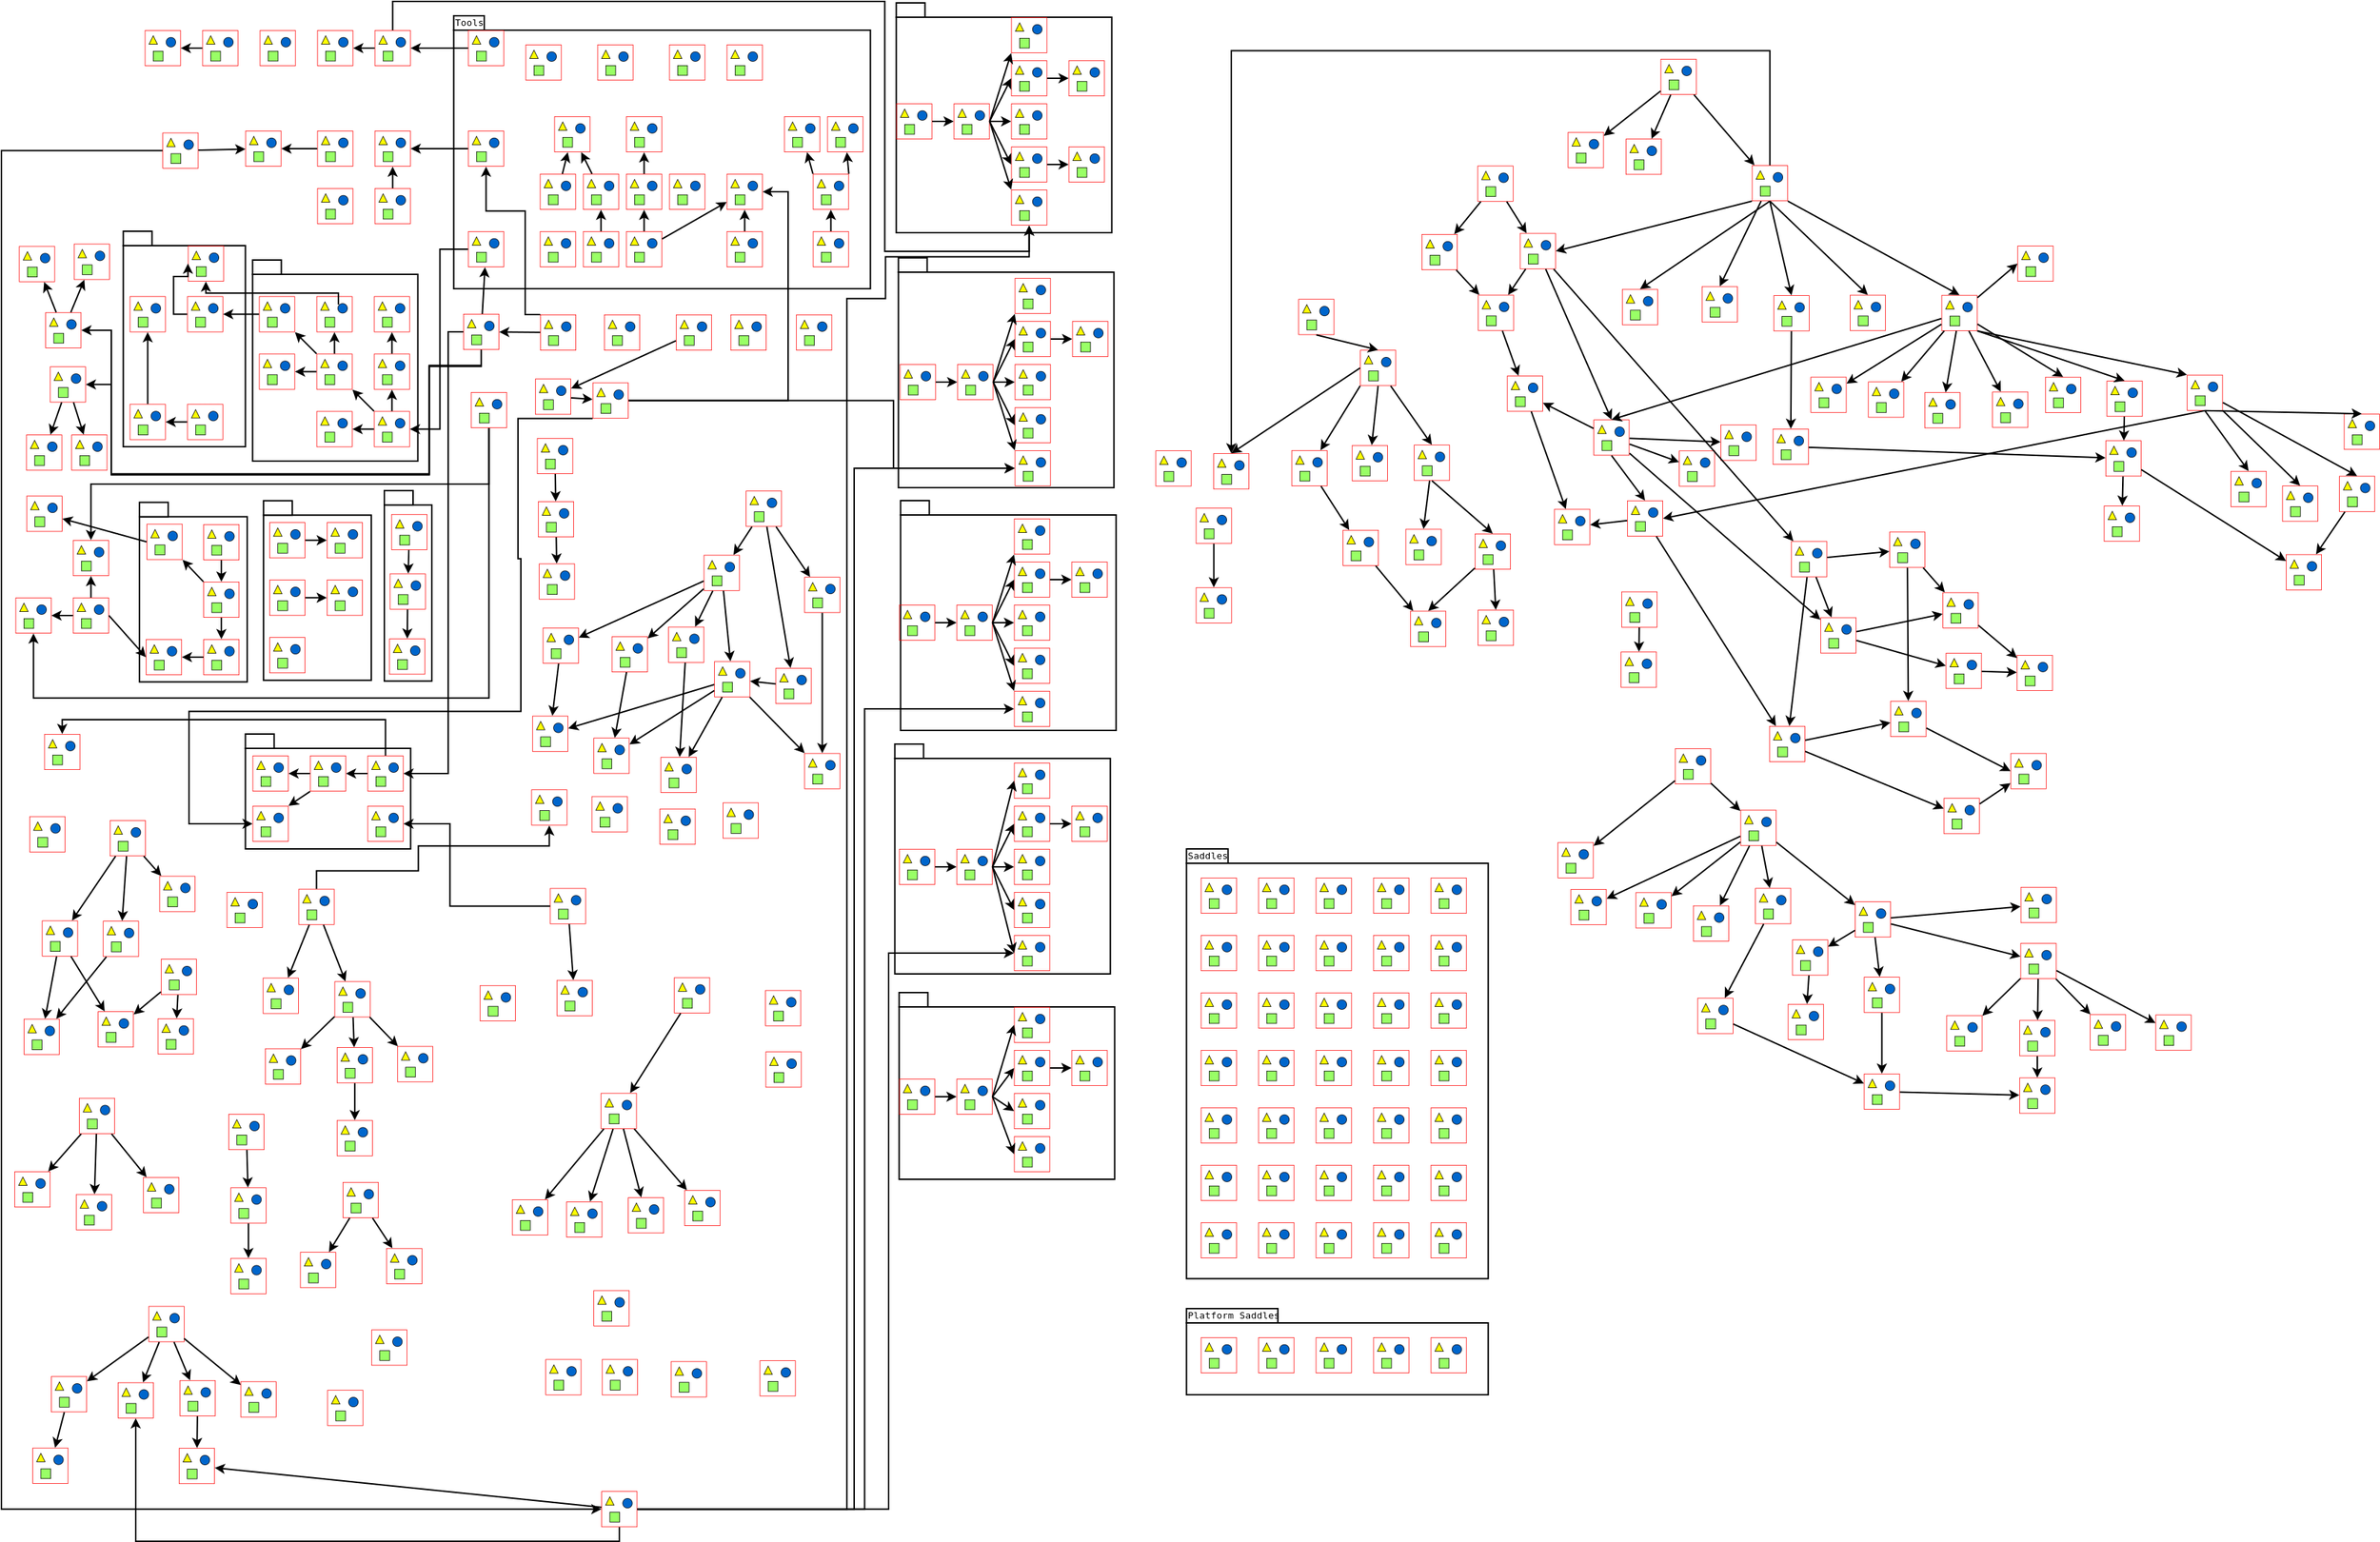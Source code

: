 <?xml version="1.0" encoding="UTF-8"?>
<dia:diagram xmlns:dia="http://www.lysator.liu.se/~alla/dia/">
  <dia:layer name="Items" visible="true" active="true">
    <dia:object type="UML - LargePackage" version="0" id="O0">
      <dia:attribute name="obj_pos">
        <dia:point val="63.3,2.1"/>
      </dia:attribute>
      <dia:attribute name="obj_bb">
        <dia:rectangle val="63.25,1.05;78.35,17.15"/>
      </dia:attribute>
      <dia:attribute name="meta">
        <dia:composite type="dict"/>
      </dia:attribute>
      <dia:attribute name="elem_corner">
        <dia:point val="63.3,2.1"/>
      </dia:attribute>
      <dia:attribute name="elem_width">
        <dia:real val="15"/>
      </dia:attribute>
      <dia:attribute name="elem_height">
        <dia:real val="15"/>
      </dia:attribute>
      <dia:attribute name="line_width">
        <dia:real val="0.1"/>
      </dia:attribute>
      <dia:attribute name="line_colour">
        <dia:color val="#000000"/>
      </dia:attribute>
      <dia:attribute name="fill_colour">
        <dia:color val="#ffffff"/>
      </dia:attribute>
      <dia:attribute name="text_colour">
        <dia:color val="#000000"/>
      </dia:attribute>
      <dia:attribute name="stereotype">
        <dia:string>##</dia:string>
      </dia:attribute>
      <dia:attribute name="name">
        <dia:string>##</dia:string>
      </dia:attribute>
    </dia:object>
    <dia:object type="Standard - Image" version="0" id="O1">
      <dia:attribute name="obj_pos">
        <dia:point val="63.3,8.1"/>
      </dia:attribute>
      <dia:attribute name="obj_bb">
        <dia:rectangle val="63.25,8.05;65.85,10.65"/>
      </dia:attribute>
      <dia:attribute name="elem_corner">
        <dia:point val="63.3,8.1"/>
      </dia:attribute>
      <dia:attribute name="elem_width">
        <dia:real val="2.5"/>
      </dia:attribute>
      <dia:attribute name="elem_height">
        <dia:real val="2.5"/>
      </dia:attribute>
      <dia:attribute name="draw_border">
        <dia:boolean val="false"/>
      </dia:attribute>
      <dia:attribute name="keep_aspect">
        <dia:boolean val="true"/>
      </dia:attribute>
      <dia:attribute name="file">
        <dia:string>#C:\Users\jesus.herrera\Documents\eclipse-workspace\testbed\Ark\WebContent\images\Cloth_Hat.png#</dia:string>
      </dia:attribute>
    </dia:object>
    <dia:object type="Standard - Image" version="0" id="O2">
      <dia:attribute name="obj_pos">
        <dia:point val="67.3,8.1"/>
      </dia:attribute>
      <dia:attribute name="obj_bb">
        <dia:rectangle val="67.25,8.05;69.85,10.65"/>
      </dia:attribute>
      <dia:attribute name="elem_corner">
        <dia:point val="67.3,8.1"/>
      </dia:attribute>
      <dia:attribute name="elem_width">
        <dia:real val="2.5"/>
      </dia:attribute>
      <dia:attribute name="elem_height">
        <dia:real val="2.5"/>
      </dia:attribute>
      <dia:attribute name="draw_border">
        <dia:boolean val="false"/>
      </dia:attribute>
      <dia:attribute name="keep_aspect">
        <dia:boolean val="true"/>
      </dia:attribute>
      <dia:attribute name="file">
        <dia:string>#C:\Users\jesus.herrera\Documents\eclipse-workspace\testbed\Ark\WebContent\images\Hide_Hat.png#</dia:string>
      </dia:attribute>
    </dia:object>
    <dia:object type="Standard - Image" version="0" id="O3">
      <dia:attribute name="obj_pos">
        <dia:point val="71.3,2.1"/>
      </dia:attribute>
      <dia:attribute name="obj_bb">
        <dia:rectangle val="71.25,2.05;73.85,4.65"/>
      </dia:attribute>
      <dia:attribute name="elem_corner">
        <dia:point val="71.3,2.1"/>
      </dia:attribute>
      <dia:attribute name="elem_width">
        <dia:real val="2.5"/>
      </dia:attribute>
      <dia:attribute name="elem_height">
        <dia:real val="2.5"/>
      </dia:attribute>
      <dia:attribute name="draw_border">
        <dia:boolean val="false"/>
      </dia:attribute>
      <dia:attribute name="keep_aspect">
        <dia:boolean val="true"/>
      </dia:attribute>
      <dia:attribute name="file">
        <dia:string>#C:\Users\jesus.herrera\Documents\eclipse-workspace\testbed\Ark\WebContent\images\Fur_Cap.png#</dia:string>
      </dia:attribute>
    </dia:object>
    <dia:object type="Standard - Image" version="0" id="O4">
      <dia:attribute name="obj_pos">
        <dia:point val="71.3,5.1"/>
      </dia:attribute>
      <dia:attribute name="obj_bb">
        <dia:rectangle val="71.25,5.05;73.85,7.65"/>
      </dia:attribute>
      <dia:attribute name="elem_corner">
        <dia:point val="71.3,5.1"/>
      </dia:attribute>
      <dia:attribute name="elem_width">
        <dia:real val="2.5"/>
      </dia:attribute>
      <dia:attribute name="elem_height">
        <dia:real val="2.5"/>
      </dia:attribute>
      <dia:attribute name="draw_border">
        <dia:boolean val="false"/>
      </dia:attribute>
      <dia:attribute name="keep_aspect">
        <dia:boolean val="true"/>
      </dia:attribute>
      <dia:attribute name="file">
        <dia:string>#C:\Users\jesus.herrera\Documents\eclipse-workspace\testbed\Ark\WebContent\images\Ghillie_Mask.png#</dia:string>
      </dia:attribute>
    </dia:object>
    <dia:object type="Standard - Image" version="0" id="O5">
      <dia:attribute name="obj_pos">
        <dia:point val="71.3,8.1"/>
      </dia:attribute>
      <dia:attribute name="obj_bb">
        <dia:rectangle val="71.25,8.05;73.85,10.65"/>
      </dia:attribute>
      <dia:attribute name="elem_corner">
        <dia:point val="71.3,8.1"/>
      </dia:attribute>
      <dia:attribute name="elem_width">
        <dia:real val="2.5"/>
      </dia:attribute>
      <dia:attribute name="elem_height">
        <dia:real val="2.5"/>
      </dia:attribute>
      <dia:attribute name="draw_border">
        <dia:boolean val="false"/>
      </dia:attribute>
      <dia:attribute name="keep_aspect">
        <dia:boolean val="true"/>
      </dia:attribute>
      <dia:attribute name="file">
        <dia:string>#C:\Users\jesus.herrera\Documents\eclipse-workspace\testbed\Ark\WebContent\images\Chitin_Helmet.png#</dia:string>
      </dia:attribute>
    </dia:object>
    <dia:object type="Standard - Image" version="0" id="O6">
      <dia:attribute name="obj_pos">
        <dia:point val="75.3,5.1"/>
      </dia:attribute>
      <dia:attribute name="obj_bb">
        <dia:rectangle val="75.25,5.05;77.85,7.65"/>
      </dia:attribute>
      <dia:attribute name="elem_corner">
        <dia:point val="75.3,5.1"/>
      </dia:attribute>
      <dia:attribute name="elem_width">
        <dia:real val="2.5"/>
      </dia:attribute>
      <dia:attribute name="elem_height">
        <dia:real val="2.5"/>
      </dia:attribute>
      <dia:attribute name="draw_border">
        <dia:boolean val="false"/>
      </dia:attribute>
      <dia:attribute name="keep_aspect">
        <dia:boolean val="true"/>
      </dia:attribute>
      <dia:attribute name="file">
        <dia:string>#C:\Users\jesus.herrera\Documents\eclipse-workspace\testbed\Ark\WebContent\images\Riot_Helmet.png#</dia:string>
      </dia:attribute>
    </dia:object>
    <dia:object type="Standard - Image" version="0" id="O7">
      <dia:attribute name="obj_pos">
        <dia:point val="71.3,14.1"/>
      </dia:attribute>
      <dia:attribute name="obj_bb">
        <dia:rectangle val="71.25,14.05;73.85,16.65"/>
      </dia:attribute>
      <dia:attribute name="elem_corner">
        <dia:point val="71.3,14.1"/>
      </dia:attribute>
      <dia:attribute name="elem_width">
        <dia:real val="2.5"/>
      </dia:attribute>
      <dia:attribute name="elem_height">
        <dia:real val="2.5"/>
      </dia:attribute>
      <dia:attribute name="draw_border">
        <dia:boolean val="false"/>
      </dia:attribute>
      <dia:attribute name="keep_aspect">
        <dia:boolean val="true"/>
      </dia:attribute>
      <dia:attribute name="file">
        <dia:string>#C:\Users\jesus.herrera\Documents\eclipse-workspace\testbed\Ark\WebContent\images\SCUBA_Mask.png#</dia:string>
      </dia:attribute>
    </dia:object>
    <dia:object type="Standard - Image" version="0" id="O8">
      <dia:attribute name="obj_pos">
        <dia:point val="71.3,11.1"/>
      </dia:attribute>
      <dia:attribute name="obj_bb">
        <dia:rectangle val="71.25,11.05;73.85,13.65"/>
      </dia:attribute>
      <dia:attribute name="elem_corner">
        <dia:point val="71.3,11.1"/>
      </dia:attribute>
      <dia:attribute name="elem_width">
        <dia:real val="2.5"/>
      </dia:attribute>
      <dia:attribute name="elem_height">
        <dia:real val="2.5"/>
      </dia:attribute>
      <dia:attribute name="draw_border">
        <dia:boolean val="false"/>
      </dia:attribute>
      <dia:attribute name="keep_aspect">
        <dia:boolean val="true"/>
      </dia:attribute>
      <dia:attribute name="file">
        <dia:string>#C:\Users\jesus.herrera\Documents\eclipse-workspace\testbed\Ark\WebContent\images\Flak_Helmet.png#</dia:string>
      </dia:attribute>
    </dia:object>
    <dia:object type="Standard - Image" version="0" id="O9">
      <dia:attribute name="obj_pos">
        <dia:point val="75.3,11.1"/>
      </dia:attribute>
      <dia:attribute name="obj_bb">
        <dia:rectangle val="75.25,11.05;77.85,13.65"/>
      </dia:attribute>
      <dia:attribute name="elem_corner">
        <dia:point val="75.3,11.1"/>
      </dia:attribute>
      <dia:attribute name="elem_width">
        <dia:real val="2.5"/>
      </dia:attribute>
      <dia:attribute name="elem_height">
        <dia:real val="2.5"/>
      </dia:attribute>
      <dia:attribute name="draw_border">
        <dia:boolean val="false"/>
      </dia:attribute>
      <dia:attribute name="keep_aspect">
        <dia:boolean val="true"/>
      </dia:attribute>
      <dia:attribute name="file">
        <dia:string>#C:\Users\jesus.herrera\Documents\eclipse-workspace\testbed\Ark\WebContent\images\Heavy_Miner's_Helmet.png#</dia:string>
      </dia:attribute>
    </dia:object>
    <dia:object type="Standard - Line" version="0" id="O10">
      <dia:attribute name="obj_pos">
        <dia:point val="65.8,9.35"/>
      </dia:attribute>
      <dia:attribute name="obj_bb">
        <dia:rectangle val="65.75,8.988;67.412,9.712"/>
      </dia:attribute>
      <dia:attribute name="conn_endpoints">
        <dia:point val="65.8,9.35"/>
        <dia:point val="67.3,9.35"/>
      </dia:attribute>
      <dia:attribute name="numcp">
        <dia:int val="1"/>
      </dia:attribute>
      <dia:attribute name="end_arrow">
        <dia:enum val="22"/>
      </dia:attribute>
      <dia:attribute name="end_arrow_length">
        <dia:real val="0.5"/>
      </dia:attribute>
      <dia:attribute name="end_arrow_width">
        <dia:real val="0.5"/>
      </dia:attribute>
      <dia:connections>
        <dia:connection handle="0" to="O1" connection="4"/>
        <dia:connection handle="1" to="O2" connection="3"/>
      </dia:connections>
    </dia:object>
    <dia:object type="Standard - Line" version="0" id="O11">
      <dia:attribute name="obj_pos">
        <dia:point val="69.8,9.35"/>
      </dia:attribute>
      <dia:attribute name="obj_bb">
        <dia:rectangle val="69.75,8.988;71.412,9.712"/>
      </dia:attribute>
      <dia:attribute name="conn_endpoints">
        <dia:point val="69.8,9.35"/>
        <dia:point val="71.3,9.35"/>
      </dia:attribute>
      <dia:attribute name="numcp">
        <dia:int val="1"/>
      </dia:attribute>
      <dia:attribute name="end_arrow">
        <dia:enum val="22"/>
      </dia:attribute>
      <dia:attribute name="end_arrow_length">
        <dia:real val="0.5"/>
      </dia:attribute>
      <dia:attribute name="end_arrow_width">
        <dia:real val="0.5"/>
      </dia:attribute>
      <dia:connections>
        <dia:connection handle="0" to="O2" connection="4"/>
        <dia:connection handle="1" to="O5" connection="3"/>
      </dia:connections>
    </dia:object>
    <dia:object type="Standard - Line" version="0" id="O12">
      <dia:attribute name="obj_pos">
        <dia:point val="69.8,9.35"/>
      </dia:attribute>
      <dia:attribute name="obj_bb">
        <dia:rectangle val="69.733,6.25;71.37,9.417"/>
      </dia:attribute>
      <dia:attribute name="conn_endpoints">
        <dia:point val="69.8,9.35"/>
        <dia:point val="71.3,6.35"/>
      </dia:attribute>
      <dia:attribute name="numcp">
        <dia:int val="1"/>
      </dia:attribute>
      <dia:attribute name="end_arrow">
        <dia:enum val="22"/>
      </dia:attribute>
      <dia:attribute name="end_arrow_length">
        <dia:real val="0.5"/>
      </dia:attribute>
      <dia:attribute name="end_arrow_width">
        <dia:real val="0.5"/>
      </dia:attribute>
      <dia:connections>
        <dia:connection handle="0" to="O2" connection="4"/>
        <dia:connection handle="1" to="O4" connection="3"/>
      </dia:connections>
    </dia:object>
    <dia:object type="Standard - Line" version="0" id="O13">
      <dia:attribute name="obj_pos">
        <dia:point val="69.8,9.35"/>
      </dia:attribute>
      <dia:attribute name="obj_bb">
        <dia:rectangle val="69.737,4.493;71.461,9.413"/>
      </dia:attribute>
      <dia:attribute name="conn_endpoints">
        <dia:point val="69.8,9.35"/>
        <dia:point val="71.3,4.6"/>
      </dia:attribute>
      <dia:attribute name="numcp">
        <dia:int val="1"/>
      </dia:attribute>
      <dia:attribute name="end_arrow">
        <dia:enum val="22"/>
      </dia:attribute>
      <dia:attribute name="end_arrow_length">
        <dia:real val="0.5"/>
      </dia:attribute>
      <dia:attribute name="end_arrow_width">
        <dia:real val="0.5"/>
      </dia:attribute>
      <dia:connections>
        <dia:connection handle="0" to="O2" connection="4"/>
        <dia:connection handle="1" to="O3" connection="5"/>
      </dia:connections>
    </dia:object>
    <dia:object type="Standard - Line" version="0" id="O14">
      <dia:attribute name="obj_pos">
        <dia:point val="69.8,9.35"/>
      </dia:attribute>
      <dia:attribute name="obj_bb">
        <dia:rectangle val="69.733,9.283;71.37,12.45"/>
      </dia:attribute>
      <dia:attribute name="conn_endpoints">
        <dia:point val="69.8,9.35"/>
        <dia:point val="71.3,12.35"/>
      </dia:attribute>
      <dia:attribute name="numcp">
        <dia:int val="1"/>
      </dia:attribute>
      <dia:attribute name="end_arrow">
        <dia:enum val="22"/>
      </dia:attribute>
      <dia:attribute name="end_arrow_length">
        <dia:real val="0.5"/>
      </dia:attribute>
      <dia:attribute name="end_arrow_width">
        <dia:real val="0.5"/>
      </dia:attribute>
      <dia:connections>
        <dia:connection handle="0" to="O2" connection="4"/>
        <dia:connection handle="1" to="O8" connection="3"/>
      </dia:connections>
    </dia:object>
    <dia:object type="Standard - Line" version="0" id="O15">
      <dia:attribute name="obj_pos">
        <dia:point val="69.8,9.35"/>
      </dia:attribute>
      <dia:attribute name="obj_bb">
        <dia:rectangle val="69.737,9.287;71.461,14.207"/>
      </dia:attribute>
      <dia:attribute name="conn_endpoints">
        <dia:point val="69.8,9.35"/>
        <dia:point val="71.3,14.1"/>
      </dia:attribute>
      <dia:attribute name="numcp">
        <dia:int val="1"/>
      </dia:attribute>
      <dia:attribute name="end_arrow">
        <dia:enum val="22"/>
      </dia:attribute>
      <dia:attribute name="end_arrow_length">
        <dia:real val="0.5"/>
      </dia:attribute>
      <dia:attribute name="end_arrow_width">
        <dia:real val="0.5"/>
      </dia:attribute>
      <dia:connections>
        <dia:connection handle="0" to="O2" connection="4"/>
        <dia:connection handle="1" to="O7" connection="0"/>
      </dia:connections>
    </dia:object>
    <dia:object type="Standard - Line" version="0" id="O16">
      <dia:attribute name="obj_pos">
        <dia:point val="73.8,6.35"/>
      </dia:attribute>
      <dia:attribute name="obj_bb">
        <dia:rectangle val="73.75,5.988;75.312,6.712"/>
      </dia:attribute>
      <dia:attribute name="conn_endpoints">
        <dia:point val="73.8,6.35"/>
        <dia:point val="75.201,6.35"/>
      </dia:attribute>
      <dia:attribute name="numcp">
        <dia:int val="1"/>
      </dia:attribute>
      <dia:attribute name="end_arrow">
        <dia:enum val="22"/>
      </dia:attribute>
      <dia:attribute name="end_arrow_length">
        <dia:real val="0.5"/>
      </dia:attribute>
      <dia:attribute name="end_arrow_width">
        <dia:real val="0.5"/>
      </dia:attribute>
      <dia:connections>
        <dia:connection handle="0" to="O4" connection="4"/>
        <dia:connection handle="1" to="O6" connection="8"/>
      </dia:connections>
    </dia:object>
    <dia:object type="Standard - Line" version="0" id="O17">
      <dia:attribute name="obj_pos">
        <dia:point val="73.8,12.35"/>
      </dia:attribute>
      <dia:attribute name="obj_bb">
        <dia:rectangle val="73.75,11.988;75.412,12.712"/>
      </dia:attribute>
      <dia:attribute name="conn_endpoints">
        <dia:point val="73.8,12.35"/>
        <dia:point val="75.3,12.35"/>
      </dia:attribute>
      <dia:attribute name="numcp">
        <dia:int val="1"/>
      </dia:attribute>
      <dia:attribute name="end_arrow">
        <dia:enum val="22"/>
      </dia:attribute>
      <dia:attribute name="end_arrow_length">
        <dia:real val="0.5"/>
      </dia:attribute>
      <dia:attribute name="end_arrow_width">
        <dia:real val="0.5"/>
      </dia:attribute>
      <dia:connections>
        <dia:connection handle="0" to="O8" connection="4"/>
        <dia:connection handle="1" to="O9" connection="3"/>
      </dia:connections>
    </dia:object>
    <dia:object type="UML - LargePackage" version="0" id="O18">
      <dia:attribute name="obj_pos">
        <dia:point val="63.45,19.85"/>
      </dia:attribute>
      <dia:attribute name="obj_bb">
        <dia:rectangle val="63.4,18.8;78.5,34.9"/>
      </dia:attribute>
      <dia:attribute name="meta">
        <dia:composite type="dict"/>
      </dia:attribute>
      <dia:attribute name="elem_corner">
        <dia:point val="63.45,19.85"/>
      </dia:attribute>
      <dia:attribute name="elem_width">
        <dia:real val="15"/>
      </dia:attribute>
      <dia:attribute name="elem_height">
        <dia:real val="15"/>
      </dia:attribute>
      <dia:attribute name="line_width">
        <dia:real val="0.1"/>
      </dia:attribute>
      <dia:attribute name="line_colour">
        <dia:color val="#000000"/>
      </dia:attribute>
      <dia:attribute name="fill_colour">
        <dia:color val="#ffffff"/>
      </dia:attribute>
      <dia:attribute name="text_colour">
        <dia:color val="#000000"/>
      </dia:attribute>
      <dia:attribute name="stereotype">
        <dia:string>##</dia:string>
      </dia:attribute>
      <dia:attribute name="name">
        <dia:string>##</dia:string>
      </dia:attribute>
    </dia:object>
    <dia:object type="Standard - Image" version="0" id="O19">
      <dia:attribute name="obj_pos">
        <dia:point val="63.55,26.25"/>
      </dia:attribute>
      <dia:attribute name="obj_bb">
        <dia:rectangle val="63.5,26.2;66.1,28.8"/>
      </dia:attribute>
      <dia:attribute name="elem_corner">
        <dia:point val="63.55,26.25"/>
      </dia:attribute>
      <dia:attribute name="elem_width">
        <dia:real val="2.5"/>
      </dia:attribute>
      <dia:attribute name="elem_height">
        <dia:real val="2.5"/>
      </dia:attribute>
      <dia:attribute name="draw_border">
        <dia:boolean val="false"/>
      </dia:attribute>
      <dia:attribute name="keep_aspect">
        <dia:boolean val="true"/>
      </dia:attribute>
      <dia:attribute name="file">
        <dia:string>#C:\Users\jesus.herrera\Documents\eclipse-workspace\testbed\Ark\WebContent\images\Cloth_Shirt.png#</dia:string>
      </dia:attribute>
    </dia:object>
    <dia:object type="Standard - Image" version="0" id="O20">
      <dia:attribute name="obj_pos">
        <dia:point val="67.55,26.25"/>
      </dia:attribute>
      <dia:attribute name="obj_bb">
        <dia:rectangle val="67.5,26.2;70.1,28.8"/>
      </dia:attribute>
      <dia:attribute name="elem_corner">
        <dia:point val="67.55,26.25"/>
      </dia:attribute>
      <dia:attribute name="elem_width">
        <dia:real val="2.5"/>
      </dia:attribute>
      <dia:attribute name="elem_height">
        <dia:real val="2.5"/>
      </dia:attribute>
      <dia:attribute name="draw_border">
        <dia:boolean val="false"/>
      </dia:attribute>
      <dia:attribute name="keep_aspect">
        <dia:boolean val="true"/>
      </dia:attribute>
      <dia:attribute name="file">
        <dia:string>#C:\Users\jesus.herrera\Documents\eclipse-workspace\testbed\Ark\WebContent\images\Hide_Shirt.png#</dia:string>
      </dia:attribute>
    </dia:object>
    <dia:object type="Standard - Image" version="0" id="O21">
      <dia:attribute name="obj_pos">
        <dia:point val="71.55,20.25"/>
      </dia:attribute>
      <dia:attribute name="obj_bb">
        <dia:rectangle val="71.5,20.2;74.1,22.8"/>
      </dia:attribute>
      <dia:attribute name="elem_corner">
        <dia:point val="71.55,20.25"/>
      </dia:attribute>
      <dia:attribute name="elem_width">
        <dia:real val="2.5"/>
      </dia:attribute>
      <dia:attribute name="elem_height">
        <dia:real val="2.5"/>
      </dia:attribute>
      <dia:attribute name="draw_border">
        <dia:boolean val="false"/>
      </dia:attribute>
      <dia:attribute name="keep_aspect">
        <dia:boolean val="true"/>
      </dia:attribute>
      <dia:attribute name="file">
        <dia:string>#C:\Users\jesus.herrera\Documents\eclipse-workspace\testbed\Ark\WebContent\images\Fur_Chestpiece.png#</dia:string>
      </dia:attribute>
    </dia:object>
    <dia:object type="Standard - Image" version="0" id="O22">
      <dia:attribute name="obj_pos">
        <dia:point val="71.55,23.25"/>
      </dia:attribute>
      <dia:attribute name="obj_bb">
        <dia:rectangle val="71.5,23.2;74.1,25.8"/>
      </dia:attribute>
      <dia:attribute name="elem_corner">
        <dia:point val="71.55,23.25"/>
      </dia:attribute>
      <dia:attribute name="elem_width">
        <dia:real val="2.5"/>
      </dia:attribute>
      <dia:attribute name="elem_height">
        <dia:real val="2.5"/>
      </dia:attribute>
      <dia:attribute name="draw_border">
        <dia:boolean val="false"/>
      </dia:attribute>
      <dia:attribute name="keep_aspect">
        <dia:boolean val="true"/>
      </dia:attribute>
      <dia:attribute name="file">
        <dia:string>#C:\Users\jesus.herrera\Documents\eclipse-workspace\testbed\Ark\WebContent\images\Ghillie_Chestpiece.png#</dia:string>
      </dia:attribute>
    </dia:object>
    <dia:object type="Standard - Image" version="0" id="O23">
      <dia:attribute name="obj_pos">
        <dia:point val="71.55,26.25"/>
      </dia:attribute>
      <dia:attribute name="obj_bb">
        <dia:rectangle val="71.5,26.2;74.1,28.8"/>
      </dia:attribute>
      <dia:attribute name="elem_corner">
        <dia:point val="71.55,26.25"/>
      </dia:attribute>
      <dia:attribute name="elem_width">
        <dia:real val="2.5"/>
      </dia:attribute>
      <dia:attribute name="elem_height">
        <dia:real val="2.5"/>
      </dia:attribute>
      <dia:attribute name="draw_border">
        <dia:boolean val="false"/>
      </dia:attribute>
      <dia:attribute name="keep_aspect">
        <dia:boolean val="true"/>
      </dia:attribute>
      <dia:attribute name="file">
        <dia:string>#C:\Users\jesus.herrera\Documents\eclipse-workspace\testbed\Ark\WebContent\images\Chitin_Chestpiece.png#</dia:string>
      </dia:attribute>
    </dia:object>
    <dia:object type="Standard - Image" version="0" id="O24">
      <dia:attribute name="obj_pos">
        <dia:point val="75.55,23.25"/>
      </dia:attribute>
      <dia:attribute name="obj_bb">
        <dia:rectangle val="75.5,23.2;78.1,25.8"/>
      </dia:attribute>
      <dia:attribute name="elem_corner">
        <dia:point val="75.55,23.25"/>
      </dia:attribute>
      <dia:attribute name="elem_width">
        <dia:real val="2.5"/>
      </dia:attribute>
      <dia:attribute name="elem_height">
        <dia:real val="2.5"/>
      </dia:attribute>
      <dia:attribute name="draw_border">
        <dia:boolean val="false"/>
      </dia:attribute>
      <dia:attribute name="keep_aspect">
        <dia:boolean val="true"/>
      </dia:attribute>
      <dia:attribute name="file">
        <dia:string>#C:\Users\jesus.herrera\Documents\eclipse-workspace\testbed\Ark\WebContent\images\Riot_Chestpiece.png#</dia:string>
      </dia:attribute>
    </dia:object>
    <dia:object type="Standard - Image" version="0" id="O25">
      <dia:attribute name="obj_pos">
        <dia:point val="71.55,32.25"/>
      </dia:attribute>
      <dia:attribute name="obj_bb">
        <dia:rectangle val="71.5,32.2;74.1,34.8"/>
      </dia:attribute>
      <dia:attribute name="elem_corner">
        <dia:point val="71.55,32.25"/>
      </dia:attribute>
      <dia:attribute name="elem_width">
        <dia:real val="2.5"/>
      </dia:attribute>
      <dia:attribute name="elem_height">
        <dia:real val="2.5"/>
      </dia:attribute>
      <dia:attribute name="draw_border">
        <dia:boolean val="false"/>
      </dia:attribute>
      <dia:attribute name="keep_aspect">
        <dia:boolean val="true"/>
      </dia:attribute>
      <dia:attribute name="file">
        <dia:string>#C:\Users\jesus.herrera\Documents\eclipse-workspace\testbed\Ark\WebContent\images\SCUBA_Tank.png#</dia:string>
      </dia:attribute>
    </dia:object>
    <dia:object type="Standard - Image" version="0" id="O26">
      <dia:attribute name="obj_pos">
        <dia:point val="71.55,29.25"/>
      </dia:attribute>
      <dia:attribute name="obj_bb">
        <dia:rectangle val="71.5,29.2;74.1,31.8"/>
      </dia:attribute>
      <dia:attribute name="elem_corner">
        <dia:point val="71.55,29.25"/>
      </dia:attribute>
      <dia:attribute name="elem_width">
        <dia:real val="2.5"/>
      </dia:attribute>
      <dia:attribute name="elem_height">
        <dia:real val="2.5"/>
      </dia:attribute>
      <dia:attribute name="draw_border">
        <dia:boolean val="false"/>
      </dia:attribute>
      <dia:attribute name="keep_aspect">
        <dia:boolean val="true"/>
      </dia:attribute>
      <dia:attribute name="file">
        <dia:string>#C:\Users\jesus.herrera\Documents\eclipse-workspace\testbed\Ark\WebContent\images\Flak_Chestpiece.png#</dia:string>
      </dia:attribute>
    </dia:object>
    <dia:object type="Standard - Line" version="0" id="O27">
      <dia:attribute name="obj_pos">
        <dia:point val="70.05,27.5"/>
      </dia:attribute>
      <dia:attribute name="obj_bb">
        <dia:rectangle val="70,27.138;71.662,27.862"/>
      </dia:attribute>
      <dia:attribute name="conn_endpoints">
        <dia:point val="70.05,27.5"/>
        <dia:point val="71.55,27.5"/>
      </dia:attribute>
      <dia:attribute name="numcp">
        <dia:int val="1"/>
      </dia:attribute>
      <dia:attribute name="end_arrow">
        <dia:enum val="22"/>
      </dia:attribute>
      <dia:attribute name="end_arrow_length">
        <dia:real val="0.5"/>
      </dia:attribute>
      <dia:attribute name="end_arrow_width">
        <dia:real val="0.5"/>
      </dia:attribute>
      <dia:connections>
        <dia:connection handle="0" to="O20" connection="4"/>
        <dia:connection handle="1" to="O23" connection="3"/>
      </dia:connections>
    </dia:object>
    <dia:object type="Standard - Line" version="0" id="O28">
      <dia:attribute name="obj_pos">
        <dia:point val="70.05,27.5"/>
      </dia:attribute>
      <dia:attribute name="obj_bb">
        <dia:rectangle val="69.983,24.4;71.62,27.567"/>
      </dia:attribute>
      <dia:attribute name="conn_endpoints">
        <dia:point val="70.05,27.5"/>
        <dia:point val="71.55,24.5"/>
      </dia:attribute>
      <dia:attribute name="numcp">
        <dia:int val="1"/>
      </dia:attribute>
      <dia:attribute name="end_arrow">
        <dia:enum val="22"/>
      </dia:attribute>
      <dia:attribute name="end_arrow_length">
        <dia:real val="0.5"/>
      </dia:attribute>
      <dia:attribute name="end_arrow_width">
        <dia:real val="0.5"/>
      </dia:attribute>
      <dia:connections>
        <dia:connection handle="0" to="O20" connection="4"/>
        <dia:connection handle="1" to="O22" connection="3"/>
      </dia:connections>
    </dia:object>
    <dia:object type="Standard - Line" version="0" id="O29">
      <dia:attribute name="obj_pos">
        <dia:point val="70.05,27.5"/>
      </dia:attribute>
      <dia:attribute name="obj_bb">
        <dia:rectangle val="69.987,22.643;71.711,27.563"/>
      </dia:attribute>
      <dia:attribute name="conn_endpoints">
        <dia:point val="70.05,27.5"/>
        <dia:point val="71.55,22.75"/>
      </dia:attribute>
      <dia:attribute name="numcp">
        <dia:int val="1"/>
      </dia:attribute>
      <dia:attribute name="end_arrow">
        <dia:enum val="22"/>
      </dia:attribute>
      <dia:attribute name="end_arrow_length">
        <dia:real val="0.5"/>
      </dia:attribute>
      <dia:attribute name="end_arrow_width">
        <dia:real val="0.5"/>
      </dia:attribute>
      <dia:connections>
        <dia:connection handle="0" to="O20" connection="4"/>
        <dia:connection handle="1" to="O21" connection="5"/>
      </dia:connections>
    </dia:object>
    <dia:object type="Standard - Line" version="0" id="O30">
      <dia:attribute name="obj_pos">
        <dia:point val="70.05,27.5"/>
      </dia:attribute>
      <dia:attribute name="obj_bb">
        <dia:rectangle val="69.983,27.433;71.62,30.6"/>
      </dia:attribute>
      <dia:attribute name="conn_endpoints">
        <dia:point val="70.05,27.5"/>
        <dia:point val="71.55,30.5"/>
      </dia:attribute>
      <dia:attribute name="numcp">
        <dia:int val="1"/>
      </dia:attribute>
      <dia:attribute name="end_arrow">
        <dia:enum val="22"/>
      </dia:attribute>
      <dia:attribute name="end_arrow_length">
        <dia:real val="0.5"/>
      </dia:attribute>
      <dia:attribute name="end_arrow_width">
        <dia:real val="0.5"/>
      </dia:attribute>
      <dia:connections>
        <dia:connection handle="0" to="O20" connection="4"/>
        <dia:connection handle="1" to="O26" connection="3"/>
      </dia:connections>
    </dia:object>
    <dia:object type="Standard - Line" version="0" id="O31">
      <dia:attribute name="obj_pos">
        <dia:point val="70.05,27.5"/>
      </dia:attribute>
      <dia:attribute name="obj_bb">
        <dia:rectangle val="69.987,27.437;71.711,32.357"/>
      </dia:attribute>
      <dia:attribute name="conn_endpoints">
        <dia:point val="70.05,27.5"/>
        <dia:point val="71.55,32.25"/>
      </dia:attribute>
      <dia:attribute name="numcp">
        <dia:int val="1"/>
      </dia:attribute>
      <dia:attribute name="end_arrow">
        <dia:enum val="22"/>
      </dia:attribute>
      <dia:attribute name="end_arrow_length">
        <dia:real val="0.5"/>
      </dia:attribute>
      <dia:attribute name="end_arrow_width">
        <dia:real val="0.5"/>
      </dia:attribute>
      <dia:connections>
        <dia:connection handle="0" to="O20" connection="4"/>
        <dia:connection handle="1" to="O25" connection="0"/>
      </dia:connections>
    </dia:object>
    <dia:object type="Standard - Line" version="0" id="O32">
      <dia:attribute name="obj_pos">
        <dia:point val="74.15,24.5"/>
      </dia:attribute>
      <dia:attribute name="obj_bb">
        <dia:rectangle val="74.1,24.138;75.662,24.862"/>
      </dia:attribute>
      <dia:attribute name="conn_endpoints">
        <dia:point val="74.15,24.5"/>
        <dia:point val="75.55,24.5"/>
      </dia:attribute>
      <dia:attribute name="numcp">
        <dia:int val="1"/>
      </dia:attribute>
      <dia:attribute name="end_arrow">
        <dia:enum val="22"/>
      </dia:attribute>
      <dia:attribute name="end_arrow_length">
        <dia:real val="0.5"/>
      </dia:attribute>
      <dia:attribute name="end_arrow_width">
        <dia:real val="0.5"/>
      </dia:attribute>
      <dia:connections>
        <dia:connection handle="0" to="O22" connection="8"/>
        <dia:connection handle="1" to="O24" connection="3"/>
      </dia:connections>
    </dia:object>
    <dia:object type="UML - LargePackage" version="0" id="O33">
      <dia:attribute name="obj_pos">
        <dia:point val="63.6,36.75"/>
      </dia:attribute>
      <dia:attribute name="obj_bb">
        <dia:rectangle val="63.55,35.7;78.65,51.8"/>
      </dia:attribute>
      <dia:attribute name="meta">
        <dia:composite type="dict"/>
      </dia:attribute>
      <dia:attribute name="elem_corner">
        <dia:point val="63.6,36.75"/>
      </dia:attribute>
      <dia:attribute name="elem_width">
        <dia:real val="15"/>
      </dia:attribute>
      <dia:attribute name="elem_height">
        <dia:real val="15"/>
      </dia:attribute>
      <dia:attribute name="line_width">
        <dia:real val="0.1"/>
      </dia:attribute>
      <dia:attribute name="line_colour">
        <dia:color val="#000000"/>
      </dia:attribute>
      <dia:attribute name="fill_colour">
        <dia:color val="#ffffff"/>
      </dia:attribute>
      <dia:attribute name="text_colour">
        <dia:color val="#000000"/>
      </dia:attribute>
      <dia:attribute name="stereotype">
        <dia:string>##</dia:string>
      </dia:attribute>
      <dia:attribute name="name">
        <dia:string>##</dia:string>
      </dia:attribute>
    </dia:object>
    <dia:object type="Standard - Image" version="0" id="O34">
      <dia:attribute name="obj_pos">
        <dia:point val="63.5,43"/>
      </dia:attribute>
      <dia:attribute name="obj_bb">
        <dia:rectangle val="63.45,42.95;66.05,45.55"/>
      </dia:attribute>
      <dia:attribute name="elem_corner">
        <dia:point val="63.5,43"/>
      </dia:attribute>
      <dia:attribute name="elem_width">
        <dia:real val="2.5"/>
      </dia:attribute>
      <dia:attribute name="elem_height">
        <dia:real val="2.5"/>
      </dia:attribute>
      <dia:attribute name="draw_border">
        <dia:boolean val="false"/>
      </dia:attribute>
      <dia:attribute name="keep_aspect">
        <dia:boolean val="true"/>
      </dia:attribute>
      <dia:attribute name="file">
        <dia:string>#C:\Users\jesus.herrera\Documents\eclipse-workspace\testbed\Ark\WebContent\images\Cloth_Pants.png#</dia:string>
      </dia:attribute>
    </dia:object>
    <dia:object type="Standard - Image" version="0" id="O35">
      <dia:attribute name="obj_pos">
        <dia:point val="67.5,43"/>
      </dia:attribute>
      <dia:attribute name="obj_bb">
        <dia:rectangle val="67.45,42.95;70.05,45.55"/>
      </dia:attribute>
      <dia:attribute name="elem_corner">
        <dia:point val="67.5,43"/>
      </dia:attribute>
      <dia:attribute name="elem_width">
        <dia:real val="2.5"/>
      </dia:attribute>
      <dia:attribute name="elem_height">
        <dia:real val="2.5"/>
      </dia:attribute>
      <dia:attribute name="draw_border">
        <dia:boolean val="false"/>
      </dia:attribute>
      <dia:attribute name="keep_aspect">
        <dia:boolean val="true"/>
      </dia:attribute>
      <dia:attribute name="file">
        <dia:string>#C:\Users\jesus.herrera\Documents\eclipse-workspace\testbed\Ark\WebContent\images\Hide_Pants.png#</dia:string>
      </dia:attribute>
    </dia:object>
    <dia:object type="Standard - Image" version="0" id="O36">
      <dia:attribute name="obj_pos">
        <dia:point val="71.5,37"/>
      </dia:attribute>
      <dia:attribute name="obj_bb">
        <dia:rectangle val="71.45,36.95;74.05,39.55"/>
      </dia:attribute>
      <dia:attribute name="elem_corner">
        <dia:point val="71.5,37"/>
      </dia:attribute>
      <dia:attribute name="elem_width">
        <dia:real val="2.5"/>
      </dia:attribute>
      <dia:attribute name="elem_height">
        <dia:real val="2.5"/>
      </dia:attribute>
      <dia:attribute name="draw_border">
        <dia:boolean val="false"/>
      </dia:attribute>
      <dia:attribute name="keep_aspect">
        <dia:boolean val="true"/>
      </dia:attribute>
      <dia:attribute name="file">
        <dia:string>#C:\Users\jesus.herrera\Documents\eclipse-workspace\testbed\Ark\WebContent\images\Fur_Leggings.png#</dia:string>
      </dia:attribute>
    </dia:object>
    <dia:object type="Standard - Image" version="0" id="O37">
      <dia:attribute name="obj_pos">
        <dia:point val="71.5,40"/>
      </dia:attribute>
      <dia:attribute name="obj_bb">
        <dia:rectangle val="71.45,39.95;74.05,42.55"/>
      </dia:attribute>
      <dia:attribute name="elem_corner">
        <dia:point val="71.5,40"/>
      </dia:attribute>
      <dia:attribute name="elem_width">
        <dia:real val="2.5"/>
      </dia:attribute>
      <dia:attribute name="elem_height">
        <dia:real val="2.5"/>
      </dia:attribute>
      <dia:attribute name="draw_border">
        <dia:boolean val="false"/>
      </dia:attribute>
      <dia:attribute name="keep_aspect">
        <dia:boolean val="true"/>
      </dia:attribute>
      <dia:attribute name="file">
        <dia:string>#C:\Users\jesus.herrera\Documents\eclipse-workspace\testbed\Ark\WebContent\images\Ghillie_Leggings.png#</dia:string>
      </dia:attribute>
    </dia:object>
    <dia:object type="Standard - Image" version="0" id="O38">
      <dia:attribute name="obj_pos">
        <dia:point val="71.5,43"/>
      </dia:attribute>
      <dia:attribute name="obj_bb">
        <dia:rectangle val="71.45,42.95;74.05,45.55"/>
      </dia:attribute>
      <dia:attribute name="elem_corner">
        <dia:point val="71.5,43"/>
      </dia:attribute>
      <dia:attribute name="elem_width">
        <dia:real val="2.5"/>
      </dia:attribute>
      <dia:attribute name="elem_height">
        <dia:real val="2.5"/>
      </dia:attribute>
      <dia:attribute name="draw_border">
        <dia:boolean val="false"/>
      </dia:attribute>
      <dia:attribute name="keep_aspect">
        <dia:boolean val="true"/>
      </dia:attribute>
      <dia:attribute name="file">
        <dia:string>#C:\Users\jesus.herrera\Documents\eclipse-workspace\testbed\Ark\WebContent\images\Chitin_Leggings.png#</dia:string>
      </dia:attribute>
    </dia:object>
    <dia:object type="Standard - Image" version="0" id="O39">
      <dia:attribute name="obj_pos">
        <dia:point val="75.5,40"/>
      </dia:attribute>
      <dia:attribute name="obj_bb">
        <dia:rectangle val="75.45,39.95;78.05,42.55"/>
      </dia:attribute>
      <dia:attribute name="elem_corner">
        <dia:point val="75.5,40"/>
      </dia:attribute>
      <dia:attribute name="elem_width">
        <dia:real val="2.5"/>
      </dia:attribute>
      <dia:attribute name="elem_height">
        <dia:real val="2.5"/>
      </dia:attribute>
      <dia:attribute name="draw_border">
        <dia:boolean val="false"/>
      </dia:attribute>
      <dia:attribute name="keep_aspect">
        <dia:boolean val="true"/>
      </dia:attribute>
      <dia:attribute name="file">
        <dia:string>#C:\Users\jesus.herrera\Documents\eclipse-workspace\testbed\Ark\WebContent\images\Riot_Leggings.png#</dia:string>
      </dia:attribute>
    </dia:object>
    <dia:object type="Standard - Image" version="0" id="O40">
      <dia:attribute name="obj_pos">
        <dia:point val="71.5,49"/>
      </dia:attribute>
      <dia:attribute name="obj_bb">
        <dia:rectangle val="71.45,48.95;74.05,51.55"/>
      </dia:attribute>
      <dia:attribute name="elem_corner">
        <dia:point val="71.5,49"/>
      </dia:attribute>
      <dia:attribute name="elem_width">
        <dia:real val="2.5"/>
      </dia:attribute>
      <dia:attribute name="elem_height">
        <dia:real val="2.5"/>
      </dia:attribute>
      <dia:attribute name="draw_border">
        <dia:boolean val="false"/>
      </dia:attribute>
      <dia:attribute name="keep_aspect">
        <dia:boolean val="true"/>
      </dia:attribute>
      <dia:attribute name="file">
        <dia:string>#C:\Users\jesus.herrera\Documents\eclipse-workspace\testbed\Ark\WebContent\images\SCUBA_Leggings.png#</dia:string>
      </dia:attribute>
    </dia:object>
    <dia:object type="Standard - Image" version="0" id="O41">
      <dia:attribute name="obj_pos">
        <dia:point val="71.5,46"/>
      </dia:attribute>
      <dia:attribute name="obj_bb">
        <dia:rectangle val="71.45,45.95;74.05,48.55"/>
      </dia:attribute>
      <dia:attribute name="elem_corner">
        <dia:point val="71.5,46"/>
      </dia:attribute>
      <dia:attribute name="elem_width">
        <dia:real val="2.5"/>
      </dia:attribute>
      <dia:attribute name="elem_height">
        <dia:real val="2.5"/>
      </dia:attribute>
      <dia:attribute name="draw_border">
        <dia:boolean val="false"/>
      </dia:attribute>
      <dia:attribute name="keep_aspect">
        <dia:boolean val="true"/>
      </dia:attribute>
      <dia:attribute name="file">
        <dia:string>#C:\Users\jesus.herrera\Documents\eclipse-workspace\testbed\Ark\WebContent\images\Flak_Leggings.png#</dia:string>
      </dia:attribute>
    </dia:object>
    <dia:object type="Standard - ZigZagLine" version="1" id="O42">
      <dia:attribute name="obj_pos">
        <dia:point val="66.099,44.25"/>
      </dia:attribute>
      <dia:attribute name="obj_bb">
        <dia:rectangle val="66.049,43.888;67.612,44.612"/>
      </dia:attribute>
      <dia:attribute name="orth_points">
        <dia:point val="66.099,44.25"/>
        <dia:point val="66.27,44.25"/>
        <dia:point val="66.27,44.25"/>
        <dia:point val="67.5,44.25"/>
      </dia:attribute>
      <dia:attribute name="orth_orient">
        <dia:enum val="0"/>
        <dia:enum val="1"/>
        <dia:enum val="0"/>
      </dia:attribute>
      <dia:attribute name="autorouting">
        <dia:boolean val="false"/>
      </dia:attribute>
      <dia:attribute name="end_arrow">
        <dia:enum val="22"/>
      </dia:attribute>
      <dia:attribute name="end_arrow_length">
        <dia:real val="0.5"/>
      </dia:attribute>
      <dia:attribute name="end_arrow_width">
        <dia:real val="0.5"/>
      </dia:attribute>
      <dia:connections>
        <dia:connection handle="0" to="O34" connection="8"/>
        <dia:connection handle="1" to="O35" connection="3"/>
      </dia:connections>
    </dia:object>
    <dia:object type="Standard - Line" version="0" id="O43">
      <dia:attribute name="obj_pos">
        <dia:point val="70.1,44.25"/>
      </dia:attribute>
      <dia:attribute name="obj_bb">
        <dia:rectangle val="70.049,43.888;71.612,44.612"/>
      </dia:attribute>
      <dia:attribute name="conn_endpoints">
        <dia:point val="70.1,44.25"/>
        <dia:point val="71.5,44.25"/>
      </dia:attribute>
      <dia:attribute name="numcp">
        <dia:int val="1"/>
      </dia:attribute>
      <dia:attribute name="end_arrow">
        <dia:enum val="22"/>
      </dia:attribute>
      <dia:attribute name="end_arrow_length">
        <dia:real val="0.5"/>
      </dia:attribute>
      <dia:attribute name="end_arrow_width">
        <dia:real val="0.5"/>
      </dia:attribute>
      <dia:connections>
        <dia:connection handle="0" to="O35" connection="8"/>
        <dia:connection handle="1" to="O38" connection="3"/>
      </dia:connections>
    </dia:object>
    <dia:object type="Standard - Line" version="0" id="O44">
      <dia:attribute name="obj_pos">
        <dia:point val="70,44.25"/>
      </dia:attribute>
      <dia:attribute name="obj_bb">
        <dia:rectangle val="69.933,41.15;71.57,44.317"/>
      </dia:attribute>
      <dia:attribute name="conn_endpoints">
        <dia:point val="70,44.25"/>
        <dia:point val="71.5,41.25"/>
      </dia:attribute>
      <dia:attribute name="numcp">
        <dia:int val="1"/>
      </dia:attribute>
      <dia:attribute name="end_arrow">
        <dia:enum val="22"/>
      </dia:attribute>
      <dia:attribute name="end_arrow_length">
        <dia:real val="0.5"/>
      </dia:attribute>
      <dia:attribute name="end_arrow_width">
        <dia:real val="0.5"/>
      </dia:attribute>
      <dia:connections>
        <dia:connection handle="0" to="O35" connection="4"/>
        <dia:connection handle="1" to="O37" connection="3"/>
      </dia:connections>
    </dia:object>
    <dia:object type="Standard - Line" version="0" id="O45">
      <dia:attribute name="obj_pos">
        <dia:point val="70,44.25"/>
      </dia:attribute>
      <dia:attribute name="obj_bb">
        <dia:rectangle val="69.937,39.393;71.661,44.313"/>
      </dia:attribute>
      <dia:attribute name="conn_endpoints">
        <dia:point val="70,44.25"/>
        <dia:point val="71.5,39.5"/>
      </dia:attribute>
      <dia:attribute name="numcp">
        <dia:int val="1"/>
      </dia:attribute>
      <dia:attribute name="end_arrow">
        <dia:enum val="22"/>
      </dia:attribute>
      <dia:attribute name="end_arrow_length">
        <dia:real val="0.5"/>
      </dia:attribute>
      <dia:attribute name="end_arrow_width">
        <dia:real val="0.5"/>
      </dia:attribute>
      <dia:connections>
        <dia:connection handle="0" to="O35" connection="4"/>
        <dia:connection handle="1" to="O36" connection="5"/>
      </dia:connections>
    </dia:object>
    <dia:object type="Standard - Line" version="0" id="O46">
      <dia:attribute name="obj_pos">
        <dia:point val="70,44.25"/>
      </dia:attribute>
      <dia:attribute name="obj_bb">
        <dia:rectangle val="69.933,44.183;71.57,47.35"/>
      </dia:attribute>
      <dia:attribute name="conn_endpoints">
        <dia:point val="70,44.25"/>
        <dia:point val="71.5,47.25"/>
      </dia:attribute>
      <dia:attribute name="numcp">
        <dia:int val="1"/>
      </dia:attribute>
      <dia:attribute name="end_arrow">
        <dia:enum val="22"/>
      </dia:attribute>
      <dia:attribute name="end_arrow_length">
        <dia:real val="0.5"/>
      </dia:attribute>
      <dia:attribute name="end_arrow_width">
        <dia:real val="0.5"/>
      </dia:attribute>
      <dia:connections>
        <dia:connection handle="0" to="O35" connection="4"/>
        <dia:connection handle="1" to="O41" connection="3"/>
      </dia:connections>
    </dia:object>
    <dia:object type="Standard - Line" version="0" id="O47">
      <dia:attribute name="obj_pos">
        <dia:point val="70,44.25"/>
      </dia:attribute>
      <dia:attribute name="obj_bb">
        <dia:rectangle val="69.937,44.187;71.661,49.107"/>
      </dia:attribute>
      <dia:attribute name="conn_endpoints">
        <dia:point val="70,44.25"/>
        <dia:point val="71.5,49"/>
      </dia:attribute>
      <dia:attribute name="numcp">
        <dia:int val="1"/>
      </dia:attribute>
      <dia:attribute name="end_arrow">
        <dia:enum val="22"/>
      </dia:attribute>
      <dia:attribute name="end_arrow_length">
        <dia:real val="0.5"/>
      </dia:attribute>
      <dia:attribute name="end_arrow_width">
        <dia:real val="0.5"/>
      </dia:attribute>
      <dia:connections>
        <dia:connection handle="0" to="O35" connection="4"/>
        <dia:connection handle="1" to="O40" connection="0"/>
      </dia:connections>
    </dia:object>
    <dia:object type="Standard - Line" version="0" id="O48">
      <dia:attribute name="obj_pos">
        <dia:point val="74,41.25"/>
      </dia:attribute>
      <dia:attribute name="obj_bb">
        <dia:rectangle val="73.95,40.888;75.612,41.612"/>
      </dia:attribute>
      <dia:attribute name="conn_endpoints">
        <dia:point val="74,41.25"/>
        <dia:point val="75.5,41.25"/>
      </dia:attribute>
      <dia:attribute name="numcp">
        <dia:int val="1"/>
      </dia:attribute>
      <dia:attribute name="end_arrow">
        <dia:enum val="22"/>
      </dia:attribute>
      <dia:attribute name="end_arrow_length">
        <dia:real val="0.5"/>
      </dia:attribute>
      <dia:attribute name="end_arrow_width">
        <dia:real val="0.5"/>
      </dia:attribute>
      <dia:connections>
        <dia:connection handle="0" to="O37" connection="4"/>
        <dia:connection handle="1" to="O39" connection="3"/>
      </dia:connections>
    </dia:object>
    <dia:object type="UML - LargePackage" version="0" id="O49">
      <dia:attribute name="obj_pos">
        <dia:point val="63.2,53.7"/>
      </dia:attribute>
      <dia:attribute name="obj_bb">
        <dia:rectangle val="63.15,52.65;78.25,68.75"/>
      </dia:attribute>
      <dia:attribute name="meta">
        <dia:composite type="dict"/>
      </dia:attribute>
      <dia:attribute name="elem_corner">
        <dia:point val="63.2,53.7"/>
      </dia:attribute>
      <dia:attribute name="elem_width">
        <dia:real val="15"/>
      </dia:attribute>
      <dia:attribute name="elem_height">
        <dia:real val="15"/>
      </dia:attribute>
      <dia:attribute name="line_width">
        <dia:real val="0.1"/>
      </dia:attribute>
      <dia:attribute name="line_colour">
        <dia:color val="#000000"/>
      </dia:attribute>
      <dia:attribute name="fill_colour">
        <dia:color val="#ffffff"/>
      </dia:attribute>
      <dia:attribute name="text_colour">
        <dia:color val="#000000"/>
      </dia:attribute>
      <dia:attribute name="stereotype">
        <dia:string>##</dia:string>
      </dia:attribute>
      <dia:attribute name="name">
        <dia:string>##</dia:string>
      </dia:attribute>
    </dia:object>
    <dia:object type="Standard - Image" version="0" id="O50">
      <dia:attribute name="obj_pos">
        <dia:point val="63.5,60"/>
      </dia:attribute>
      <dia:attribute name="obj_bb">
        <dia:rectangle val="63.45,59.95;66.05,62.55"/>
      </dia:attribute>
      <dia:attribute name="elem_corner">
        <dia:point val="63.5,60"/>
      </dia:attribute>
      <dia:attribute name="elem_width">
        <dia:real val="2.5"/>
      </dia:attribute>
      <dia:attribute name="elem_height">
        <dia:real val="2.5"/>
      </dia:attribute>
      <dia:attribute name="draw_border">
        <dia:boolean val="false"/>
      </dia:attribute>
      <dia:attribute name="keep_aspect">
        <dia:boolean val="true"/>
      </dia:attribute>
      <dia:attribute name="file">
        <dia:string>#C:\Users\jesus.herrera\Documents\eclipse-workspace\testbed\Ark\WebContent\images\Cloth_Boots.png#</dia:string>
      </dia:attribute>
    </dia:object>
    <dia:object type="Standard - Image" version="0" id="O51">
      <dia:attribute name="obj_pos">
        <dia:point val="67.5,60"/>
      </dia:attribute>
      <dia:attribute name="obj_bb">
        <dia:rectangle val="67.45,59.95;70.05,62.55"/>
      </dia:attribute>
      <dia:attribute name="elem_corner">
        <dia:point val="67.5,60"/>
      </dia:attribute>
      <dia:attribute name="elem_width">
        <dia:real val="2.5"/>
      </dia:attribute>
      <dia:attribute name="elem_height">
        <dia:real val="2.5"/>
      </dia:attribute>
      <dia:attribute name="draw_border">
        <dia:boolean val="false"/>
      </dia:attribute>
      <dia:attribute name="keep_aspect">
        <dia:boolean val="true"/>
      </dia:attribute>
      <dia:attribute name="file">
        <dia:string>#C:\Users\jesus.herrera\Documents\eclipse-workspace\testbed\Ark\WebContent\images\Hide_Boots.png#</dia:string>
      </dia:attribute>
    </dia:object>
    <dia:object type="Standard - Image" version="0" id="O52">
      <dia:attribute name="obj_pos">
        <dia:point val="71.5,54"/>
      </dia:attribute>
      <dia:attribute name="obj_bb">
        <dia:rectangle val="71.45,53.95;74.05,56.55"/>
      </dia:attribute>
      <dia:attribute name="elem_corner">
        <dia:point val="71.5,54"/>
      </dia:attribute>
      <dia:attribute name="elem_width">
        <dia:real val="2.5"/>
      </dia:attribute>
      <dia:attribute name="elem_height">
        <dia:real val="2.5"/>
      </dia:attribute>
      <dia:attribute name="draw_border">
        <dia:boolean val="false"/>
      </dia:attribute>
      <dia:attribute name="keep_aspect">
        <dia:boolean val="true"/>
      </dia:attribute>
      <dia:attribute name="file">
        <dia:string>#C:\Users\jesus.herrera\Documents\eclipse-workspace\testbed\Ark\WebContent\images\Fur_Boots.png#</dia:string>
      </dia:attribute>
    </dia:object>
    <dia:object type="Standard - Image" version="0" id="O53">
      <dia:attribute name="obj_pos">
        <dia:point val="71.5,57"/>
      </dia:attribute>
      <dia:attribute name="obj_bb">
        <dia:rectangle val="71.45,56.95;74.05,59.55"/>
      </dia:attribute>
      <dia:attribute name="elem_corner">
        <dia:point val="71.5,57"/>
      </dia:attribute>
      <dia:attribute name="elem_width">
        <dia:real val="2.5"/>
      </dia:attribute>
      <dia:attribute name="elem_height">
        <dia:real val="2.5"/>
      </dia:attribute>
      <dia:attribute name="draw_border">
        <dia:boolean val="false"/>
      </dia:attribute>
      <dia:attribute name="keep_aspect">
        <dia:boolean val="true"/>
      </dia:attribute>
      <dia:attribute name="file">
        <dia:string>#C:\Users\jesus.herrera\Documents\eclipse-workspace\testbed\Ark\WebContent\images\Ghillie_Boots.png#</dia:string>
      </dia:attribute>
    </dia:object>
    <dia:object type="Standard - Image" version="0" id="O54">
      <dia:attribute name="obj_pos">
        <dia:point val="71.5,60"/>
      </dia:attribute>
      <dia:attribute name="obj_bb">
        <dia:rectangle val="71.45,59.95;74.05,62.55"/>
      </dia:attribute>
      <dia:attribute name="elem_corner">
        <dia:point val="71.5,60"/>
      </dia:attribute>
      <dia:attribute name="elem_width">
        <dia:real val="2.5"/>
      </dia:attribute>
      <dia:attribute name="elem_height">
        <dia:real val="2.5"/>
      </dia:attribute>
      <dia:attribute name="draw_border">
        <dia:boolean val="false"/>
      </dia:attribute>
      <dia:attribute name="keep_aspect">
        <dia:boolean val="true"/>
      </dia:attribute>
      <dia:attribute name="file">
        <dia:string>#C:\Users\jesus.herrera\Documents\eclipse-workspace\testbed\Ark\WebContent\images\Chitin_Boots.png#</dia:string>
      </dia:attribute>
    </dia:object>
    <dia:object type="Standard - Image" version="0" id="O55">
      <dia:attribute name="obj_pos">
        <dia:point val="75.5,57"/>
      </dia:attribute>
      <dia:attribute name="obj_bb">
        <dia:rectangle val="75.45,56.95;78.05,59.55"/>
      </dia:attribute>
      <dia:attribute name="elem_corner">
        <dia:point val="75.5,57"/>
      </dia:attribute>
      <dia:attribute name="elem_width">
        <dia:real val="2.5"/>
      </dia:attribute>
      <dia:attribute name="elem_height">
        <dia:real val="2.5"/>
      </dia:attribute>
      <dia:attribute name="draw_border">
        <dia:boolean val="false"/>
      </dia:attribute>
      <dia:attribute name="keep_aspect">
        <dia:boolean val="true"/>
      </dia:attribute>
      <dia:attribute name="file">
        <dia:string>#C:\Users\jesus.herrera\Documents\eclipse-workspace\testbed\Ark\WebContent\images\Riot_Boots.png#</dia:string>
      </dia:attribute>
    </dia:object>
    <dia:object type="Standard - Image" version="0" id="O56">
      <dia:attribute name="obj_pos">
        <dia:point val="71.5,66"/>
      </dia:attribute>
      <dia:attribute name="obj_bb">
        <dia:rectangle val="71.45,65.95;74.05,68.55"/>
      </dia:attribute>
      <dia:attribute name="elem_corner">
        <dia:point val="71.5,66"/>
      </dia:attribute>
      <dia:attribute name="elem_width">
        <dia:real val="2.5"/>
      </dia:attribute>
      <dia:attribute name="elem_height">
        <dia:real val="2.5"/>
      </dia:attribute>
      <dia:attribute name="draw_border">
        <dia:boolean val="false"/>
      </dia:attribute>
      <dia:attribute name="keep_aspect">
        <dia:boolean val="true"/>
      </dia:attribute>
      <dia:attribute name="file">
        <dia:string>#C:\Users\jesus.herrera\Documents\eclipse-workspace\testbed\Ark\WebContent\images\SCUBA_Flippers.png#</dia:string>
      </dia:attribute>
    </dia:object>
    <dia:object type="Standard - Image" version="0" id="O57">
      <dia:attribute name="obj_pos">
        <dia:point val="71.5,63"/>
      </dia:attribute>
      <dia:attribute name="obj_bb">
        <dia:rectangle val="71.45,62.95;74.05,65.55"/>
      </dia:attribute>
      <dia:attribute name="elem_corner">
        <dia:point val="71.5,63"/>
      </dia:attribute>
      <dia:attribute name="elem_width">
        <dia:real val="2.5"/>
      </dia:attribute>
      <dia:attribute name="elem_height">
        <dia:real val="2.5"/>
      </dia:attribute>
      <dia:attribute name="draw_border">
        <dia:boolean val="false"/>
      </dia:attribute>
      <dia:attribute name="keep_aspect">
        <dia:boolean val="true"/>
      </dia:attribute>
      <dia:attribute name="file">
        <dia:string>#C:\Users\jesus.herrera\Documents\eclipse-workspace\testbed\Ark\WebContent\images\Flak_Boots.png#</dia:string>
      </dia:attribute>
    </dia:object>
    <dia:object type="Standard - ZigZagLine" version="1" id="O58">
      <dia:attribute name="obj_pos">
        <dia:point val="66,61.25"/>
      </dia:attribute>
      <dia:attribute name="obj_bb">
        <dia:rectangle val="65.95,60.888;67.612,61.612"/>
      </dia:attribute>
      <dia:attribute name="orth_points">
        <dia:point val="66,61.25"/>
        <dia:point val="67,61.25"/>
        <dia:point val="67,61.25"/>
        <dia:point val="67.5,61.25"/>
      </dia:attribute>
      <dia:attribute name="orth_orient">
        <dia:enum val="0"/>
        <dia:enum val="1"/>
        <dia:enum val="0"/>
      </dia:attribute>
      <dia:attribute name="autorouting">
        <dia:boolean val="true"/>
      </dia:attribute>
      <dia:attribute name="end_arrow">
        <dia:enum val="22"/>
      </dia:attribute>
      <dia:attribute name="end_arrow_length">
        <dia:real val="0.5"/>
      </dia:attribute>
      <dia:attribute name="end_arrow_width">
        <dia:real val="0.5"/>
      </dia:attribute>
      <dia:connections>
        <dia:connection handle="0" to="O50" connection="4"/>
        <dia:connection handle="1" to="O51" connection="3"/>
      </dia:connections>
    </dia:object>
    <dia:object type="Standard - Line" version="0" id="O59">
      <dia:attribute name="obj_pos">
        <dia:point val="70,61.25"/>
      </dia:attribute>
      <dia:attribute name="obj_bb">
        <dia:rectangle val="69.95,60.888;71.612,61.612"/>
      </dia:attribute>
      <dia:attribute name="conn_endpoints">
        <dia:point val="70,61.25"/>
        <dia:point val="71.5,61.25"/>
      </dia:attribute>
      <dia:attribute name="numcp">
        <dia:int val="1"/>
      </dia:attribute>
      <dia:attribute name="end_arrow">
        <dia:enum val="22"/>
      </dia:attribute>
      <dia:attribute name="end_arrow_length">
        <dia:real val="0.5"/>
      </dia:attribute>
      <dia:attribute name="end_arrow_width">
        <dia:real val="0.5"/>
      </dia:attribute>
      <dia:connections>
        <dia:connection handle="0" to="O51" connection="4"/>
        <dia:connection handle="1" to="O54" connection="3"/>
      </dia:connections>
    </dia:object>
    <dia:object type="Standard - Line" version="0" id="O60">
      <dia:attribute name="obj_pos">
        <dia:point val="74,58.25"/>
      </dia:attribute>
      <dia:attribute name="obj_bb">
        <dia:rectangle val="73.95,57.888;75.512,58.612"/>
      </dia:attribute>
      <dia:attribute name="conn_endpoints">
        <dia:point val="74,58.25"/>
        <dia:point val="75.4,58.25"/>
      </dia:attribute>
      <dia:attribute name="numcp">
        <dia:int val="1"/>
      </dia:attribute>
      <dia:attribute name="end_arrow">
        <dia:enum val="22"/>
      </dia:attribute>
      <dia:attribute name="end_arrow_length">
        <dia:real val="0.5"/>
      </dia:attribute>
      <dia:attribute name="end_arrow_width">
        <dia:real val="0.5"/>
      </dia:attribute>
      <dia:connections>
        <dia:connection handle="0" to="O53" connection="4"/>
        <dia:connection handle="1" to="O55" connection="8"/>
      </dia:connections>
    </dia:object>
    <dia:object type="Standard - Line" version="0" id="O61">
      <dia:attribute name="obj_pos">
        <dia:point val="70,61.25"/>
      </dia:attribute>
      <dia:attribute name="obj_bb">
        <dia:rectangle val="69.933,58.15;71.57,61.317"/>
      </dia:attribute>
      <dia:attribute name="conn_endpoints">
        <dia:point val="70,61.25"/>
        <dia:point val="71.5,58.25"/>
      </dia:attribute>
      <dia:attribute name="numcp">
        <dia:int val="1"/>
      </dia:attribute>
      <dia:attribute name="end_arrow">
        <dia:enum val="22"/>
      </dia:attribute>
      <dia:attribute name="end_arrow_length">
        <dia:real val="0.5"/>
      </dia:attribute>
      <dia:attribute name="end_arrow_width">
        <dia:real val="0.5"/>
      </dia:attribute>
      <dia:connections>
        <dia:connection handle="0" to="O51" connection="4"/>
        <dia:connection handle="1" to="O53" connection="3"/>
      </dia:connections>
    </dia:object>
    <dia:object type="Standard - Line" version="0" id="O62">
      <dia:attribute name="obj_pos">
        <dia:point val="70,61.25"/>
      </dia:attribute>
      <dia:attribute name="obj_bb">
        <dia:rectangle val="69.939,55.142;71.703,61.311"/>
      </dia:attribute>
      <dia:attribute name="conn_endpoints">
        <dia:point val="70,61.25"/>
        <dia:point val="71.5,55.25"/>
      </dia:attribute>
      <dia:attribute name="numcp">
        <dia:int val="1"/>
      </dia:attribute>
      <dia:attribute name="end_arrow">
        <dia:enum val="22"/>
      </dia:attribute>
      <dia:attribute name="end_arrow_length">
        <dia:real val="0.5"/>
      </dia:attribute>
      <dia:attribute name="end_arrow_width">
        <dia:real val="0.5"/>
      </dia:attribute>
      <dia:connections>
        <dia:connection handle="0" to="O51" connection="4"/>
        <dia:connection handle="1" to="O52" connection="3"/>
      </dia:connections>
    </dia:object>
    <dia:object type="Standard - Line" version="0" id="O63">
      <dia:attribute name="obj_pos">
        <dia:point val="70,61.25"/>
      </dia:attribute>
      <dia:attribute name="obj_bb">
        <dia:rectangle val="69.933,61.183;71.57,64.35"/>
      </dia:attribute>
      <dia:attribute name="conn_endpoints">
        <dia:point val="70,61.25"/>
        <dia:point val="71.5,64.25"/>
      </dia:attribute>
      <dia:attribute name="numcp">
        <dia:int val="1"/>
      </dia:attribute>
      <dia:attribute name="end_arrow">
        <dia:enum val="22"/>
      </dia:attribute>
      <dia:attribute name="end_arrow_length">
        <dia:real val="0.5"/>
      </dia:attribute>
      <dia:attribute name="end_arrow_width">
        <dia:real val="0.5"/>
      </dia:attribute>
      <dia:connections>
        <dia:connection handle="0" to="O51" connection="4"/>
        <dia:connection handle="1" to="O57" connection="3"/>
      </dia:connections>
    </dia:object>
    <dia:object type="Standard - Line" version="0" id="O64">
      <dia:attribute name="obj_pos">
        <dia:point val="70,61.25"/>
      </dia:attribute>
      <dia:attribute name="obj_bb">
        <dia:rectangle val="69.939,61.189;71.703,67.359"/>
      </dia:attribute>
      <dia:attribute name="conn_endpoints">
        <dia:point val="70,61.25"/>
        <dia:point val="71.5,67.25"/>
      </dia:attribute>
      <dia:attribute name="numcp">
        <dia:int val="1"/>
      </dia:attribute>
      <dia:attribute name="end_arrow">
        <dia:enum val="22"/>
      </dia:attribute>
      <dia:attribute name="end_arrow_length">
        <dia:real val="0.5"/>
      </dia:attribute>
      <dia:attribute name="end_arrow_width">
        <dia:real val="0.5"/>
      </dia:attribute>
      <dia:connections>
        <dia:connection handle="0" to="O51" connection="4"/>
        <dia:connection handle="1" to="O56" connection="3"/>
      </dia:connections>
    </dia:object>
    <dia:group>
      <dia:object type="UML - LargePackage" version="0" id="O65">
        <dia:attribute name="obj_pos">
          <dia:point val="63.5,71"/>
        </dia:attribute>
        <dia:attribute name="obj_bb">
          <dia:rectangle val="63.45,69.95;78.55,83.05"/>
        </dia:attribute>
        <dia:attribute name="meta">
          <dia:composite type="dict"/>
        </dia:attribute>
        <dia:attribute name="elem_corner">
          <dia:point val="63.5,71"/>
        </dia:attribute>
        <dia:attribute name="elem_width">
          <dia:real val="15"/>
        </dia:attribute>
        <dia:attribute name="elem_height">
          <dia:real val="12"/>
        </dia:attribute>
        <dia:attribute name="line_width">
          <dia:real val="0.1"/>
        </dia:attribute>
        <dia:attribute name="line_colour">
          <dia:color val="#000000"/>
        </dia:attribute>
        <dia:attribute name="fill_colour">
          <dia:color val="#ffffff"/>
        </dia:attribute>
        <dia:attribute name="text_colour">
          <dia:color val="#000000"/>
        </dia:attribute>
        <dia:attribute name="stereotype">
          <dia:string>##</dia:string>
        </dia:attribute>
        <dia:attribute name="name">
          <dia:string>##</dia:string>
        </dia:attribute>
      </dia:object>
      <dia:object type="Standard - Image" version="0" id="O66">
        <dia:attribute name="obj_pos">
          <dia:point val="63.5,76"/>
        </dia:attribute>
        <dia:attribute name="obj_bb">
          <dia:rectangle val="63.45,75.95;66.05,78.55"/>
        </dia:attribute>
        <dia:attribute name="elem_corner">
          <dia:point val="63.5,76"/>
        </dia:attribute>
        <dia:attribute name="elem_width">
          <dia:real val="2.5"/>
        </dia:attribute>
        <dia:attribute name="elem_height">
          <dia:real val="2.5"/>
        </dia:attribute>
        <dia:attribute name="draw_border">
          <dia:boolean val="false"/>
        </dia:attribute>
        <dia:attribute name="keep_aspect">
          <dia:boolean val="true"/>
        </dia:attribute>
        <dia:attribute name="file">
          <dia:string>#C:\Users\jesus.herrera\Documents\eclipse-workspace\testbed\Ark\WebContent\images\Cloth_Gloves.png#</dia:string>
        </dia:attribute>
      </dia:object>
      <dia:object type="Standard - Image" version="0" id="O67">
        <dia:attribute name="obj_pos">
          <dia:point val="67.5,76"/>
        </dia:attribute>
        <dia:attribute name="obj_bb">
          <dia:rectangle val="67.45,75.95;70.05,78.55"/>
        </dia:attribute>
        <dia:attribute name="elem_corner">
          <dia:point val="67.5,76"/>
        </dia:attribute>
        <dia:attribute name="elem_width">
          <dia:real val="2.5"/>
        </dia:attribute>
        <dia:attribute name="elem_height">
          <dia:real val="2.5"/>
        </dia:attribute>
        <dia:attribute name="draw_border">
          <dia:boolean val="false"/>
        </dia:attribute>
        <dia:attribute name="keep_aspect">
          <dia:boolean val="true"/>
        </dia:attribute>
        <dia:attribute name="file">
          <dia:string>#C:\Users\jesus.herrera\Documents\eclipse-workspace\testbed\Ark\WebContent\images\Hide_Gloves.png#</dia:string>
        </dia:attribute>
      </dia:object>
      <dia:object type="Standard - Image" version="0" id="O68">
        <dia:attribute name="obj_pos">
          <dia:point val="71.5,71"/>
        </dia:attribute>
        <dia:attribute name="obj_bb">
          <dia:rectangle val="71.45,70.95;74.05,73.55"/>
        </dia:attribute>
        <dia:attribute name="elem_corner">
          <dia:point val="71.5,71"/>
        </dia:attribute>
        <dia:attribute name="elem_width">
          <dia:real val="2.5"/>
        </dia:attribute>
        <dia:attribute name="elem_height">
          <dia:real val="2.5"/>
        </dia:attribute>
        <dia:attribute name="draw_border">
          <dia:boolean val="false"/>
        </dia:attribute>
        <dia:attribute name="keep_aspect">
          <dia:boolean val="true"/>
        </dia:attribute>
        <dia:attribute name="file">
          <dia:string>#C:\Users\jesus.herrera\Documents\eclipse-workspace\testbed\Ark\WebContent\images\Fur_Gauntlets.png#</dia:string>
        </dia:attribute>
      </dia:object>
      <dia:object type="Standard - Image" version="0" id="O69">
        <dia:attribute name="obj_pos">
          <dia:point val="71.5,74"/>
        </dia:attribute>
        <dia:attribute name="obj_bb">
          <dia:rectangle val="71.45,73.95;74.05,76.55"/>
        </dia:attribute>
        <dia:attribute name="elem_corner">
          <dia:point val="71.5,74"/>
        </dia:attribute>
        <dia:attribute name="elem_width">
          <dia:real val="2.5"/>
        </dia:attribute>
        <dia:attribute name="elem_height">
          <dia:real val="2.5"/>
        </dia:attribute>
        <dia:attribute name="draw_border">
          <dia:boolean val="false"/>
        </dia:attribute>
        <dia:attribute name="keep_aspect">
          <dia:boolean val="true"/>
        </dia:attribute>
        <dia:attribute name="file">
          <dia:string>#C:\Users\jesus.herrera\Documents\eclipse-workspace\testbed\Ark\WebContent\images\Ghillie_Gauntlets.png#</dia:string>
        </dia:attribute>
      </dia:object>
      <dia:object type="Standard - Image" version="0" id="O70">
        <dia:attribute name="obj_pos">
          <dia:point val="71.5,77"/>
        </dia:attribute>
        <dia:attribute name="obj_bb">
          <dia:rectangle val="71.45,76.95;74.05,79.55"/>
        </dia:attribute>
        <dia:attribute name="elem_corner">
          <dia:point val="71.5,77"/>
        </dia:attribute>
        <dia:attribute name="elem_width">
          <dia:real val="2.5"/>
        </dia:attribute>
        <dia:attribute name="elem_height">
          <dia:real val="2.5"/>
        </dia:attribute>
        <dia:attribute name="draw_border">
          <dia:boolean val="false"/>
        </dia:attribute>
        <dia:attribute name="keep_aspect">
          <dia:boolean val="true"/>
        </dia:attribute>
        <dia:attribute name="file">
          <dia:string>#C:\Users\jesus.herrera\Documents\eclipse-workspace\testbed\Ark\WebContent\images\Chitin_Gauntlets.png#</dia:string>
        </dia:attribute>
      </dia:object>
      <dia:object type="Standard - Image" version="0" id="O71">
        <dia:attribute name="obj_pos">
          <dia:point val="75.5,74"/>
        </dia:attribute>
        <dia:attribute name="obj_bb">
          <dia:rectangle val="75.45,73.95;78.05,76.55"/>
        </dia:attribute>
        <dia:attribute name="elem_corner">
          <dia:point val="75.5,74"/>
        </dia:attribute>
        <dia:attribute name="elem_width">
          <dia:real val="2.5"/>
        </dia:attribute>
        <dia:attribute name="elem_height">
          <dia:real val="2.5"/>
        </dia:attribute>
        <dia:attribute name="draw_border">
          <dia:boolean val="false"/>
        </dia:attribute>
        <dia:attribute name="keep_aspect">
          <dia:boolean val="true"/>
        </dia:attribute>
        <dia:attribute name="file">
          <dia:string>#C:\Users\jesus.herrera\Documents\eclipse-workspace\testbed\Ark\WebContent\images\Riot_Gauntlets.png#</dia:string>
        </dia:attribute>
      </dia:object>
      <dia:object type="Standard - Image" version="0" id="O72">
        <dia:attribute name="obj_pos">
          <dia:point val="71.5,80"/>
        </dia:attribute>
        <dia:attribute name="obj_bb">
          <dia:rectangle val="71.45,79.95;74.05,82.55"/>
        </dia:attribute>
        <dia:attribute name="elem_corner">
          <dia:point val="71.5,80"/>
        </dia:attribute>
        <dia:attribute name="elem_width">
          <dia:real val="2.5"/>
        </dia:attribute>
        <dia:attribute name="elem_height">
          <dia:real val="2.5"/>
        </dia:attribute>
        <dia:attribute name="draw_border">
          <dia:boolean val="false"/>
        </dia:attribute>
        <dia:attribute name="keep_aspect">
          <dia:boolean val="true"/>
        </dia:attribute>
        <dia:attribute name="file">
          <dia:string>#C:\Users\jesus.herrera\Documents\eclipse-workspace\testbed\Ark\WebContent\images\Flak_Gauntlets.png#</dia:string>
        </dia:attribute>
      </dia:object>
      <dia:object type="Standard - ZigZagLine" version="1" id="O73">
        <dia:attribute name="obj_pos">
          <dia:point val="66,77.25"/>
        </dia:attribute>
        <dia:attribute name="obj_bb">
          <dia:rectangle val="65.95,76.888;67.612,77.612"/>
        </dia:attribute>
        <dia:attribute name="orth_points">
          <dia:point val="66,77.25"/>
          <dia:point val="67,77.25"/>
          <dia:point val="67,77.25"/>
          <dia:point val="67.5,77.25"/>
        </dia:attribute>
        <dia:attribute name="orth_orient">
          <dia:enum val="0"/>
          <dia:enum val="1"/>
          <dia:enum val="0"/>
        </dia:attribute>
        <dia:attribute name="autorouting">
          <dia:boolean val="true"/>
        </dia:attribute>
        <dia:attribute name="end_arrow">
          <dia:enum val="22"/>
        </dia:attribute>
        <dia:attribute name="end_arrow_length">
          <dia:real val="0.5"/>
        </dia:attribute>
        <dia:attribute name="end_arrow_width">
          <dia:real val="0.5"/>
        </dia:attribute>
        <dia:connections>
          <dia:connection handle="0" to="O66" connection="4"/>
          <dia:connection handle="1" to="O67" connection="3"/>
        </dia:connections>
      </dia:object>
      <dia:object type="Standard - Line" version="0" id="O74">
        <dia:attribute name="obj_pos">
          <dia:point val="70,77.25"/>
        </dia:attribute>
        <dia:attribute name="obj_bb">
          <dia:rectangle val="69.938,72.143;71.671,77.312"/>
        </dia:attribute>
        <dia:attribute name="conn_endpoints">
          <dia:point val="70,77.25"/>
          <dia:point val="71.5,72.25"/>
        </dia:attribute>
        <dia:attribute name="numcp">
          <dia:int val="1"/>
        </dia:attribute>
        <dia:attribute name="end_arrow">
          <dia:enum val="22"/>
        </dia:attribute>
        <dia:attribute name="end_arrow_length">
          <dia:real val="0.5"/>
        </dia:attribute>
        <dia:attribute name="end_arrow_width">
          <dia:real val="0.5"/>
        </dia:attribute>
        <dia:connections>
          <dia:connection handle="0" to="O67" connection="4"/>
          <dia:connection handle="1" to="O68" connection="3"/>
        </dia:connections>
      </dia:object>
      <dia:object type="Standard - Line" version="0" id="O75">
        <dia:attribute name="obj_pos">
          <dia:point val="70,77.25"/>
        </dia:attribute>
        <dia:attribute name="obj_bb">
          <dia:rectangle val="69.93,75.161;71.57,77.32"/>
        </dia:attribute>
        <dia:attribute name="conn_endpoints">
          <dia:point val="70,77.25"/>
          <dia:point val="71.5,75.25"/>
        </dia:attribute>
        <dia:attribute name="numcp">
          <dia:int val="1"/>
        </dia:attribute>
        <dia:attribute name="end_arrow">
          <dia:enum val="22"/>
        </dia:attribute>
        <dia:attribute name="end_arrow_length">
          <dia:real val="0.5"/>
        </dia:attribute>
        <dia:attribute name="end_arrow_width">
          <dia:real val="0.5"/>
        </dia:attribute>
        <dia:connections>
          <dia:connection handle="0" to="O67" connection="4"/>
          <dia:connection handle="1" to="O69" connection="3"/>
        </dia:connections>
      </dia:object>
      <dia:object type="Standard - Line" version="0" id="O76">
        <dia:attribute name="obj_pos">
          <dia:point val="70,77.25"/>
        </dia:attribute>
        <dia:attribute name="obj_bb">
          <dia:rectangle val="69.931,77.181;71.593,78.319"/>
        </dia:attribute>
        <dia:attribute name="conn_endpoints">
          <dia:point val="70,77.25"/>
          <dia:point val="71.5,78.25"/>
        </dia:attribute>
        <dia:attribute name="numcp">
          <dia:int val="1"/>
        </dia:attribute>
        <dia:attribute name="end_arrow">
          <dia:enum val="22"/>
        </dia:attribute>
        <dia:attribute name="end_arrow_length">
          <dia:real val="0.5"/>
        </dia:attribute>
        <dia:attribute name="end_arrow_width">
          <dia:real val="0.5"/>
        </dia:attribute>
        <dia:connections>
          <dia:connection handle="0" to="O67" connection="4"/>
          <dia:connection handle="1" to="O70" connection="3"/>
        </dia:connections>
      </dia:object>
      <dia:object type="Standard - Line" version="0" id="O77">
        <dia:attribute name="obj_pos">
          <dia:point val="70,77.25"/>
        </dia:attribute>
        <dia:attribute name="obj_bb">
          <dia:rectangle val="69.936,77.186;71.629,81.355"/>
        </dia:attribute>
        <dia:attribute name="conn_endpoints">
          <dia:point val="70,77.25"/>
          <dia:point val="71.5,81.25"/>
        </dia:attribute>
        <dia:attribute name="numcp">
          <dia:int val="1"/>
        </dia:attribute>
        <dia:attribute name="end_arrow">
          <dia:enum val="22"/>
        </dia:attribute>
        <dia:attribute name="end_arrow_length">
          <dia:real val="0.5"/>
        </dia:attribute>
        <dia:attribute name="end_arrow_width">
          <dia:real val="0.5"/>
        </dia:attribute>
        <dia:connections>
          <dia:connection handle="0" to="O67" connection="4"/>
          <dia:connection handle="1" to="O72" connection="3"/>
        </dia:connections>
      </dia:object>
      <dia:object type="Standard - Line" version="0" id="O78">
        <dia:attribute name="obj_pos">
          <dia:point val="74,75.25"/>
        </dia:attribute>
        <dia:attribute name="obj_bb">
          <dia:rectangle val="73.95,74.888;75.612,75.612"/>
        </dia:attribute>
        <dia:attribute name="conn_endpoints">
          <dia:point val="74,75.25"/>
          <dia:point val="75.5,75.25"/>
        </dia:attribute>
        <dia:attribute name="numcp">
          <dia:int val="1"/>
        </dia:attribute>
        <dia:attribute name="end_arrow">
          <dia:enum val="22"/>
        </dia:attribute>
        <dia:attribute name="end_arrow_length">
          <dia:real val="0.5"/>
        </dia:attribute>
        <dia:attribute name="end_arrow_width">
          <dia:real val="0.5"/>
        </dia:attribute>
        <dia:connections>
          <dia:connection handle="0" to="O69" connection="4"/>
          <dia:connection handle="1" to="O71" connection="3"/>
        </dia:connections>
      </dia:object>
    </dia:group>
    <dia:object type="UML - LargePackage" version="0" id="O79">
      <dia:attribute name="obj_pos">
        <dia:point val="18,53"/>
      </dia:attribute>
      <dia:attribute name="obj_bb">
        <dia:rectangle val="17.95,51.95;29.55,60.05"/>
      </dia:attribute>
      <dia:attribute name="meta">
        <dia:composite type="dict"/>
      </dia:attribute>
      <dia:attribute name="elem_corner">
        <dia:point val="18,53"/>
      </dia:attribute>
      <dia:attribute name="elem_width">
        <dia:real val="11.5"/>
      </dia:attribute>
      <dia:attribute name="elem_height">
        <dia:real val="7"/>
      </dia:attribute>
      <dia:attribute name="line_width">
        <dia:real val="0.1"/>
      </dia:attribute>
      <dia:attribute name="line_colour">
        <dia:color val="#000000"/>
      </dia:attribute>
      <dia:attribute name="fill_colour">
        <dia:color val="#ffffff"/>
      </dia:attribute>
      <dia:attribute name="text_colour">
        <dia:color val="#000000"/>
      </dia:attribute>
      <dia:attribute name="stereotype">
        <dia:string>##</dia:string>
      </dia:attribute>
      <dia:attribute name="name">
        <dia:string>##</dia:string>
      </dia:attribute>
    </dia:object>
    <dia:object type="UML - LargePackage" version="0" id="O80">
      <dia:attribute name="obj_pos">
        <dia:point val="27.67,36.057"/>
      </dia:attribute>
      <dia:attribute name="obj_bb">
        <dia:rectangle val="27.62,35.007;31.027,48.365"/>
      </dia:attribute>
      <dia:attribute name="meta">
        <dia:composite type="dict"/>
      </dia:attribute>
      <dia:attribute name="elem_corner">
        <dia:point val="27.67,36.057"/>
      </dia:attribute>
      <dia:attribute name="elem_width">
        <dia:real val="3.307"/>
      </dia:attribute>
      <dia:attribute name="elem_height">
        <dia:real val="12.258"/>
      </dia:attribute>
      <dia:attribute name="line_width">
        <dia:real val="0.1"/>
      </dia:attribute>
      <dia:attribute name="line_colour">
        <dia:color val="#000000"/>
      </dia:attribute>
      <dia:attribute name="fill_colour">
        <dia:color val="#ffffff"/>
      </dia:attribute>
      <dia:attribute name="text_colour">
        <dia:color val="#000000"/>
      </dia:attribute>
      <dia:attribute name="stereotype">
        <dia:string>##</dia:string>
      </dia:attribute>
      <dia:attribute name="name">
        <dia:string>##</dia:string>
      </dia:attribute>
    </dia:object>
    <dia:object type="UML - LargePackage" version="0" id="O81">
      <dia:attribute name="obj_pos">
        <dia:point val="19.26,36.762"/>
      </dia:attribute>
      <dia:attribute name="obj_bb">
        <dia:rectangle val="19.21,35.712;26.81,48.312"/>
      </dia:attribute>
      <dia:attribute name="meta">
        <dia:composite type="dict"/>
      </dia:attribute>
      <dia:attribute name="elem_corner">
        <dia:point val="19.26,36.762"/>
      </dia:attribute>
      <dia:attribute name="elem_width">
        <dia:real val="7.5"/>
      </dia:attribute>
      <dia:attribute name="elem_height">
        <dia:real val="11.5"/>
      </dia:attribute>
      <dia:attribute name="line_width">
        <dia:real val="0.1"/>
      </dia:attribute>
      <dia:attribute name="line_colour">
        <dia:color val="#000000"/>
      </dia:attribute>
      <dia:attribute name="fill_colour">
        <dia:color val="#ffffff"/>
      </dia:attribute>
      <dia:attribute name="text_colour">
        <dia:color val="#000000"/>
      </dia:attribute>
      <dia:attribute name="stereotype">
        <dia:string>##</dia:string>
      </dia:attribute>
      <dia:attribute name="name">
        <dia:string>##</dia:string>
      </dia:attribute>
    </dia:object>
    <dia:object type="UML - LargePackage" version="0" id="O82">
      <dia:attribute name="obj_pos">
        <dia:point val="10.627,36.873"/>
      </dia:attribute>
      <dia:attribute name="obj_bb">
        <dia:rectangle val="10.577,35.823;18.177,48.423"/>
      </dia:attribute>
      <dia:attribute name="meta">
        <dia:composite type="dict"/>
      </dia:attribute>
      <dia:attribute name="elem_corner">
        <dia:point val="10.627,36.873"/>
      </dia:attribute>
      <dia:attribute name="elem_width">
        <dia:real val="7.5"/>
      </dia:attribute>
      <dia:attribute name="elem_height">
        <dia:real val="11.5"/>
      </dia:attribute>
      <dia:attribute name="line_width">
        <dia:real val="0.1"/>
      </dia:attribute>
      <dia:attribute name="line_colour">
        <dia:color val="#000000"/>
      </dia:attribute>
      <dia:attribute name="fill_colour">
        <dia:color val="#ffffff"/>
      </dia:attribute>
      <dia:attribute name="text_colour">
        <dia:color val="#000000"/>
      </dia:attribute>
      <dia:attribute name="stereotype">
        <dia:string>##</dia:string>
      </dia:attribute>
      <dia:attribute name="name">
        <dia:string>##</dia:string>
      </dia:attribute>
    </dia:object>
    <dia:object type="UML - LargePackage" version="0" id="O83">
      <dia:attribute name="obj_pos">
        <dia:point val="9.5,18"/>
      </dia:attribute>
      <dia:attribute name="obj_bb">
        <dia:rectangle val="9.45,16.95;18.05,32.05"/>
      </dia:attribute>
      <dia:attribute name="meta">
        <dia:composite type="dict"/>
      </dia:attribute>
      <dia:attribute name="elem_corner">
        <dia:point val="9.5,18"/>
      </dia:attribute>
      <dia:attribute name="elem_width">
        <dia:real val="8.5"/>
      </dia:attribute>
      <dia:attribute name="elem_height">
        <dia:real val="14"/>
      </dia:attribute>
      <dia:attribute name="line_width">
        <dia:real val="0.1"/>
      </dia:attribute>
      <dia:attribute name="line_colour">
        <dia:color val="#000000"/>
      </dia:attribute>
      <dia:attribute name="fill_colour">
        <dia:color val="#ffffff"/>
      </dia:attribute>
      <dia:attribute name="text_colour">
        <dia:color val="#000000"/>
      </dia:attribute>
      <dia:attribute name="stereotype">
        <dia:string>##</dia:string>
      </dia:attribute>
      <dia:attribute name="name">
        <dia:string>##</dia:string>
      </dia:attribute>
    </dia:object>
    <dia:object type="UML - LargePackage" version="0" id="O84">
      <dia:attribute name="obj_pos">
        <dia:point val="18.5,20"/>
      </dia:attribute>
      <dia:attribute name="obj_bb">
        <dia:rectangle val="18.45,18.95;30.05,33.05"/>
      </dia:attribute>
      <dia:attribute name="meta">
        <dia:composite type="dict"/>
      </dia:attribute>
      <dia:attribute name="elem_corner">
        <dia:point val="18.5,20"/>
      </dia:attribute>
      <dia:attribute name="elem_width">
        <dia:real val="11.5"/>
      </dia:attribute>
      <dia:attribute name="elem_height">
        <dia:real val="13"/>
      </dia:attribute>
      <dia:attribute name="line_width">
        <dia:real val="0.1"/>
      </dia:attribute>
      <dia:attribute name="line_colour">
        <dia:color val="#000000"/>
      </dia:attribute>
      <dia:attribute name="fill_colour">
        <dia:color val="#ffffff"/>
      </dia:attribute>
      <dia:attribute name="text_colour">
        <dia:color val="#000000"/>
      </dia:attribute>
      <dia:attribute name="stereotype">
        <dia:string>##</dia:string>
      </dia:attribute>
      <dia:attribute name="name">
        <dia:string>##</dia:string>
      </dia:attribute>
    </dia:object>
    <dia:object type="Standard - Image" version="0" id="O85">
      <dia:attribute name="obj_pos">
        <dia:point val="4.395,26.416"/>
      </dia:attribute>
      <dia:attribute name="obj_bb">
        <dia:rectangle val="4.345,26.366;6.945,28.966"/>
      </dia:attribute>
      <dia:attribute name="elem_corner">
        <dia:point val="4.395,26.416"/>
      </dia:attribute>
      <dia:attribute name="elem_width">
        <dia:real val="2.5"/>
      </dia:attribute>
      <dia:attribute name="elem_height">
        <dia:real val="2.5"/>
      </dia:attribute>
      <dia:attribute name="draw_border">
        <dia:boolean val="false"/>
      </dia:attribute>
      <dia:attribute name="keep_aspect">
        <dia:boolean val="true"/>
      </dia:attribute>
      <dia:attribute name="file">
        <dia:string>#C:\Users\jesus.herrera\Documents\eclipse-workspace\testbed\Ark\WebContent\images\Simple_Rifle_Ammo.png#</dia:string>
      </dia:attribute>
    </dia:object>
    <dia:object type="Standard - Image" version="0" id="O86">
      <dia:attribute name="obj_pos">
        <dia:point val="2.245,18.031"/>
      </dia:attribute>
      <dia:attribute name="obj_bb">
        <dia:rectangle val="2.195,17.981;4.795,20.581"/>
      </dia:attribute>
      <dia:attribute name="elem_corner">
        <dia:point val="2.245,18.031"/>
      </dia:attribute>
      <dia:attribute name="elem_width">
        <dia:real val="2.5"/>
      </dia:attribute>
      <dia:attribute name="elem_height">
        <dia:real val="2.5"/>
      </dia:attribute>
      <dia:attribute name="draw_border">
        <dia:boolean val="false"/>
      </dia:attribute>
      <dia:attribute name="keep_aspect">
        <dia:boolean val="true"/>
      </dia:attribute>
      <dia:attribute name="file">
        <dia:string>#C:\Users\jesus.herrera\Documents\eclipse-workspace\testbed\Ark\WebContent\images\Simple_Shotgun_Ammo.png#</dia:string>
      </dia:attribute>
    </dia:object>
    <dia:object type="Standard - Image" version="0" id="O87">
      <dia:attribute name="obj_pos">
        <dia:point val="15.077,37.398"/>
      </dia:attribute>
      <dia:attribute name="obj_bb">
        <dia:rectangle val="15.027,37.348;17.627,39.948"/>
      </dia:attribute>
      <dia:attribute name="elem_corner">
        <dia:point val="15.077,37.398"/>
      </dia:attribute>
      <dia:attribute name="elem_width">
        <dia:real val="2.5"/>
      </dia:attribute>
      <dia:attribute name="elem_height">
        <dia:real val="2.5"/>
      </dia:attribute>
      <dia:attribute name="draw_border">
        <dia:boolean val="false"/>
      </dia:attribute>
      <dia:attribute name="keep_aspect">
        <dia:boolean val="true"/>
      </dia:attribute>
      <dia:attribute name="file">
        <dia:string>#C:\Users\jesus.herrera\Documents\eclipse-workspace\testbed\Ark\WebContent\images\Slingshot.png#</dia:string>
      </dia:attribute>
    </dia:object>
    <dia:object type="Standard - Image" version="0" id="O88">
      <dia:attribute name="obj_pos">
        <dia:point val="4.079,22.642"/>
      </dia:attribute>
      <dia:attribute name="obj_bb">
        <dia:rectangle val="4.029,22.592;6.629,25.192"/>
      </dia:attribute>
      <dia:attribute name="elem_corner">
        <dia:point val="4.079,22.642"/>
      </dia:attribute>
      <dia:attribute name="elem_width">
        <dia:real val="2.5"/>
      </dia:attribute>
      <dia:attribute name="elem_height">
        <dia:real val="2.5"/>
      </dia:attribute>
      <dia:attribute name="draw_border">
        <dia:boolean val="false"/>
      </dia:attribute>
      <dia:attribute name="keep_aspect">
        <dia:boolean val="true"/>
      </dia:attribute>
      <dia:attribute name="file">
        <dia:string>#C:\Users\jesus.herrera\Documents\eclipse-workspace\testbed\Ark\WebContent\images\Simple_Bullet.png#</dia:string>
      </dia:attribute>
    </dia:object>
    <dia:object type="Standard - Image" version="0" id="O89">
      <dia:attribute name="obj_pos">
        <dia:point val="26.95,29.525"/>
      </dia:attribute>
      <dia:attribute name="obj_bb">
        <dia:rectangle val="26.9,29.475;29.5,32.075"/>
      </dia:attribute>
      <dia:attribute name="elem_corner">
        <dia:point val="26.95,29.525"/>
      </dia:attribute>
      <dia:attribute name="elem_width">
        <dia:real val="2.5"/>
      </dia:attribute>
      <dia:attribute name="elem_height">
        <dia:real val="2.5"/>
      </dia:attribute>
      <dia:attribute name="draw_border">
        <dia:boolean val="false"/>
      </dia:attribute>
      <dia:attribute name="keep_aspect">
        <dia:boolean val="true"/>
      </dia:attribute>
      <dia:attribute name="file">
        <dia:string>#C:\Users\jesus.herrera\Documents\eclipse-workspace\testbed\Ark\WebContent\images\Simple_Pistol.png#</dia:string>
      </dia:attribute>
    </dia:object>
    <dia:object type="Standard - Image" version="0" id="O90">
      <dia:attribute name="obj_pos">
        <dia:point val="15.077,41.398"/>
      </dia:attribute>
      <dia:attribute name="obj_bb">
        <dia:rectangle val="15.027,41.348;17.627,43.948"/>
      </dia:attribute>
      <dia:attribute name="elem_corner">
        <dia:point val="15.077,41.398"/>
      </dia:attribute>
      <dia:attribute name="elem_width">
        <dia:real val="2.5"/>
      </dia:attribute>
      <dia:attribute name="elem_height">
        <dia:real val="2.5"/>
      </dia:attribute>
      <dia:attribute name="draw_border">
        <dia:boolean val="false"/>
      </dia:attribute>
      <dia:attribute name="keep_aspect">
        <dia:boolean val="true"/>
      </dia:attribute>
      <dia:attribute name="file">
        <dia:string>#C:\Users\jesus.herrera\Documents\eclipse-workspace\testbed\Ark\WebContent\images\Bow.png#</dia:string>
      </dia:attribute>
    </dia:object>
    <dia:object type="Standard - Image" version="0" id="O91">
      <dia:attribute name="obj_pos">
        <dia:point val="15.077,45.398"/>
      </dia:attribute>
      <dia:attribute name="obj_bb">
        <dia:rectangle val="15.027,45.348;17.627,47.948"/>
      </dia:attribute>
      <dia:attribute name="elem_corner">
        <dia:point val="15.077,45.398"/>
      </dia:attribute>
      <dia:attribute name="elem_width">
        <dia:real val="2.5"/>
      </dia:attribute>
      <dia:attribute name="elem_height">
        <dia:real val="2.5"/>
      </dia:attribute>
      <dia:attribute name="draw_border">
        <dia:boolean val="false"/>
      </dia:attribute>
      <dia:attribute name="keep_aspect">
        <dia:boolean val="true"/>
      </dia:attribute>
      <dia:attribute name="file">
        <dia:string>#C:\Users\jesus.herrera\Documents\eclipse-workspace\testbed\Ark\WebContent\images\Crossbow.png#</dia:string>
      </dia:attribute>
    </dia:object>
    <dia:object type="Standard - Image" version="0" id="O92">
      <dia:attribute name="obj_pos">
        <dia:point val="11.127,37.373"/>
      </dia:attribute>
      <dia:attribute name="obj_bb">
        <dia:rectangle val="11.077,37.323;13.677,39.923"/>
      </dia:attribute>
      <dia:attribute name="elem_corner">
        <dia:point val="11.127,37.373"/>
      </dia:attribute>
      <dia:attribute name="elem_width">
        <dia:real val="2.5"/>
      </dia:attribute>
      <dia:attribute name="elem_height">
        <dia:real val="2.5"/>
      </dia:attribute>
      <dia:attribute name="draw_border">
        <dia:boolean val="false"/>
      </dia:attribute>
      <dia:attribute name="keep_aspect">
        <dia:boolean val="true"/>
      </dia:attribute>
      <dia:attribute name="file">
        <dia:string>#C:\Users\jesus.herrera\Documents\eclipse-workspace\testbed\Ark\WebContent\images\Compound_Bow.png#</dia:string>
      </dia:attribute>
    </dia:object>
    <dia:object type="Standard - Image" version="0" id="O93">
      <dia:attribute name="obj_pos">
        <dia:point val="11.077,45.398"/>
      </dia:attribute>
      <dia:attribute name="obj_bb">
        <dia:rectangle val="11.027,45.348;13.627,47.948"/>
      </dia:attribute>
      <dia:attribute name="elem_corner">
        <dia:point val="11.077,45.398"/>
      </dia:attribute>
      <dia:attribute name="elem_width">
        <dia:real val="2.5"/>
      </dia:attribute>
      <dia:attribute name="elem_height">
        <dia:real val="2.5"/>
      </dia:attribute>
      <dia:attribute name="draw_border">
        <dia:boolean val="false"/>
      </dia:attribute>
      <dia:attribute name="keep_aspect">
        <dia:boolean val="true"/>
      </dia:attribute>
      <dia:attribute name="file">
        <dia:string>#C:\Users\jesus.herrera\Documents\eclipse-workspace\testbed\Ark\WebContent\images\Grappling_Hook.png#</dia:string>
      </dia:attribute>
    </dia:object>
    <dia:object type="Standard - Image" version="0" id="O94">
      <dia:attribute name="obj_pos">
        <dia:point val="19.667,41.262"/>
      </dia:attribute>
      <dia:attribute name="obj_bb">
        <dia:rectangle val="19.617,41.212;22.217,43.812"/>
      </dia:attribute>
      <dia:attribute name="elem_corner">
        <dia:point val="19.667,41.262"/>
      </dia:attribute>
      <dia:attribute name="elem_width">
        <dia:real val="2.5"/>
      </dia:attribute>
      <dia:attribute name="elem_height">
        <dia:real val="2.5"/>
      </dia:attribute>
      <dia:attribute name="draw_border">
        <dia:boolean val="false"/>
      </dia:attribute>
      <dia:attribute name="keep_aspect">
        <dia:boolean val="true"/>
      </dia:attribute>
      <dia:attribute name="file">
        <dia:string>#C:\Users\jesus.herrera\Documents\eclipse-workspace\testbed\Ark\WebContent\images\Spear.png#</dia:string>
      </dia:attribute>
    </dia:object>
    <dia:object type="Standard - Image" version="0" id="O95">
      <dia:attribute name="obj_pos">
        <dia:point val="23.667,41.262"/>
      </dia:attribute>
      <dia:attribute name="obj_bb">
        <dia:rectangle val="23.617,41.212;26.217,43.812"/>
      </dia:attribute>
      <dia:attribute name="elem_corner">
        <dia:point val="23.667,41.262"/>
      </dia:attribute>
      <dia:attribute name="elem_width">
        <dia:real val="2.5"/>
      </dia:attribute>
      <dia:attribute name="elem_height">
        <dia:real val="2.5"/>
      </dia:attribute>
      <dia:attribute name="draw_border">
        <dia:boolean val="false"/>
      </dia:attribute>
      <dia:attribute name="keep_aspect">
        <dia:boolean val="true"/>
      </dia:attribute>
      <dia:attribute name="file">
        <dia:string>#C:\Users\jesus.herrera\Documents\eclipse-workspace\testbed\Ark\WebContent\images\Pike.png#</dia:string>
      </dia:attribute>
    </dia:object>
    <dia:object type="Standard - Image" version="0" id="O96">
      <dia:attribute name="obj_pos">
        <dia:point val="19.667,37.262"/>
      </dia:attribute>
      <dia:attribute name="obj_bb">
        <dia:rectangle val="19.617,37.212;22.217,39.812"/>
      </dia:attribute>
      <dia:attribute name="elem_corner">
        <dia:point val="19.667,37.262"/>
      </dia:attribute>
      <dia:attribute name="elem_width">
        <dia:real val="2.5"/>
      </dia:attribute>
      <dia:attribute name="elem_height">
        <dia:real val="2.5"/>
      </dia:attribute>
      <dia:attribute name="draw_border">
        <dia:boolean val="false"/>
      </dia:attribute>
      <dia:attribute name="keep_aspect">
        <dia:boolean val="true"/>
      </dia:attribute>
      <dia:attribute name="file">
        <dia:string>#C:\Users\jesus.herrera\Documents\eclipse-workspace\testbed\Ark\WebContent\images\Wooden_Club.png#</dia:string>
      </dia:attribute>
    </dia:object>
    <dia:object type="Standard - Image" version="0" id="O97">
      <dia:attribute name="obj_pos">
        <dia:point val="23.667,37.262"/>
      </dia:attribute>
      <dia:attribute name="obj_bb">
        <dia:rectangle val="23.617,37.212;26.217,39.812"/>
      </dia:attribute>
      <dia:attribute name="elem_corner">
        <dia:point val="23.667,37.262"/>
      </dia:attribute>
      <dia:attribute name="elem_width">
        <dia:real val="2.5"/>
      </dia:attribute>
      <dia:attribute name="elem_height">
        <dia:real val="2.5"/>
      </dia:attribute>
      <dia:attribute name="draw_border">
        <dia:boolean val="false"/>
      </dia:attribute>
      <dia:attribute name="keep_aspect">
        <dia:boolean val="true"/>
      </dia:attribute>
      <dia:attribute name="file">
        <dia:string>#C:\Users\jesus.herrera\Documents\eclipse-workspace\testbed\Ark\WebContent\images\Metal_Sword.png#</dia:string>
      </dia:attribute>
    </dia:object>
    <dia:object type="Standard - Image" version="0" id="O98">
      <dia:attribute name="obj_pos">
        <dia:point val="19.667,45.262"/>
      </dia:attribute>
      <dia:attribute name="obj_bb">
        <dia:rectangle val="19.617,45.212;22.217,47.812"/>
      </dia:attribute>
      <dia:attribute name="elem_corner">
        <dia:point val="19.667,45.262"/>
      </dia:attribute>
      <dia:attribute name="elem_width">
        <dia:real val="2.5"/>
      </dia:attribute>
      <dia:attribute name="elem_height">
        <dia:real val="2.5"/>
      </dia:attribute>
      <dia:attribute name="draw_border">
        <dia:boolean val="false"/>
      </dia:attribute>
      <dia:attribute name="keep_aspect">
        <dia:boolean val="true"/>
      </dia:attribute>
      <dia:attribute name="file">
        <dia:string>#C:\Users\jesus.herrera\Documents\eclipse-workspace\testbed\Ark\WebContent\images\Electric_Prod.png#</dia:string>
      </dia:attribute>
    </dia:object>
    <dia:object type="Standard - Image" version="0" id="O99">
      <dia:attribute name="obj_pos">
        <dia:point val="6,42.5"/>
      </dia:attribute>
      <dia:attribute name="obj_bb">
        <dia:rectangle val="5.95,42.45;8.55,45.05"/>
      </dia:attribute>
      <dia:attribute name="elem_corner">
        <dia:point val="6,42.5"/>
      </dia:attribute>
      <dia:attribute name="elem_width">
        <dia:real val="2.5"/>
      </dia:attribute>
      <dia:attribute name="elem_height">
        <dia:real val="2.5"/>
      </dia:attribute>
      <dia:attribute name="draw_border">
        <dia:boolean val="false"/>
      </dia:attribute>
      <dia:attribute name="keep_aspect">
        <dia:boolean val="true"/>
      </dia:attribute>
      <dia:attribute name="file">
        <dia:string>#C:\Users\jesus.herrera\Documents\eclipse-workspace\testbed\Ark\WebContent\images\Stone_Arrow.png#</dia:string>
      </dia:attribute>
    </dia:object>
    <dia:object type="Standard - Image" version="0" id="O100">
      <dia:attribute name="obj_pos">
        <dia:point val="2.76,35.417"/>
      </dia:attribute>
      <dia:attribute name="obj_bb">
        <dia:rectangle val="2.71,35.367;5.31,37.967"/>
      </dia:attribute>
      <dia:attribute name="elem_corner">
        <dia:point val="2.76,35.417"/>
      </dia:attribute>
      <dia:attribute name="elem_width">
        <dia:real val="2.5"/>
      </dia:attribute>
      <dia:attribute name="elem_height">
        <dia:real val="2.5"/>
      </dia:attribute>
      <dia:attribute name="draw_border">
        <dia:boolean val="false"/>
      </dia:attribute>
      <dia:attribute name="keep_aspect">
        <dia:boolean val="true"/>
      </dia:attribute>
      <dia:attribute name="file">
        <dia:string>#C:\Users\jesus.herrera\Documents\eclipse-workspace\testbed\Ark\WebContent\images\Metal_Arrow.png#</dia:string>
      </dia:attribute>
    </dia:object>
    <dia:object type="Standard - Image" version="0" id="O101">
      <dia:attribute name="obj_pos">
        <dia:point val="6,38.5"/>
      </dia:attribute>
      <dia:attribute name="obj_bb">
        <dia:rectangle val="5.95,38.45;8.55,41.05"/>
      </dia:attribute>
      <dia:attribute name="elem_corner">
        <dia:point val="6,38.5"/>
      </dia:attribute>
      <dia:attribute name="elem_width">
        <dia:real val="2.5"/>
      </dia:attribute>
      <dia:attribute name="elem_height">
        <dia:real val="2.5"/>
      </dia:attribute>
      <dia:attribute name="draw_border">
        <dia:boolean val="false"/>
      </dia:attribute>
      <dia:attribute name="keep_aspect">
        <dia:boolean val="true"/>
      </dia:attribute>
      <dia:attribute name="file">
        <dia:string>#C:\Users\jesus.herrera\Documents\eclipse-workspace\testbed\Ark\WebContent\images\Tranquilizer_Arrow.png#</dia:string>
      </dia:attribute>
    </dia:object>
    <dia:object type="Standard - Image" version="0" id="O102">
      <dia:attribute name="obj_pos">
        <dia:point val="2,42.5"/>
      </dia:attribute>
      <dia:attribute name="obj_bb">
        <dia:rectangle val="1.95,42.45;4.55,45.05"/>
      </dia:attribute>
      <dia:attribute name="elem_corner">
        <dia:point val="2,42.5"/>
      </dia:attribute>
      <dia:attribute name="elem_width">
        <dia:real val="2.5"/>
      </dia:attribute>
      <dia:attribute name="elem_height">
        <dia:real val="2.5"/>
      </dia:attribute>
      <dia:attribute name="draw_border">
        <dia:boolean val="false"/>
      </dia:attribute>
      <dia:attribute name="keep_aspect">
        <dia:boolean val="true"/>
      </dia:attribute>
      <dia:attribute name="file">
        <dia:string>#C:\Users\jesus.herrera\Documents\eclipse-workspace\testbed\Ark\WebContent\images\Tranquilizer_Dart.png#</dia:string>
      </dia:attribute>
    </dia:object>
    <dia:object type="Standard - Image" version="0" id="O103">
      <dia:attribute name="obj_pos">
        <dia:point val="22.95,29.525"/>
      </dia:attribute>
      <dia:attribute name="obj_bb">
        <dia:rectangle val="22.9,29.475;25.5,32.075"/>
      </dia:attribute>
      <dia:attribute name="elem_corner">
        <dia:point val="22.95,29.525"/>
      </dia:attribute>
      <dia:attribute name="elem_width">
        <dia:real val="2.5"/>
      </dia:attribute>
      <dia:attribute name="elem_height">
        <dia:real val="2.5"/>
      </dia:attribute>
      <dia:attribute name="draw_border">
        <dia:boolean val="false"/>
      </dia:attribute>
      <dia:attribute name="keep_aspect">
        <dia:boolean val="true"/>
      </dia:attribute>
      <dia:attribute name="file">
        <dia:string>#C:\Users\jesus.herrera\Documents\eclipse-workspace\testbed\Ark\WebContent\images\Fabricated_Pistol.png#</dia:string>
      </dia:attribute>
    </dia:object>
    <dia:object type="Standard - Image" version="0" id="O104">
      <dia:attribute name="obj_pos">
        <dia:point val="22.95,25.525"/>
      </dia:attribute>
      <dia:attribute name="obj_bb">
        <dia:rectangle val="22.9,25.475;25.5,28.075"/>
      </dia:attribute>
      <dia:attribute name="elem_corner">
        <dia:point val="22.95,25.525"/>
      </dia:attribute>
      <dia:attribute name="elem_width">
        <dia:real val="2.5"/>
      </dia:attribute>
      <dia:attribute name="elem_height">
        <dia:real val="2.5"/>
      </dia:attribute>
      <dia:attribute name="draw_border">
        <dia:boolean val="false"/>
      </dia:attribute>
      <dia:attribute name="keep_aspect">
        <dia:boolean val="true"/>
      </dia:attribute>
      <dia:attribute name="file">
        <dia:string>#C:\Users\jesus.herrera\Documents\eclipse-workspace\testbed\Ark\WebContent\images\Longneck_Rifle.png#</dia:string>
      </dia:attribute>
    </dia:object>
    <dia:object type="Standard - Image" version="0" id="O105">
      <dia:attribute name="obj_pos">
        <dia:point val="26.95,25.525"/>
      </dia:attribute>
      <dia:attribute name="obj_bb">
        <dia:rectangle val="26.9,25.475;29.5,28.075"/>
      </dia:attribute>
      <dia:attribute name="elem_corner">
        <dia:point val="26.95,25.525"/>
      </dia:attribute>
      <dia:attribute name="elem_width">
        <dia:real val="2.5"/>
      </dia:attribute>
      <dia:attribute name="elem_height">
        <dia:real val="2.5"/>
      </dia:attribute>
      <dia:attribute name="draw_border">
        <dia:boolean val="false"/>
      </dia:attribute>
      <dia:attribute name="keep_aspect">
        <dia:boolean val="true"/>
      </dia:attribute>
      <dia:attribute name="file">
        <dia:string>#C:\Users\jesus.herrera\Documents\eclipse-workspace\testbed\Ark\WebContent\images\Shotgun.png#</dia:string>
      </dia:attribute>
    </dia:object>
    <dia:object type="Standard - Line" version="0" id="O106">
      <dia:attribute name="obj_pos">
        <dia:point val="22.167,42.512"/>
      </dia:attribute>
      <dia:attribute name="obj_bb">
        <dia:rectangle val="22.117,42.151;23.779,42.874"/>
      </dia:attribute>
      <dia:attribute name="conn_endpoints">
        <dia:point val="22.167,42.512"/>
        <dia:point val="23.667,42.512"/>
      </dia:attribute>
      <dia:attribute name="numcp">
        <dia:int val="1"/>
      </dia:attribute>
      <dia:attribute name="end_arrow">
        <dia:enum val="22"/>
      </dia:attribute>
      <dia:attribute name="end_arrow_length">
        <dia:real val="0.5"/>
      </dia:attribute>
      <dia:attribute name="end_arrow_width">
        <dia:real val="0.5"/>
      </dia:attribute>
      <dia:connections>
        <dia:connection handle="0" to="O94" connection="4"/>
        <dia:connection handle="1" to="O95" connection="3"/>
      </dia:connections>
    </dia:object>
    <dia:object type="Standard - Line" version="0" id="O107">
      <dia:attribute name="obj_pos">
        <dia:point val="22.167,38.512"/>
      </dia:attribute>
      <dia:attribute name="obj_bb">
        <dia:rectangle val="22.117,38.151;23.679,38.874"/>
      </dia:attribute>
      <dia:attribute name="conn_endpoints">
        <dia:point val="22.167,38.512"/>
        <dia:point val="23.567,38.512"/>
      </dia:attribute>
      <dia:attribute name="numcp">
        <dia:int val="1"/>
      </dia:attribute>
      <dia:attribute name="end_arrow">
        <dia:enum val="22"/>
      </dia:attribute>
      <dia:attribute name="end_arrow_length">
        <dia:real val="0.5"/>
      </dia:attribute>
      <dia:attribute name="end_arrow_width">
        <dia:real val="0.5"/>
      </dia:attribute>
      <dia:connections>
        <dia:connection handle="0" to="O96" connection="4"/>
        <dia:connection handle="1" to="O97" connection="8"/>
      </dia:connections>
    </dia:object>
    <dia:object type="Standard - Line" version="0" id="O108">
      <dia:attribute name="obj_pos">
        <dia:point val="16.327,39.898"/>
      </dia:attribute>
      <dia:attribute name="obj_bb">
        <dia:rectangle val="15.965,39.848;16.689,41.51"/>
      </dia:attribute>
      <dia:attribute name="conn_endpoints">
        <dia:point val="16.327,39.898"/>
        <dia:point val="16.327,41.398"/>
      </dia:attribute>
      <dia:attribute name="numcp">
        <dia:int val="1"/>
      </dia:attribute>
      <dia:attribute name="end_arrow">
        <dia:enum val="22"/>
      </dia:attribute>
      <dia:attribute name="end_arrow_length">
        <dia:real val="0.5"/>
      </dia:attribute>
      <dia:attribute name="end_arrow_width">
        <dia:real val="0.5"/>
      </dia:attribute>
      <dia:connections>
        <dia:connection handle="0" to="O87" connection="6"/>
        <dia:connection handle="1" to="O90" connection="1"/>
      </dia:connections>
    </dia:object>
    <dia:object type="Standard - Line" version="0" id="O109">
      <dia:attribute name="obj_pos">
        <dia:point val="16.327,43.898"/>
      </dia:attribute>
      <dia:attribute name="obj_bb">
        <dia:rectangle val="15.965,43.848;16.689,45.51"/>
      </dia:attribute>
      <dia:attribute name="conn_endpoints">
        <dia:point val="16.327,43.898"/>
        <dia:point val="16.327,45.398"/>
      </dia:attribute>
      <dia:attribute name="numcp">
        <dia:int val="1"/>
      </dia:attribute>
      <dia:attribute name="end_arrow">
        <dia:enum val="22"/>
      </dia:attribute>
      <dia:attribute name="end_arrow_length">
        <dia:real val="0.5"/>
      </dia:attribute>
      <dia:attribute name="end_arrow_width">
        <dia:real val="0.5"/>
      </dia:attribute>
      <dia:connections>
        <dia:connection handle="0" to="O90" connection="6"/>
        <dia:connection handle="1" to="O91" connection="1"/>
      </dia:connections>
    </dia:object>
    <dia:object type="Standard - Line" version="0" id="O110">
      <dia:attribute name="obj_pos">
        <dia:point val="15.077,46.648"/>
      </dia:attribute>
      <dia:attribute name="obj_bb">
        <dia:rectangle val="13.465,46.286;15.127,47.01"/>
      </dia:attribute>
      <dia:attribute name="conn_endpoints">
        <dia:point val="15.077,46.648"/>
        <dia:point val="13.577,46.648"/>
      </dia:attribute>
      <dia:attribute name="numcp">
        <dia:int val="1"/>
      </dia:attribute>
      <dia:attribute name="end_arrow">
        <dia:enum val="22"/>
      </dia:attribute>
      <dia:attribute name="end_arrow_length">
        <dia:real val="0.5"/>
      </dia:attribute>
      <dia:attribute name="end_arrow_width">
        <dia:real val="0.5"/>
      </dia:attribute>
      <dia:connections>
        <dia:connection handle="0" to="O91" connection="3"/>
        <dia:connection handle="1" to="O93" connection="4"/>
      </dia:connections>
    </dia:object>
    <dia:object type="Standard - Line" version="0" id="O111">
      <dia:attribute name="obj_pos">
        <dia:point val="7.25,42.5"/>
      </dia:attribute>
      <dia:attribute name="obj_bb">
        <dia:rectangle val="6.888,40.888;7.612,42.55"/>
      </dia:attribute>
      <dia:attribute name="conn_endpoints">
        <dia:point val="7.25,42.5"/>
        <dia:point val="7.25,41"/>
      </dia:attribute>
      <dia:attribute name="numcp">
        <dia:int val="1"/>
      </dia:attribute>
      <dia:attribute name="end_arrow">
        <dia:enum val="22"/>
      </dia:attribute>
      <dia:attribute name="end_arrow_length">
        <dia:real val="0.5"/>
      </dia:attribute>
      <dia:attribute name="end_arrow_width">
        <dia:real val="0.5"/>
      </dia:attribute>
      <dia:connections>
        <dia:connection handle="0" to="O99" connection="1"/>
        <dia:connection handle="1" to="O101" connection="6"/>
      </dia:connections>
    </dia:object>
    <dia:object type="Standard - Line" version="0" id="O112">
      <dia:attribute name="obj_pos">
        <dia:point val="11.127,38.623"/>
      </dia:attribute>
      <dia:attribute name="obj_bb">
        <dia:rectangle val="5.251,36.851;11.188,38.685"/>
      </dia:attribute>
      <dia:attribute name="conn_endpoints">
        <dia:point val="11.127,38.623"/>
        <dia:point val="5.359,37.038"/>
      </dia:attribute>
      <dia:attribute name="numcp">
        <dia:int val="1"/>
      </dia:attribute>
      <dia:attribute name="end_arrow">
        <dia:enum val="22"/>
      </dia:attribute>
      <dia:attribute name="end_arrow_length">
        <dia:real val="0.5"/>
      </dia:attribute>
      <dia:attribute name="end_arrow_width">
        <dia:real val="0.5"/>
      </dia:attribute>
      <dia:connections>
        <dia:connection handle="0" to="O92" connection="3"/>
        <dia:connection handle="1" to="O100" connection="8"/>
      </dia:connections>
    </dia:object>
    <dia:object type="Standard - Line" version="0" id="O113">
      <dia:attribute name="obj_pos">
        <dia:point val="6,43.75"/>
      </dia:attribute>
      <dia:attribute name="obj_bb">
        <dia:rectangle val="4.388,43.388;6.05,44.112"/>
      </dia:attribute>
      <dia:attribute name="conn_endpoints">
        <dia:point val="6,43.75"/>
        <dia:point val="4.5,43.75"/>
      </dia:attribute>
      <dia:attribute name="numcp">
        <dia:int val="1"/>
      </dia:attribute>
      <dia:attribute name="end_arrow">
        <dia:enum val="22"/>
      </dia:attribute>
      <dia:attribute name="end_arrow_length">
        <dia:real val="0.5"/>
      </dia:attribute>
      <dia:attribute name="end_arrow_width">
        <dia:real val="0.5"/>
      </dia:attribute>
      <dia:connections>
        <dia:connection handle="0" to="O99" connection="3"/>
        <dia:connection handle="1" to="O102" connection="4"/>
      </dia:connections>
    </dia:object>
    <dia:object type="Standard - Line" version="0" id="O114">
      <dia:attribute name="obj_pos">
        <dia:point val="8.5,43.75"/>
      </dia:attribute>
      <dia:attribute name="obj_bb">
        <dia:rectangle val="8.429,43.679;11.151,46.732"/>
      </dia:attribute>
      <dia:attribute name="conn_endpoints">
        <dia:point val="8.5,43.75"/>
        <dia:point val="11.077,46.648"/>
      </dia:attribute>
      <dia:attribute name="numcp">
        <dia:int val="1"/>
      </dia:attribute>
      <dia:attribute name="end_arrow">
        <dia:enum val="22"/>
      </dia:attribute>
      <dia:attribute name="end_arrow_length">
        <dia:real val="0.5"/>
      </dia:attribute>
      <dia:attribute name="end_arrow_width">
        <dia:real val="0.5"/>
      </dia:attribute>
      <dia:connections>
        <dia:connection handle="0" to="O99" connection="4"/>
        <dia:connection handle="1" to="O93" connection="3"/>
      </dia:connections>
    </dia:object>
    <dia:object type="Standard - Line" version="0" id="O115">
      <dia:attribute name="obj_pos">
        <dia:point val="26.95,30.775"/>
      </dia:attribute>
      <dia:attribute name="obj_bb">
        <dia:rectangle val="25.338,30.413;27,31.137"/>
      </dia:attribute>
      <dia:attribute name="conn_endpoints">
        <dia:point val="26.95,30.775"/>
        <dia:point val="25.45,30.775"/>
      </dia:attribute>
      <dia:attribute name="numcp">
        <dia:int val="1"/>
      </dia:attribute>
      <dia:attribute name="end_arrow">
        <dia:enum val="22"/>
      </dia:attribute>
      <dia:attribute name="end_arrow_length">
        <dia:real val="0.5"/>
      </dia:attribute>
      <dia:attribute name="end_arrow_width">
        <dia:real val="0.5"/>
      </dia:attribute>
      <dia:connections>
        <dia:connection handle="0" to="O89" connection="3"/>
        <dia:connection handle="1" to="O103" connection="4"/>
      </dia:connections>
    </dia:object>
    <dia:object type="Standard - Line" version="0" id="O116">
      <dia:attribute name="obj_pos">
        <dia:point val="28.2,29.425"/>
      </dia:attribute>
      <dia:attribute name="obj_bb">
        <dia:rectangle val="27.838,27.913;28.562,29.476"/>
      </dia:attribute>
      <dia:attribute name="conn_endpoints">
        <dia:point val="28.2,29.425"/>
        <dia:point val="28.2,28.025"/>
      </dia:attribute>
      <dia:attribute name="numcp">
        <dia:int val="1"/>
      </dia:attribute>
      <dia:attribute name="end_arrow">
        <dia:enum val="22"/>
      </dia:attribute>
      <dia:attribute name="end_arrow_length">
        <dia:real val="0.5"/>
      </dia:attribute>
      <dia:attribute name="end_arrow_width">
        <dia:real val="0.5"/>
      </dia:attribute>
      <dia:connections>
        <dia:connection handle="0" to="O89" connection="8"/>
        <dia:connection handle="1" to="O105" connection="6"/>
      </dia:connections>
    </dia:object>
    <dia:object type="Standard - Line" version="0" id="O117">
      <dia:attribute name="obj_pos">
        <dia:point val="26.95,29.525"/>
      </dia:attribute>
      <dia:attribute name="obj_bb">
        <dia:rectangle val="25.371,27.946;27.021,29.596"/>
      </dia:attribute>
      <dia:attribute name="conn_endpoints">
        <dia:point val="26.95,29.525"/>
        <dia:point val="25.45,28.025"/>
      </dia:attribute>
      <dia:attribute name="numcp">
        <dia:int val="1"/>
      </dia:attribute>
      <dia:attribute name="end_arrow">
        <dia:enum val="22"/>
      </dia:attribute>
      <dia:attribute name="end_arrow_length">
        <dia:real val="0.5"/>
      </dia:attribute>
      <dia:attribute name="end_arrow_width">
        <dia:real val="0.5"/>
      </dia:attribute>
      <dia:connections>
        <dia:connection handle="0" to="O89" connection="0"/>
        <dia:connection handle="1" to="O104" connection="7"/>
      </dia:connections>
    </dia:object>
    <dia:object type="Standard - Image" version="0" id="O118">
      <dia:attribute name="obj_pos">
        <dia:point val="18.95,21.525"/>
      </dia:attribute>
      <dia:attribute name="obj_bb">
        <dia:rectangle val="18.9,21.475;21.5,24.075"/>
      </dia:attribute>
      <dia:attribute name="elem_corner">
        <dia:point val="18.95,21.525"/>
      </dia:attribute>
      <dia:attribute name="elem_width">
        <dia:real val="2.5"/>
      </dia:attribute>
      <dia:attribute name="elem_height">
        <dia:real val="2.5"/>
      </dia:attribute>
      <dia:attribute name="draw_border">
        <dia:boolean val="false"/>
      </dia:attribute>
      <dia:attribute name="keep_aspect">
        <dia:boolean val="true"/>
      </dia:attribute>
      <dia:attribute name="file">
        <dia:string>#C:\Users\jesus.herrera\Documents\eclipse-workspace\testbed\Ark\WebContent\images\Assault_Rifle.png#</dia:string>
      </dia:attribute>
    </dia:object>
    <dia:object type="Standard - Image" version="0" id="O119">
      <dia:attribute name="obj_pos">
        <dia:point val="18.95,25.525"/>
      </dia:attribute>
      <dia:attribute name="obj_bb">
        <dia:rectangle val="18.9,25.475;21.5,28.075"/>
      </dia:attribute>
      <dia:attribute name="elem_corner">
        <dia:point val="18.95,25.525"/>
      </dia:attribute>
      <dia:attribute name="elem_width">
        <dia:real val="2.5"/>
      </dia:attribute>
      <dia:attribute name="elem_height">
        <dia:real val="2.5"/>
      </dia:attribute>
      <dia:attribute name="draw_border">
        <dia:boolean val="false"/>
      </dia:attribute>
      <dia:attribute name="keep_aspect">
        <dia:boolean val="true"/>
      </dia:attribute>
      <dia:attribute name="file">
        <dia:string>#C:\Users\jesus.herrera\Documents\eclipse-workspace\testbed\Ark\WebContent\images\Fabricated_Sniper_Rifle.png#</dia:string>
      </dia:attribute>
    </dia:object>
    <dia:object type="Standard - Image" version="0" id="O120">
      <dia:attribute name="obj_pos">
        <dia:point val="22.95,21.525"/>
      </dia:attribute>
      <dia:attribute name="obj_bb">
        <dia:rectangle val="22.9,21.475;25.5,24.075"/>
      </dia:attribute>
      <dia:attribute name="elem_corner">
        <dia:point val="22.95,21.525"/>
      </dia:attribute>
      <dia:attribute name="elem_width">
        <dia:real val="2.5"/>
      </dia:attribute>
      <dia:attribute name="elem_height">
        <dia:real val="2.5"/>
      </dia:attribute>
      <dia:attribute name="draw_border">
        <dia:boolean val="false"/>
      </dia:attribute>
      <dia:attribute name="keep_aspect">
        <dia:boolean val="true"/>
      </dia:attribute>
      <dia:attribute name="file">
        <dia:string>#C:\Users\jesus.herrera\Documents\eclipse-workspace\testbed\Ark\WebContent\images\Rocket_Launcher.png#</dia:string>
      </dia:attribute>
    </dia:object>
    <dia:object type="Standard - Image" version="0" id="O121">
      <dia:attribute name="obj_pos">
        <dia:point val="26.95,21.525"/>
      </dia:attribute>
      <dia:attribute name="obj_bb">
        <dia:rectangle val="26.9,21.475;29.5,24.075"/>
      </dia:attribute>
      <dia:attribute name="elem_corner">
        <dia:point val="26.95,21.525"/>
      </dia:attribute>
      <dia:attribute name="elem_width">
        <dia:real val="2.5"/>
      </dia:attribute>
      <dia:attribute name="elem_height">
        <dia:real val="2.5"/>
      </dia:attribute>
      <dia:attribute name="draw_border">
        <dia:boolean val="false"/>
      </dia:attribute>
      <dia:attribute name="keep_aspect">
        <dia:boolean val="true"/>
      </dia:attribute>
      <dia:attribute name="file">
        <dia:string>#C:\Users\jesus.herrera\Documents\eclipse-workspace\testbed\Ark\WebContent\images\Pump-Action_Shotgun.png#</dia:string>
      </dia:attribute>
    </dia:object>
    <dia:object type="Standard - Line" version="0" id="O122">
      <dia:attribute name="obj_pos">
        <dia:point val="28.2,25.525"/>
      </dia:attribute>
      <dia:attribute name="obj_bb">
        <dia:rectangle val="27.838,23.913;28.562,25.575"/>
      </dia:attribute>
      <dia:attribute name="conn_endpoints">
        <dia:point val="28.2,25.525"/>
        <dia:point val="28.2,24.025"/>
      </dia:attribute>
      <dia:attribute name="numcp">
        <dia:int val="1"/>
      </dia:attribute>
      <dia:attribute name="end_arrow">
        <dia:enum val="22"/>
      </dia:attribute>
      <dia:attribute name="end_arrow_length">
        <dia:real val="0.5"/>
      </dia:attribute>
      <dia:attribute name="end_arrow_width">
        <dia:real val="0.5"/>
      </dia:attribute>
      <dia:connections>
        <dia:connection handle="0" to="O105" connection="1"/>
        <dia:connection handle="1" to="O121" connection="6"/>
      </dia:connections>
    </dia:object>
    <dia:object type="Standard - Line" version="0" id="O123">
      <dia:attribute name="obj_pos">
        <dia:point val="22.95,26.775"/>
      </dia:attribute>
      <dia:attribute name="obj_bb">
        <dia:rectangle val="21.338,26.413;23,27.137"/>
      </dia:attribute>
      <dia:attribute name="conn_endpoints">
        <dia:point val="22.95,26.775"/>
        <dia:point val="21.45,26.775"/>
      </dia:attribute>
      <dia:attribute name="numcp">
        <dia:int val="1"/>
      </dia:attribute>
      <dia:attribute name="end_arrow">
        <dia:enum val="22"/>
      </dia:attribute>
      <dia:attribute name="end_arrow_length">
        <dia:real val="0.5"/>
      </dia:attribute>
      <dia:attribute name="end_arrow_width">
        <dia:real val="0.5"/>
      </dia:attribute>
      <dia:connections>
        <dia:connection handle="0" to="O104" connection="3"/>
        <dia:connection handle="1" to="O119" connection="4"/>
      </dia:connections>
    </dia:object>
    <dia:object type="Standard - Line" version="0" id="O124">
      <dia:attribute name="obj_pos">
        <dia:point val="22.95,25.525"/>
      </dia:attribute>
      <dia:attribute name="obj_bb">
        <dia:rectangle val="21.371,23.946;23.021,25.596"/>
      </dia:attribute>
      <dia:attribute name="conn_endpoints">
        <dia:point val="22.95,25.525"/>
        <dia:point val="21.45,24.025"/>
      </dia:attribute>
      <dia:attribute name="numcp">
        <dia:int val="1"/>
      </dia:attribute>
      <dia:attribute name="end_arrow">
        <dia:enum val="22"/>
      </dia:attribute>
      <dia:attribute name="end_arrow_length">
        <dia:real val="0.5"/>
      </dia:attribute>
      <dia:attribute name="end_arrow_width">
        <dia:real val="0.5"/>
      </dia:attribute>
      <dia:connections>
        <dia:connection handle="0" to="O104" connection="0"/>
        <dia:connection handle="1" to="O118" connection="7"/>
      </dia:connections>
    </dia:object>
    <dia:object type="Standard - Line" version="0" id="O125">
      <dia:attribute name="obj_pos">
        <dia:point val="24.2,25.425"/>
      </dia:attribute>
      <dia:attribute name="obj_bb">
        <dia:rectangle val="23.838,24.013;24.562,25.475"/>
      </dia:attribute>
      <dia:attribute name="conn_endpoints">
        <dia:point val="24.2,25.425"/>
        <dia:point val="24.2,24.125"/>
      </dia:attribute>
      <dia:attribute name="numcp">
        <dia:int val="1"/>
      </dia:attribute>
      <dia:attribute name="end_arrow">
        <dia:enum val="22"/>
      </dia:attribute>
      <dia:attribute name="end_arrow_length">
        <dia:real val="0.5"/>
      </dia:attribute>
      <dia:attribute name="end_arrow_width">
        <dia:real val="0.5"/>
      </dia:attribute>
      <dia:connections>
        <dia:connection handle="0" to="O104" connection="8"/>
        <dia:connection handle="1" to="O120" connection="8"/>
      </dia:connections>
    </dia:object>
    <dia:object type="Standard - Image" version="0" id="O126">
      <dia:attribute name="obj_pos">
        <dia:point val="13.95,21.525"/>
      </dia:attribute>
      <dia:attribute name="obj_bb">
        <dia:rectangle val="13.9,21.475;16.5,24.075"/>
      </dia:attribute>
      <dia:attribute name="elem_corner">
        <dia:point val="13.95,21.525"/>
      </dia:attribute>
      <dia:attribute name="elem_width">
        <dia:real val="2.5"/>
      </dia:attribute>
      <dia:attribute name="elem_height">
        <dia:real val="2.5"/>
      </dia:attribute>
      <dia:attribute name="draw_border">
        <dia:boolean val="false"/>
      </dia:attribute>
      <dia:attribute name="keep_aspect">
        <dia:boolean val="true"/>
      </dia:attribute>
      <dia:attribute name="file">
        <dia:string>#C:\Users\jesus.herrera\Documents\eclipse-workspace\testbed\Ark\WebContent\images\Auto_Turret.png#</dia:string>
      </dia:attribute>
    </dia:object>
    <dia:object type="Standard - Image" version="0" id="O127">
      <dia:attribute name="obj_pos">
        <dia:point val="14,18"/>
      </dia:attribute>
      <dia:attribute name="obj_bb">
        <dia:rectangle val="13.95,17.95;16.55,20.55"/>
      </dia:attribute>
      <dia:attribute name="elem_corner">
        <dia:point val="14,18"/>
      </dia:attribute>
      <dia:attribute name="elem_width">
        <dia:real val="2.5"/>
      </dia:attribute>
      <dia:attribute name="elem_height">
        <dia:real val="2.5"/>
      </dia:attribute>
      <dia:attribute name="draw_border">
        <dia:boolean val="false"/>
      </dia:attribute>
      <dia:attribute name="keep_aspect">
        <dia:boolean val="true"/>
      </dia:attribute>
      <dia:attribute name="file">
        <dia:string>#C:\Users\jesus.herrera\Documents\eclipse-workspace\testbed\Ark\WebContent\images\Rocket_Turret.png#</dia:string>
      </dia:attribute>
    </dia:object>
    <dia:object type="Standard - Line" version="0" id="O128">
      <dia:attribute name="obj_pos">
        <dia:point val="18.95,22.775"/>
      </dia:attribute>
      <dia:attribute name="obj_bb">
        <dia:rectangle val="16.338,22.413;19,23.137"/>
      </dia:attribute>
      <dia:attribute name="conn_endpoints">
        <dia:point val="18.95,22.775"/>
        <dia:point val="16.45,22.775"/>
      </dia:attribute>
      <dia:attribute name="numcp">
        <dia:int val="1"/>
      </dia:attribute>
      <dia:attribute name="end_arrow">
        <dia:enum val="22"/>
      </dia:attribute>
      <dia:attribute name="end_arrow_length">
        <dia:real val="0.5"/>
      </dia:attribute>
      <dia:attribute name="end_arrow_width">
        <dia:real val="0.5"/>
      </dia:attribute>
      <dia:connections>
        <dia:connection handle="0" to="O118" connection="3"/>
        <dia:connection handle="1" to="O126" connection="4"/>
      </dia:connections>
    </dia:object>
    <dia:object type="Standard - Image" version="0" id="O129">
      <dia:attribute name="obj_pos">
        <dia:point val="13.95,29.025"/>
      </dia:attribute>
      <dia:attribute name="obj_bb">
        <dia:rectangle val="13.9,28.975;16.5,31.575"/>
      </dia:attribute>
      <dia:attribute name="elem_corner">
        <dia:point val="13.95,29.025"/>
      </dia:attribute>
      <dia:attribute name="elem_width">
        <dia:real val="2.5"/>
      </dia:attribute>
      <dia:attribute name="elem_height">
        <dia:real val="2.5"/>
      </dia:attribute>
      <dia:attribute name="draw_border">
        <dia:boolean val="false"/>
      </dia:attribute>
      <dia:attribute name="keep_aspect">
        <dia:boolean val="true"/>
      </dia:attribute>
      <dia:attribute name="file">
        <dia:string>#C:\Users\jesus.herrera\Documents\eclipse-workspace\testbed\Ark\WebContent\images\Ballista_Turret.png#</dia:string>
      </dia:attribute>
    </dia:object>
    <dia:object type="Standard - Image" version="0" id="O130">
      <dia:attribute name="obj_pos">
        <dia:point val="9.95,29.025"/>
      </dia:attribute>
      <dia:attribute name="obj_bb">
        <dia:rectangle val="9.9,28.975;12.5,31.575"/>
      </dia:attribute>
      <dia:attribute name="elem_corner">
        <dia:point val="9.95,29.025"/>
      </dia:attribute>
      <dia:attribute name="elem_width">
        <dia:real val="2.5"/>
      </dia:attribute>
      <dia:attribute name="elem_height">
        <dia:real val="2.5"/>
      </dia:attribute>
      <dia:attribute name="draw_border">
        <dia:boolean val="false"/>
      </dia:attribute>
      <dia:attribute name="keep_aspect">
        <dia:boolean val="true"/>
      </dia:attribute>
      <dia:attribute name="file">
        <dia:string>#C:\Users\jesus.herrera\Documents\eclipse-workspace\testbed\Ark\WebContent\images\Catapult_Turret.png#</dia:string>
      </dia:attribute>
    </dia:object>
    <dia:object type="Standard - Image" version="0" id="O131">
      <dia:attribute name="obj_pos">
        <dia:point val="9.95,21.525"/>
      </dia:attribute>
      <dia:attribute name="obj_bb">
        <dia:rectangle val="9.9,21.475;12.5,24.075"/>
      </dia:attribute>
      <dia:attribute name="elem_corner">
        <dia:point val="9.95,21.525"/>
      </dia:attribute>
      <dia:attribute name="elem_width">
        <dia:real val="2.5"/>
      </dia:attribute>
      <dia:attribute name="elem_height">
        <dia:real val="2.5"/>
      </dia:attribute>
      <dia:attribute name="draw_border">
        <dia:boolean val="false"/>
      </dia:attribute>
      <dia:attribute name="keep_aspect">
        <dia:boolean val="true"/>
      </dia:attribute>
      <dia:attribute name="file">
        <dia:string>#C:\Users\jesus.herrera\Documents\eclipse-workspace\testbed\Ark\WebContent\images\Minigun_Turret.png#</dia:string>
      </dia:attribute>
    </dia:object>
    <dia:object type="Standard - Line" version="0" id="O132">
      <dia:attribute name="obj_pos">
        <dia:point val="13.95,30.275"/>
      </dia:attribute>
      <dia:attribute name="obj_bb">
        <dia:rectangle val="12.338,29.913;14,30.637"/>
      </dia:attribute>
      <dia:attribute name="conn_endpoints">
        <dia:point val="13.95,30.275"/>
        <dia:point val="12.45,30.275"/>
      </dia:attribute>
      <dia:attribute name="numcp">
        <dia:int val="1"/>
      </dia:attribute>
      <dia:attribute name="end_arrow">
        <dia:enum val="22"/>
      </dia:attribute>
      <dia:attribute name="end_arrow_length">
        <dia:real val="0.5"/>
      </dia:attribute>
      <dia:attribute name="end_arrow_width">
        <dia:real val="0.5"/>
      </dia:attribute>
      <dia:connections>
        <dia:connection handle="0" to="O129" connection="3"/>
        <dia:connection handle="1" to="O130" connection="4"/>
      </dia:connections>
    </dia:object>
    <dia:object type="Standard - Line" version="0" id="O133">
      <dia:attribute name="obj_pos">
        <dia:point val="11.2,29.025"/>
      </dia:attribute>
      <dia:attribute name="obj_bb">
        <dia:rectangle val="10.838,24.013;11.562,29.075"/>
      </dia:attribute>
      <dia:attribute name="conn_endpoints">
        <dia:point val="11.2,29.025"/>
        <dia:point val="11.2,24.125"/>
      </dia:attribute>
      <dia:attribute name="numcp">
        <dia:int val="1"/>
      </dia:attribute>
      <dia:attribute name="end_arrow">
        <dia:enum val="22"/>
      </dia:attribute>
      <dia:attribute name="end_arrow_length">
        <dia:real val="0.5"/>
      </dia:attribute>
      <dia:attribute name="end_arrow_width">
        <dia:real val="0.5"/>
      </dia:attribute>
      <dia:connections>
        <dia:connection handle="0" to="O130" connection="1"/>
        <dia:connection handle="1" to="O131" connection="8"/>
      </dia:connections>
    </dia:object>
    <dia:object type="Standard - ZigZagLine" version="1" id="O134">
      <dia:attribute name="obj_pos">
        <dia:point val="14,19.25"/>
      </dia:attribute>
      <dia:attribute name="obj_bb">
        <dia:rectangle val="12.95,19.2;14.362,22.825"/>
      </dia:attribute>
      <dia:attribute name="orth_points">
        <dia:point val="14,19.25"/>
        <dia:point val="14,20.15"/>
        <dia:point val="13,20.15"/>
        <dia:point val="13,22.775"/>
        <dia:point val="13.95,22.775"/>
      </dia:attribute>
      <dia:attribute name="orth_orient">
        <dia:enum val="1"/>
        <dia:enum val="0"/>
        <dia:enum val="1"/>
        <dia:enum val="0"/>
      </dia:attribute>
      <dia:attribute name="autorouting">
        <dia:boolean val="false"/>
      </dia:attribute>
      <dia:attribute name="start_arrow">
        <dia:enum val="22"/>
      </dia:attribute>
      <dia:attribute name="start_arrow_length">
        <dia:real val="0.5"/>
      </dia:attribute>
      <dia:attribute name="start_arrow_width">
        <dia:real val="0.5"/>
      </dia:attribute>
      <dia:connections>
        <dia:connection handle="0" to="O127" connection="3"/>
        <dia:connection handle="1" to="O126" connection="3"/>
      </dia:connections>
    </dia:object>
    <dia:object type="Standard - ZigZagLine" version="1" id="O135">
      <dia:attribute name="obj_pos">
        <dia:point val="24.475,22.1"/>
      </dia:attribute>
      <dia:attribute name="obj_bb">
        <dia:rectangle val="14.888,20.388;24.525,22.15"/>
      </dia:attribute>
      <dia:attribute name="orth_points">
        <dia:point val="24.475,22.1"/>
        <dia:point val="24.475,21.309"/>
        <dia:point val="19.602,21.309"/>
        <dia:point val="19.602,21.309"/>
        <dia:point val="15.25,21.309"/>
        <dia:point val="15.25,20.5"/>
      </dia:attribute>
      <dia:attribute name="orth_orient">
        <dia:enum val="1"/>
        <dia:enum val="0"/>
        <dia:enum val="1"/>
        <dia:enum val="0"/>
        <dia:enum val="1"/>
      </dia:attribute>
      <dia:attribute name="autorouting">
        <dia:boolean val="false"/>
      </dia:attribute>
      <dia:attribute name="end_arrow">
        <dia:enum val="22"/>
      </dia:attribute>
      <dia:attribute name="end_arrow_length">
        <dia:real val="0.5"/>
      </dia:attribute>
      <dia:attribute name="end_arrow_width">
        <dia:real val="0.5"/>
      </dia:attribute>
      <dia:connections>
        <dia:connection handle="1" to="O127" connection="6"/>
      </dia:connections>
    </dia:object>
    <dia:object type="Standard - Image" version="0" id="O136">
      <dia:attribute name="obj_pos">
        <dia:point val="28.158,36.694"/>
      </dia:attribute>
      <dia:attribute name="obj_bb">
        <dia:rectangle val="28.108,36.644;30.708,39.244"/>
      </dia:attribute>
      <dia:attribute name="elem_corner">
        <dia:point val="28.158,36.694"/>
      </dia:attribute>
      <dia:attribute name="elem_width">
        <dia:real val="2.5"/>
      </dia:attribute>
      <dia:attribute name="elem_height">
        <dia:real val="2.5"/>
      </dia:attribute>
      <dia:attribute name="draw_border">
        <dia:boolean val="false"/>
      </dia:attribute>
      <dia:attribute name="keep_aspect">
        <dia:boolean val="true"/>
      </dia:attribute>
      <dia:attribute name="file">
        <dia:string>#C:\Users\jesus.herrera\Documents\eclipse-workspace\testbed\Ark\WebContent\images\Wooden_Shield.png#</dia:string>
      </dia:attribute>
    </dia:object>
    <dia:object type="Standard - Image" version="0" id="O137">
      <dia:attribute name="obj_pos">
        <dia:point val="28.049,40.83"/>
      </dia:attribute>
      <dia:attribute name="obj_bb">
        <dia:rectangle val="27.999,40.78;30.599,43.38"/>
      </dia:attribute>
      <dia:attribute name="elem_corner">
        <dia:point val="28.049,40.83"/>
      </dia:attribute>
      <dia:attribute name="elem_width">
        <dia:real val="2.5"/>
      </dia:attribute>
      <dia:attribute name="elem_height">
        <dia:real val="2.5"/>
      </dia:attribute>
      <dia:attribute name="draw_border">
        <dia:boolean val="false"/>
      </dia:attribute>
      <dia:attribute name="keep_aspect">
        <dia:boolean val="true"/>
      </dia:attribute>
      <dia:attribute name="file">
        <dia:string>#C:\Users\jesus.herrera\Documents\eclipse-workspace\testbed\Ark\WebContent\images\Metal_Shield.png#</dia:string>
      </dia:attribute>
    </dia:object>
    <dia:object type="Standard - Image" version="0" id="O138">
      <dia:attribute name="obj_pos">
        <dia:point val="28.005,45.358"/>
      </dia:attribute>
      <dia:attribute name="obj_bb">
        <dia:rectangle val="27.954,45.308;30.555,47.908"/>
      </dia:attribute>
      <dia:attribute name="elem_corner">
        <dia:point val="28.005,45.358"/>
      </dia:attribute>
      <dia:attribute name="elem_width">
        <dia:real val="2.5"/>
      </dia:attribute>
      <dia:attribute name="elem_height">
        <dia:real val="2.5"/>
      </dia:attribute>
      <dia:attribute name="draw_border">
        <dia:boolean val="false"/>
      </dia:attribute>
      <dia:attribute name="keep_aspect">
        <dia:boolean val="true"/>
      </dia:attribute>
      <dia:attribute name="file">
        <dia:string>#C:\Users\jesus.herrera\Documents\eclipse-workspace\testbed\Ark\WebContent\images\Riot_Shield.png#</dia:string>
      </dia:attribute>
    </dia:object>
    <dia:object type="Standard - Line" version="0" id="O139">
      <dia:attribute name="obj_pos">
        <dia:point val="29.372,39.294"/>
      </dia:attribute>
      <dia:attribute name="obj_bb">
        <dia:rectangle val="28.989,39.242;29.712,40.843"/>
      </dia:attribute>
      <dia:attribute name="conn_endpoints">
        <dia:point val="29.372,39.294"/>
        <dia:point val="29.334,40.731"/>
      </dia:attribute>
      <dia:attribute name="numcp">
        <dia:int val="1"/>
      </dia:attribute>
      <dia:attribute name="end_arrow">
        <dia:enum val="22"/>
      </dia:attribute>
      <dia:attribute name="end_arrow_length">
        <dia:real val="0.5"/>
      </dia:attribute>
      <dia:attribute name="end_arrow_width">
        <dia:real val="0.5"/>
      </dia:attribute>
      <dia:connections>
        <dia:connection handle="0" to="O136" connection="8"/>
        <dia:connection handle="1" to="O137" connection="8"/>
      </dia:connections>
    </dia:object>
    <dia:object type="Standard - Line" version="0" id="O140">
      <dia:attribute name="obj_pos">
        <dia:point val="29.286,43.43"/>
      </dia:attribute>
      <dia:attribute name="obj_bb">
        <dia:rectangle val="28.912,43.38;29.636,45.37"/>
      </dia:attribute>
      <dia:attribute name="conn_endpoints">
        <dia:point val="29.286,43.43"/>
        <dia:point val="29.268,45.258"/>
      </dia:attribute>
      <dia:attribute name="numcp">
        <dia:int val="1"/>
      </dia:attribute>
      <dia:attribute name="end_arrow">
        <dia:enum val="22"/>
      </dia:attribute>
      <dia:attribute name="end_arrow_length">
        <dia:real val="0.5"/>
      </dia:attribute>
      <dia:attribute name="end_arrow_width">
        <dia:real val="0.5"/>
      </dia:attribute>
      <dia:connections>
        <dia:connection handle="0" to="O137" connection="8"/>
        <dia:connection handle="1" to="O138" connection="8"/>
      </dia:connections>
    </dia:object>
    <dia:object type="Standard - Image" version="0" id="O141">
      <dia:attribute name="obj_pos">
        <dia:point val="6.061,17.874"/>
      </dia:attribute>
      <dia:attribute name="obj_bb">
        <dia:rectangle val="6.011,17.824;8.611,20.424"/>
      </dia:attribute>
      <dia:attribute name="elem_corner">
        <dia:point val="6.061,17.874"/>
      </dia:attribute>
      <dia:attribute name="elem_width">
        <dia:real val="2.5"/>
      </dia:attribute>
      <dia:attribute name="elem_height">
        <dia:real val="2.5"/>
      </dia:attribute>
      <dia:attribute name="draw_border">
        <dia:boolean val="false"/>
      </dia:attribute>
      <dia:attribute name="keep_aspect">
        <dia:boolean val="true"/>
      </dia:attribute>
      <dia:attribute name="file">
        <dia:string>#C:\Users\jesus.herrera\Documents\eclipse-workspace\testbed\Ark\WebContent\images\Advanced_Bullet.png#</dia:string>
      </dia:attribute>
    </dia:object>
    <dia:object type="Standard - Image" version="0" id="O142">
      <dia:attribute name="obj_pos">
        <dia:point val="2.745,31.158"/>
      </dia:attribute>
      <dia:attribute name="obj_bb">
        <dia:rectangle val="2.695,31.108;5.295,33.708"/>
      </dia:attribute>
      <dia:attribute name="elem_corner">
        <dia:point val="2.745,31.158"/>
      </dia:attribute>
      <dia:attribute name="elem_width">
        <dia:real val="2.5"/>
      </dia:attribute>
      <dia:attribute name="elem_height">
        <dia:real val="2.5"/>
      </dia:attribute>
      <dia:attribute name="draw_border">
        <dia:boolean val="false"/>
      </dia:attribute>
      <dia:attribute name="keep_aspect">
        <dia:boolean val="true"/>
      </dia:attribute>
      <dia:attribute name="file">
        <dia:string>#C:\Users\jesus.herrera\Documents\eclipse-workspace\testbed\Ark\WebContent\images\Advanced_Rifle_Bullet.png#</dia:string>
      </dia:attribute>
    </dia:object>
    <dia:object type="Standard - Image" version="0" id="O143">
      <dia:attribute name="obj_pos">
        <dia:point val="5.889,31.158"/>
      </dia:attribute>
      <dia:attribute name="obj_bb">
        <dia:rectangle val="5.839,31.108;8.439,33.708"/>
      </dia:attribute>
      <dia:attribute name="elem_corner">
        <dia:point val="5.889,31.158"/>
      </dia:attribute>
      <dia:attribute name="elem_width">
        <dia:real val="2.5"/>
      </dia:attribute>
      <dia:attribute name="elem_height">
        <dia:real val="2.5"/>
      </dia:attribute>
      <dia:attribute name="draw_border">
        <dia:boolean val="false"/>
      </dia:attribute>
      <dia:attribute name="keep_aspect">
        <dia:boolean val="true"/>
      </dia:attribute>
      <dia:attribute name="file">
        <dia:string>#C:\Users\jesus.herrera\Documents\eclipse-workspace\testbed\Ark\WebContent\images\Advanced_Sniper_Bullet.png#</dia:string>
      </dia:attribute>
    </dia:object>
    <dia:object type="Standard - Line" version="0" id="O144">
      <dia:attribute name="obj_pos">
        <dia:point val="5.888,22.546"/>
      </dia:attribute>
      <dia:attribute name="obj_bb">
        <dia:rectangle val="5.823,20.366;6.861,22.612"/>
      </dia:attribute>
      <dia:attribute name="conn_endpoints">
        <dia:point val="5.888,22.546"/>
        <dia:point val="6.752,20.47"/>
      </dia:attribute>
      <dia:attribute name="numcp">
        <dia:int val="1"/>
      </dia:attribute>
      <dia:attribute name="end_arrow">
        <dia:enum val="22"/>
      </dia:attribute>
      <dia:attribute name="end_arrow_length">
        <dia:real val="0.5"/>
      </dia:attribute>
      <dia:attribute name="end_arrow_width">
        <dia:real val="0.5"/>
      </dia:attribute>
      <dia:connections>
        <dia:connection handle="0" to="O88" connection="8"/>
        <dia:connection handle="1" to="O141" connection="8"/>
      </dia:connections>
    </dia:object>
    <dia:object type="Standard - Line" version="0" id="O145">
      <dia:attribute name="obj_pos">
        <dia:point val="4.795,22.55"/>
      </dia:attribute>
      <dia:attribute name="obj_bb">
        <dia:rectangle val="3.91,20.519;4.86,22.615"/>
      </dia:attribute>
      <dia:attribute name="conn_endpoints">
        <dia:point val="4.795,22.55"/>
        <dia:point val="4.028,20.623"/>
      </dia:attribute>
      <dia:attribute name="numcp">
        <dia:int val="1"/>
      </dia:attribute>
      <dia:attribute name="end_arrow">
        <dia:enum val="22"/>
      </dia:attribute>
      <dia:attribute name="end_arrow_length">
        <dia:real val="0.5"/>
      </dia:attribute>
      <dia:attribute name="end_arrow_width">
        <dia:real val="0.5"/>
      </dia:attribute>
      <dia:connections>
        <dia:connection handle="0" to="O88" connection="8"/>
        <dia:connection handle="1" to="O86" connection="8"/>
      </dia:connections>
    </dia:object>
    <dia:object type="Standard - Line" version="0" id="O146">
      <dia:attribute name="obj_pos">
        <dia:point val="5.175,29.016"/>
      </dia:attribute>
      <dia:attribute name="obj_bb">
        <dia:rectangle val="4.322,28.952;5.239,31.163"/>
      </dia:attribute>
      <dia:attribute name="conn_endpoints">
        <dia:point val="5.175,29.016"/>
        <dia:point val="4.465,31.058"/>
      </dia:attribute>
      <dia:attribute name="numcp">
        <dia:int val="1"/>
      </dia:attribute>
      <dia:attribute name="end_arrow">
        <dia:enum val="22"/>
      </dia:attribute>
      <dia:attribute name="end_arrow_length">
        <dia:real val="0.5"/>
      </dia:attribute>
      <dia:attribute name="end_arrow_width">
        <dia:real val="0.5"/>
      </dia:attribute>
      <dia:connections>
        <dia:connection handle="0" to="O85" connection="8"/>
        <dia:connection handle="1" to="O142" connection="8"/>
      </dia:connections>
    </dia:object>
    <dia:object type="Standard - Line" version="0" id="O147">
      <dia:attribute name="obj_pos">
        <dia:point val="6.071,29.016"/>
      </dia:attribute>
      <dia:attribute name="obj_bb">
        <dia:rectangle val="6.008,28.953;6.875,31.164"/>
      </dia:attribute>
      <dia:attribute name="conn_endpoints">
        <dia:point val="6.071,29.016"/>
        <dia:point val="6.714,31.058"/>
      </dia:attribute>
      <dia:attribute name="numcp">
        <dia:int val="1"/>
      </dia:attribute>
      <dia:attribute name="end_arrow">
        <dia:enum val="22"/>
      </dia:attribute>
      <dia:attribute name="end_arrow_length">
        <dia:real val="0.5"/>
      </dia:attribute>
      <dia:attribute name="end_arrow_width">
        <dia:real val="0.5"/>
      </dia:attribute>
      <dia:connections>
        <dia:connection handle="0" to="O85" connection="8"/>
        <dia:connection handle="1" to="O143" connection="8"/>
      </dia:connections>
    </dia:object>
    <dia:object type="Standard - Image" version="0" id="O148">
      <dia:attribute name="obj_pos">
        <dia:point val="26.5,53.5"/>
      </dia:attribute>
      <dia:attribute name="obj_bb">
        <dia:rectangle val="26.45,53.45;29.05,56.05"/>
      </dia:attribute>
      <dia:attribute name="elem_corner">
        <dia:point val="26.5,53.5"/>
      </dia:attribute>
      <dia:attribute name="elem_width">
        <dia:real val="2.5"/>
      </dia:attribute>
      <dia:attribute name="elem_height">
        <dia:real val="2.5"/>
      </dia:attribute>
      <dia:attribute name="draw_border">
        <dia:boolean val="false"/>
      </dia:attribute>
      <dia:attribute name="keep_aspect">
        <dia:boolean val="true"/>
      </dia:attribute>
      <dia:attribute name="file">
        <dia:string>#C:\Users\jesus.herrera\Documents\eclipse-workspace\testbed\Ark\WebContent\images\Grenade.png#</dia:string>
      </dia:attribute>
    </dia:object>
    <dia:object type="Standard - Image" version="0" id="O149">
      <dia:attribute name="obj_pos">
        <dia:point val="4,52"/>
      </dia:attribute>
      <dia:attribute name="obj_bb">
        <dia:rectangle val="3.95,51.95;6.55,54.55"/>
      </dia:attribute>
      <dia:attribute name="elem_corner">
        <dia:point val="4,52"/>
      </dia:attribute>
      <dia:attribute name="elem_width">
        <dia:real val="2.5"/>
      </dia:attribute>
      <dia:attribute name="elem_height">
        <dia:real val="2.5"/>
      </dia:attribute>
      <dia:attribute name="draw_border">
        <dia:boolean val="false"/>
      </dia:attribute>
      <dia:attribute name="keep_aspect">
        <dia:boolean val="true"/>
      </dia:attribute>
      <dia:attribute name="file">
        <dia:string>#C:\Users\jesus.herrera\Documents\eclipse-workspace\testbed\Ark\WebContent\images\Rocket_Propelled_Grenade.png#</dia:string>
      </dia:attribute>
    </dia:object>
    <dia:object type="Standard - Image" version="0" id="O150">
      <dia:attribute name="obj_pos">
        <dia:point val="22.5,53.5"/>
      </dia:attribute>
      <dia:attribute name="obj_bb">
        <dia:rectangle val="22.45,53.45;25.05,56.05"/>
      </dia:attribute>
      <dia:attribute name="elem_corner">
        <dia:point val="22.5,53.5"/>
      </dia:attribute>
      <dia:attribute name="elem_width">
        <dia:real val="2.5"/>
      </dia:attribute>
      <dia:attribute name="elem_height">
        <dia:real val="2.5"/>
      </dia:attribute>
      <dia:attribute name="draw_border">
        <dia:boolean val="false"/>
      </dia:attribute>
      <dia:attribute name="keep_aspect">
        <dia:boolean val="true"/>
      </dia:attribute>
      <dia:attribute name="file">
        <dia:string>#C:\Users\jesus.herrera\Documents\eclipse-workspace\testbed\Ark\WebContent\images\Improvised_Explosive_Device.png#</dia:string>
      </dia:attribute>
    </dia:object>
    <dia:object type="Standard - Image" version="0" id="O151">
      <dia:attribute name="obj_pos">
        <dia:point val="26.5,57"/>
      </dia:attribute>
      <dia:attribute name="obj_bb">
        <dia:rectangle val="26.45,56.95;29.05,59.55"/>
      </dia:attribute>
      <dia:attribute name="elem_corner">
        <dia:point val="26.5,57"/>
      </dia:attribute>
      <dia:attribute name="elem_width">
        <dia:real val="2.5"/>
      </dia:attribute>
      <dia:attribute name="elem_height">
        <dia:real val="2.5"/>
      </dia:attribute>
      <dia:attribute name="draw_border">
        <dia:boolean val="false"/>
      </dia:attribute>
      <dia:attribute name="keep_aspect">
        <dia:boolean val="true"/>
      </dia:attribute>
      <dia:attribute name="file">
        <dia:string>#C:\Users\jesus.herrera\Documents\eclipse-workspace\testbed\Ark\WebContent\images\C4_Remote_Detonator.png#</dia:string>
      </dia:attribute>
    </dia:object>
    <dia:object type="Standard - Image" version="0" id="O152">
      <dia:attribute name="obj_pos">
        <dia:point val="18.5,53.5"/>
      </dia:attribute>
      <dia:attribute name="obj_bb">
        <dia:rectangle val="18.45,53.45;21.05,56.05"/>
      </dia:attribute>
      <dia:attribute name="elem_corner">
        <dia:point val="18.5,53.5"/>
      </dia:attribute>
      <dia:attribute name="elem_width">
        <dia:real val="2.5"/>
      </dia:attribute>
      <dia:attribute name="elem_height">
        <dia:real val="2.5"/>
      </dia:attribute>
      <dia:attribute name="draw_border">
        <dia:boolean val="false"/>
      </dia:attribute>
      <dia:attribute name="keep_aspect">
        <dia:boolean val="true"/>
      </dia:attribute>
      <dia:attribute name="file">
        <dia:string>#C:\Users\jesus.herrera\Documents\eclipse-workspace\testbed\Ark\WebContent\images\C4_Charge.png#</dia:string>
      </dia:attribute>
    </dia:object>
    <dia:object type="Standard - Image" version="0" id="O153">
      <dia:attribute name="obj_pos">
        <dia:point val="18.5,57"/>
      </dia:attribute>
      <dia:attribute name="obj_bb">
        <dia:rectangle val="18.45,56.95;21.05,59.55"/>
      </dia:attribute>
      <dia:attribute name="elem_corner">
        <dia:point val="18.5,57"/>
      </dia:attribute>
      <dia:attribute name="elem_width">
        <dia:real val="2.5"/>
      </dia:attribute>
      <dia:attribute name="elem_height">
        <dia:real val="2.5"/>
      </dia:attribute>
      <dia:attribute name="draw_border">
        <dia:boolean val="false"/>
      </dia:attribute>
      <dia:attribute name="keep_aspect">
        <dia:boolean val="true"/>
      </dia:attribute>
      <dia:attribute name="file">
        <dia:string>#C:\Users\jesus.herrera\Documents\eclipse-workspace\testbed\Ark\WebContent\images\Homing_Underwater_Mine.png#</dia:string>
      </dia:attribute>
    </dia:object>
    <dia:object type="Standard - Line" version="0" id="O154">
      <dia:attribute name="obj_pos">
        <dia:point val="26.5,54.75"/>
      </dia:attribute>
      <dia:attribute name="obj_bb">
        <dia:rectangle val="24.888,54.388;26.55,55.112"/>
      </dia:attribute>
      <dia:attribute name="conn_endpoints">
        <dia:point val="26.5,54.75"/>
        <dia:point val="25,54.75"/>
      </dia:attribute>
      <dia:attribute name="numcp">
        <dia:int val="1"/>
      </dia:attribute>
      <dia:attribute name="end_arrow">
        <dia:enum val="22"/>
      </dia:attribute>
      <dia:attribute name="end_arrow_length">
        <dia:real val="0.5"/>
      </dia:attribute>
      <dia:attribute name="end_arrow_width">
        <dia:real val="0.5"/>
      </dia:attribute>
      <dia:connections>
        <dia:connection handle="0" to="O148" connection="3"/>
        <dia:connection handle="1" to="O150" connection="4"/>
      </dia:connections>
    </dia:object>
    <dia:object type="Standard - Line" version="0" id="O155">
      <dia:attribute name="obj_pos">
        <dia:point val="22.5,54.75"/>
      </dia:attribute>
      <dia:attribute name="obj_bb">
        <dia:rectangle val="20.888,54.388;22.55,55.112"/>
      </dia:attribute>
      <dia:attribute name="conn_endpoints">
        <dia:point val="22.5,54.75"/>
        <dia:point val="21,54.75"/>
      </dia:attribute>
      <dia:attribute name="numcp">
        <dia:int val="1"/>
      </dia:attribute>
      <dia:attribute name="end_arrow">
        <dia:enum val="22"/>
      </dia:attribute>
      <dia:attribute name="end_arrow_length">
        <dia:real val="0.5"/>
      </dia:attribute>
      <dia:attribute name="end_arrow_width">
        <dia:real val="0.5"/>
      </dia:attribute>
      <dia:connections>
        <dia:connection handle="0" to="O150" connection="3"/>
        <dia:connection handle="1" to="O152" connection="4"/>
      </dia:connections>
    </dia:object>
    <dia:object type="Standard - Line" version="0" id="O156">
      <dia:attribute name="obj_pos">
        <dia:point val="22.5,56"/>
      </dia:attribute>
      <dia:attribute name="obj_bb">
        <dia:rectangle val="20.907,55.931;22.569,57.069"/>
      </dia:attribute>
      <dia:attribute name="conn_endpoints">
        <dia:point val="22.5,56"/>
        <dia:point val="21,57"/>
      </dia:attribute>
      <dia:attribute name="numcp">
        <dia:int val="1"/>
      </dia:attribute>
      <dia:attribute name="end_arrow">
        <dia:enum val="22"/>
      </dia:attribute>
      <dia:attribute name="end_arrow_length">
        <dia:real val="0.5"/>
      </dia:attribute>
      <dia:attribute name="end_arrow_width">
        <dia:real val="0.5"/>
      </dia:attribute>
      <dia:connections>
        <dia:connection handle="0" to="O150" connection="5"/>
        <dia:connection handle="1" to="O153" connection="2"/>
      </dia:connections>
    </dia:object>
    <dia:object type="Standard - ZigZagLine" version="1" id="O157">
      <dia:attribute name="obj_pos">
        <dia:point val="27.75,53.5"/>
      </dia:attribute>
      <dia:attribute name="obj_bb">
        <dia:rectangle val="4.888,50.95;27.8,53.55"/>
      </dia:attribute>
      <dia:attribute name="orth_points">
        <dia:point val="27.75,53.5"/>
        <dia:point val="27.75,51"/>
        <dia:point val="5.25,51"/>
        <dia:point val="5.25,52"/>
      </dia:attribute>
      <dia:attribute name="orth_orient">
        <dia:enum val="1"/>
        <dia:enum val="0"/>
        <dia:enum val="1"/>
      </dia:attribute>
      <dia:attribute name="autorouting">
        <dia:boolean val="false"/>
      </dia:attribute>
      <dia:attribute name="end_arrow">
        <dia:enum val="22"/>
      </dia:attribute>
      <dia:attribute name="end_arrow_length">
        <dia:real val="0.5"/>
      </dia:attribute>
      <dia:attribute name="end_arrow_width">
        <dia:real val="0.5"/>
      </dia:attribute>
      <dia:connections>
        <dia:connection handle="0" to="O148" connection="1"/>
        <dia:connection handle="1" to="O149" connection="1"/>
      </dia:connections>
    </dia:object>
    <dia:object type="Standard - Image" version="0" id="O158">
      <dia:attribute name="obj_pos">
        <dia:point val="27,10"/>
      </dia:attribute>
      <dia:attribute name="obj_bb">
        <dia:rectangle val="26.95,9.95;29.55,12.55"/>
      </dia:attribute>
      <dia:attribute name="elem_corner">
        <dia:point val="27,10"/>
      </dia:attribute>
      <dia:attribute name="elem_width">
        <dia:real val="2.5"/>
      </dia:attribute>
      <dia:attribute name="elem_height">
        <dia:real val="2.5"/>
      </dia:attribute>
      <dia:attribute name="draw_border">
        <dia:boolean val="false"/>
      </dia:attribute>
      <dia:attribute name="keep_aspect">
        <dia:boolean val="true"/>
      </dia:attribute>
      <dia:attribute name="file">
        <dia:string>#C:\Users\jesus.herrera\Documents\eclipse-workspace\testbed\Ark\WebContent\images\Poison_Grenade.png#</dia:string>
      </dia:attribute>
    </dia:object>
    <dia:object type="Standard - Image" version="0" id="O159">
      <dia:attribute name="obj_pos">
        <dia:point val="27,14"/>
      </dia:attribute>
      <dia:attribute name="obj_bb">
        <dia:rectangle val="26.95,13.95;29.55,16.55"/>
      </dia:attribute>
      <dia:attribute name="elem_corner">
        <dia:point val="27,14"/>
      </dia:attribute>
      <dia:attribute name="elem_width">
        <dia:real val="2.5"/>
      </dia:attribute>
      <dia:attribute name="elem_height">
        <dia:real val="2.5"/>
      </dia:attribute>
      <dia:attribute name="draw_border">
        <dia:boolean val="false"/>
      </dia:attribute>
      <dia:attribute name="keep_aspect">
        <dia:boolean val="true"/>
      </dia:attribute>
      <dia:attribute name="file">
        <dia:string>#C:\Users\jesus.herrera\Documents\eclipse-workspace\testbed\Ark\WebContent\images\Tripwire_Narcotic_Trap.png#</dia:string>
      </dia:attribute>
    </dia:object>
    <dia:object type="Standard - Image" version="0" id="O160">
      <dia:attribute name="obj_pos">
        <dia:point val="23,14"/>
      </dia:attribute>
      <dia:attribute name="obj_bb">
        <dia:rectangle val="22.95,13.95;25.55,16.55"/>
      </dia:attribute>
      <dia:attribute name="elem_corner">
        <dia:point val="23,14"/>
      </dia:attribute>
      <dia:attribute name="elem_width">
        <dia:real val="2.5"/>
      </dia:attribute>
      <dia:attribute name="elem_height">
        <dia:real val="2.5"/>
      </dia:attribute>
      <dia:attribute name="draw_border">
        <dia:boolean val="false"/>
      </dia:attribute>
      <dia:attribute name="keep_aspect">
        <dia:boolean val="true"/>
      </dia:attribute>
      <dia:attribute name="file">
        <dia:string>#C:\Users\jesus.herrera\Documents\eclipse-workspace\testbed\Ark\WebContent\images\Tripwire_Alarm_Trap.png#</dia:string>
      </dia:attribute>
    </dia:object>
    <dia:object type="Standard - Image" version="0" id="O161">
      <dia:attribute name="obj_pos">
        <dia:point val="23,10"/>
      </dia:attribute>
      <dia:attribute name="obj_bb">
        <dia:rectangle val="22.95,9.95;25.55,12.55"/>
      </dia:attribute>
      <dia:attribute name="elem_corner">
        <dia:point val="23,10"/>
      </dia:attribute>
      <dia:attribute name="elem_width">
        <dia:real val="2.5"/>
      </dia:attribute>
      <dia:attribute name="elem_height">
        <dia:real val="2.5"/>
      </dia:attribute>
      <dia:attribute name="draw_border">
        <dia:boolean val="false"/>
      </dia:attribute>
      <dia:attribute name="keep_aspect">
        <dia:boolean val="true"/>
      </dia:attribute>
      <dia:attribute name="file">
        <dia:string>#C:\Users\jesus.herrera\Documents\eclipse-workspace\testbed\Ark\WebContent\images\Bear_Trap.png#</dia:string>
      </dia:attribute>
    </dia:object>
    <dia:object type="Standard - Image" version="0" id="O162">
      <dia:attribute name="obj_pos">
        <dia:point val="18,10"/>
      </dia:attribute>
      <dia:attribute name="obj_bb">
        <dia:rectangle val="17.95,9.95;20.55,12.55"/>
      </dia:attribute>
      <dia:attribute name="elem_corner">
        <dia:point val="18,10"/>
      </dia:attribute>
      <dia:attribute name="elem_width">
        <dia:real val="2.5"/>
      </dia:attribute>
      <dia:attribute name="elem_height">
        <dia:real val="2.5"/>
      </dia:attribute>
      <dia:attribute name="draw_border">
        <dia:boolean val="false"/>
      </dia:attribute>
      <dia:attribute name="keep_aspect">
        <dia:boolean val="true"/>
      </dia:attribute>
      <dia:attribute name="file">
        <dia:string>#C:\Users\jesus.herrera\Documents\eclipse-workspace\testbed\Ark\WebContent\images\Large_Bear_Trap.png#</dia:string>
      </dia:attribute>
    </dia:object>
    <dia:object type="Standard - Line" version="0" id="O163">
      <dia:attribute name="obj_pos">
        <dia:point val="23,11.25"/>
      </dia:attribute>
      <dia:attribute name="obj_bb">
        <dia:rectangle val="20.388,10.888;23.05,11.612"/>
      </dia:attribute>
      <dia:attribute name="conn_endpoints">
        <dia:point val="23,11.25"/>
        <dia:point val="20.5,11.25"/>
      </dia:attribute>
      <dia:attribute name="numcp">
        <dia:int val="1"/>
      </dia:attribute>
      <dia:attribute name="end_arrow">
        <dia:enum val="22"/>
      </dia:attribute>
      <dia:attribute name="end_arrow_length">
        <dia:real val="0.5"/>
      </dia:attribute>
      <dia:attribute name="end_arrow_width">
        <dia:real val="0.5"/>
      </dia:attribute>
      <dia:connections>
        <dia:connection handle="0" to="O161" connection="3"/>
        <dia:connection handle="1" to="O162" connection="4"/>
      </dia:connections>
    </dia:object>
    <dia:object type="Standard - Line" version="0" id="O164">
      <dia:attribute name="obj_pos">
        <dia:point val="28.25,14"/>
      </dia:attribute>
      <dia:attribute name="obj_bb">
        <dia:rectangle val="27.888,12.388;28.612,14.05"/>
      </dia:attribute>
      <dia:attribute name="conn_endpoints">
        <dia:point val="28.25,14"/>
        <dia:point val="28.25,12.5"/>
      </dia:attribute>
      <dia:attribute name="numcp">
        <dia:int val="1"/>
      </dia:attribute>
      <dia:attribute name="end_arrow">
        <dia:enum val="22"/>
      </dia:attribute>
      <dia:attribute name="end_arrow_length">
        <dia:real val="0.5"/>
      </dia:attribute>
      <dia:attribute name="end_arrow_width">
        <dia:real val="0.5"/>
      </dia:attribute>
      <dia:connections>
        <dia:connection handle="0" to="O159" connection="1"/>
        <dia:connection handle="1" to="O158" connection="6"/>
      </dia:connections>
    </dia:object>
    <dia:object type="Standard - Image" version="0" id="O165">
      <dia:attribute name="obj_pos">
        <dia:point val="27,3"/>
      </dia:attribute>
      <dia:attribute name="obj_bb">
        <dia:rectangle val="26.95,2.95;29.55,5.55"/>
      </dia:attribute>
      <dia:attribute name="elem_corner">
        <dia:point val="27,3"/>
      </dia:attribute>
      <dia:attribute name="elem_width">
        <dia:real val="2.5"/>
      </dia:attribute>
      <dia:attribute name="elem_height">
        <dia:real val="2.5"/>
      </dia:attribute>
      <dia:attribute name="draw_border">
        <dia:boolean val="false"/>
      </dia:attribute>
      <dia:attribute name="keep_aspect">
        <dia:boolean val="true"/>
      </dia:attribute>
      <dia:attribute name="file">
        <dia:string>#C:\Users\jesus.herrera\Documents\eclipse-workspace\testbed\Ark\WebContent\images\Scope_Attachment.png#</dia:string>
      </dia:attribute>
    </dia:object>
    <dia:object type="Standard - Image" version="0" id="O166">
      <dia:attribute name="obj_pos">
        <dia:point val="23,3"/>
      </dia:attribute>
      <dia:attribute name="obj_bb">
        <dia:rectangle val="22.95,2.95;25.55,5.55"/>
      </dia:attribute>
      <dia:attribute name="elem_corner">
        <dia:point val="23,3"/>
      </dia:attribute>
      <dia:attribute name="elem_width">
        <dia:real val="2.5"/>
      </dia:attribute>
      <dia:attribute name="elem_height">
        <dia:real val="2.5"/>
      </dia:attribute>
      <dia:attribute name="draw_border">
        <dia:boolean val="false"/>
      </dia:attribute>
      <dia:attribute name="keep_aspect">
        <dia:boolean val="true"/>
      </dia:attribute>
      <dia:attribute name="file">
        <dia:string>#C:\Users\jesus.herrera\Documents\eclipse-workspace\testbed\Ark\WebContent\images\Holo-Scope_Attachment.png#</dia:string>
      </dia:attribute>
    </dia:object>
    <dia:object type="Standard - Image" version="0" id="O167">
      <dia:attribute name="obj_pos">
        <dia:point val="19,3"/>
      </dia:attribute>
      <dia:attribute name="obj_bb">
        <dia:rectangle val="18.95,2.95;21.55,5.55"/>
      </dia:attribute>
      <dia:attribute name="elem_corner">
        <dia:point val="19,3"/>
      </dia:attribute>
      <dia:attribute name="elem_width">
        <dia:real val="2.5"/>
      </dia:attribute>
      <dia:attribute name="elem_height">
        <dia:real val="2.5"/>
      </dia:attribute>
      <dia:attribute name="draw_border">
        <dia:boolean val="false"/>
      </dia:attribute>
      <dia:attribute name="keep_aspect">
        <dia:boolean val="true"/>
      </dia:attribute>
      <dia:attribute name="file">
        <dia:string>#C:\Users\jesus.herrera\Documents\eclipse-workspace\testbed\Ark\WebContent\images\Silencer_Attachment.png#</dia:string>
      </dia:attribute>
    </dia:object>
    <dia:object type="Standard - Image" version="0" id="O168">
      <dia:attribute name="obj_pos">
        <dia:point val="11,3"/>
      </dia:attribute>
      <dia:attribute name="obj_bb">
        <dia:rectangle val="10.95,2.95;13.55,5.55"/>
      </dia:attribute>
      <dia:attribute name="elem_corner">
        <dia:point val="11,3"/>
      </dia:attribute>
      <dia:attribute name="elem_width">
        <dia:real val="2.5"/>
      </dia:attribute>
      <dia:attribute name="elem_height">
        <dia:real val="2.5"/>
      </dia:attribute>
      <dia:attribute name="draw_border">
        <dia:boolean val="false"/>
      </dia:attribute>
      <dia:attribute name="keep_aspect">
        <dia:boolean val="true"/>
      </dia:attribute>
      <dia:attribute name="file">
        <dia:string>#C:\Users\jesus.herrera\Documents\eclipse-workspace\testbed\Ark\WebContent\images\Laser_Attachment.png#</dia:string>
      </dia:attribute>
    </dia:object>
    <dia:object type="Standard - Image" version="0" id="O169">
      <dia:attribute name="obj_pos">
        <dia:point val="15,3"/>
      </dia:attribute>
      <dia:attribute name="obj_bb">
        <dia:rectangle val="14.95,2.95;17.55,5.55"/>
      </dia:attribute>
      <dia:attribute name="elem_corner">
        <dia:point val="15,3"/>
      </dia:attribute>
      <dia:attribute name="elem_width">
        <dia:real val="2.5"/>
      </dia:attribute>
      <dia:attribute name="elem_height">
        <dia:real val="2.5"/>
      </dia:attribute>
      <dia:attribute name="draw_border">
        <dia:boolean val="false"/>
      </dia:attribute>
      <dia:attribute name="keep_aspect">
        <dia:boolean val="true"/>
      </dia:attribute>
      <dia:attribute name="file">
        <dia:string>#C:\Users\jesus.herrera\Documents\eclipse-workspace\testbed\Ark\WebContent\images\Flashlight_Attachment.png#</dia:string>
      </dia:attribute>
    </dia:object>
    <dia:object type="Standard - Line" version="0" id="O170">
      <dia:attribute name="obj_pos">
        <dia:point val="27,4.25"/>
      </dia:attribute>
      <dia:attribute name="obj_bb">
        <dia:rectangle val="25.388,3.888;27.05,4.612"/>
      </dia:attribute>
      <dia:attribute name="conn_endpoints">
        <dia:point val="27,4.25"/>
        <dia:point val="25.5,4.25"/>
      </dia:attribute>
      <dia:attribute name="numcp">
        <dia:int val="1"/>
      </dia:attribute>
      <dia:attribute name="end_arrow">
        <dia:enum val="22"/>
      </dia:attribute>
      <dia:attribute name="end_arrow_length">
        <dia:real val="0.5"/>
      </dia:attribute>
      <dia:attribute name="end_arrow_width">
        <dia:real val="0.5"/>
      </dia:attribute>
      <dia:connections>
        <dia:connection handle="0" to="O165" connection="3"/>
        <dia:connection handle="1" to="O166" connection="4"/>
      </dia:connections>
    </dia:object>
    <dia:object type="Standard - Line" version="0" id="O171">
      <dia:attribute name="obj_pos">
        <dia:point val="15,4.25"/>
      </dia:attribute>
      <dia:attribute name="obj_bb">
        <dia:rectangle val="13.388,3.888;15.05,4.612"/>
      </dia:attribute>
      <dia:attribute name="conn_endpoints">
        <dia:point val="15,4.25"/>
        <dia:point val="13.5,4.25"/>
      </dia:attribute>
      <dia:attribute name="numcp">
        <dia:int val="1"/>
      </dia:attribute>
      <dia:attribute name="end_arrow">
        <dia:enum val="22"/>
      </dia:attribute>
      <dia:attribute name="end_arrow_length">
        <dia:real val="0.5"/>
      </dia:attribute>
      <dia:attribute name="end_arrow_width">
        <dia:real val="0.5"/>
      </dia:attribute>
      <dia:connections>
        <dia:connection handle="0" to="O169" connection="3"/>
        <dia:connection handle="1" to="O168" connection="4"/>
      </dia:connections>
    </dia:object>
    <dia:object type="Standard - Line" version="0" id="O172">
      <dia:attribute name="obj_pos">
        <dia:point val="15.077,41.398"/>
      </dia:attribute>
      <dia:attribute name="obj_bb">
        <dia:rectangle val="13.55,39.792;15.147,41.469"/>
      </dia:attribute>
      <dia:attribute name="conn_endpoints">
        <dia:point val="15.077,41.398"/>
        <dia:point val="13.627,39.873"/>
      </dia:attribute>
      <dia:attribute name="numcp">
        <dia:int val="1"/>
      </dia:attribute>
      <dia:attribute name="end_arrow">
        <dia:enum val="22"/>
      </dia:attribute>
      <dia:attribute name="end_arrow_length">
        <dia:real val="0.5"/>
      </dia:attribute>
      <dia:attribute name="end_arrow_width">
        <dia:real val="0.5"/>
      </dia:attribute>
      <dia:connections>
        <dia:connection handle="0" to="O90" connection="0"/>
        <dia:connection handle="1" to="O92" connection="7"/>
      </dia:connections>
      <dia:childnode parent="O82"/>
    </dia:object>
    <dia:object type="Standard - ZigZagLine" version="1" id="O173">
      <dia:attribute name="obj_pos">
        <dia:point val="28.25,3"/>
      </dia:attribute>
      <dia:attribute name="obj_bb">
        <dia:rectangle val="28.2,0.95;72.912,18.45"/>
      </dia:attribute>
      <dia:attribute name="orth_points">
        <dia:point val="28.25,3"/>
        <dia:point val="28.25,1"/>
        <dia:point val="57.3,1"/>
        <dia:point val="57.3,1"/>
        <dia:point val="62.5,1"/>
        <dia:point val="62.5,18.4"/>
        <dia:point val="72.55,18.4"/>
        <dia:point val="72.55,16.6"/>
      </dia:attribute>
      <dia:attribute name="orth_orient">
        <dia:enum val="1"/>
        <dia:enum val="0"/>
        <dia:enum val="1"/>
        <dia:enum val="0"/>
        <dia:enum val="1"/>
        <dia:enum val="0"/>
        <dia:enum val="1"/>
      </dia:attribute>
      <dia:attribute name="autorouting">
        <dia:boolean val="false"/>
      </dia:attribute>
      <dia:attribute name="end_arrow">
        <dia:enum val="22"/>
      </dia:attribute>
      <dia:attribute name="end_arrow_length">
        <dia:real val="0.5"/>
      </dia:attribute>
      <dia:attribute name="end_arrow_width">
        <dia:real val="0.5"/>
      </dia:attribute>
      <dia:connections>
        <dia:connection handle="0" to="O165" connection="1"/>
        <dia:connection handle="1" to="O7" connection="6"/>
      </dia:connections>
    </dia:object>
    <dia:object type="Standard - Image" version="0" id="O174">
      <dia:attribute name="obj_pos">
        <dia:point val="91.289,21.717"/>
      </dia:attribute>
      <dia:attribute name="obj_bb">
        <dia:rectangle val="91.239,21.667;93.839,24.267"/>
      </dia:attribute>
      <dia:attribute name="elem_corner">
        <dia:point val="91.289,21.717"/>
      </dia:attribute>
      <dia:attribute name="elem_width">
        <dia:real val="2.5"/>
      </dia:attribute>
      <dia:attribute name="elem_height">
        <dia:real val="2.5"/>
      </dia:attribute>
      <dia:attribute name="draw_border">
        <dia:boolean val="false"/>
      </dia:attribute>
      <dia:attribute name="keep_aspect">
        <dia:boolean val="true"/>
      </dia:attribute>
      <dia:attribute name="file">
        <dia:string>#C:\Users\jesus.herrera\Documents\eclipse-workspace\testbed\Ark\WebContent\images\Thatch_Foundation.png#</dia:string>
      </dia:attribute>
    </dia:object>
    <dia:object type="Standard - Image" version="0" id="O175">
      <dia:attribute name="obj_pos">
        <dia:point val="116.5,5"/>
      </dia:attribute>
      <dia:attribute name="obj_bb">
        <dia:rectangle val="116.45,4.95;119.05,7.55"/>
      </dia:attribute>
      <dia:attribute name="elem_corner">
        <dia:point val="116.5,5"/>
      </dia:attribute>
      <dia:attribute name="elem_width">
        <dia:real val="2.5"/>
      </dia:attribute>
      <dia:attribute name="elem_height">
        <dia:real val="2.5"/>
      </dia:attribute>
      <dia:attribute name="draw_border">
        <dia:boolean val="false"/>
      </dia:attribute>
      <dia:attribute name="keep_aspect">
        <dia:boolean val="true"/>
      </dia:attribute>
      <dia:attribute name="file">
        <dia:string>#C:\Users\jesus.herrera\Documents\eclipse-workspace\testbed\Ark\WebContent\images\Thatch_Wall.png#</dia:string>
      </dia:attribute>
    </dia:object>
    <dia:object type="Standard - Image" version="0" id="O176">
      <dia:attribute name="obj_pos">
        <dia:point val="99.869,17.202"/>
      </dia:attribute>
      <dia:attribute name="obj_bb">
        <dia:rectangle val="99.819,17.152;102.419,19.752"/>
      </dia:attribute>
      <dia:attribute name="elem_corner">
        <dia:point val="99.869,17.202"/>
      </dia:attribute>
      <dia:attribute name="elem_width">
        <dia:real val="2.5"/>
      </dia:attribute>
      <dia:attribute name="elem_height">
        <dia:real val="2.5"/>
      </dia:attribute>
      <dia:attribute name="draw_border">
        <dia:boolean val="false"/>
      </dia:attribute>
      <dia:attribute name="keep_aspect">
        <dia:boolean val="true"/>
      </dia:attribute>
      <dia:attribute name="file">
        <dia:string>#C:\Users\jesus.herrera\Documents\eclipse-workspace\testbed\Ark\WebContent\images\Thatch_Door.png#</dia:string>
      </dia:attribute>
    </dia:object>
    <dia:object type="Standard - Image" version="0" id="O177">
      <dia:attribute name="obj_pos">
        <dia:point val="103.754,12.434"/>
      </dia:attribute>
      <dia:attribute name="obj_bb">
        <dia:rectangle val="103.704,12.384;106.304,14.984"/>
      </dia:attribute>
      <dia:attribute name="elem_corner">
        <dia:point val="103.754,12.434"/>
      </dia:attribute>
      <dia:attribute name="elem_width">
        <dia:real val="2.5"/>
      </dia:attribute>
      <dia:attribute name="elem_height">
        <dia:real val="2.5"/>
      </dia:attribute>
      <dia:attribute name="draw_border">
        <dia:boolean val="false"/>
      </dia:attribute>
      <dia:attribute name="keep_aspect">
        <dia:boolean val="true"/>
      </dia:attribute>
      <dia:attribute name="file">
        <dia:string>#C:\Users\jesus.herrera\Documents\eclipse-workspace\testbed\Ark\WebContent\images\Thatch_Doorframe.png#</dia:string>
      </dia:attribute>
    </dia:object>
    <dia:object type="Standard - Image" version="0" id="O178">
      <dia:attribute name="obj_pos">
        <dia:point val="117.5,53"/>
      </dia:attribute>
      <dia:attribute name="obj_bb">
        <dia:rectangle val="117.45,52.95;120.05,55.55"/>
      </dia:attribute>
      <dia:attribute name="elem_corner">
        <dia:point val="117.5,53"/>
      </dia:attribute>
      <dia:attribute name="elem_width">
        <dia:real val="2.5"/>
      </dia:attribute>
      <dia:attribute name="elem_height">
        <dia:real val="2.5"/>
      </dia:attribute>
      <dia:attribute name="draw_border">
        <dia:boolean val="false"/>
      </dia:attribute>
      <dia:attribute name="keep_aspect">
        <dia:boolean val="true"/>
      </dia:attribute>
      <dia:attribute name="file">
        <dia:string>#C:\Users\jesus.herrera\Documents\eclipse-workspace\testbed\Ark\WebContent\images\Thatch_Roof.png#</dia:string>
      </dia:attribute>
    </dia:object>
    <dia:object type="Standard - Image" version="0" id="O179">
      <dia:attribute name="obj_pos">
        <dia:point val="110.043,10.094"/>
      </dia:attribute>
      <dia:attribute name="obj_bb">
        <dia:rectangle val="109.993,10.043;112.593,12.643"/>
      </dia:attribute>
      <dia:attribute name="elem_corner">
        <dia:point val="110.043,10.094"/>
      </dia:attribute>
      <dia:attribute name="elem_width">
        <dia:real val="2.5"/>
      </dia:attribute>
      <dia:attribute name="elem_height">
        <dia:real val="2.5"/>
      </dia:attribute>
      <dia:attribute name="draw_border">
        <dia:boolean val="false"/>
      </dia:attribute>
      <dia:attribute name="keep_aspect">
        <dia:boolean val="true"/>
      </dia:attribute>
      <dia:attribute name="file">
        <dia:string>#C:\Users\jesus.herrera\Documents\eclipse-workspace\testbed\Ark\WebContent\images\Sloped_Thatch_Wall_Left.png#</dia:string>
      </dia:attribute>
    </dia:object>
    <dia:object type="Standard - Image" version="0" id="O180">
      <dia:attribute name="obj_pos">
        <dia:point val="114.073,10.562"/>
      </dia:attribute>
      <dia:attribute name="obj_bb">
        <dia:rectangle val="114.023,10.512;116.623,13.112"/>
      </dia:attribute>
      <dia:attribute name="elem_corner">
        <dia:point val="114.073,10.562"/>
      </dia:attribute>
      <dia:attribute name="elem_width">
        <dia:real val="2.5"/>
      </dia:attribute>
      <dia:attribute name="elem_height">
        <dia:real val="2.5"/>
      </dia:attribute>
      <dia:attribute name="draw_border">
        <dia:boolean val="false"/>
      </dia:attribute>
      <dia:attribute name="keep_aspect">
        <dia:boolean val="true"/>
      </dia:attribute>
      <dia:attribute name="file">
        <dia:string>#C:\Users\jesus.herrera\Documents\eclipse-workspace\testbed\Ark\WebContent\images\Sloped_Thatch_Wall_Right.png#</dia:string>
      </dia:attribute>
    </dia:object>
    <dia:object type="Standard - Image" version="0" id="O181">
      <dia:attribute name="obj_pos">
        <dia:point val="109.334,59.537"/>
      </dia:attribute>
      <dia:attribute name="obj_bb">
        <dia:rectangle val="109.284,59.487;111.884,62.087"/>
      </dia:attribute>
      <dia:attribute name="elem_corner">
        <dia:point val="109.334,59.537"/>
      </dia:attribute>
      <dia:attribute name="elem_width">
        <dia:real val="2.5"/>
      </dia:attribute>
      <dia:attribute name="elem_height">
        <dia:real val="2.5"/>
      </dia:attribute>
      <dia:attribute name="draw_border">
        <dia:boolean val="false"/>
      </dia:attribute>
      <dia:attribute name="keep_aspect">
        <dia:boolean val="true"/>
      </dia:attribute>
      <dia:attribute name="file">
        <dia:string>#C:\Users\jesus.herrera\Documents\eclipse-workspace\testbed\Ark\WebContent\images\Sloped_Thatch_Roof.png#</dia:string>
      </dia:attribute>
    </dia:object>
    <dia:object type="Standard - Image" version="0" id="O182">
      <dia:attribute name="obj_pos">
        <dia:point val="122.055,57.281"/>
      </dia:attribute>
      <dia:attribute name="obj_bb">
        <dia:rectangle val="122.005,57.231;124.605,59.831"/>
      </dia:attribute>
      <dia:attribute name="elem_corner">
        <dia:point val="122.055,57.281"/>
      </dia:attribute>
      <dia:attribute name="elem_width">
        <dia:real val="2.5"/>
      </dia:attribute>
      <dia:attribute name="elem_height">
        <dia:real val="2.5"/>
      </dia:attribute>
      <dia:attribute name="draw_border">
        <dia:boolean val="false"/>
      </dia:attribute>
      <dia:attribute name="keep_aspect">
        <dia:boolean val="true"/>
      </dia:attribute>
      <dia:attribute name="file">
        <dia:string>#C:\Users\jesus.herrera\Documents\eclipse-workspace\testbed\Ark\WebContent\images\Wooden_Ceiling.png#</dia:string>
      </dia:attribute>
    </dia:object>
    <dia:object type="Standard - Image" version="0" id="O183">
      <dia:attribute name="obj_pos">
        <dia:point val="24.773,83.195"/>
      </dia:attribute>
      <dia:attribute name="obj_bb">
        <dia:rectangle val="24.723,83.145;27.323,85.745"/>
      </dia:attribute>
      <dia:attribute name="elem_corner">
        <dia:point val="24.773,83.195"/>
      </dia:attribute>
      <dia:attribute name="elem_width">
        <dia:real val="2.5"/>
      </dia:attribute>
      <dia:attribute name="elem_height">
        <dia:real val="2.5"/>
      </dia:attribute>
      <dia:attribute name="draw_border">
        <dia:boolean val="false"/>
      </dia:attribute>
      <dia:attribute name="keep_aspect">
        <dia:boolean val="true"/>
      </dia:attribute>
      <dia:attribute name="file">
        <dia:string>#C:\Users\jesus.herrera\Documents\eclipse-workspace\testbed\Ark\WebContent\images\Wooden_Chair.png#</dia:string>
      </dia:attribute>
    </dia:object>
    <dia:object type="Standard - Image" version="0" id="O184">
      <dia:attribute name="obj_pos">
        <dia:point val="103.79,21.429"/>
      </dia:attribute>
      <dia:attribute name="obj_bb">
        <dia:rectangle val="103.74,21.379;106.34,23.979"/>
      </dia:attribute>
      <dia:attribute name="elem_corner">
        <dia:point val="103.79,21.429"/>
      </dia:attribute>
      <dia:attribute name="elem_width">
        <dia:real val="2.5"/>
      </dia:attribute>
      <dia:attribute name="elem_height">
        <dia:real val="2.5"/>
      </dia:attribute>
      <dia:attribute name="draw_border">
        <dia:boolean val="false"/>
      </dia:attribute>
      <dia:attribute name="keep_aspect">
        <dia:boolean val="true"/>
      </dia:attribute>
      <dia:attribute name="file">
        <dia:string>#C:\Users\jesus.herrera\Documents\eclipse-workspace\testbed\Ark\WebContent\images\Wooden_Door.png#</dia:string>
      </dia:attribute>
    </dia:object>
    <dia:object type="Standard - Image" version="0" id="O185">
      <dia:attribute name="obj_pos">
        <dia:point val="106.704,17.132"/>
      </dia:attribute>
      <dia:attribute name="obj_bb">
        <dia:rectangle val="106.654,17.082;109.254,19.682"/>
      </dia:attribute>
      <dia:attribute name="elem_corner">
        <dia:point val="106.704,17.132"/>
      </dia:attribute>
      <dia:attribute name="elem_width">
        <dia:real val="2.5"/>
      </dia:attribute>
      <dia:attribute name="elem_height">
        <dia:real val="2.5"/>
      </dia:attribute>
      <dia:attribute name="draw_border">
        <dia:boolean val="false"/>
      </dia:attribute>
      <dia:attribute name="keep_aspect">
        <dia:boolean val="true"/>
      </dia:attribute>
      <dia:attribute name="file">
        <dia:string>#C:\Users\jesus.herrera\Documents\eclipse-workspace\testbed\Ark\WebContent\images\Wooden_Doorframe.png#</dia:string>
      </dia:attribute>
    </dia:object>
    <dia:object type="Standard - Image" version="0" id="O186">
      <dia:attribute name="obj_pos">
        <dia:point val="90.809,32.246"/>
      </dia:attribute>
      <dia:attribute name="obj_bb">
        <dia:rectangle val="90.759,32.196;93.359,34.796"/>
      </dia:attribute>
      <dia:attribute name="elem_corner">
        <dia:point val="90.809,32.246"/>
      </dia:attribute>
      <dia:attribute name="elem_width">
        <dia:real val="2.5"/>
      </dia:attribute>
      <dia:attribute name="elem_height">
        <dia:real val="2.5"/>
      </dia:attribute>
      <dia:attribute name="draw_border">
        <dia:boolean val="false"/>
      </dia:attribute>
      <dia:attribute name="keep_aspect">
        <dia:boolean val="true"/>
      </dia:attribute>
      <dia:attribute name="file">
        <dia:string>#C:\Users\jesus.herrera\Documents\eclipse-workspace\testbed\Ark\WebContent\images\Wooden_Fence_Foundation.png#</dia:string>
      </dia:attribute>
    </dia:object>
    <dia:object type="Standard - Image" version="0" id="O187">
      <dia:attribute name="obj_pos">
        <dia:point val="95.586,25.265"/>
      </dia:attribute>
      <dia:attribute name="obj_bb">
        <dia:rectangle val="95.536,25.215;98.136,27.815"/>
      </dia:attribute>
      <dia:attribute name="elem_corner">
        <dia:point val="95.586,25.265"/>
      </dia:attribute>
      <dia:attribute name="elem_width">
        <dia:real val="2.5"/>
      </dia:attribute>
      <dia:attribute name="elem_height">
        <dia:real val="2.5"/>
      </dia:attribute>
      <dia:attribute name="draw_border">
        <dia:boolean val="false"/>
      </dia:attribute>
      <dia:attribute name="keep_aspect">
        <dia:boolean val="true"/>
      </dia:attribute>
      <dia:attribute name="file">
        <dia:string>#C:\Users\jesus.herrera\Documents\eclipse-workspace\testbed\Ark\WebContent\images\Wooden_Foundation.png#</dia:string>
      </dia:attribute>
    </dia:object>
    <dia:object type="Standard - Image" version="0" id="O188">
      <dia:attribute name="obj_pos">
        <dia:point val="123.082,62.726"/>
      </dia:attribute>
      <dia:attribute name="obj_bb">
        <dia:rectangle val="123.032,62.676;125.632,65.276"/>
      </dia:attribute>
      <dia:attribute name="elem_corner">
        <dia:point val="123.082,62.726"/>
      </dia:attribute>
      <dia:attribute name="elem_width">
        <dia:real val="2.5"/>
      </dia:attribute>
      <dia:attribute name="elem_height">
        <dia:real val="2.5"/>
      </dia:attribute>
      <dia:attribute name="draw_border">
        <dia:boolean val="false"/>
      </dia:attribute>
      <dia:attribute name="keep_aspect">
        <dia:boolean val="true"/>
      </dia:attribute>
      <dia:attribute name="file">
        <dia:string>#C:\Users\jesus.herrera\Documents\eclipse-workspace\testbed\Ark\WebContent\images\Wooden_Hatchframe.png#</dia:string>
      </dia:attribute>
    </dia:object>
    <dia:object type="Standard - Image" version="0" id="O189">
      <dia:attribute name="obj_pos">
        <dia:point val="84.152,36.257"/>
      </dia:attribute>
      <dia:attribute name="obj_bb">
        <dia:rectangle val="84.102,36.207;86.702,38.807"/>
      </dia:attribute>
      <dia:attribute name="elem_corner">
        <dia:point val="84.152,36.257"/>
      </dia:attribute>
      <dia:attribute name="elem_width">
        <dia:real val="2.5"/>
      </dia:attribute>
      <dia:attribute name="elem_height">
        <dia:real val="2.5"/>
      </dia:attribute>
      <dia:attribute name="draw_border">
        <dia:boolean val="false"/>
      </dia:attribute>
      <dia:attribute name="keep_aspect">
        <dia:boolean val="true"/>
      </dia:attribute>
      <dia:attribute name="file">
        <dia:string>#C:\Users\jesus.herrera\Documents\eclipse-workspace\testbed\Ark\WebContent\images\Wooden_Ladder.png#</dia:string>
      </dia:attribute>
    </dia:object>
    <dia:object type="Standard - Image" version="0" id="O190">
      <dia:attribute name="obj_pos">
        <dia:point val="95.011,31.893"/>
      </dia:attribute>
      <dia:attribute name="obj_bb">
        <dia:rectangle val="94.961,31.843;97.561,34.443"/>
      </dia:attribute>
      <dia:attribute name="elem_corner">
        <dia:point val="95.011,31.893"/>
      </dia:attribute>
      <dia:attribute name="elem_width">
        <dia:real val="2.5"/>
      </dia:attribute>
      <dia:attribute name="elem_height">
        <dia:real val="2.5"/>
      </dia:attribute>
      <dia:attribute name="draw_border">
        <dia:boolean val="false"/>
      </dia:attribute>
      <dia:attribute name="keep_aspect">
        <dia:boolean val="true"/>
      </dia:attribute>
      <dia:attribute name="file">
        <dia:string>#C:\Users\jesus.herrera\Documents\eclipse-workspace\testbed\Ark\WebContent\images\Wooden_Pillar.png#</dia:string>
      </dia:attribute>
    </dia:object>
    <dia:object type="Standard - Image" version="0" id="O191">
      <dia:attribute name="obj_pos">
        <dia:point val="129.672,21.432"/>
      </dia:attribute>
      <dia:attribute name="obj_bb">
        <dia:rectangle val="129.622,21.382;132.222,23.982"/>
      </dia:attribute>
      <dia:attribute name="elem_corner">
        <dia:point val="129.672,21.432"/>
      </dia:attribute>
      <dia:attribute name="elem_width">
        <dia:real val="2.5"/>
      </dia:attribute>
      <dia:attribute name="elem_height">
        <dia:real val="2.5"/>
      </dia:attribute>
      <dia:attribute name="draw_border">
        <dia:boolean val="false"/>
      </dia:attribute>
      <dia:attribute name="keep_aspect">
        <dia:boolean val="true"/>
      </dia:attribute>
      <dia:attribute name="file">
        <dia:string>#C:\Users\jesus.herrera\Documents\eclipse-workspace\testbed\Ark\WebContent\images\Wooden_Railing.png#</dia:string>
      </dia:attribute>
    </dia:object>
    <dia:object type="Standard - Image" version="0" id="O192">
      <dia:attribute name="obj_pos">
        <dia:point val="110.239,62.798"/>
      </dia:attribute>
      <dia:attribute name="obj_bb">
        <dia:rectangle val="110.189,62.748;112.789,65.348"/>
      </dia:attribute>
      <dia:attribute name="elem_corner">
        <dia:point val="110.239,62.798"/>
      </dia:attribute>
      <dia:attribute name="elem_width">
        <dia:real val="2.5"/>
      </dia:attribute>
      <dia:attribute name="elem_height">
        <dia:real val="2.5"/>
      </dia:attribute>
      <dia:attribute name="draw_border">
        <dia:boolean val="false"/>
      </dia:attribute>
      <dia:attribute name="keep_aspect">
        <dia:boolean val="true"/>
      </dia:attribute>
      <dia:attribute name="file">
        <dia:string>#C:\Users\jesus.herrera\Documents\eclipse-workspace\testbed\Ark\WebContent\images\Wooden_Ramp.png#</dia:string>
      </dia:attribute>
    </dia:object>
    <dia:object type="Standard - Image" version="0" id="O193">
      <dia:attribute name="obj_pos">
        <dia:point val="8.563,58.007"/>
      </dia:attribute>
      <dia:attribute name="obj_bb">
        <dia:rectangle val="8.513,57.957;11.113,60.557"/>
      </dia:attribute>
      <dia:attribute name="elem_corner">
        <dia:point val="8.563,58.007"/>
      </dia:attribute>
      <dia:attribute name="elem_width">
        <dia:real val="2.5"/>
      </dia:attribute>
      <dia:attribute name="elem_height">
        <dia:real val="2.5"/>
      </dia:attribute>
      <dia:attribute name="draw_border">
        <dia:boolean val="false"/>
      </dia:attribute>
      <dia:attribute name="keep_aspect">
        <dia:boolean val="true"/>
      </dia:attribute>
      <dia:attribute name="file">
        <dia:string>#C:\Users\jesus.herrera\Documents\eclipse-workspace\testbed\Ark\WebContent\images\Wooden_Sign.png#</dia:string>
      </dia:attribute>
    </dia:object>
    <dia:object type="Standard - Image" version="0" id="O194">
      <dia:attribute name="obj_pos">
        <dia:point val="113.775,42.083"/>
      </dia:attribute>
      <dia:attribute name="obj_bb">
        <dia:rectangle val="113.725,42.033;116.325,44.633"/>
      </dia:attribute>
      <dia:attribute name="elem_corner">
        <dia:point val="113.775,42.083"/>
      </dia:attribute>
      <dia:attribute name="elem_width">
        <dia:real val="2.5"/>
      </dia:attribute>
      <dia:attribute name="elem_height">
        <dia:real val="2.5"/>
      </dia:attribute>
      <dia:attribute name="draw_border">
        <dia:boolean val="false"/>
      </dia:attribute>
      <dia:attribute name="keep_aspect">
        <dia:boolean val="true"/>
      </dia:attribute>
      <dia:attribute name="file">
        <dia:string>#C:\Users\jesus.herrera\Documents\eclipse-workspace\testbed\Ark\WebContent\images\Wooden_Spike_Wall.png#</dia:string>
      </dia:attribute>
    </dia:object>
    <dia:object type="Standard - Image" version="0" id="O195">
      <dia:attribute name="obj_pos">
        <dia:point val="27.806,87.795"/>
      </dia:attribute>
      <dia:attribute name="obj_bb">
        <dia:rectangle val="27.756,87.745;30.357,90.345"/>
      </dia:attribute>
      <dia:attribute name="elem_corner">
        <dia:point val="27.806,87.795"/>
      </dia:attribute>
      <dia:attribute name="elem_width">
        <dia:real val="2.5"/>
      </dia:attribute>
      <dia:attribute name="elem_height">
        <dia:real val="2.5"/>
      </dia:attribute>
      <dia:attribute name="draw_border">
        <dia:boolean val="false"/>
      </dia:attribute>
      <dia:attribute name="keep_aspect">
        <dia:boolean val="true"/>
      </dia:attribute>
      <dia:attribute name="file">
        <dia:string>#C:\Users\jesus.herrera\Documents\eclipse-workspace\testbed\Ark\WebContent\images\Wooden_Table.png#</dia:string>
      </dia:attribute>
    </dia:object>
    <dia:object type="Standard - Image" version="0" id="O196">
      <dia:attribute name="obj_pos">
        <dia:point val="119.059,70.373"/>
      </dia:attribute>
      <dia:attribute name="obj_bb">
        <dia:rectangle val="119.009,70.323;121.609,72.923"/>
      </dia:attribute>
      <dia:attribute name="elem_corner">
        <dia:point val="119.059,70.373"/>
      </dia:attribute>
      <dia:attribute name="elem_width">
        <dia:real val="2.5"/>
      </dia:attribute>
      <dia:attribute name="elem_height">
        <dia:real val="2.5"/>
      </dia:attribute>
      <dia:attribute name="draw_border">
        <dia:boolean val="false"/>
      </dia:attribute>
      <dia:attribute name="keep_aspect">
        <dia:boolean val="true"/>
      </dia:attribute>
      <dia:attribute name="file">
        <dia:string>#C:\Users\jesus.herrera\Documents\eclipse-workspace\testbed\Ark\WebContent\images\Wooden_Trapdoor.png#</dia:string>
      </dia:attribute>
    </dia:object>
    <dia:object type="Standard - Image" version="0" id="O197">
      <dia:attribute name="obj_pos">
        <dia:point val="122.854,12.402"/>
      </dia:attribute>
      <dia:attribute name="obj_bb">
        <dia:rectangle val="122.804,12.352;125.404,14.952"/>
      </dia:attribute>
      <dia:attribute name="elem_corner">
        <dia:point val="122.854,12.402"/>
      </dia:attribute>
      <dia:attribute name="elem_width">
        <dia:real val="2.5"/>
      </dia:attribute>
      <dia:attribute name="elem_height">
        <dia:real val="2.5"/>
      </dia:attribute>
      <dia:attribute name="draw_border">
        <dia:boolean val="false"/>
      </dia:attribute>
      <dia:attribute name="keep_aspect">
        <dia:boolean val="true"/>
      </dia:attribute>
      <dia:attribute name="file">
        <dia:string>#C:\Users\jesus.herrera\Documents\eclipse-workspace\testbed\Ark\WebContent\images\Wooden_Wall.png#</dia:string>
      </dia:attribute>
    </dia:object>
    <dia:object type="Standard - Image" version="0" id="O198">
      <dia:attribute name="obj_pos">
        <dia:point val="12.118,67.661"/>
      </dia:attribute>
      <dia:attribute name="obj_bb">
        <dia:rectangle val="12.068,67.611;14.668,70.211"/>
      </dia:attribute>
      <dia:attribute name="elem_corner">
        <dia:point val="12.118,67.661"/>
      </dia:attribute>
      <dia:attribute name="elem_width">
        <dia:real val="2.5"/>
      </dia:attribute>
      <dia:attribute name="elem_height">
        <dia:real val="2.5"/>
      </dia:attribute>
      <dia:attribute name="draw_border">
        <dia:boolean val="false"/>
      </dia:attribute>
      <dia:attribute name="keep_aspect">
        <dia:boolean val="true"/>
      </dia:attribute>
      <dia:attribute name="file">
        <dia:string>#C:\Users\jesus.herrera\Documents\eclipse-workspace\testbed\Ark\WebContent\images\Wooden_Wall_Sign.png#</dia:string>
      </dia:attribute>
    </dia:object>
    <dia:object type="Standard - Image" version="0" id="O199">
      <dia:attribute name="obj_pos">
        <dia:point val="124.306,30.751"/>
      </dia:attribute>
      <dia:attribute name="obj_bb">
        <dia:rectangle val="124.256,30.701;126.856,33.301"/>
      </dia:attribute>
      <dia:attribute name="elem_corner">
        <dia:point val="124.306,30.751"/>
      </dia:attribute>
      <dia:attribute name="elem_width">
        <dia:real val="2.5"/>
      </dia:attribute>
      <dia:attribute name="elem_height">
        <dia:real val="2.5"/>
      </dia:attribute>
      <dia:attribute name="draw_border">
        <dia:boolean val="false"/>
      </dia:attribute>
      <dia:attribute name="keep_aspect">
        <dia:boolean val="true"/>
      </dia:attribute>
      <dia:attribute name="file">
        <dia:string>#C:\Users\jesus.herrera\Documents\eclipse-workspace\testbed\Ark\WebContent\images\Wooden_Window.png#</dia:string>
      </dia:attribute>
    </dia:object>
    <dia:object type="Standard - Image" version="0" id="O200">
      <dia:attribute name="obj_pos">
        <dia:point val="124.36,21.461"/>
      </dia:attribute>
      <dia:attribute name="obj_bb">
        <dia:rectangle val="124.31,21.411;126.91,24.011"/>
      </dia:attribute>
      <dia:attribute name="elem_corner">
        <dia:point val="124.36,21.461"/>
      </dia:attribute>
      <dia:attribute name="elem_width">
        <dia:real val="2.5"/>
      </dia:attribute>
      <dia:attribute name="elem_height">
        <dia:real val="2.5"/>
      </dia:attribute>
      <dia:attribute name="draw_border">
        <dia:boolean val="false"/>
      </dia:attribute>
      <dia:attribute name="keep_aspect">
        <dia:boolean val="true"/>
      </dia:attribute>
      <dia:attribute name="file">
        <dia:string>#C:\Users\jesus.herrera\Documents\eclipse-workspace\testbed\Ark\WebContent\images\Wooden_Windowframe.png#</dia:string>
      </dia:attribute>
    </dia:object>
    <dia:object type="Standard - Image" version="0" id="O201">
      <dia:attribute name="obj_pos">
        <dia:point val="21.806,88.062"/>
      </dia:attribute>
      <dia:attribute name="obj_bb">
        <dia:rectangle val="21.756,88.012;24.357,90.612"/>
      </dia:attribute>
      <dia:attribute name="elem_corner">
        <dia:point val="21.806,88.062"/>
      </dia:attribute>
      <dia:attribute name="elem_width">
        <dia:real val="2.5"/>
      </dia:attribute>
      <dia:attribute name="elem_height">
        <dia:real val="2.5"/>
      </dia:attribute>
      <dia:attribute name="draw_border">
        <dia:boolean val="false"/>
      </dia:attribute>
      <dia:attribute name="keep_aspect">
        <dia:boolean val="true"/>
      </dia:attribute>
      <dia:attribute name="file">
        <dia:string>#C:\Users\jesus.herrera\Documents\eclipse-workspace\testbed\Ark\WebContent\images\Wooden_Bench.png#</dia:string>
      </dia:attribute>
    </dia:object>
    <dia:object type="Standard - Image" version="0" id="O202">
      <dia:attribute name="obj_pos">
        <dia:point val="8.087,65.012"/>
      </dia:attribute>
      <dia:attribute name="obj_bb">
        <dia:rectangle val="8.037,64.962;10.637,67.562"/>
      </dia:attribute>
      <dia:attribute name="elem_corner">
        <dia:point val="8.087,65.012"/>
      </dia:attribute>
      <dia:attribute name="elem_width">
        <dia:real val="2.5"/>
      </dia:attribute>
      <dia:attribute name="elem_height">
        <dia:real val="2.5"/>
      </dia:attribute>
      <dia:attribute name="draw_border">
        <dia:boolean val="false"/>
      </dia:attribute>
      <dia:attribute name="keep_aspect">
        <dia:boolean val="true"/>
      </dia:attribute>
      <dia:attribute name="file">
        <dia:string>#C:\Users\jesus.herrera\Documents\eclipse-workspace\testbed\Ark\WebContent\images\Wooden_Billboard.png#</dia:string>
      </dia:attribute>
    </dia:object>
    <dia:object type="Standard - Image" version="0" id="O203">
      <dia:attribute name="obj_pos">
        <dia:point val="85.369,32.462"/>
      </dia:attribute>
      <dia:attribute name="obj_bb">
        <dia:rectangle val="85.319,32.412;87.919,35.012"/>
      </dia:attribute>
      <dia:attribute name="elem_corner">
        <dia:point val="85.369,32.462"/>
      </dia:attribute>
      <dia:attribute name="elem_width">
        <dia:real val="2.5"/>
      </dia:attribute>
      <dia:attribute name="elem_height">
        <dia:real val="2.5"/>
      </dia:attribute>
      <dia:attribute name="draw_border">
        <dia:boolean val="false"/>
      </dia:attribute>
      <dia:attribute name="keep_aspect">
        <dia:boolean val="true"/>
      </dia:attribute>
      <dia:attribute name="file">
        <dia:string>#C:\Users\jesus.herrera\Documents\eclipse-workspace\testbed\Ark\WebContent\images\Wooden_Cage.png#</dia:string>
      </dia:attribute>
    </dia:object>
    <dia:object type="Standard - Image" version="0" id="O204">
      <dia:attribute name="obj_pos">
        <dia:point val="118.761,63.941"/>
      </dia:attribute>
      <dia:attribute name="obj_bb">
        <dia:rectangle val="118.711,63.892;121.311,66.492"/>
      </dia:attribute>
      <dia:attribute name="elem_corner">
        <dia:point val="118.761,63.941"/>
      </dia:attribute>
      <dia:attribute name="elem_width">
        <dia:real val="2.5"/>
      </dia:attribute>
      <dia:attribute name="elem_height">
        <dia:real val="2.5"/>
      </dia:attribute>
      <dia:attribute name="draw_border">
        <dia:boolean val="false"/>
      </dia:attribute>
      <dia:attribute name="keep_aspect">
        <dia:boolean val="true"/>
      </dia:attribute>
      <dia:attribute name="file">
        <dia:string>#C:\Users\jesus.herrera\Documents\eclipse-workspace\testbed\Ark\WebContent\images\Wooden_Catwalk.png#</dia:string>
      </dia:attribute>
    </dia:object>
    <dia:object type="Standard - Image" version="0" id="O205">
      <dia:attribute name="obj_pos">
        <dia:point val="119.365,20.834"/>
      </dia:attribute>
      <dia:attribute name="obj_bb">
        <dia:rectangle val="119.315,20.784;121.915,23.384"/>
      </dia:attribute>
      <dia:attribute name="elem_corner">
        <dia:point val="119.365,20.834"/>
      </dia:attribute>
      <dia:attribute name="elem_width">
        <dia:real val="2.5"/>
      </dia:attribute>
      <dia:attribute name="elem_height">
        <dia:real val="2.5"/>
      </dia:attribute>
      <dia:attribute name="draw_border">
        <dia:boolean val="false"/>
      </dia:attribute>
      <dia:attribute name="keep_aspect">
        <dia:boolean val="true"/>
      </dia:attribute>
      <dia:attribute name="file">
        <dia:string>#C:\Users\jesus.herrera\Documents\eclipse-workspace\testbed\Ark\WebContent\images\Sloped_Wood_Wall_Right.png#</dia:string>
      </dia:attribute>
    </dia:object>
    <dia:object type="Standard - Image" version="0" id="O206">
      <dia:attribute name="obj_pos">
        <dia:point val="114.758,63.022"/>
      </dia:attribute>
      <dia:attribute name="obj_bb">
        <dia:rectangle val="114.708,62.972;117.308,65.572"/>
      </dia:attribute>
      <dia:attribute name="elem_corner">
        <dia:point val="114.758,63.022"/>
      </dia:attribute>
      <dia:attribute name="elem_width">
        <dia:real val="2.5"/>
      </dia:attribute>
      <dia:attribute name="elem_height">
        <dia:real val="2.5"/>
      </dia:attribute>
      <dia:attribute name="draw_border">
        <dia:boolean val="false"/>
      </dia:attribute>
      <dia:attribute name="keep_aspect">
        <dia:boolean val="true"/>
      </dia:attribute>
      <dia:attribute name="file">
        <dia:string>#C:\Users\jesus.herrera\Documents\eclipse-workspace\testbed\Ark\WebContent\images\Sloped_Wooden_Roof.png#</dia:string>
      </dia:attribute>
    </dia:object>
    <dia:object type="Standard - Image" version="0" id="O207">
      <dia:attribute name="obj_pos">
        <dia:point val="113.816,21.029"/>
      </dia:attribute>
      <dia:attribute name="obj_bb">
        <dia:rectangle val="113.766,20.979;116.366,23.579"/>
      </dia:attribute>
      <dia:attribute name="elem_corner">
        <dia:point val="113.816,21.029"/>
      </dia:attribute>
      <dia:attribute name="elem_width">
        <dia:real val="2.5"/>
      </dia:attribute>
      <dia:attribute name="elem_height">
        <dia:real val="2.5"/>
      </dia:attribute>
      <dia:attribute name="draw_border">
        <dia:boolean val="false"/>
      </dia:attribute>
      <dia:attribute name="keep_aspect">
        <dia:boolean val="true"/>
      </dia:attribute>
      <dia:attribute name="file">
        <dia:string>#C:\Users\jesus.herrera\Documents\eclipse-workspace\testbed\Ark\WebContent\images\Sloped_Wood_Wall_Left.png#</dia:string>
      </dia:attribute>
    </dia:object>
    <dia:object type="Standard - Image" version="0" id="O208">
      <dia:attribute name="obj_pos">
        <dia:point val="94.378,37.794"/>
      </dia:attribute>
      <dia:attribute name="obj_bb">
        <dia:rectangle val="94.328,37.744;96.928,40.344"/>
      </dia:attribute>
      <dia:attribute name="elem_corner">
        <dia:point val="94.378,37.794"/>
      </dia:attribute>
      <dia:attribute name="elem_width">
        <dia:real val="2.5"/>
      </dia:attribute>
      <dia:attribute name="elem_height">
        <dia:real val="2.5"/>
      </dia:attribute>
      <dia:attribute name="draw_border">
        <dia:boolean val="false"/>
      </dia:attribute>
      <dia:attribute name="keep_aspect">
        <dia:boolean val="true"/>
      </dia:attribute>
      <dia:attribute name="file">
        <dia:string>#C:\Users\jesus.herrera\Documents\eclipse-workspace\testbed\Ark\WebContent\images\Stone_Fence_Foundation.png#</dia:string>
      </dia:attribute>
    </dia:object>
    <dia:object type="Standard - Image" version="0" id="O209">
      <dia:attribute name="obj_pos">
        <dia:point val="99.328,31.865"/>
      </dia:attribute>
      <dia:attribute name="obj_bb">
        <dia:rectangle val="99.278,31.815;101.878,34.415"/>
      </dia:attribute>
      <dia:attribute name="elem_corner">
        <dia:point val="99.328,31.865"/>
      </dia:attribute>
      <dia:attribute name="elem_width">
        <dia:real val="2.5"/>
      </dia:attribute>
      <dia:attribute name="elem_height">
        <dia:real val="2.5"/>
      </dia:attribute>
      <dia:attribute name="draw_border">
        <dia:boolean val="false"/>
      </dia:attribute>
      <dia:attribute name="keep_aspect">
        <dia:boolean val="true"/>
      </dia:attribute>
      <dia:attribute name="file">
        <dia:string>#C:\Users\jesus.herrera\Documents\eclipse-workspace\testbed\Ark\WebContent\images\Stone_Foundation.png#</dia:string>
      </dia:attribute>
    </dia:object>
    <dia:object type="Standard - Image" version="0" id="O210">
      <dia:attribute name="obj_pos">
        <dia:point val="130.65,68.91"/>
      </dia:attribute>
      <dia:attribute name="obj_bb">
        <dia:rectangle val="130.6,68.86;133.2,71.46"/>
      </dia:attribute>
      <dia:attribute name="elem_corner">
        <dia:point val="130.65,68.91"/>
      </dia:attribute>
      <dia:attribute name="elem_width">
        <dia:real val="2.5"/>
      </dia:attribute>
      <dia:attribute name="elem_height">
        <dia:real val="2.5"/>
      </dia:attribute>
      <dia:attribute name="draw_border">
        <dia:boolean val="false"/>
      </dia:attribute>
      <dia:attribute name="keep_aspect">
        <dia:boolean val="true"/>
      </dia:attribute>
      <dia:attribute name="file">
        <dia:string>#C:\Users\jesus.herrera\Documents\eclipse-workspace\testbed\Ark\WebContent\images\Stone_Hatchframe.png#</dia:string>
      </dia:attribute>
    </dia:object>
    <dia:object type="Standard - Image" version="0" id="O211">
      <dia:attribute name="obj_pos">
        <dia:point val="130.028,63.658"/>
      </dia:attribute>
      <dia:attribute name="obj_bb">
        <dia:rectangle val="129.978,63.608;132.578,66.208"/>
      </dia:attribute>
      <dia:attribute name="elem_corner">
        <dia:point val="130.028,63.658"/>
      </dia:attribute>
      <dia:attribute name="elem_width">
        <dia:real val="2.5"/>
      </dia:attribute>
      <dia:attribute name="elem_height">
        <dia:real val="2.5"/>
      </dia:attribute>
      <dia:attribute name="draw_border">
        <dia:boolean val="false"/>
      </dia:attribute>
      <dia:attribute name="keep_aspect">
        <dia:boolean val="true"/>
      </dia:attribute>
      <dia:attribute name="file">
        <dia:string>#C:\Users\jesus.herrera\Documents\eclipse-workspace\testbed\Ark\WebContent\images\Stone_Ceiling.png#</dia:string>
      </dia:attribute>
    </dia:object>
    <dia:object type="Standard - Image" version="0" id="O212">
      <dia:attribute name="obj_pos">
        <dia:point val="111.833,30.114"/>
      </dia:attribute>
      <dia:attribute name="obj_bb">
        <dia:rectangle val="111.783,30.064;114.383,32.664"/>
      </dia:attribute>
      <dia:attribute name="elem_corner">
        <dia:point val="111.833,30.114"/>
      </dia:attribute>
      <dia:attribute name="elem_width">
        <dia:real val="2.5"/>
      </dia:attribute>
      <dia:attribute name="elem_height">
        <dia:real val="2.5"/>
      </dia:attribute>
      <dia:attribute name="draw_border">
        <dia:boolean val="false"/>
      </dia:attribute>
      <dia:attribute name="keep_aspect">
        <dia:boolean val="true"/>
      </dia:attribute>
      <dia:attribute name="file">
        <dia:string>#C:\Users\jesus.herrera\Documents\eclipse-workspace\testbed\Ark\WebContent\images\Stone_Doorframe.png#</dia:string>
      </dia:attribute>
    </dia:object>
    <dia:object type="Standard - Image" version="0" id="O213">
      <dia:attribute name="obj_pos">
        <dia:point val="136.05,21.44"/>
      </dia:attribute>
      <dia:attribute name="obj_bb">
        <dia:rectangle val="136,21.39;138.6,23.99"/>
      </dia:attribute>
      <dia:attribute name="elem_corner">
        <dia:point val="136.05,21.44"/>
      </dia:attribute>
      <dia:attribute name="elem_width">
        <dia:real val="2.5"/>
      </dia:attribute>
      <dia:attribute name="elem_height">
        <dia:real val="2.5"/>
      </dia:attribute>
      <dia:attribute name="draw_border">
        <dia:boolean val="false"/>
      </dia:attribute>
      <dia:attribute name="keep_aspect">
        <dia:boolean val="true"/>
      </dia:attribute>
      <dia:attribute name="file">
        <dia:string>#C:\Users\jesus.herrera\Documents\eclipse-workspace\testbed\Ark\WebContent\images\Stone_Wall.png#</dia:string>
      </dia:attribute>
    </dia:object>
    <dia:object type="Standard - Image" version="0" id="O214">
      <dia:attribute name="obj_pos">
        <dia:point val="147.546,27.407"/>
      </dia:attribute>
      <dia:attribute name="obj_bb">
        <dia:rectangle val="147.496,27.357;150.096,29.957"/>
      </dia:attribute>
      <dia:attribute name="elem_corner">
        <dia:point val="147.546,27.407"/>
      </dia:attribute>
      <dia:attribute name="elem_width">
        <dia:real val="2.5"/>
      </dia:attribute>
      <dia:attribute name="elem_height">
        <dia:real val="2.5"/>
      </dia:attribute>
      <dia:attribute name="draw_border">
        <dia:boolean val="false"/>
      </dia:attribute>
      <dia:attribute name="keep_aspect">
        <dia:boolean val="true"/>
      </dia:attribute>
      <dia:attribute name="file">
        <dia:string>#C:\Users\jesus.herrera\Documents\eclipse-workspace\testbed\Ark\WebContent\images\Stone_Windowframe.png#</dia:string>
      </dia:attribute>
    </dia:object>
    <dia:object type="Standard - Image" version="0" id="O215">
      <dia:attribute name="obj_pos">
        <dia:point val="98.748,37.728"/>
      </dia:attribute>
      <dia:attribute name="obj_bb">
        <dia:rectangle val="98.698,37.678;101.298,40.278"/>
      </dia:attribute>
      <dia:attribute name="elem_corner">
        <dia:point val="98.748,37.728"/>
      </dia:attribute>
      <dia:attribute name="elem_width">
        <dia:real val="2.5"/>
      </dia:attribute>
      <dia:attribute name="elem_height">
        <dia:real val="2.5"/>
      </dia:attribute>
      <dia:attribute name="draw_border">
        <dia:boolean val="false"/>
      </dia:attribute>
      <dia:attribute name="keep_aspect">
        <dia:boolean val="true"/>
      </dia:attribute>
      <dia:attribute name="file">
        <dia:string>#C:\Users\jesus.herrera\Documents\eclipse-workspace\testbed\Ark\WebContent\images\Stone_Pillar.png#</dia:string>
      </dia:attribute>
    </dia:object>
    <dia:object type="Standard - Image" version="0" id="O216">
      <dia:attribute name="obj_pos">
        <dia:point val="143.265,27.14"/>
      </dia:attribute>
      <dia:attribute name="obj_bb">
        <dia:rectangle val="143.215,27.09;145.815,29.69"/>
      </dia:attribute>
      <dia:attribute name="elem_corner">
        <dia:point val="143.265,27.14"/>
      </dia:attribute>
      <dia:attribute name="elem_width">
        <dia:real val="2.5"/>
      </dia:attribute>
      <dia:attribute name="elem_height">
        <dia:real val="2.5"/>
      </dia:attribute>
      <dia:attribute name="draw_border">
        <dia:boolean val="false"/>
      </dia:attribute>
      <dia:attribute name="keep_aspect">
        <dia:boolean val="true"/>
      </dia:attribute>
      <dia:attribute name="file">
        <dia:string>#C:\Users\jesus.herrera\Documents\eclipse-workspace\testbed\Ark\WebContent\images\Stone_Railing.png#</dia:string>
      </dia:attribute>
    </dia:object>
    <dia:object type="Standard - Image" version="0" id="O217">
      <dia:attribute name="obj_pos">
        <dia:point val="147.467,31.566"/>
      </dia:attribute>
      <dia:attribute name="obj_bb">
        <dia:rectangle val="147.417,31.516;150.017,34.116"/>
      </dia:attribute>
      <dia:attribute name="elem_corner">
        <dia:point val="147.467,31.566"/>
      </dia:attribute>
      <dia:attribute name="elem_width">
        <dia:real val="2.5"/>
      </dia:attribute>
      <dia:attribute name="elem_height">
        <dia:real val="2.5"/>
      </dia:attribute>
      <dia:attribute name="draw_border">
        <dia:boolean val="false"/>
      </dia:attribute>
      <dia:attribute name="keep_aspect">
        <dia:boolean val="true"/>
      </dia:attribute>
      <dia:attribute name="file">
        <dia:string>#C:\Users\jesus.herrera\Documents\eclipse-workspace\testbed\Ark\WebContent\images\Reinforced_Window.png#</dia:string>
      </dia:attribute>
    </dia:object>
    <dia:object type="Standard - Image" version="0" id="O218">
      <dia:attribute name="obj_pos">
        <dia:point val="105.808,27.058"/>
      </dia:attribute>
      <dia:attribute name="obj_bb">
        <dia:rectangle val="105.758,27.008;108.358,29.608"/>
      </dia:attribute>
      <dia:attribute name="elem_corner">
        <dia:point val="105.808,27.058"/>
      </dia:attribute>
      <dia:attribute name="elem_width">
        <dia:real val="2.5"/>
      </dia:attribute>
      <dia:attribute name="elem_height">
        <dia:real val="2.5"/>
      </dia:attribute>
      <dia:attribute name="draw_border">
        <dia:boolean val="false"/>
      </dia:attribute>
      <dia:attribute name="keep_aspect">
        <dia:boolean val="true"/>
      </dia:attribute>
      <dia:attribute name="file">
        <dia:string>#C:\Users\jesus.herrera\Documents\eclipse-workspace\testbed\Ark\WebContent\images\Reinforced_Wooden_Door.png#</dia:string>
      </dia:attribute>
    </dia:object>
    <dia:object type="Standard - Image" version="0" id="O219">
      <dia:attribute name="obj_pos">
        <dia:point val="130.65,75.645"/>
      </dia:attribute>
      <dia:attribute name="obj_bb">
        <dia:rectangle val="130.6,75.595;133.2,78.195"/>
      </dia:attribute>
      <dia:attribute name="elem_corner">
        <dia:point val="130.65,75.645"/>
      </dia:attribute>
      <dia:attribute name="elem_width">
        <dia:real val="2.5"/>
      </dia:attribute>
      <dia:attribute name="elem_height">
        <dia:real val="2.5"/>
      </dia:attribute>
      <dia:attribute name="draw_border">
        <dia:boolean val="false"/>
      </dia:attribute>
      <dia:attribute name="keep_aspect">
        <dia:boolean val="true"/>
      </dia:attribute>
      <dia:attribute name="file">
        <dia:string>#C:\Users\jesus.herrera\Documents\eclipse-workspace\testbed\Ark\WebContent\images\Reinforced_Trapdoor.png#</dia:string>
      </dia:attribute>
    </dia:object>
    <dia:object type="Standard - Image" version="0" id="O220">
      <dia:attribute name="obj_pos">
        <dia:point val="153.131,26.99"/>
      </dia:attribute>
      <dia:attribute name="obj_bb">
        <dia:rectangle val="153.081,26.94;155.681,29.54"/>
      </dia:attribute>
      <dia:attribute name="elem_corner">
        <dia:point val="153.131,26.99"/>
      </dia:attribute>
      <dia:attribute name="elem_width">
        <dia:real val="2.5"/>
      </dia:attribute>
      <dia:attribute name="elem_height">
        <dia:real val="2.5"/>
      </dia:attribute>
      <dia:attribute name="draw_border">
        <dia:boolean val="false"/>
      </dia:attribute>
      <dia:attribute name="keep_aspect">
        <dia:boolean val="true"/>
      </dia:attribute>
      <dia:attribute name="file">
        <dia:string>#C:\Users\jesus.herrera\Documents\eclipse-workspace\testbed\Ark\WebContent\images\Metal_Wall.png#</dia:string>
      </dia:attribute>
    </dia:object>
    <dia:object type="Standard - Image" version="0" id="O221">
      <dia:attribute name="obj_pos">
        <dia:point val="7.726,71.311"/>
      </dia:attribute>
      <dia:attribute name="obj_bb">
        <dia:rectangle val="7.676,71.261;10.277,73.861"/>
      </dia:attribute>
      <dia:attribute name="elem_corner">
        <dia:point val="7.726,71.311"/>
      </dia:attribute>
      <dia:attribute name="elem_width">
        <dia:real val="2.5"/>
      </dia:attribute>
      <dia:attribute name="elem_height">
        <dia:real val="2.5"/>
      </dia:attribute>
      <dia:attribute name="draw_border">
        <dia:boolean val="false"/>
      </dia:attribute>
      <dia:attribute name="keep_aspect">
        <dia:boolean val="true"/>
      </dia:attribute>
      <dia:attribute name="file">
        <dia:string>#C:\Users\jesus.herrera\Documents\eclipse-workspace\testbed\Ark\WebContent\images\Metal_Wall_Sign.png#</dia:string>
      </dia:attribute>
    </dia:object>
    <dia:object type="Standard - Image" version="0" id="O222">
      <dia:attribute name="obj_pos">
        <dia:point val="160.02,39.487"/>
      </dia:attribute>
      <dia:attribute name="obj_bb">
        <dia:rectangle val="159.97,39.437;162.57,42.037"/>
      </dia:attribute>
      <dia:attribute name="elem_corner">
        <dia:point val="160.02,39.487"/>
      </dia:attribute>
      <dia:attribute name="elem_width">
        <dia:real val="2.5"/>
      </dia:attribute>
      <dia:attribute name="elem_height">
        <dia:real val="2.5"/>
      </dia:attribute>
      <dia:attribute name="draw_border">
        <dia:boolean val="false"/>
      </dia:attribute>
      <dia:attribute name="keep_aspect">
        <dia:boolean val="true"/>
      </dia:attribute>
      <dia:attribute name="file">
        <dia:string>#C:\Users\jesus.herrera\Documents\eclipse-workspace\testbed\Ark\WebContent\images\Metal_Window.png#</dia:string>
      </dia:attribute>
    </dia:object>
    <dia:object type="Standard - Image" version="0" id="O223">
      <dia:attribute name="obj_pos">
        <dia:point val="163.727,34.033"/>
      </dia:attribute>
      <dia:attribute name="obj_bb">
        <dia:rectangle val="163.677,33.983;166.277,36.583"/>
      </dia:attribute>
      <dia:attribute name="elem_corner">
        <dia:point val="163.727,34.033"/>
      </dia:attribute>
      <dia:attribute name="elem_width">
        <dia:real val="2.5"/>
      </dia:attribute>
      <dia:attribute name="elem_height">
        <dia:real val="2.5"/>
      </dia:attribute>
      <dia:attribute name="draw_border">
        <dia:boolean val="false"/>
      </dia:attribute>
      <dia:attribute name="keep_aspect">
        <dia:boolean val="true"/>
      </dia:attribute>
      <dia:attribute name="file">
        <dia:string>#C:\Users\jesus.herrera\Documents\eclipse-workspace\testbed\Ark\WebContent\images\Metal_Windowframe.png#</dia:string>
      </dia:attribute>
    </dia:object>
    <dia:object type="Standard - Image" version="0" id="O224">
      <dia:attribute name="obj_pos">
        <dia:point val="2.573,71.83"/>
      </dia:attribute>
      <dia:attribute name="obj_bb">
        <dia:rectangle val="2.523,71.78;5.123,74.38"/>
      </dia:attribute>
      <dia:attribute name="elem_corner">
        <dia:point val="2.573,71.83"/>
      </dia:attribute>
      <dia:attribute name="elem_width">
        <dia:real val="2.5"/>
      </dia:attribute>
      <dia:attribute name="elem_height">
        <dia:real val="2.5"/>
      </dia:attribute>
      <dia:attribute name="draw_border">
        <dia:boolean val="false"/>
      </dia:attribute>
      <dia:attribute name="keep_aspect">
        <dia:boolean val="true"/>
      </dia:attribute>
      <dia:attribute name="file">
        <dia:string>#C:\Users\jesus.herrera\Documents\eclipse-workspace\testbed\Ark\WebContent\images\Metal_Billboard.png#</dia:string>
      </dia:attribute>
    </dia:object>
    <dia:object type="Standard - Image" version="0" id="O225">
      <dia:attribute name="obj_pos">
        <dia:point val="150.946,71.533"/>
      </dia:attribute>
      <dia:attribute name="obj_bb">
        <dia:rectangle val="150.896,71.483;153.496,74.083"/>
      </dia:attribute>
      <dia:attribute name="elem_corner">
        <dia:point val="150.946,71.533"/>
      </dia:attribute>
      <dia:attribute name="elem_width">
        <dia:real val="2.5"/>
      </dia:attribute>
      <dia:attribute name="elem_height">
        <dia:real val="2.5"/>
      </dia:attribute>
      <dia:attribute name="draw_border">
        <dia:boolean val="false"/>
      </dia:attribute>
      <dia:attribute name="keep_aspect">
        <dia:boolean val="true"/>
      </dia:attribute>
      <dia:attribute name="file">
        <dia:string>#C:\Users\jesus.herrera\Documents\eclipse-workspace\testbed\Ark\WebContent\images\Metal_Catwalk.png#</dia:string>
      </dia:attribute>
    </dia:object>
    <dia:object type="Standard - Image" version="0" id="O226">
      <dia:attribute name="obj_pos">
        <dia:point val="141.547,66.553"/>
      </dia:attribute>
      <dia:attribute name="obj_bb">
        <dia:rectangle val="141.497,66.503;144.097,69.103"/>
      </dia:attribute>
      <dia:attribute name="elem_corner">
        <dia:point val="141.547,66.553"/>
      </dia:attribute>
      <dia:attribute name="elem_width">
        <dia:real val="2.5"/>
      </dia:attribute>
      <dia:attribute name="elem_height">
        <dia:real val="2.5"/>
      </dia:attribute>
      <dia:attribute name="draw_border">
        <dia:boolean val="false"/>
      </dia:attribute>
      <dia:attribute name="keep_aspect">
        <dia:boolean val="true"/>
      </dia:attribute>
      <dia:attribute name="file">
        <dia:string>#C:\Users\jesus.herrera\Documents\eclipse-workspace\testbed\Ark\WebContent\images\Metal_Ceiling.png#</dia:string>
      </dia:attribute>
    </dia:object>
    <dia:object type="Standard - Image" version="0" id="O227">
      <dia:attribute name="obj_pos">
        <dia:point val="109.094,36.334"/>
      </dia:attribute>
      <dia:attribute name="obj_bb">
        <dia:rectangle val="109.044,36.284;111.644,38.884"/>
      </dia:attribute>
      <dia:attribute name="elem_corner">
        <dia:point val="109.094,36.334"/>
      </dia:attribute>
      <dia:attribute name="elem_width">
        <dia:real val="2.5"/>
      </dia:attribute>
      <dia:attribute name="elem_height">
        <dia:real val="2.5"/>
      </dia:attribute>
      <dia:attribute name="draw_border">
        <dia:boolean val="false"/>
      </dia:attribute>
      <dia:attribute name="keep_aspect">
        <dia:boolean val="true"/>
      </dia:attribute>
      <dia:attribute name="file">
        <dia:string>#C:\Users\jesus.herrera\Documents\eclipse-workspace\testbed\Ark\WebContent\images\Metal_Door.png#</dia:string>
      </dia:attribute>
    </dia:object>
    <dia:object type="Standard - Image" version="0" id="O228">
      <dia:attribute name="obj_pos">
        <dia:point val="114.168,35.743"/>
      </dia:attribute>
      <dia:attribute name="obj_bb">
        <dia:rectangle val="114.118,35.693;116.718,38.293"/>
      </dia:attribute>
      <dia:attribute name="elem_corner">
        <dia:point val="114.168,35.743"/>
      </dia:attribute>
      <dia:attribute name="elem_width">
        <dia:real val="2.5"/>
      </dia:attribute>
      <dia:attribute name="elem_height">
        <dia:real val="2.5"/>
      </dia:attribute>
      <dia:attribute name="draw_border">
        <dia:boolean val="false"/>
      </dia:attribute>
      <dia:attribute name="keep_aspect">
        <dia:boolean val="true"/>
      </dia:attribute>
      <dia:attribute name="file">
        <dia:string>#C:\Users\jesus.herrera\Documents\eclipse-workspace\testbed\Ark\WebContent\images\Metal_Doorframe.png#</dia:string>
      </dia:attribute>
    </dia:object>
    <dia:object type="Standard - Image" version="0" id="O229">
      <dia:attribute name="obj_pos">
        <dia:point val="99.073,43.43"/>
      </dia:attribute>
      <dia:attribute name="obj_bb">
        <dia:rectangle val="99.023,43.38;101.623,45.98"/>
      </dia:attribute>
      <dia:attribute name="elem_corner">
        <dia:point val="99.073,43.43"/>
      </dia:attribute>
      <dia:attribute name="elem_width">
        <dia:real val="2.5"/>
      </dia:attribute>
      <dia:attribute name="elem_height">
        <dia:real val="2.5"/>
      </dia:attribute>
      <dia:attribute name="draw_border">
        <dia:boolean val="false"/>
      </dia:attribute>
      <dia:attribute name="keep_aspect">
        <dia:boolean val="true"/>
      </dia:attribute>
      <dia:attribute name="file">
        <dia:string>#C:\Users\jesus.herrera\Documents\eclipse-workspace\testbed\Ark\WebContent\images\Metal_Fence_Foundation.png#</dia:string>
      </dia:attribute>
    </dia:object>
    <dia:object type="Standard - Image" version="0" id="O230">
      <dia:attribute name="obj_pos">
        <dia:point val="103.566,38.049"/>
      </dia:attribute>
      <dia:attribute name="obj_bb">
        <dia:rectangle val="103.516,37.999;106.116,40.599"/>
      </dia:attribute>
      <dia:attribute name="elem_corner">
        <dia:point val="103.566,38.049"/>
      </dia:attribute>
      <dia:attribute name="elem_width">
        <dia:real val="2.5"/>
      </dia:attribute>
      <dia:attribute name="elem_height">
        <dia:real val="2.5"/>
      </dia:attribute>
      <dia:attribute name="draw_border">
        <dia:boolean val="false"/>
      </dia:attribute>
      <dia:attribute name="keep_aspect">
        <dia:boolean val="true"/>
      </dia:attribute>
      <dia:attribute name="file">
        <dia:string>#C:\Users\jesus.herrera\Documents\eclipse-workspace\testbed\Ark\WebContent\images\Metal_Foundation.png#</dia:string>
      </dia:attribute>
    </dia:object>
    <dia:object type="Standard - Image" version="0" id="O231">
      <dia:attribute name="obj_pos">
        <dia:point val="141.468,71.922"/>
      </dia:attribute>
      <dia:attribute name="obj_bb">
        <dia:rectangle val="141.418,71.872;144.018,74.472"/>
      </dia:attribute>
      <dia:attribute name="elem_corner">
        <dia:point val="141.468,71.922"/>
      </dia:attribute>
      <dia:attribute name="elem_width">
        <dia:real val="2.5"/>
      </dia:attribute>
      <dia:attribute name="elem_height">
        <dia:real val="2.5"/>
      </dia:attribute>
      <dia:attribute name="draw_border">
        <dia:boolean val="false"/>
      </dia:attribute>
      <dia:attribute name="keep_aspect">
        <dia:boolean val="true"/>
      </dia:attribute>
      <dia:attribute name="file">
        <dia:string>#C:\Users\jesus.herrera\Documents\eclipse-workspace\testbed\Ark\WebContent\images\Metal_Hatchframe.png#</dia:string>
      </dia:attribute>
    </dia:object>
    <dia:object type="Standard - Image" version="0" id="O232">
      <dia:attribute name="obj_pos">
        <dia:point val="84.152,41.791"/>
      </dia:attribute>
      <dia:attribute name="obj_bb">
        <dia:rectangle val="84.102,41.741;86.702,44.341"/>
      </dia:attribute>
      <dia:attribute name="elem_corner">
        <dia:point val="84.152,41.791"/>
      </dia:attribute>
      <dia:attribute name="elem_width">
        <dia:real val="2.5"/>
      </dia:attribute>
      <dia:attribute name="elem_height">
        <dia:real val="2.5"/>
      </dia:attribute>
      <dia:attribute name="draw_border">
        <dia:boolean val="false"/>
      </dia:attribute>
      <dia:attribute name="keep_aspect">
        <dia:boolean val="true"/>
      </dia:attribute>
      <dia:attribute name="file">
        <dia:string>#C:\Users\jesus.herrera\Documents\eclipse-workspace\testbed\Ark\WebContent\images\Metal_Ladder.png#</dia:string>
      </dia:attribute>
    </dia:object>
    <dia:object type="Standard - Image" version="0" id="O233">
      <dia:attribute name="obj_pos">
        <dia:point val="103.779,43.356"/>
      </dia:attribute>
      <dia:attribute name="obj_bb">
        <dia:rectangle val="103.729,43.306;106.329,45.907"/>
      </dia:attribute>
      <dia:attribute name="elem_corner">
        <dia:point val="103.779,43.356"/>
      </dia:attribute>
      <dia:attribute name="elem_width">
        <dia:real val="2.5"/>
      </dia:attribute>
      <dia:attribute name="elem_height">
        <dia:real val="2.5"/>
      </dia:attribute>
      <dia:attribute name="draw_border">
        <dia:boolean val="false"/>
      </dia:attribute>
      <dia:attribute name="keep_aspect">
        <dia:boolean val="true"/>
      </dia:attribute>
      <dia:attribute name="file">
        <dia:string>#C:\Users\jesus.herrera\Documents\eclipse-workspace\testbed\Ark\WebContent\images\Metal_Pillar.png#</dia:string>
      </dia:attribute>
    </dia:object>
    <dia:object type="Standard - Image" version="0" id="O234">
      <dia:attribute name="obj_pos">
        <dia:point val="164.056,29.707"/>
      </dia:attribute>
      <dia:attribute name="obj_bb">
        <dia:rectangle val="164.006,29.657;166.606,32.258"/>
      </dia:attribute>
      <dia:attribute name="elem_corner">
        <dia:point val="164.056,29.707"/>
      </dia:attribute>
      <dia:attribute name="elem_width">
        <dia:real val="2.5"/>
      </dia:attribute>
      <dia:attribute name="elem_height">
        <dia:real val="2.5"/>
      </dia:attribute>
      <dia:attribute name="draw_border">
        <dia:boolean val="false"/>
      </dia:attribute>
      <dia:attribute name="keep_aspect">
        <dia:boolean val="true"/>
      </dia:attribute>
      <dia:attribute name="file">
        <dia:string>#C:\Users\jesus.herrera\Documents\eclipse-workspace\testbed\Ark\WebContent\images\Metal_Railing.png#</dia:string>
      </dia:attribute>
    </dia:object>
    <dia:object type="Standard - Image" version="0" id="O235">
      <dia:attribute name="obj_pos">
        <dia:point val="146.383,71.519"/>
      </dia:attribute>
      <dia:attribute name="obj_bb">
        <dia:rectangle val="146.333,71.469;148.933,74.069"/>
      </dia:attribute>
      <dia:attribute name="elem_corner">
        <dia:point val="146.383,71.519"/>
      </dia:attribute>
      <dia:attribute name="elem_width">
        <dia:real val="2.5"/>
      </dia:attribute>
      <dia:attribute name="elem_height">
        <dia:real val="2.5"/>
      </dia:attribute>
      <dia:attribute name="draw_border">
        <dia:boolean val="false"/>
      </dia:attribute>
      <dia:attribute name="keep_aspect">
        <dia:boolean val="true"/>
      </dia:attribute>
      <dia:attribute name="file">
        <dia:string>#C:\Users\jesus.herrera\Documents\eclipse-workspace\testbed\Ark\WebContent\images\Metal_Ramp.png#</dia:string>
      </dia:attribute>
    </dia:object>
    <dia:object type="Standard - Image" version="0" id="O236">
      <dia:attribute name="obj_pos">
        <dia:point val="3.842,64.983"/>
      </dia:attribute>
      <dia:attribute name="obj_bb">
        <dia:rectangle val="3.792,64.933;6.392,67.533"/>
      </dia:attribute>
      <dia:attribute name="elem_corner">
        <dia:point val="3.842,64.983"/>
      </dia:attribute>
      <dia:attribute name="elem_width">
        <dia:real val="2.5"/>
      </dia:attribute>
      <dia:attribute name="elem_height">
        <dia:real val="2.5"/>
      </dia:attribute>
      <dia:attribute name="draw_border">
        <dia:boolean val="false"/>
      </dia:attribute>
      <dia:attribute name="keep_aspect">
        <dia:boolean val="true"/>
      </dia:attribute>
      <dia:attribute name="file">
        <dia:string>#C:\Users\jesus.herrera\Documents\eclipse-workspace\testbed\Ark\WebContent\images\Metal_Sign.png#</dia:string>
      </dia:attribute>
    </dia:object>
    <dia:object type="Standard - Image" version="0" id="O237">
      <dia:attribute name="obj_pos">
        <dia:point val="113.73,46.271"/>
      </dia:attribute>
      <dia:attribute name="obj_bb">
        <dia:rectangle val="113.68,46.221;116.28,48.821"/>
      </dia:attribute>
      <dia:attribute name="elem_corner">
        <dia:point val="113.73,46.271"/>
      </dia:attribute>
      <dia:attribute name="elem_width">
        <dia:real val="2.5"/>
      </dia:attribute>
      <dia:attribute name="elem_height">
        <dia:real val="2.5"/>
      </dia:attribute>
      <dia:attribute name="draw_border">
        <dia:boolean val="false"/>
      </dia:attribute>
      <dia:attribute name="keep_aspect">
        <dia:boolean val="true"/>
      </dia:attribute>
      <dia:attribute name="file">
        <dia:string>#C:\Users\jesus.herrera\Documents\eclipse-workspace\testbed\Ark\WebContent\images\Metal_Spike_Wall.png#</dia:string>
      </dia:attribute>
    </dia:object>
    <dia:object type="Standard - Image" version="0" id="O238">
      <dia:attribute name="obj_pos">
        <dia:point val="141.468,75.922"/>
      </dia:attribute>
      <dia:attribute name="obj_bb">
        <dia:rectangle val="141.418,75.872;144.018,78.472"/>
      </dia:attribute>
      <dia:attribute name="elem_corner">
        <dia:point val="141.468,75.922"/>
      </dia:attribute>
      <dia:attribute name="elem_width">
        <dia:real val="2.5"/>
      </dia:attribute>
      <dia:attribute name="elem_height">
        <dia:real val="2.5"/>
      </dia:attribute>
      <dia:attribute name="draw_border">
        <dia:boolean val="false"/>
      </dia:attribute>
      <dia:attribute name="keep_aspect">
        <dia:boolean val="true"/>
      </dia:attribute>
      <dia:attribute name="file">
        <dia:string>#C:\Users\jesus.herrera\Documents\eclipse-workspace\testbed\Ark\WebContent\images\Metal_Trapdoor.png#</dia:string>
      </dia:attribute>
    </dia:object>
    <dia:object type="Standard - Image" version="0" id="O239">
      <dia:attribute name="obj_pos">
        <dia:point val="134.868,28.213"/>
      </dia:attribute>
      <dia:attribute name="obj_bb">
        <dia:rectangle val="134.818,28.163;137.418,30.763"/>
      </dia:attribute>
      <dia:attribute name="elem_corner">
        <dia:point val="134.868,28.213"/>
      </dia:attribute>
      <dia:attribute name="elem_width">
        <dia:real val="2.5"/>
      </dia:attribute>
      <dia:attribute name="elem_height">
        <dia:real val="2.5"/>
      </dia:attribute>
      <dia:attribute name="draw_border">
        <dia:boolean val="false"/>
      </dia:attribute>
      <dia:attribute name="keep_aspect">
        <dia:boolean val="true"/>
      </dia:attribute>
      <dia:attribute name="file">
        <dia:string>#C:\Users\jesus.herrera\Documents\eclipse-workspace\testbed\Ark\WebContent\images\Sloped_Stone_Wall_Left.png#</dia:string>
      </dia:attribute>
    </dia:object>
    <dia:object type="Standard - Image" version="0" id="O240">
      <dia:attribute name="obj_pos">
        <dia:point val="139.583,28.173"/>
      </dia:attribute>
      <dia:attribute name="obj_bb">
        <dia:rectangle val="139.533,28.123;142.133,30.723"/>
      </dia:attribute>
      <dia:attribute name="elem_corner">
        <dia:point val="139.583,28.173"/>
      </dia:attribute>
      <dia:attribute name="elem_width">
        <dia:real val="2.5"/>
      </dia:attribute>
      <dia:attribute name="elem_height">
        <dia:real val="2.5"/>
      </dia:attribute>
      <dia:attribute name="draw_border">
        <dia:boolean val="false"/>
      </dia:attribute>
      <dia:attribute name="keep_aspect">
        <dia:boolean val="true"/>
      </dia:attribute>
      <dia:attribute name="file">
        <dia:string>#C:\Users\jesus.herrera\Documents\eclipse-workspace\testbed\Ark\WebContent\images\Sloped_Stone_Wall_Right.png#</dia:string>
      </dia:attribute>
    </dia:object>
    <dia:object type="Standard - Image" version="0" id="O241">
      <dia:attribute name="obj_pos">
        <dia:point val="136.394,71.584"/>
      </dia:attribute>
      <dia:attribute name="obj_bb">
        <dia:rectangle val="136.344,71.534;138.944,74.134"/>
      </dia:attribute>
      <dia:attribute name="elem_corner">
        <dia:point val="136.394,71.584"/>
      </dia:attribute>
      <dia:attribute name="elem_width">
        <dia:real val="2.5"/>
      </dia:attribute>
      <dia:attribute name="elem_height">
        <dia:real val="2.5"/>
      </dia:attribute>
      <dia:attribute name="draw_border">
        <dia:boolean val="false"/>
      </dia:attribute>
      <dia:attribute name="keep_aspect">
        <dia:boolean val="true"/>
      </dia:attribute>
      <dia:attribute name="file">
        <dia:string>#C:\Users\jesus.herrera\Documents\eclipse-workspace\testbed\Ark\WebContent\images\Sloped_Metal_Roof.png#</dia:string>
      </dia:attribute>
    </dia:object>
    <dia:object type="Standard - Image" version="0" id="O242">
      <dia:attribute name="obj_pos">
        <dia:point val="156.175,33.694"/>
      </dia:attribute>
      <dia:attribute name="obj_bb">
        <dia:rectangle val="156.125,33.644;158.725,36.244"/>
      </dia:attribute>
      <dia:attribute name="elem_corner">
        <dia:point val="156.175,33.694"/>
      </dia:attribute>
      <dia:attribute name="elem_width">
        <dia:real val="2.5"/>
      </dia:attribute>
      <dia:attribute name="elem_height">
        <dia:real val="2.5"/>
      </dia:attribute>
      <dia:attribute name="draw_border">
        <dia:boolean val="false"/>
      </dia:attribute>
      <dia:attribute name="keep_aspect">
        <dia:boolean val="true"/>
      </dia:attribute>
      <dia:attribute name="file">
        <dia:string>#C:\Users\jesus.herrera\Documents\eclipse-workspace\testbed\Ark\WebContent\images\Sloped_Metal_Wall_Left.png#</dia:string>
      </dia:attribute>
    </dia:object>
    <dia:object type="Standard - Image" version="0" id="O243">
      <dia:attribute name="obj_pos">
        <dia:point val="159.76,34.712"/>
      </dia:attribute>
      <dia:attribute name="obj_bb">
        <dia:rectangle val="159.71,34.662;162.31,37.262"/>
      </dia:attribute>
      <dia:attribute name="elem_corner">
        <dia:point val="159.76,34.712"/>
      </dia:attribute>
      <dia:attribute name="elem_width">
        <dia:real val="2.5"/>
      </dia:attribute>
      <dia:attribute name="elem_height">
        <dia:real val="2.5"/>
      </dia:attribute>
      <dia:attribute name="draw_border">
        <dia:boolean val="false"/>
      </dia:attribute>
      <dia:attribute name="keep_aspect">
        <dia:boolean val="true"/>
      </dia:attribute>
      <dia:attribute name="file">
        <dia:string>#C:\Users\jesus.herrera\Documents\eclipse-workspace\testbed\Ark\WebContent\images\Sloped_Metal_Wall_Right.png#</dia:string>
      </dia:attribute>
    </dia:object>
    <dia:object type="Standard - Image" version="0" id="O244">
      <dia:attribute name="obj_pos">
        <dia:point val="125.655,66.312"/>
      </dia:attribute>
      <dia:attribute name="obj_bb">
        <dia:rectangle val="125.605,66.262;128.205,68.862"/>
      </dia:attribute>
      <dia:attribute name="elem_corner">
        <dia:point val="125.655,66.312"/>
      </dia:attribute>
      <dia:attribute name="elem_width">
        <dia:real val="2.5"/>
      </dia:attribute>
      <dia:attribute name="elem_height">
        <dia:real val="2.5"/>
      </dia:attribute>
      <dia:attribute name="draw_border">
        <dia:boolean val="false"/>
      </dia:attribute>
      <dia:attribute name="keep_aspect">
        <dia:boolean val="true"/>
      </dia:attribute>
      <dia:attribute name="file">
        <dia:string>#C:\Users\jesus.herrera\Documents\eclipse-workspace\testbed\Ark\WebContent\images\Sloped_Stone_Roof.png#</dia:string>
      </dia:attribute>
    </dia:object>
    <dia:object type="Standard - Image" version="0" id="O245">
      <dia:attribute name="obj_pos">
        <dia:point val="11.257,91.827"/>
      </dia:attribute>
      <dia:attribute name="obj_bb">
        <dia:rectangle val="11.207,91.777;13.807,94.377"/>
      </dia:attribute>
      <dia:attribute name="elem_corner">
        <dia:point val="11.257,91.827"/>
      </dia:attribute>
      <dia:attribute name="elem_width">
        <dia:real val="2.5"/>
      </dia:attribute>
      <dia:attribute name="elem_height">
        <dia:real val="2.5"/>
      </dia:attribute>
      <dia:attribute name="draw_border">
        <dia:boolean val="false"/>
      </dia:attribute>
      <dia:attribute name="keep_aspect">
        <dia:boolean val="true"/>
      </dia:attribute>
      <dia:attribute name="file">
        <dia:string>#C:\Users\jesus.herrera\Documents\eclipse-workspace\testbed\Ark\WebContent\images\Campfire.png#</dia:string>
      </dia:attribute>
    </dia:object>
    <dia:object type="Standard - Image" version="0" id="O246">
      <dia:attribute name="obj_pos">
        <dia:point val="6.419,77.338"/>
      </dia:attribute>
      <dia:attribute name="obj_bb">
        <dia:rectangle val="6.369,77.288;8.969,79.888"/>
      </dia:attribute>
      <dia:attribute name="elem_corner">
        <dia:point val="6.419,77.338"/>
      </dia:attribute>
      <dia:attribute name="elem_width">
        <dia:real val="2.5"/>
      </dia:attribute>
      <dia:attribute name="elem_height">
        <dia:real val="2.5"/>
      </dia:attribute>
      <dia:attribute name="draw_border">
        <dia:boolean val="false"/>
      </dia:attribute>
      <dia:attribute name="keep_aspect">
        <dia:boolean val="true"/>
      </dia:attribute>
      <dia:attribute name="file">
        <dia:string>#C:\Users\jesus.herrera\Documents\eclipse-workspace\testbed\Ark\WebContent\images\Standing_Torch.png#</dia:string>
      </dia:attribute>
    </dia:object>
    <dia:object type="Standard - Image" version="0" id="O247">
      <dia:attribute name="obj_pos">
        <dia:point val="16.818,78.456"/>
      </dia:attribute>
      <dia:attribute name="obj_bb">
        <dia:rectangle val="16.768,78.406;19.368,81.006"/>
      </dia:attribute>
      <dia:attribute name="elem_corner">
        <dia:point val="16.818,78.456"/>
      </dia:attribute>
      <dia:attribute name="elem_width">
        <dia:real val="2.5"/>
      </dia:attribute>
      <dia:attribute name="elem_height">
        <dia:real val="2.5"/>
      </dia:attribute>
      <dia:attribute name="draw_border">
        <dia:boolean val="false"/>
      </dia:attribute>
      <dia:attribute name="keep_aspect">
        <dia:boolean val="true"/>
      </dia:attribute>
      <dia:attribute name="file">
        <dia:string>#C:\Users\jesus.herrera\Documents\eclipse-workspace\testbed\Ark\WebContent\images\Hide_Sleeping_Bag.png#</dia:string>
      </dia:attribute>
    </dia:object>
    <dia:object type="Standard - Image" version="0" id="O248">
      <dia:attribute name="obj_pos">
        <dia:point val="21.698,62.784"/>
      </dia:attribute>
      <dia:attribute name="obj_bb">
        <dia:rectangle val="21.648,62.734;24.248,65.334"/>
      </dia:attribute>
      <dia:attribute name="elem_corner">
        <dia:point val="21.698,62.784"/>
      </dia:attribute>
      <dia:attribute name="elem_width">
        <dia:real val="2.5"/>
      </dia:attribute>
      <dia:attribute name="elem_height">
        <dia:real val="2.5"/>
      </dia:attribute>
      <dia:attribute name="draw_border">
        <dia:boolean val="false"/>
      </dia:attribute>
      <dia:attribute name="keep_aspect">
        <dia:boolean val="true"/>
      </dia:attribute>
      <dia:attribute name="file">
        <dia:string>#C:\Users\jesus.herrera\Documents\eclipse-workspace\testbed\Ark\WebContent\images\Storage_Box.png#</dia:string>
      </dia:attribute>
    </dia:object>
    <dia:object type="Standard - Image" version="0" id="O249">
      <dia:attribute name="obj_pos">
        <dia:point val="24.201,69.221"/>
      </dia:attribute>
      <dia:attribute name="obj_bb">
        <dia:rectangle val="24.151,69.171;26.75,71.771"/>
      </dia:attribute>
      <dia:attribute name="elem_corner">
        <dia:point val="24.201,69.221"/>
      </dia:attribute>
      <dia:attribute name="elem_width">
        <dia:real val="2.5"/>
      </dia:attribute>
      <dia:attribute name="elem_height">
        <dia:real val="2.5"/>
      </dia:attribute>
      <dia:attribute name="draw_border">
        <dia:boolean val="false"/>
      </dia:attribute>
      <dia:attribute name="keep_aspect">
        <dia:boolean val="true"/>
      </dia:attribute>
      <dia:attribute name="file">
        <dia:string>#C:\Users\jesus.herrera\Documents\eclipse-workspace\testbed\Ark\WebContent\images\Large_Storage_Box.png#</dia:string>
      </dia:attribute>
    </dia:object>
    <dia:object type="Standard - Image" version="0" id="O250">
      <dia:attribute name="obj_pos">
        <dia:point val="81.347,32.264"/>
      </dia:attribute>
      <dia:attribute name="obj_bb">
        <dia:rectangle val="81.297,32.215;83.897,34.815"/>
      </dia:attribute>
      <dia:attribute name="elem_corner">
        <dia:point val="81.347,32.264"/>
      </dia:attribute>
      <dia:attribute name="elem_width">
        <dia:real val="2.5"/>
      </dia:attribute>
      <dia:attribute name="elem_height">
        <dia:real val="2.5"/>
      </dia:attribute>
      <dia:attribute name="draw_border">
        <dia:boolean val="false"/>
      </dia:attribute>
      <dia:attribute name="keep_aspect">
        <dia:boolean val="true"/>
      </dia:attribute>
      <dia:attribute name="file">
        <dia:string>#C:\Users\jesus.herrera\Documents\eclipse-workspace\testbed\Ark\WebContent\images\Handcuffs.png#</dia:string>
      </dia:attribute>
    </dia:object>
    <dia:object type="UML - LargePackage" version="0" id="O251">
      <dia:attribute name="obj_pos">
        <dia:point val="32.5,3"/>
      </dia:attribute>
      <dia:attribute name="obj_bb">
        <dia:rectangle val="32.45,1.95;61.55,21.05"/>
      </dia:attribute>
      <dia:attribute name="meta">
        <dia:composite type="dict"/>
      </dia:attribute>
      <dia:attribute name="elem_corner">
        <dia:point val="32.5,3"/>
      </dia:attribute>
      <dia:attribute name="elem_width">
        <dia:real val="29"/>
      </dia:attribute>
      <dia:attribute name="elem_height">
        <dia:real val="18"/>
      </dia:attribute>
      <dia:attribute name="line_width">
        <dia:real val="0.1"/>
      </dia:attribute>
      <dia:attribute name="line_colour">
        <dia:color val="#000000"/>
      </dia:attribute>
      <dia:attribute name="fill_colour">
        <dia:color val="#ffffff"/>
      </dia:attribute>
      <dia:attribute name="text_colour">
        <dia:color val="#000000"/>
      </dia:attribute>
      <dia:attribute name="stereotype">
        <dia:string>##</dia:string>
      </dia:attribute>
      <dia:attribute name="name">
        <dia:string>#Tools#</dia:string>
      </dia:attribute>
    </dia:object>
    <dia:object type="Standard - Image" version="0" id="O252">
      <dia:attribute name="obj_pos">
        <dia:point val="51.5,4"/>
      </dia:attribute>
      <dia:attribute name="obj_bb">
        <dia:rectangle val="51.45,3.95;54.05,6.55"/>
      </dia:attribute>
      <dia:attribute name="elem_corner">
        <dia:point val="51.5,4"/>
      </dia:attribute>
      <dia:attribute name="elem_width">
        <dia:real val="2.5"/>
      </dia:attribute>
      <dia:attribute name="elem_height">
        <dia:real val="2.5"/>
      </dia:attribute>
      <dia:attribute name="draw_border">
        <dia:boolean val="false"/>
      </dia:attribute>
      <dia:attribute name="keep_aspect">
        <dia:boolean val="true"/>
      </dia:attribute>
      <dia:attribute name="file">
        <dia:string>#C:\Users\jesus.herrera\Documents\eclipse-workspace\testbed\Ark\WebContent\images\Torch.png#</dia:string>
      </dia:attribute>
    </dia:object>
    <dia:object type="Standard - Image" version="0" id="O253">
      <dia:attribute name="obj_pos">
        <dia:point val="38.5,17"/>
      </dia:attribute>
      <dia:attribute name="obj_bb">
        <dia:rectangle val="38.45,16.95;41.05,19.55"/>
      </dia:attribute>
      <dia:attribute name="elem_corner">
        <dia:point val="38.5,17"/>
      </dia:attribute>
      <dia:attribute name="elem_width">
        <dia:real val="2.5"/>
      </dia:attribute>
      <dia:attribute name="elem_height">
        <dia:real val="2.5"/>
      </dia:attribute>
      <dia:attribute name="draw_border">
        <dia:boolean val="false"/>
      </dia:attribute>
      <dia:attribute name="keep_aspect">
        <dia:boolean val="true"/>
      </dia:attribute>
      <dia:attribute name="file">
        <dia:string>#C:\Users\jesus.herrera\Documents\eclipse-workspace\testbed\Ark\WebContent\images\Stone_Pick.png#</dia:string>
      </dia:attribute>
    </dia:object>
    <dia:object type="Standard - Image" version="0" id="O254">
      <dia:attribute name="obj_pos">
        <dia:point val="41.5,17"/>
      </dia:attribute>
      <dia:attribute name="obj_bb">
        <dia:rectangle val="41.45,16.95;44.05,19.55"/>
      </dia:attribute>
      <dia:attribute name="elem_corner">
        <dia:point val="41.5,17"/>
      </dia:attribute>
      <dia:attribute name="elem_width">
        <dia:real val="2.5"/>
      </dia:attribute>
      <dia:attribute name="elem_height">
        <dia:real val="2.5"/>
      </dia:attribute>
      <dia:attribute name="draw_border">
        <dia:boolean val="false"/>
      </dia:attribute>
      <dia:attribute name="keep_aspect">
        <dia:boolean val="true"/>
      </dia:attribute>
      <dia:attribute name="file">
        <dia:string>#C:\Users\jesus.herrera\Documents\eclipse-workspace\testbed\Ark\WebContent\images\Stone_Hatchet.png#</dia:string>
      </dia:attribute>
    </dia:object>
    <dia:object type="Standard - Image" version="0" id="O255">
      <dia:attribute name="obj_pos">
        <dia:point val="44.5,17"/>
      </dia:attribute>
      <dia:attribute name="obj_bb">
        <dia:rectangle val="44.45,16.95;47.05,19.55"/>
      </dia:attribute>
      <dia:attribute name="elem_corner">
        <dia:point val="44.5,17"/>
      </dia:attribute>
      <dia:attribute name="elem_width">
        <dia:real val="2.5"/>
      </dia:attribute>
      <dia:attribute name="elem_height">
        <dia:real val="2.5"/>
      </dia:attribute>
      <dia:attribute name="draw_border">
        <dia:boolean val="false"/>
      </dia:attribute>
      <dia:attribute name="keep_aspect">
        <dia:boolean val="true"/>
      </dia:attribute>
      <dia:attribute name="file">
        <dia:string>#C:\Users\jesus.herrera\Documents\eclipse-workspace\testbed\Ark\WebContent\images\Waterskin_(Empty).png#</dia:string>
      </dia:attribute>
    </dia:object>
    <dia:object type="Standard - Image" version="0" id="O256">
      <dia:attribute name="obj_pos">
        <dia:point val="41.5,13"/>
      </dia:attribute>
      <dia:attribute name="obj_bb">
        <dia:rectangle val="41.45,12.95;44.05,15.55"/>
      </dia:attribute>
      <dia:attribute name="elem_corner">
        <dia:point val="41.5,13"/>
      </dia:attribute>
      <dia:attribute name="elem_width">
        <dia:real val="2.5"/>
      </dia:attribute>
      <dia:attribute name="elem_height">
        <dia:real val="2.5"/>
      </dia:attribute>
      <dia:attribute name="draw_border">
        <dia:boolean val="false"/>
      </dia:attribute>
      <dia:attribute name="keep_aspect">
        <dia:boolean val="true"/>
      </dia:attribute>
      <dia:attribute name="file">
        <dia:string>#C:\Users\jesus.herrera\Documents\eclipse-workspace\testbed\Ark\WebContent\images\Metal_Hatchet.png#</dia:string>
      </dia:attribute>
    </dia:object>
    <dia:object type="Standard - Image" version="0" id="O257">
      <dia:attribute name="obj_pos">
        <dia:point val="38.5,13"/>
      </dia:attribute>
      <dia:attribute name="obj_bb">
        <dia:rectangle val="38.45,12.95;41.05,15.55"/>
      </dia:attribute>
      <dia:attribute name="elem_corner">
        <dia:point val="38.5,13"/>
      </dia:attribute>
      <dia:attribute name="elem_width">
        <dia:real val="2.5"/>
      </dia:attribute>
      <dia:attribute name="elem_height">
        <dia:real val="2.5"/>
      </dia:attribute>
      <dia:attribute name="draw_border">
        <dia:boolean val="false"/>
      </dia:attribute>
      <dia:attribute name="keep_aspect">
        <dia:boolean val="true"/>
      </dia:attribute>
      <dia:attribute name="file">
        <dia:string>#C:\Users\jesus.herrera\Documents\eclipse-workspace\testbed\Ark\WebContent\images\Metal_Pick.png#</dia:string>
      </dia:attribute>
    </dia:object>
    <dia:object type="Standard - Image" version="0" id="O258">
      <dia:attribute name="obj_pos">
        <dia:point val="39.5,9"/>
      </dia:attribute>
      <dia:attribute name="obj_bb">
        <dia:rectangle val="39.45,8.95;42.05,11.55"/>
      </dia:attribute>
      <dia:attribute name="elem_corner">
        <dia:point val="39.5,9"/>
      </dia:attribute>
      <dia:attribute name="elem_width">
        <dia:real val="2.5"/>
      </dia:attribute>
      <dia:attribute name="elem_height">
        <dia:real val="2.5"/>
      </dia:attribute>
      <dia:attribute name="draw_border">
        <dia:boolean val="false"/>
      </dia:attribute>
      <dia:attribute name="keep_aspect">
        <dia:boolean val="true"/>
      </dia:attribute>
      <dia:attribute name="file">
        <dia:string>#C:\Users\jesus.herrera\Documents\eclipse-workspace\testbed\Ark\WebContent\images\Metal_Sickle.png#</dia:string>
      </dia:attribute>
    </dia:object>
    <dia:object type="Standard - Image" version="0" id="O259">
      <dia:attribute name="obj_pos">
        <dia:point val="44.5,13"/>
      </dia:attribute>
      <dia:attribute name="obj_bb">
        <dia:rectangle val="44.45,12.95;47.05,15.55"/>
      </dia:attribute>
      <dia:attribute name="elem_corner">
        <dia:point val="44.5,13"/>
      </dia:attribute>
      <dia:attribute name="elem_width">
        <dia:real val="2.5"/>
      </dia:attribute>
      <dia:attribute name="elem_height">
        <dia:real val="2.5"/>
      </dia:attribute>
      <dia:attribute name="draw_border">
        <dia:boolean val="false"/>
      </dia:attribute>
      <dia:attribute name="keep_aspect">
        <dia:boolean val="true"/>
      </dia:attribute>
      <dia:attribute name="file">
        <dia:string>#C:\Users\jesus.herrera\Documents\eclipse-workspace\testbed\Ark\WebContent\images\Water_Jar.png#</dia:string>
      </dia:attribute>
    </dia:object>
    <dia:object type="Standard - Image" version="0" id="O260">
      <dia:attribute name="obj_pos">
        <dia:point val="47.5,13"/>
      </dia:attribute>
      <dia:attribute name="obj_bb">
        <dia:rectangle val="47.45,12.95;50.05,15.55"/>
      </dia:attribute>
      <dia:attribute name="elem_corner">
        <dia:point val="47.5,13"/>
      </dia:attribute>
      <dia:attribute name="elem_width">
        <dia:real val="2.5"/>
      </dia:attribute>
      <dia:attribute name="elem_height">
        <dia:real val="2.5"/>
      </dia:attribute>
      <dia:attribute name="draw_border">
        <dia:boolean val="false"/>
      </dia:attribute>
      <dia:attribute name="keep_aspect">
        <dia:boolean val="true"/>
      </dia:attribute>
      <dia:attribute name="file">
        <dia:string>#C:\Users\jesus.herrera\Documents\eclipse-workspace\testbed\Ark\WebContent\images\Blood_Extraction_Syringe.png#</dia:string>
      </dia:attribute>
    </dia:object>
    <dia:object type="Standard - Image" version="0" id="O261">
      <dia:attribute name="obj_pos">
        <dia:point val="44.5,9"/>
      </dia:attribute>
      <dia:attribute name="obj_bb">
        <dia:rectangle val="44.45,8.95;47.05,11.55"/>
      </dia:attribute>
      <dia:attribute name="elem_corner">
        <dia:point val="44.5,9"/>
      </dia:attribute>
      <dia:attribute name="elem_width">
        <dia:real val="2.5"/>
      </dia:attribute>
      <dia:attribute name="elem_height">
        <dia:real val="2.5"/>
      </dia:attribute>
      <dia:attribute name="draw_border">
        <dia:boolean val="false"/>
      </dia:attribute>
      <dia:attribute name="keep_aspect">
        <dia:boolean val="true"/>
      </dia:attribute>
      <dia:attribute name="file">
        <dia:string>#C:\Users\jesus.herrera\Documents\eclipse-workspace\testbed\Ark\WebContent\images\Canteen.png#</dia:string>
      </dia:attribute>
    </dia:object>
    <dia:object type="Standard - Image" version="0" id="O262">
      <dia:attribute name="obj_pos">
        <dia:point val="51.5,17"/>
      </dia:attribute>
      <dia:attribute name="obj_bb">
        <dia:rectangle val="51.45,16.95;54.05,19.55"/>
      </dia:attribute>
      <dia:attribute name="elem_corner">
        <dia:point val="51.5,17"/>
      </dia:attribute>
      <dia:attribute name="elem_width">
        <dia:real val="2.5"/>
      </dia:attribute>
      <dia:attribute name="elem_height">
        <dia:real val="2.5"/>
      </dia:attribute>
      <dia:attribute name="draw_border">
        <dia:boolean val="false"/>
      </dia:attribute>
      <dia:attribute name="keep_aspect">
        <dia:boolean val="true"/>
      </dia:attribute>
      <dia:attribute name="file">
        <dia:string>#C:\Users\jesus.herrera\Documents\eclipse-workspace\testbed\Ark\WebContent\images\Paintbrush.png#</dia:string>
      </dia:attribute>
    </dia:object>
    <dia:object type="Standard - Image" version="0" id="O263">
      <dia:attribute name="obj_pos">
        <dia:point val="51.5,13"/>
      </dia:attribute>
      <dia:attribute name="obj_bb">
        <dia:rectangle val="51.45,12.95;54.05,15.55"/>
      </dia:attribute>
      <dia:attribute name="elem_corner">
        <dia:point val="51.5,13"/>
      </dia:attribute>
      <dia:attribute name="elem_width">
        <dia:real val="2.5"/>
      </dia:attribute>
      <dia:attribute name="elem_height">
        <dia:real val="2.5"/>
      </dia:attribute>
      <dia:attribute name="draw_border">
        <dia:boolean val="false"/>
      </dia:attribute>
      <dia:attribute name="keep_aspect">
        <dia:boolean val="true"/>
      </dia:attribute>
      <dia:attribute name="file">
        <dia:string>#C:\Users\jesus.herrera\Documents\eclipse-workspace\testbed\Ark\WebContent\images\Spray_Painter.png#</dia:string>
      </dia:attribute>
    </dia:object>
    <dia:object type="Standard - Image" version="0" id="O264">
      <dia:attribute name="obj_pos">
        <dia:point val="57.5,17"/>
      </dia:attribute>
      <dia:attribute name="obj_bb">
        <dia:rectangle val="57.45,16.95;60.05,19.55"/>
      </dia:attribute>
      <dia:attribute name="elem_corner">
        <dia:point val="57.5,17"/>
      </dia:attribute>
      <dia:attribute name="elem_width">
        <dia:real val="2.5"/>
      </dia:attribute>
      <dia:attribute name="elem_height">
        <dia:real val="2.5"/>
      </dia:attribute>
      <dia:attribute name="draw_border">
        <dia:boolean val="false"/>
      </dia:attribute>
      <dia:attribute name="keep_aspect">
        <dia:boolean val="true"/>
      </dia:attribute>
      <dia:attribute name="file">
        <dia:string>#C:\Users\jesus.herrera\Documents\eclipse-workspace\testbed\Ark\WebContent\images\Compass.png#</dia:string>
      </dia:attribute>
    </dia:object>
    <dia:object type="Standard - Image" version="0" id="O265">
      <dia:attribute name="obj_pos">
        <dia:point val="58.5,9"/>
      </dia:attribute>
      <dia:attribute name="obj_bb">
        <dia:rectangle val="58.45,8.95;61.05,11.55"/>
      </dia:attribute>
      <dia:attribute name="elem_corner">
        <dia:point val="58.5,9"/>
      </dia:attribute>
      <dia:attribute name="elem_width">
        <dia:real val="2.5"/>
      </dia:attribute>
      <dia:attribute name="elem_height">
        <dia:real val="2.5"/>
      </dia:attribute>
      <dia:attribute name="draw_border">
        <dia:boolean val="false"/>
      </dia:attribute>
      <dia:attribute name="keep_aspect">
        <dia:boolean val="true"/>
      </dia:attribute>
      <dia:attribute name="file">
        <dia:string>#C:\Users\jesus.herrera\Documents\eclipse-workspace\testbed\Ark\WebContent\images\Transponder_Tracker.png#</dia:string>
      </dia:attribute>
    </dia:object>
    <dia:object type="Standard - Image" version="0" id="O266">
      <dia:attribute name="obj_pos">
        <dia:point val="55.5,9"/>
      </dia:attribute>
      <dia:attribute name="obj_bb">
        <dia:rectangle val="55.45,8.95;58.05,11.55"/>
      </dia:attribute>
      <dia:attribute name="elem_corner">
        <dia:point val="55.5,9"/>
      </dia:attribute>
      <dia:attribute name="elem_width">
        <dia:real val="2.5"/>
      </dia:attribute>
      <dia:attribute name="elem_height">
        <dia:real val="2.5"/>
      </dia:attribute>
      <dia:attribute name="draw_border">
        <dia:boolean val="false"/>
      </dia:attribute>
      <dia:attribute name="keep_aspect">
        <dia:boolean val="true"/>
      </dia:attribute>
      <dia:attribute name="file">
        <dia:string>#C:\Users\jesus.herrera\Documents\eclipse-workspace\testbed\Ark\WebContent\images\Transponder_Node.png#</dia:string>
      </dia:attribute>
    </dia:object>
    <dia:object type="Standard - Image" version="0" id="O267">
      <dia:attribute name="obj_pos">
        <dia:point val="33.5,3"/>
      </dia:attribute>
      <dia:attribute name="obj_bb">
        <dia:rectangle val="33.45,2.95;36.05,5.55"/>
      </dia:attribute>
      <dia:attribute name="elem_corner">
        <dia:point val="33.5,3"/>
      </dia:attribute>
      <dia:attribute name="elem_width">
        <dia:real val="2.5"/>
      </dia:attribute>
      <dia:attribute name="elem_height">
        <dia:real val="2.5"/>
      </dia:attribute>
      <dia:attribute name="draw_border">
        <dia:boolean val="false"/>
      </dia:attribute>
      <dia:attribute name="keep_aspect">
        <dia:boolean val="true"/>
      </dia:attribute>
      <dia:attribute name="file">
        <dia:string>#C:\Users\jesus.herrera\Documents\eclipse-workspace\testbed\Ark\WebContent\images\Spyglass.png#</dia:string>
      </dia:attribute>
    </dia:object>
    <dia:object type="Standard - Image" version="0" id="O268">
      <dia:attribute name="obj_pos">
        <dia:point val="37.5,4"/>
      </dia:attribute>
      <dia:attribute name="obj_bb">
        <dia:rectangle val="37.45,3.95;40.05,6.55"/>
      </dia:attribute>
      <dia:attribute name="elem_corner">
        <dia:point val="37.5,4"/>
      </dia:attribute>
      <dia:attribute name="elem_width">
        <dia:real val="2.5"/>
      </dia:attribute>
      <dia:attribute name="elem_height">
        <dia:real val="2.5"/>
      </dia:attribute>
      <dia:attribute name="draw_border">
        <dia:boolean val="false"/>
      </dia:attribute>
      <dia:attribute name="keep_aspect">
        <dia:boolean val="true"/>
      </dia:attribute>
      <dia:attribute name="file">
        <dia:string>#C:\Users\jesus.herrera\Documents\eclipse-workspace\testbed\Ark\WebContent\images\Magnifying_Glass.png#</dia:string>
      </dia:attribute>
    </dia:object>
    <dia:object type="Standard - Image" version="0" id="O269">
      <dia:attribute name="obj_pos">
        <dia:point val="33.5,10"/>
      </dia:attribute>
      <dia:attribute name="obj_bb">
        <dia:rectangle val="33.45,9.95;36.05,12.55"/>
      </dia:attribute>
      <dia:attribute name="elem_corner">
        <dia:point val="33.5,10"/>
      </dia:attribute>
      <dia:attribute name="elem_width">
        <dia:real val="2.5"/>
      </dia:attribute>
      <dia:attribute name="elem_height">
        <dia:real val="2.5"/>
      </dia:attribute>
      <dia:attribute name="draw_border">
        <dia:boolean val="false"/>
      </dia:attribute>
      <dia:attribute name="keep_aspect">
        <dia:boolean val="true"/>
      </dia:attribute>
      <dia:attribute name="file">
        <dia:string>#C:\Users\jesus.herrera\Documents\eclipse-workspace\testbed\Ark\WebContent\images\Smoke_Grenade.png#</dia:string>
      </dia:attribute>
    </dia:object>
    <dia:object type="Standard - Image" version="0" id="O270">
      <dia:attribute name="obj_pos">
        <dia:point val="33.5,17"/>
      </dia:attribute>
      <dia:attribute name="obj_bb">
        <dia:rectangle val="33.45,16.95;36.05,19.55"/>
      </dia:attribute>
      <dia:attribute name="elem_corner">
        <dia:point val="33.5,17"/>
      </dia:attribute>
      <dia:attribute name="elem_width">
        <dia:real val="2.5"/>
      </dia:attribute>
      <dia:attribute name="elem_height">
        <dia:real val="2.5"/>
      </dia:attribute>
      <dia:attribute name="draw_border">
        <dia:boolean val="false"/>
      </dia:attribute>
      <dia:attribute name="keep_aspect">
        <dia:boolean val="true"/>
      </dia:attribute>
      <dia:attribute name="file">
        <dia:string>#C:\Users\jesus.herrera\Documents\eclipse-workspace\testbed\Ark\WebContent\images\Flare_Gun.png#</dia:string>
      </dia:attribute>
    </dia:object>
    <dia:object type="Standard - Image" version="0" id="O271">
      <dia:attribute name="obj_pos">
        <dia:point val="47.5,4"/>
      </dia:attribute>
      <dia:attribute name="obj_bb">
        <dia:rectangle val="47.45,3.95;50.05,6.55"/>
      </dia:attribute>
      <dia:attribute name="elem_corner">
        <dia:point val="47.5,4"/>
      </dia:attribute>
      <dia:attribute name="elem_width">
        <dia:real val="2.5"/>
      </dia:attribute>
      <dia:attribute name="elem_height">
        <dia:real val="2.5"/>
      </dia:attribute>
      <dia:attribute name="draw_border">
        <dia:boolean val="false"/>
      </dia:attribute>
      <dia:attribute name="keep_aspect">
        <dia:boolean val="true"/>
      </dia:attribute>
      <dia:attribute name="file">
        <dia:string>#C:\Users\jesus.herrera\Documents\eclipse-workspace\testbed\Ark\WebContent\images\Radio.png#</dia:string>
      </dia:attribute>
    </dia:object>
    <dia:object type="Standard - Image" version="0" id="O272">
      <dia:attribute name="obj_pos">
        <dia:point val="57.5,13"/>
      </dia:attribute>
      <dia:attribute name="obj_bb">
        <dia:rectangle val="57.45,12.95;60.05,15.55"/>
      </dia:attribute>
      <dia:attribute name="elem_corner">
        <dia:point val="57.5,13"/>
      </dia:attribute>
      <dia:attribute name="elem_width">
        <dia:real val="2.5"/>
      </dia:attribute>
      <dia:attribute name="elem_height">
        <dia:real val="2.5"/>
      </dia:attribute>
      <dia:attribute name="draw_border">
        <dia:boolean val="false"/>
      </dia:attribute>
      <dia:attribute name="keep_aspect">
        <dia:boolean val="true"/>
      </dia:attribute>
      <dia:attribute name="file">
        <dia:string>#C:\Users\jesus.herrera\Documents\eclipse-workspace\testbed\Ark\WebContent\images\GPS.png#</dia:string>
      </dia:attribute>
    </dia:object>
    <dia:object type="Standard - Image" version="0" id="O273">
      <dia:attribute name="obj_pos">
        <dia:point val="42.5,4"/>
      </dia:attribute>
      <dia:attribute name="obj_bb">
        <dia:rectangle val="42.45,3.95;45.05,6.55"/>
      </dia:attribute>
      <dia:attribute name="elem_corner">
        <dia:point val="42.5,4"/>
      </dia:attribute>
      <dia:attribute name="elem_width">
        <dia:real val="2.5"/>
      </dia:attribute>
      <dia:attribute name="elem_height">
        <dia:real val="2.5"/>
      </dia:attribute>
      <dia:attribute name="draw_border">
        <dia:boolean val="false"/>
      </dia:attribute>
      <dia:attribute name="keep_aspect">
        <dia:boolean val="true"/>
      </dia:attribute>
      <dia:attribute name="file">
        <dia:string>#C:\Users\jesus.herrera\Documents\eclipse-workspace\testbed\Ark\WebContent\images\Note.png#</dia:string>
      </dia:attribute>
    </dia:object>
    <dia:object type="Standard - Line" version="0" id="O274">
      <dia:attribute name="obj_pos">
        <dia:point val="42.75,16.9"/>
      </dia:attribute>
      <dia:attribute name="obj_bb">
        <dia:rectangle val="42.388,15.488;43.112,16.95"/>
      </dia:attribute>
      <dia:attribute name="conn_endpoints">
        <dia:point val="42.75,16.9"/>
        <dia:point val="42.75,15.6"/>
      </dia:attribute>
      <dia:attribute name="numcp">
        <dia:int val="1"/>
      </dia:attribute>
      <dia:attribute name="end_arrow">
        <dia:enum val="22"/>
      </dia:attribute>
      <dia:attribute name="end_arrow_length">
        <dia:real val="0.5"/>
      </dia:attribute>
      <dia:attribute name="end_arrow_width">
        <dia:real val="0.5"/>
      </dia:attribute>
      <dia:connections>
        <dia:connection handle="0" to="O254" connection="8"/>
        <dia:connection handle="1" to="O256" connection="8"/>
      </dia:connections>
      <dia:childnode parent="O251"/>
    </dia:object>
    <dia:object type="Standard - Line" version="0" id="O275">
      <dia:attribute name="obj_pos">
        <dia:point val="40.087,12.9"/>
      </dia:attribute>
      <dia:attribute name="obj_bb">
        <dia:rectangle val="39.913,11.492;40.615,12.96"/>
      </dia:attribute>
      <dia:attribute name="conn_endpoints">
        <dia:point val="40.087,12.9"/>
        <dia:point val="40.413,11.6"/>
      </dia:attribute>
      <dia:attribute name="numcp">
        <dia:int val="1"/>
      </dia:attribute>
      <dia:attribute name="end_arrow">
        <dia:enum val="22"/>
      </dia:attribute>
      <dia:attribute name="end_arrow_length">
        <dia:real val="0.5"/>
      </dia:attribute>
      <dia:attribute name="end_arrow_width">
        <dia:real val="0.5"/>
      </dia:attribute>
      <dia:connections>
        <dia:connection handle="0" to="O257" connection="8"/>
        <dia:connection handle="1" to="O258" connection="8"/>
      </dia:connections>
      <dia:childnode parent="O251"/>
    </dia:object>
    <dia:object type="Standard - Line" version="0" id="O276">
      <dia:attribute name="obj_pos">
        <dia:point val="42.075,12.9"/>
      </dia:attribute>
      <dia:attribute name="obj_bb">
        <dia:rectangle val="41.355,11.5;42.142,12.967"/>
      </dia:attribute>
      <dia:attribute name="conn_endpoints">
        <dia:point val="42.075,12.9"/>
        <dia:point val="41.425,11.6"/>
      </dia:attribute>
      <dia:attribute name="numcp">
        <dia:int val="1"/>
      </dia:attribute>
      <dia:attribute name="end_arrow">
        <dia:enum val="22"/>
      </dia:attribute>
      <dia:attribute name="end_arrow_length">
        <dia:real val="0.5"/>
      </dia:attribute>
      <dia:attribute name="end_arrow_width">
        <dia:real val="0.5"/>
      </dia:attribute>
      <dia:connections>
        <dia:connection handle="0" to="O256" connection="8"/>
        <dia:connection handle="1" to="O258" connection="8"/>
      </dia:connections>
      <dia:childnode parent="O251"/>
    </dia:object>
    <dia:object type="Standard - Line" version="0" id="O277">
      <dia:attribute name="obj_pos">
        <dia:point val="45.75,16.9"/>
      </dia:attribute>
      <dia:attribute name="obj_bb">
        <dia:rectangle val="45.388,15.488;46.112,16.95"/>
      </dia:attribute>
      <dia:attribute name="conn_endpoints">
        <dia:point val="45.75,16.9"/>
        <dia:point val="45.75,15.6"/>
      </dia:attribute>
      <dia:attribute name="numcp">
        <dia:int val="1"/>
      </dia:attribute>
      <dia:attribute name="end_arrow">
        <dia:enum val="22"/>
      </dia:attribute>
      <dia:attribute name="end_arrow_length">
        <dia:real val="0.5"/>
      </dia:attribute>
      <dia:attribute name="end_arrow_width">
        <dia:real val="0.5"/>
      </dia:attribute>
      <dia:connections>
        <dia:connection handle="0" to="O255" connection="8"/>
        <dia:connection handle="1" to="O259" connection="8"/>
      </dia:connections>
      <dia:childnode parent="O251"/>
    </dia:object>
    <dia:object type="Standard - Line" version="0" id="O278">
      <dia:attribute name="obj_pos">
        <dia:point val="45.75,12.9"/>
      </dia:attribute>
      <dia:attribute name="obj_bb">
        <dia:rectangle val="45.388,11.488;46.112,12.95"/>
      </dia:attribute>
      <dia:attribute name="conn_endpoints">
        <dia:point val="45.75,12.9"/>
        <dia:point val="45.75,11.6"/>
      </dia:attribute>
      <dia:attribute name="numcp">
        <dia:int val="1"/>
      </dia:attribute>
      <dia:attribute name="end_arrow">
        <dia:enum val="22"/>
      </dia:attribute>
      <dia:attribute name="end_arrow_length">
        <dia:real val="0.5"/>
      </dia:attribute>
      <dia:attribute name="end_arrow_width">
        <dia:real val="0.5"/>
      </dia:attribute>
      <dia:connections>
        <dia:connection handle="0" to="O259" connection="8"/>
        <dia:connection handle="1" to="O261" connection="8"/>
      </dia:connections>
      <dia:childnode parent="O251"/>
    </dia:object>
    <dia:object type="Standard - Line" version="0" id="O279">
      <dia:attribute name="obj_pos">
        <dia:point val="47.098,17.48"/>
      </dia:attribute>
      <dia:attribute name="obj_bb">
        <dia:rectangle val="47.03,14.951;51.499,17.548"/>
      </dia:attribute>
      <dia:attribute name="conn_endpoints">
        <dia:point val="47.098,17.48"/>
        <dia:point val="51.402,15.021"/>
      </dia:attribute>
      <dia:attribute name="numcp">
        <dia:int val="1"/>
      </dia:attribute>
      <dia:attribute name="end_arrow">
        <dia:enum val="22"/>
      </dia:attribute>
      <dia:attribute name="end_arrow_length">
        <dia:real val="0.5"/>
      </dia:attribute>
      <dia:attribute name="end_arrow_width">
        <dia:real val="0.5"/>
      </dia:attribute>
      <dia:connections>
        <dia:connection handle="0" to="O255" connection="8"/>
        <dia:connection handle="1" to="O263" connection="8"/>
      </dia:connections>
      <dia:childnode parent="O251"/>
    </dia:object>
    <dia:object type="Standard - Line" version="0" id="O280">
      <dia:attribute name="obj_pos">
        <dia:point val="52.75,16.9"/>
      </dia:attribute>
      <dia:attribute name="obj_bb">
        <dia:rectangle val="52.388,15.488;53.112,16.95"/>
      </dia:attribute>
      <dia:attribute name="conn_endpoints">
        <dia:point val="52.75,16.9"/>
        <dia:point val="52.75,15.6"/>
      </dia:attribute>
      <dia:attribute name="numcp">
        <dia:int val="1"/>
      </dia:attribute>
      <dia:attribute name="end_arrow">
        <dia:enum val="22"/>
      </dia:attribute>
      <dia:attribute name="end_arrow_length">
        <dia:real val="0.5"/>
      </dia:attribute>
      <dia:attribute name="end_arrow_width">
        <dia:real val="0.5"/>
      </dia:attribute>
      <dia:connections>
        <dia:connection handle="0" to="O262" connection="8"/>
        <dia:connection handle="1" to="O263" connection="8"/>
      </dia:connections>
      <dia:childnode parent="O251"/>
    </dia:object>
    <dia:object type="Standard - Line" version="0" id="O281">
      <dia:attribute name="obj_pos">
        <dia:point val="58.75,16.9"/>
      </dia:attribute>
      <dia:attribute name="obj_bb">
        <dia:rectangle val="58.388,15.488;59.112,16.95"/>
      </dia:attribute>
      <dia:attribute name="conn_endpoints">
        <dia:point val="58.75,16.9"/>
        <dia:point val="58.75,15.6"/>
      </dia:attribute>
      <dia:attribute name="numcp">
        <dia:int val="1"/>
      </dia:attribute>
      <dia:attribute name="end_arrow">
        <dia:enum val="22"/>
      </dia:attribute>
      <dia:attribute name="end_arrow_length">
        <dia:real val="0.5"/>
      </dia:attribute>
      <dia:attribute name="end_arrow_width">
        <dia:real val="0.5"/>
      </dia:attribute>
      <dia:connections>
        <dia:connection handle="0" to="O264" connection="8"/>
        <dia:connection handle="1" to="O272" connection="8"/>
      </dia:connections>
      <dia:childnode parent="O251"/>
    </dia:object>
    <dia:object type="Standard - Line" version="0" id="O282">
      <dia:attribute name="obj_pos">
        <dia:point val="57.5,13"/>
      </dia:attribute>
      <dia:attribute name="obj_bb">
        <dia:rectangle val="56.93,11.492;57.628,13.061"/>
      </dia:attribute>
      <dia:attribute name="conn_endpoints">
        <dia:point val="57.5,13"/>
        <dia:point val="57.118,11.6"/>
      </dia:attribute>
      <dia:attribute name="numcp">
        <dia:int val="1"/>
      </dia:attribute>
      <dia:attribute name="end_arrow">
        <dia:enum val="22"/>
      </dia:attribute>
      <dia:attribute name="end_arrow_length">
        <dia:real val="0.5"/>
      </dia:attribute>
      <dia:attribute name="end_arrow_width">
        <dia:real val="0.5"/>
      </dia:attribute>
      <dia:connections>
        <dia:connection handle="0" to="O272" connection="0"/>
        <dia:connection handle="1" to="O266" connection="8"/>
      </dia:connections>
      <dia:childnode parent="O251"/>
    </dia:object>
    <dia:object type="Standard - Line" version="0" id="O283">
      <dia:attribute name="obj_pos">
        <dia:point val="60,13"/>
      </dia:attribute>
      <dia:attribute name="obj_bb">
        <dia:rectangle val="59.568,11.488;60.288,13.054"/>
      </dia:attribute>
      <dia:attribute name="conn_endpoints">
        <dia:point val="60,13"/>
        <dia:point val="59.873,11.6"/>
      </dia:attribute>
      <dia:attribute name="numcp">
        <dia:int val="1"/>
      </dia:attribute>
      <dia:attribute name="end_arrow">
        <dia:enum val="22"/>
      </dia:attribute>
      <dia:attribute name="end_arrow_length">
        <dia:real val="0.5"/>
      </dia:attribute>
      <dia:attribute name="end_arrow_width">
        <dia:real val="0.5"/>
      </dia:attribute>
      <dia:connections>
        <dia:connection handle="0" to="O272" connection="2"/>
        <dia:connection handle="1" to="O265" connection="8"/>
      </dia:connections>
      <dia:childnode parent="O251"/>
    </dia:object>
    <dia:object type="Standard - Line" version="0" id="O284">
      <dia:attribute name="obj_pos">
        <dia:point val="33.5,4.25"/>
      </dia:attribute>
      <dia:attribute name="obj_bb">
        <dia:rectangle val="29.388,3.888;33.55,4.612"/>
      </dia:attribute>
      <dia:attribute name="conn_endpoints">
        <dia:point val="33.5,4.25"/>
        <dia:point val="29.5,4.25"/>
      </dia:attribute>
      <dia:attribute name="numcp">
        <dia:int val="1"/>
      </dia:attribute>
      <dia:attribute name="end_arrow">
        <dia:enum val="22"/>
      </dia:attribute>
      <dia:attribute name="end_arrow_length">
        <dia:real val="0.5"/>
      </dia:attribute>
      <dia:attribute name="end_arrow_width">
        <dia:real val="0.5"/>
      </dia:attribute>
      <dia:connections>
        <dia:connection handle="0" to="O267" connection="3"/>
        <dia:connection handle="1" to="O165" connection="4"/>
      </dia:connections>
    </dia:object>
    <dia:object type="Standard - Line" version="0" id="O285">
      <dia:attribute name="obj_pos">
        <dia:point val="33.5,11.25"/>
      </dia:attribute>
      <dia:attribute name="obj_bb">
        <dia:rectangle val="29.388,10.888;33.55,11.612"/>
      </dia:attribute>
      <dia:attribute name="conn_endpoints">
        <dia:point val="33.5,11.25"/>
        <dia:point val="29.5,11.25"/>
      </dia:attribute>
      <dia:attribute name="numcp">
        <dia:int val="1"/>
      </dia:attribute>
      <dia:attribute name="end_arrow">
        <dia:enum val="22"/>
      </dia:attribute>
      <dia:attribute name="end_arrow_length">
        <dia:real val="0.5"/>
      </dia:attribute>
      <dia:attribute name="end_arrow_width">
        <dia:real val="0.5"/>
      </dia:attribute>
      <dia:connections>
        <dia:connection handle="0" to="O269" connection="3"/>
        <dia:connection handle="1" to="O158" connection="4"/>
      </dia:connections>
    </dia:object>
    <dia:object type="Standard - ZigZagLine" version="1" id="O286">
      <dia:attribute name="obj_pos">
        <dia:point val="33.5,18.25"/>
      </dia:attribute>
      <dia:attribute name="obj_bb">
        <dia:rectangle val="29.338,18.2;33.55,31.137"/>
      </dia:attribute>
      <dia:attribute name="orth_points">
        <dia:point val="33.5,18.25"/>
        <dia:point val="31.54,18.25"/>
        <dia:point val="31.54,30.775"/>
        <dia:point val="29.45,30.775"/>
      </dia:attribute>
      <dia:attribute name="orth_orient">
        <dia:enum val="0"/>
        <dia:enum val="1"/>
        <dia:enum val="0"/>
      </dia:attribute>
      <dia:attribute name="autorouting">
        <dia:boolean val="false"/>
      </dia:attribute>
      <dia:attribute name="end_arrow">
        <dia:enum val="22"/>
      </dia:attribute>
      <dia:attribute name="end_arrow_length">
        <dia:real val="0.5"/>
      </dia:attribute>
      <dia:attribute name="end_arrow_width">
        <dia:real val="0.5"/>
      </dia:attribute>
      <dia:connections>
        <dia:connection handle="0" to="O270" connection="3"/>
        <dia:connection handle="1" to="O89" connection="4"/>
      </dia:connections>
    </dia:object>
    <dia:object type="Standard - Line" version="0" id="O287">
      <dia:attribute name="obj_pos">
        <dia:point val="92.539,24.217"/>
      </dia:attribute>
      <dia:attribute name="obj_bb">
        <dia:rectangle val="92.479,24.157;96.945,25.472"/>
      </dia:attribute>
      <dia:attribute name="conn_endpoints">
        <dia:point val="92.539,24.217"/>
        <dia:point val="96.836,25.265"/>
      </dia:attribute>
      <dia:attribute name="numcp">
        <dia:int val="1"/>
      </dia:attribute>
      <dia:attribute name="end_arrow">
        <dia:enum val="22"/>
      </dia:attribute>
      <dia:attribute name="end_arrow_length">
        <dia:real val="0.5"/>
      </dia:attribute>
      <dia:attribute name="end_arrow_width">
        <dia:real val="0.5"/>
      </dia:attribute>
      <dia:connections>
        <dia:connection handle="0" to="O174" connection="6"/>
        <dia:connection handle="1" to="O187" connection="1"/>
      </dia:connections>
    </dia:object>
    <dia:object type="Standard - Line" version="0" id="O288">
      <dia:attribute name="obj_pos">
        <dia:point val="96.836,27.765"/>
      </dia:attribute>
      <dia:attribute name="obj_bb">
        <dia:rectangle val="96.111,27.71;96.891,31.904"/>
      </dia:attribute>
      <dia:attribute name="conn_endpoints">
        <dia:point val="96.836,27.765"/>
        <dia:point val="96.405,31.793"/>
      </dia:attribute>
      <dia:attribute name="numcp">
        <dia:int val="1"/>
      </dia:attribute>
      <dia:attribute name="end_arrow">
        <dia:enum val="22"/>
      </dia:attribute>
      <dia:attribute name="end_arrow_length">
        <dia:real val="0.5"/>
      </dia:attribute>
      <dia:attribute name="end_arrow_width">
        <dia:real val="0.5"/>
      </dia:attribute>
      <dia:connections>
        <dia:connection handle="0" to="O187" connection="6"/>
        <dia:connection handle="1" to="O190" connection="8"/>
      </dia:connections>
    </dia:object>
    <dia:object type="Standard - Line" version="0" id="O289">
      <dia:attribute name="obj_pos">
        <dia:point val="97.78,27.864"/>
      </dia:attribute>
      <dia:attribute name="obj_bb">
        <dia:rectangle val="97.71,27.795;100.648,31.957"/>
      </dia:attribute>
      <dia:attribute name="conn_endpoints">
        <dia:point val="97.78,27.864"/>
        <dia:point val="100.578,31.865"/>
      </dia:attribute>
      <dia:attribute name="numcp">
        <dia:int val="1"/>
      </dia:attribute>
      <dia:attribute name="end_arrow">
        <dia:enum val="22"/>
      </dia:attribute>
      <dia:attribute name="end_arrow_length">
        <dia:real val="0.5"/>
      </dia:attribute>
      <dia:attribute name="end_arrow_width">
        <dia:real val="0.5"/>
      </dia:attribute>
      <dia:connections>
        <dia:connection handle="0" to="O187" connection="8"/>
        <dia:connection handle="1" to="O209" connection="1"/>
      </dia:connections>
    </dia:object>
    <dia:object type="Standard - Line" version="0" id="O290">
      <dia:attribute name="obj_pos">
        <dia:point val="95.586,27.765"/>
      </dia:attribute>
      <dia:attribute name="obj_bb">
        <dia:rectangle val="92.821,27.696;95.655,32.242"/>
      </dia:attribute>
      <dia:attribute name="conn_endpoints">
        <dia:point val="95.586,27.765"/>
        <dia:point val="92.889,32.147"/>
      </dia:attribute>
      <dia:attribute name="numcp">
        <dia:int val="1"/>
      </dia:attribute>
      <dia:attribute name="end_arrow">
        <dia:enum val="22"/>
      </dia:attribute>
      <dia:attribute name="end_arrow_length">
        <dia:real val="0.5"/>
      </dia:attribute>
      <dia:attribute name="end_arrow_width">
        <dia:real val="0.5"/>
      </dia:attribute>
      <dia:connections>
        <dia:connection handle="0" to="O187" connection="5"/>
        <dia:connection handle="1" to="O186" connection="8"/>
      </dia:connections>
    </dia:object>
    <dia:object type="Standard - Line" version="0" id="O291">
      <dia:attribute name="obj_pos">
        <dia:point val="95.586,26.515"/>
      </dia:attribute>
      <dia:attribute name="obj_bb">
        <dia:rectangle val="86.526,26.446;95.655,32.531"/>
      </dia:attribute>
      <dia:attribute name="conn_endpoints">
        <dia:point val="95.586,26.515"/>
        <dia:point val="86.619,32.462"/>
      </dia:attribute>
      <dia:attribute name="numcp">
        <dia:int val="1"/>
      </dia:attribute>
      <dia:attribute name="end_arrow">
        <dia:enum val="22"/>
      </dia:attribute>
      <dia:attribute name="end_arrow_length">
        <dia:real val="0.5"/>
      </dia:attribute>
      <dia:attribute name="end_arrow_width">
        <dia:real val="0.5"/>
      </dia:attribute>
      <dia:connections>
        <dia:connection handle="0" to="O187" connection="3"/>
        <dia:connection handle="1" to="O203" connection="1"/>
      </dia:connections>
    </dia:object>
    <dia:object type="Standard - Line" version="0" id="O292">
      <dia:attribute name="obj_pos">
        <dia:point val="100.578,34.365"/>
      </dia:attribute>
      <dia:attribute name="obj_bb">
        <dia:rectangle val="100.507,34.295;104.9,38.122"/>
      </dia:attribute>
      <dia:attribute name="conn_endpoints">
        <dia:point val="100.578,34.365"/>
        <dia:point val="104.816,38.049"/>
      </dia:attribute>
      <dia:attribute name="numcp">
        <dia:int val="1"/>
      </dia:attribute>
      <dia:attribute name="end_arrow">
        <dia:enum val="22"/>
      </dia:attribute>
      <dia:attribute name="end_arrow_length">
        <dia:real val="0.5"/>
      </dia:attribute>
      <dia:attribute name="end_arrow_width">
        <dia:real val="0.5"/>
      </dia:attribute>
      <dia:connections>
        <dia:connection handle="0" to="O209" connection="6"/>
        <dia:connection handle="1" to="O230" connection="1"/>
      </dia:connections>
    </dia:object>
    <dia:object type="Standard - Line" version="0" id="O293">
      <dia:attribute name="obj_pos">
        <dia:point val="100.408,34.465"/>
      </dia:attribute>
      <dia:attribute name="obj_bb">
        <dia:rectangle val="99.715,34.409;100.464,37.839"/>
      </dia:attribute>
      <dia:attribute name="conn_endpoints">
        <dia:point val="100.408,34.465"/>
        <dia:point val="99.998,37.728"/>
      </dia:attribute>
      <dia:attribute name="numcp">
        <dia:int val="1"/>
      </dia:attribute>
      <dia:attribute name="end_arrow">
        <dia:enum val="22"/>
      </dia:attribute>
      <dia:attribute name="end_arrow_length">
        <dia:real val="0.5"/>
      </dia:attribute>
      <dia:attribute name="end_arrow_width">
        <dia:real val="0.5"/>
      </dia:attribute>
      <dia:connections>
        <dia:connection handle="0" to="O209" connection="8"/>
        <dia:connection handle="1" to="O215" connection="1"/>
      </dia:connections>
    </dia:object>
    <dia:object type="Standard - Line" version="0" id="O294">
      <dia:attribute name="obj_pos">
        <dia:point val="104.887,40.649"/>
      </dia:attribute>
      <dia:attribute name="obj_bb">
        <dia:rectangle val="104.636,40.596;105.358,43.468"/>
      </dia:attribute>
      <dia:attribute name="conn_endpoints">
        <dia:point val="104.887,40.649"/>
        <dia:point val="105.029,43.356"/>
      </dia:attribute>
      <dia:attribute name="numcp">
        <dia:int val="1"/>
      </dia:attribute>
      <dia:attribute name="end_arrow">
        <dia:enum val="22"/>
      </dia:attribute>
      <dia:attribute name="end_arrow_length">
        <dia:real val="0.5"/>
      </dia:attribute>
      <dia:attribute name="end_arrow_width">
        <dia:real val="0.5"/>
      </dia:attribute>
      <dia:connections>
        <dia:connection handle="0" to="O230" connection="8"/>
        <dia:connection handle="1" to="O233" connection="1"/>
      </dia:connections>
    </dia:object>
    <dia:object type="Standard - Line" version="0" id="O295">
      <dia:attribute name="obj_pos">
        <dia:point val="103.466,40.54"/>
      </dia:attribute>
      <dia:attribute name="obj_bb">
        <dia:rectangle val="100.241,40.469;103.537,43.506"/>
      </dia:attribute>
      <dia:attribute name="conn_endpoints">
        <dia:point val="103.466,40.54"/>
        <dia:point val="100.323,43.43"/>
      </dia:attribute>
      <dia:attribute name="numcp">
        <dia:int val="1"/>
      </dia:attribute>
      <dia:attribute name="end_arrow">
        <dia:enum val="22"/>
      </dia:attribute>
      <dia:attribute name="end_arrow_length">
        <dia:real val="0.5"/>
      </dia:attribute>
      <dia:attribute name="end_arrow_width">
        <dia:real val="0.5"/>
      </dia:attribute>
      <dia:connections>
        <dia:connection handle="0" to="O230" connection="8"/>
        <dia:connection handle="1" to="O229" connection="1"/>
      </dia:connections>
    </dia:object>
    <dia:object type="Standard - Line" version="0" id="O296">
      <dia:attribute name="obj_pos">
        <dia:point val="103.908,15.03"/>
      </dia:attribute>
      <dia:attribute name="obj_bb">
        <dia:rectangle val="102.145,14.96;103.978,17.193"/>
      </dia:attribute>
      <dia:attribute name="conn_endpoints">
        <dia:point val="103.908,15.03"/>
        <dia:point val="102.216,17.107"/>
      </dia:attribute>
      <dia:attribute name="numcp">
        <dia:int val="1"/>
      </dia:attribute>
      <dia:attribute name="end_arrow">
        <dia:enum val="22"/>
      </dia:attribute>
      <dia:attribute name="end_arrow_length">
        <dia:real val="0.5"/>
      </dia:attribute>
      <dia:attribute name="end_arrow_width">
        <dia:real val="0.5"/>
      </dia:attribute>
      <dia:connections>
        <dia:connection handle="0" to="O177" connection="8"/>
        <dia:connection handle="1" to="O176" connection="8"/>
      </dia:connections>
    </dia:object>
    <dia:object type="Standard - Line" version="0" id="O297">
      <dia:attribute name="obj_pos">
        <dia:point val="105.852,15.034"/>
      </dia:attribute>
      <dia:attribute name="obj_bb">
        <dia:rectangle val="105.783,14.965;107.175,17.127"/>
      </dia:attribute>
      <dia:attribute name="conn_endpoints">
        <dia:point val="105.852,15.034"/>
        <dia:point val="107.106,17.032"/>
      </dia:attribute>
      <dia:attribute name="numcp">
        <dia:int val="1"/>
      </dia:attribute>
      <dia:attribute name="end_arrow">
        <dia:enum val="22"/>
      </dia:attribute>
      <dia:attribute name="end_arrow_length">
        <dia:real val="0.5"/>
      </dia:attribute>
      <dia:attribute name="end_arrow_width">
        <dia:real val="0.5"/>
      </dia:attribute>
      <dia:connections>
        <dia:connection handle="0" to="O177" connection="8"/>
        <dia:connection handle="1" to="O185" connection="8"/>
      </dia:connections>
    </dia:object>
    <dia:object type="Standard - Line" version="0" id="O298">
      <dia:attribute name="obj_pos">
        <dia:point val="107.039,19.732"/>
      </dia:attribute>
      <dia:attribute name="obj_bb">
        <dia:rectangle val="105.886,19.662;107.108,21.422"/>
      </dia:attribute>
      <dia:attribute name="conn_endpoints">
        <dia:point val="107.039,19.732"/>
        <dia:point val="105.955,21.329"/>
      </dia:attribute>
      <dia:attribute name="numcp">
        <dia:int val="1"/>
      </dia:attribute>
      <dia:attribute name="end_arrow">
        <dia:enum val="22"/>
      </dia:attribute>
      <dia:attribute name="end_arrow_length">
        <dia:real val="0.5"/>
      </dia:attribute>
      <dia:attribute name="end_arrow_width">
        <dia:real val="0.5"/>
      </dia:attribute>
      <dia:connections>
        <dia:connection handle="0" to="O185" connection="8"/>
        <dia:connection handle="1" to="O184" connection="8"/>
      </dia:connections>
    </dia:object>
    <dia:object type="Standard - Line" version="0" id="O299">
      <dia:attribute name="obj_pos">
        <dia:point val="108.544,19.732"/>
      </dia:attribute>
      <dia:attribute name="obj_bb">
        <dia:rectangle val="108.478,19.666;113.182,30.216"/>
      </dia:attribute>
      <dia:attribute name="conn_endpoints">
        <dia:point val="108.544,19.732"/>
        <dia:point val="113.083,30.114"/>
      </dia:attribute>
      <dia:attribute name="numcp">
        <dia:int val="1"/>
      </dia:attribute>
      <dia:attribute name="end_arrow">
        <dia:enum val="22"/>
      </dia:attribute>
      <dia:attribute name="end_arrow_length">
        <dia:real val="0.5"/>
      </dia:attribute>
      <dia:attribute name="end_arrow_width">
        <dia:real val="0.5"/>
      </dia:attribute>
      <dia:connections>
        <dia:connection handle="0" to="O185" connection="8"/>
        <dia:connection handle="1" to="O212" connection="1"/>
      </dia:connections>
    </dia:object>
    <dia:object type="Standard - Line" version="0" id="O300">
      <dia:attribute name="obj_pos">
        <dia:point val="111.734,30.68"/>
      </dia:attribute>
      <dia:attribute name="obj_bb">
        <dia:rectangle val="108.307,28.922;111.801,30.747"/>
      </dia:attribute>
      <dia:attribute name="conn_endpoints">
        <dia:point val="111.734,30.68"/>
        <dia:point val="108.407,28.992"/>
      </dia:attribute>
      <dia:attribute name="numcp">
        <dia:int val="1"/>
      </dia:attribute>
      <dia:attribute name="end_arrow">
        <dia:enum val="22"/>
      </dia:attribute>
      <dia:attribute name="end_arrow_length">
        <dia:real val="0.5"/>
      </dia:attribute>
      <dia:attribute name="end_arrow_width">
        <dia:real val="0.5"/>
      </dia:attribute>
      <dia:connections>
        <dia:connection handle="0" to="O212" connection="8"/>
        <dia:connection handle="1" to="O218" connection="8"/>
      </dia:connections>
    </dia:object>
    <dia:object type="Standard - Line" version="0" id="O301">
      <dia:attribute name="obj_pos">
        <dia:point val="113.083,32.614"/>
      </dia:attribute>
      <dia:attribute name="obj_bb">
        <dia:rectangle val="113.013,32.544;115.488,35.833"/>
      </dia:attribute>
      <dia:attribute name="conn_endpoints">
        <dia:point val="113.083,32.614"/>
        <dia:point val="115.418,35.743"/>
      </dia:attribute>
      <dia:attribute name="numcp">
        <dia:int val="1"/>
      </dia:attribute>
      <dia:attribute name="end_arrow">
        <dia:enum val="22"/>
      </dia:attribute>
      <dia:attribute name="end_arrow_length">
        <dia:real val="0.5"/>
      </dia:attribute>
      <dia:attribute name="end_arrow_width">
        <dia:real val="0.5"/>
      </dia:attribute>
      <dia:connections>
        <dia:connection handle="0" to="O212" connection="6"/>
        <dia:connection handle="1" to="O228" connection="1"/>
      </dia:connections>
    </dia:object>
    <dia:object type="Standard - Line" version="0" id="O302">
      <dia:attribute name="obj_pos">
        <dia:point val="114.069,37.15"/>
      </dia:attribute>
      <dia:attribute name="obj_bb">
        <dia:rectangle val="111.582,36.997;114.124,37.715"/>
      </dia:attribute>
      <dia:attribute name="conn_endpoints">
        <dia:point val="114.069,37.15"/>
        <dia:point val="111.693,37.427"/>
      </dia:attribute>
      <dia:attribute name="numcp">
        <dia:int val="1"/>
      </dia:attribute>
      <dia:attribute name="end_arrow">
        <dia:enum val="22"/>
      </dia:attribute>
      <dia:attribute name="end_arrow_length">
        <dia:real val="0.5"/>
      </dia:attribute>
      <dia:attribute name="end_arrow_width">
        <dia:real val="0.5"/>
      </dia:attribute>
      <dia:connections>
        <dia:connection handle="0" to="O228" connection="8"/>
        <dia:connection handle="1" to="O227" connection="8"/>
      </dia:connections>
    </dia:object>
    <dia:object type="Standard - Line" version="0" id="O303">
      <dia:attribute name="obj_pos">
        <dia:point val="122.854,14.902"/>
      </dia:attribute>
      <dia:attribute name="obj_bb">
        <dia:rectangle val="109.096,14.841;122.915,18.581"/>
      </dia:attribute>
      <dia:attribute name="conn_endpoints">
        <dia:point val="122.854,14.902"/>
        <dia:point val="109.204,18.382"/>
      </dia:attribute>
      <dia:attribute name="numcp">
        <dia:int val="1"/>
      </dia:attribute>
      <dia:attribute name="end_arrow">
        <dia:enum val="22"/>
      </dia:attribute>
      <dia:attribute name="end_arrow_length">
        <dia:real val="0.5"/>
      </dia:attribute>
      <dia:attribute name="end_arrow_width">
        <dia:real val="0.5"/>
      </dia:attribute>
      <dia:connections>
        <dia:connection handle="0" to="O197" connection="5"/>
        <dia:connection handle="1" to="O185" connection="4"/>
      </dia:connections>
    </dia:object>
    <dia:object type="Standard - Line" version="0" id="O304">
      <dia:attribute name="obj_pos">
        <dia:point val="116.4,7.315"/>
      </dia:attribute>
      <dia:attribute name="obj_bb">
        <dia:rectangle val="112.555,7.245;116.47,10.349"/>
      </dia:attribute>
      <dia:attribute name="conn_endpoints">
        <dia:point val="116.4,7.315"/>
        <dia:point val="112.643,10.278"/>
      </dia:attribute>
      <dia:attribute name="numcp">
        <dia:int val="1"/>
      </dia:attribute>
      <dia:attribute name="end_arrow">
        <dia:enum val="22"/>
      </dia:attribute>
      <dia:attribute name="end_arrow_length">
        <dia:real val="0.5"/>
      </dia:attribute>
      <dia:attribute name="end_arrow_width">
        <dia:real val="0.5"/>
      </dia:attribute>
      <dia:connections>
        <dia:connection handle="0" to="O175" connection="8"/>
        <dia:connection handle="1" to="O179" connection="8"/>
      </dia:connections>
    </dia:object>
    <dia:object type="Standard - Line" version="0" id="O305">
      <dia:attribute name="obj_pos">
        <dia:point val="117.161,7.6"/>
      </dia:attribute>
      <dia:attribute name="obj_bb">
        <dia:rectangle val="115.813,7.534;117.227,10.564"/>
      </dia:attribute>
      <dia:attribute name="conn_endpoints">
        <dia:point val="117.161,7.6"/>
        <dia:point val="115.912,10.462"/>
      </dia:attribute>
      <dia:attribute name="numcp">
        <dia:int val="1"/>
      </dia:attribute>
      <dia:attribute name="end_arrow">
        <dia:enum val="22"/>
      </dia:attribute>
      <dia:attribute name="end_arrow_length">
        <dia:real val="0.5"/>
      </dia:attribute>
      <dia:attribute name="end_arrow_width">
        <dia:real val="0.5"/>
      </dia:attribute>
      <dia:connections>
        <dia:connection handle="0" to="O175" connection="8"/>
        <dia:connection handle="1" to="O180" connection="8"/>
      </dia:connections>
    </dia:object>
    <dia:object type="Standard - Line" version="0" id="O306">
      <dia:attribute name="obj_pos">
        <dia:point val="118.909,7.6"/>
      </dia:attribute>
      <dia:attribute name="obj_bb">
        <dia:rectangle val="118.839,7.53;123.018,12.386"/>
      </dia:attribute>
      <dia:attribute name="conn_endpoints">
        <dia:point val="118.909,7.6"/>
        <dia:point val="122.945,12.302"/>
      </dia:attribute>
      <dia:attribute name="numcp">
        <dia:int val="1"/>
      </dia:attribute>
      <dia:attribute name="end_arrow">
        <dia:enum val="22"/>
      </dia:attribute>
      <dia:attribute name="end_arrow_length">
        <dia:real val="0.5"/>
      </dia:attribute>
      <dia:attribute name="end_arrow_width">
        <dia:real val="0.5"/>
      </dia:attribute>
      <dia:connections>
        <dia:connection handle="0" to="O175" connection="8"/>
        <dia:connection handle="1" to="O197" connection="8"/>
      </dia:connections>
    </dia:object>
    <dia:object type="Standard - Line" version="0" id="O307">
      <dia:attribute name="obj_pos">
        <dia:point val="123.449,15.0"/>
      </dia:attribute>
      <dia:attribute name="obj_bb">
        <dia:rectangle val="120.538,14.934;123.516,20.935"/>
      </dia:attribute>
      <dia:attribute name="conn_endpoints">
        <dia:point val="123.449,15.0"/>
        <dia:point val="120.615,20.834"/>
      </dia:attribute>
      <dia:attribute name="numcp">
        <dia:int val="1"/>
      </dia:attribute>
      <dia:attribute name="end_arrow">
        <dia:enum val="22"/>
      </dia:attribute>
      <dia:attribute name="end_arrow_length">
        <dia:real val="0.5"/>
      </dia:attribute>
      <dia:attribute name="end_arrow_width">
        <dia:real val="0.5"/>
      </dia:attribute>
      <dia:connections>
        <dia:connection handle="0" to="O197" connection="8"/>
        <dia:connection handle="1" to="O205" connection="1"/>
      </dia:connections>
    </dia:object>
    <dia:object type="Standard - Line" version="0" id="O308">
      <dia:attribute name="obj_pos">
        <dia:point val="124.104,14.902"/>
      </dia:attribute>
      <dia:attribute name="obj_bb">
        <dia:rectangle val="114.973,14.832;124.173,21.098"/>
      </dia:attribute>
      <dia:attribute name="conn_endpoints">
        <dia:point val="124.104,14.902"/>
        <dia:point val="115.066,21.029"/>
      </dia:attribute>
      <dia:attribute name="numcp">
        <dia:int val="1"/>
      </dia:attribute>
      <dia:attribute name="end_arrow">
        <dia:enum val="22"/>
      </dia:attribute>
      <dia:attribute name="end_arrow_length">
        <dia:real val="0.5"/>
      </dia:attribute>
      <dia:attribute name="end_arrow_width">
        <dia:real val="0.5"/>
      </dia:attribute>
      <dia:connections>
        <dia:connection handle="0" to="O197" connection="6"/>
        <dia:connection handle="1" to="O207" connection="1"/>
      </dia:connections>
    </dia:object>
    <dia:object type="Standard - Line" version="0" id="O309">
      <dia:attribute name="obj_pos">
        <dia:point val="125.354,14.902"/>
      </dia:attribute>
      <dia:attribute name="obj_bb">
        <dia:rectangle val="125.286,14.834;137.398,21.509"/>
      </dia:attribute>
      <dia:attribute name="conn_endpoints">
        <dia:point val="125.354,14.902"/>
        <dia:point val="137.3,21.44"/>
      </dia:attribute>
      <dia:attribute name="numcp">
        <dia:int val="1"/>
      </dia:attribute>
      <dia:attribute name="end_arrow">
        <dia:enum val="22"/>
      </dia:attribute>
      <dia:attribute name="end_arrow_length">
        <dia:real val="0.5"/>
      </dia:attribute>
      <dia:attribute name="end_arrow_width">
        <dia:real val="0.5"/>
      </dia:attribute>
      <dia:connections>
        <dia:connection handle="0" to="O197" connection="7"/>
        <dia:connection handle="1" to="O213" connection="1"/>
      </dia:connections>
    </dia:object>
    <dia:object type="Standard - Line" version="0" id="O310">
      <dia:attribute name="obj_pos">
        <dia:point val="124.104,14.902"/>
      </dia:attribute>
      <dia:attribute name="obj_bb">
        <dia:rectangle val="124.033,14.831;131.003,21.509"/>
      </dia:attribute>
      <dia:attribute name="conn_endpoints">
        <dia:point val="124.104,14.902"/>
        <dia:point val="130.922,21.432"/>
      </dia:attribute>
      <dia:attribute name="numcp">
        <dia:int val="1"/>
      </dia:attribute>
      <dia:attribute name="end_arrow">
        <dia:enum val="22"/>
      </dia:attribute>
      <dia:attribute name="end_arrow_length">
        <dia:real val="0.5"/>
      </dia:attribute>
      <dia:attribute name="end_arrow_width">
        <dia:real val="0.5"/>
      </dia:attribute>
      <dia:connections>
        <dia:connection handle="0" to="O197" connection="6"/>
        <dia:connection handle="1" to="O191" connection="1"/>
      </dia:connections>
    </dia:object>
    <dia:object type="Standard - Line" version="0" id="O311">
      <dia:attribute name="obj_pos">
        <dia:point val="124.104,14.902"/>
      </dia:attribute>
      <dia:attribute name="obj_bb">
        <dia:rectangle val="124.044,14.842;125.826,21.57"/>
      </dia:attribute>
      <dia:attribute name="conn_endpoints">
        <dia:point val="124.104,14.902"/>
        <dia:point val="125.61,21.461"/>
      </dia:attribute>
      <dia:attribute name="numcp">
        <dia:int val="1"/>
      </dia:attribute>
      <dia:attribute name="end_arrow">
        <dia:enum val="22"/>
      </dia:attribute>
      <dia:attribute name="end_arrow_length">
        <dia:real val="0.5"/>
      </dia:attribute>
      <dia:attribute name="end_arrow_width">
        <dia:real val="0.5"/>
      </dia:attribute>
      <dia:connections>
        <dia:connection handle="0" to="O197" connection="6"/>
        <dia:connection handle="1" to="O200" connection="1"/>
      </dia:connections>
    </dia:object>
    <dia:object type="Standard - Line" version="0" id="O312">
      <dia:attribute name="obj_pos">
        <dia:point val="135.951,23.104"/>
      </dia:attribute>
      <dia:attribute name="obj_bb">
        <dia:rectangle val="112.976,23.041;136.013,30.281"/>
      </dia:attribute>
      <dia:attribute name="conn_endpoints">
        <dia:point val="135.951,23.104"/>
        <dia:point val="113.083,30.114"/>
      </dia:attribute>
      <dia:attribute name="numcp">
        <dia:int val="1"/>
      </dia:attribute>
      <dia:attribute name="end_arrow">
        <dia:enum val="22"/>
      </dia:attribute>
      <dia:attribute name="end_arrow_length">
        <dia:real val="0.5"/>
      </dia:attribute>
      <dia:attribute name="end_arrow_width">
        <dia:real val="0.5"/>
      </dia:attribute>
      <dia:connections>
        <dia:connection handle="0" to="O213" connection="8"/>
        <dia:connection handle="1" to="O212" connection="1"/>
      </dia:connections>
    </dia:object>
    <dia:object type="Standard - Line" version="0" id="O313">
      <dia:attribute name="obj_pos">
        <dia:point val="138.55,23.94"/>
      </dia:attribute>
      <dia:attribute name="obj_bb">
        <dia:rectangle val="138.491,23.881;153.24,27.218"/>
      </dia:attribute>
      <dia:attribute name="conn_endpoints">
        <dia:point val="138.55,23.94"/>
        <dia:point val="153.131,26.99"/>
      </dia:attribute>
      <dia:attribute name="numcp">
        <dia:int val="1"/>
      </dia:attribute>
      <dia:attribute name="end_arrow">
        <dia:enum val="22"/>
      </dia:attribute>
      <dia:attribute name="end_arrow_length">
        <dia:real val="0.5"/>
      </dia:attribute>
      <dia:attribute name="end_arrow_width">
        <dia:real val="0.5"/>
      </dia:attribute>
      <dia:connections>
        <dia:connection handle="0" to="O213" connection="7"/>
        <dia:connection handle="1" to="O220" connection="0"/>
      </dia:connections>
    </dia:object>
    <dia:object type="Standard - Line" version="0" id="O314">
      <dia:attribute name="obj_pos">
        <dia:point val="137.064,24.04"/>
      </dia:attribute>
      <dia:attribute name="obj_bb">
        <dia:rectangle val="136.102,23.982;137.122,28.223"/>
      </dia:attribute>
      <dia:attribute name="conn_endpoints">
        <dia:point val="137.064,24.04"/>
        <dia:point val="136.354,28.113"/>
      </dia:attribute>
      <dia:attribute name="numcp">
        <dia:int val="1"/>
      </dia:attribute>
      <dia:attribute name="end_arrow">
        <dia:enum val="22"/>
      </dia:attribute>
      <dia:attribute name="end_arrow_length">
        <dia:real val="0.5"/>
      </dia:attribute>
      <dia:attribute name="end_arrow_width">
        <dia:real val="0.5"/>
      </dia:attribute>
      <dia:connections>
        <dia:connection handle="0" to="O213" connection="8"/>
        <dia:connection handle="1" to="O239" connection="8"/>
      </dia:connections>
    </dia:object>
    <dia:object type="Standard - Line" version="0" id="O315">
      <dia:attribute name="obj_pos">
        <dia:point val="138.008,24.04"/>
      </dia:attribute>
      <dia:attribute name="obj_bb">
        <dia:rectangle val="137.941,23.972;140.194,28.172"/>
      </dia:attribute>
      <dia:attribute name="conn_endpoints">
        <dia:point val="138.008,24.04"/>
        <dia:point val="140.125,28.073"/>
      </dia:attribute>
      <dia:attribute name="numcp">
        <dia:int val="1"/>
      </dia:attribute>
      <dia:attribute name="end_arrow">
        <dia:enum val="22"/>
      </dia:attribute>
      <dia:attribute name="end_arrow_length">
        <dia:real val="0.5"/>
      </dia:attribute>
      <dia:attribute name="end_arrow_width">
        <dia:real val="0.5"/>
      </dia:attribute>
      <dia:connections>
        <dia:connection handle="0" to="O213" connection="8"/>
        <dia:connection handle="1" to="O240" connection="8"/>
      </dia:connections>
    </dia:object>
    <dia:object type="Standard - Line" version="0" id="O316">
      <dia:attribute name="obj_pos">
        <dia:point val="138.65,23.522"/>
      </dia:attribute>
      <dia:attribute name="obj_bb">
        <dia:rectangle val="138.581,23.454;144.61,27.209"/>
      </dia:attribute>
      <dia:attribute name="conn_endpoints">
        <dia:point val="138.65,23.522"/>
        <dia:point val="144.515,27.14"/>
      </dia:attribute>
      <dia:attribute name="numcp">
        <dia:int val="1"/>
      </dia:attribute>
      <dia:attribute name="end_arrow">
        <dia:enum val="22"/>
      </dia:attribute>
      <dia:attribute name="end_arrow_length">
        <dia:real val="0.5"/>
      </dia:attribute>
      <dia:attribute name="end_arrow_width">
        <dia:real val="0.5"/>
      </dia:attribute>
      <dia:connections>
        <dia:connection handle="0" to="O213" connection="8"/>
        <dia:connection handle="1" to="O216" connection="1"/>
      </dia:connections>
    </dia:object>
    <dia:object type="Standard - Line" version="0" id="O317">
      <dia:attribute name="obj_pos">
        <dia:point val="138.55,23.94"/>
      </dia:attribute>
      <dia:attribute name="obj_bb">
        <dia:rectangle val="138.487,23.877;148.902,27.555"/>
      </dia:attribute>
      <dia:attribute name="conn_endpoints">
        <dia:point val="138.55,23.94"/>
        <dia:point val="148.796,27.407"/>
      </dia:attribute>
      <dia:attribute name="numcp">
        <dia:int val="1"/>
      </dia:attribute>
      <dia:attribute name="end_arrow">
        <dia:enum val="22"/>
      </dia:attribute>
      <dia:attribute name="end_arrow_length">
        <dia:real val="0.5"/>
      </dia:attribute>
      <dia:attribute name="end_arrow_width">
        <dia:real val="0.5"/>
      </dia:attribute>
      <dia:connections>
        <dia:connection handle="0" to="O213" connection="7"/>
        <dia:connection handle="1" to="O214" connection="1"/>
      </dia:connections>
    </dia:object>
    <dia:object type="Standard - Line" version="0" id="O318">
      <dia:attribute name="obj_pos">
        <dia:point val="154.381,29.49"/>
      </dia:attribute>
      <dia:attribute name="obj_bb">
        <dia:rectangle val="116.558,29.431;154.44,37.228"/>
      </dia:attribute>
      <dia:attribute name="conn_endpoints">
        <dia:point val="154.381,29.49"/>
        <dia:point val="116.668,36.993"/>
      </dia:attribute>
      <dia:attribute name="numcp">
        <dia:int val="1"/>
      </dia:attribute>
      <dia:attribute name="end_arrow">
        <dia:enum val="22"/>
      </dia:attribute>
      <dia:attribute name="end_arrow_length">
        <dia:real val="0.5"/>
      </dia:attribute>
      <dia:attribute name="end_arrow_width">
        <dia:real val="0.5"/>
      </dia:attribute>
      <dia:connections>
        <dia:connection handle="0" to="O220" connection="6"/>
        <dia:connection handle="1" to="O228" connection="4"/>
      </dia:connections>
    </dia:object>
    <dia:object type="Standard - Line" version="0" id="O319">
      <dia:attribute name="obj_pos">
        <dia:point val="154.381,29.49"/>
      </dia:attribute>
      <dia:attribute name="obj_bb">
        <dia:rectangle val="154.33,29.334;165.418,30.057"/>
      </dia:attribute>
      <dia:attribute name="conn_endpoints">
        <dia:point val="154.381,29.49"/>
        <dia:point val="165.306,29.707"/>
      </dia:attribute>
      <dia:attribute name="numcp">
        <dia:int val="1"/>
      </dia:attribute>
      <dia:attribute name="end_arrow">
        <dia:enum val="22"/>
      </dia:attribute>
      <dia:attribute name="end_arrow_length">
        <dia:real val="0.5"/>
      </dia:attribute>
      <dia:attribute name="end_arrow_width">
        <dia:real val="0.5"/>
      </dia:attribute>
      <dia:connections>
        <dia:connection handle="0" to="O220" connection="6"/>
        <dia:connection handle="1" to="O234" connection="1"/>
      </dia:connections>
    </dia:object>
    <dia:object type="Standard - Line" version="0" id="O320">
      <dia:attribute name="obj_pos">
        <dia:point val="155.729,28.977"/>
      </dia:attribute>
      <dia:attribute name="obj_bb">
        <dia:rectangle val="155.661,28.909;165.075,34.102"/>
      </dia:attribute>
      <dia:attribute name="conn_endpoints">
        <dia:point val="155.729,28.977"/>
        <dia:point val="164.977,34.033"/>
      </dia:attribute>
      <dia:attribute name="numcp">
        <dia:int val="1"/>
      </dia:attribute>
      <dia:attribute name="end_arrow">
        <dia:enum val="22"/>
      </dia:attribute>
      <dia:attribute name="end_arrow_length">
        <dia:real val="0.5"/>
      </dia:attribute>
      <dia:attribute name="end_arrow_width">
        <dia:real val="0.5"/>
      </dia:attribute>
      <dia:connections>
        <dia:connection handle="0" to="O220" connection="8"/>
        <dia:connection handle="1" to="O223" connection="1"/>
      </dia:connections>
    </dia:object>
    <dia:object type="Standard - Line" version="0" id="O321">
      <dia:attribute name="obj_pos">
        <dia:point val="154.381,29.49"/>
      </dia:attribute>
      <dia:attribute name="obj_bb">
        <dia:rectangle val="154.311,29.42;157.495,33.785"/>
      </dia:attribute>
      <dia:attribute name="conn_endpoints">
        <dia:point val="154.381,29.49"/>
        <dia:point val="157.425,33.694"/>
      </dia:attribute>
      <dia:attribute name="numcp">
        <dia:int val="1"/>
      </dia:attribute>
      <dia:attribute name="end_arrow">
        <dia:enum val="22"/>
      </dia:attribute>
      <dia:attribute name="end_arrow_length">
        <dia:real val="0.5"/>
      </dia:attribute>
      <dia:attribute name="end_arrow_width">
        <dia:real val="0.5"/>
      </dia:attribute>
      <dia:connections>
        <dia:connection handle="0" to="O220" connection="6"/>
        <dia:connection handle="1" to="O242" connection="1"/>
      </dia:connections>
    </dia:object>
    <dia:object type="Standard - Line" version="0" id="O322">
      <dia:attribute name="obj_pos">
        <dia:point val="155.631,29.49"/>
      </dia:attribute>
      <dia:attribute name="obj_bb">
        <dia:rectangle val="155.56,29.419;161.09,34.79"/>
      </dia:attribute>
      <dia:attribute name="conn_endpoints">
        <dia:point val="155.631,29.49"/>
        <dia:point val="161.01,34.712"/>
      </dia:attribute>
      <dia:attribute name="numcp">
        <dia:int val="1"/>
      </dia:attribute>
      <dia:attribute name="end_arrow">
        <dia:enum val="22"/>
      </dia:attribute>
      <dia:attribute name="end_arrow_length">
        <dia:real val="0.5"/>
      </dia:attribute>
      <dia:attribute name="end_arrow_width">
        <dia:real val="0.5"/>
      </dia:attribute>
      <dia:connections>
        <dia:connection handle="0" to="O220" connection="7"/>
        <dia:connection handle="1" to="O243" connection="1"/>
      </dia:connections>
    </dia:object>
    <dia:object type="Standard - Line" version="0" id="O323">
      <dia:attribute name="obj_pos">
        <dia:point val="117.4,55.331"/>
      </dia:attribute>
      <dia:attribute name="obj_bb">
        <dia:rectangle val="111.847,55.261;117.47,59.776"/>
      </dia:attribute>
      <dia:attribute name="conn_endpoints">
        <dia:point val="117.4,55.331"/>
        <dia:point val="111.934,59.706"/>
      </dia:attribute>
      <dia:attribute name="numcp">
        <dia:int val="1"/>
      </dia:attribute>
      <dia:attribute name="end_arrow">
        <dia:enum val="22"/>
      </dia:attribute>
      <dia:attribute name="end_arrow_length">
        <dia:real val="0.5"/>
      </dia:attribute>
      <dia:attribute name="end_arrow_width">
        <dia:real val="0.5"/>
      </dia:attribute>
      <dia:connections>
        <dia:connection handle="0" to="O178" connection="8"/>
        <dia:connection handle="1" to="O181" connection="8"/>
      </dia:connections>
    </dia:object>
    <dia:object type="Standard - Line" version="0" id="O324">
      <dia:attribute name="obj_pos">
        <dia:point val="120.099,55.518"/>
      </dia:attribute>
      <dia:attribute name="obj_bb">
        <dia:rectangle val="120.028,55.447;122.038,57.34"/>
      </dia:attribute>
      <dia:attribute name="conn_endpoints">
        <dia:point val="120.099,55.518"/>
        <dia:point val="121.956,57.263"/>
      </dia:attribute>
      <dia:attribute name="numcp">
        <dia:int val="1"/>
      </dia:attribute>
      <dia:attribute name="end_arrow">
        <dia:enum val="22"/>
      </dia:attribute>
      <dia:attribute name="end_arrow_length">
        <dia:real val="0.5"/>
      </dia:attribute>
      <dia:attribute name="end_arrow_width">
        <dia:real val="0.5"/>
      </dia:attribute>
      <dia:connections>
        <dia:connection handle="0" to="O178" connection="8"/>
        <dia:connection handle="1" to="O182" connection="8"/>
      </dia:connections>
    </dia:object>
    <dia:object type="Standard - Line" version="0" id="O325">
      <dia:attribute name="obj_pos">
        <dia:point val="121.961,59.159"/>
      </dia:attribute>
      <dia:attribute name="obj_bb">
        <dia:rectangle val="112.732,59.092;122.027,63.505"/>
      </dia:attribute>
      <dia:attribute name="conn_endpoints">
        <dia:point val="121.961,59.159"/>
        <dia:point val="112.833,63.42"/>
      </dia:attribute>
      <dia:attribute name="numcp">
        <dia:int val="1"/>
      </dia:attribute>
      <dia:attribute name="end_arrow">
        <dia:enum val="22"/>
      </dia:attribute>
      <dia:attribute name="end_arrow_length">
        <dia:real val="0.5"/>
      </dia:attribute>
      <dia:attribute name="end_arrow_width">
        <dia:real val="0.5"/>
      </dia:attribute>
      <dia:connections>
        <dia:connection handle="0" to="O182" connection="8"/>
        <dia:connection handle="1" to="O192" connection="8"/>
      </dia:connections>
    </dia:object>
    <dia:object type="Standard - Line" version="0" id="O326">
      <dia:attribute name="obj_pos">
        <dia:point val="121.956,59.592"/>
      </dia:attribute>
      <dia:attribute name="obj_bb">
        <dia:rectangle val="117.269,59.522;122.027,63.281"/>
      </dia:attribute>
      <dia:attribute name="conn_endpoints">
        <dia:point val="121.956,59.592"/>
        <dia:point val="117.357,63.211"/>
      </dia:attribute>
      <dia:attribute name="numcp">
        <dia:int val="1"/>
      </dia:attribute>
      <dia:attribute name="end_arrow">
        <dia:enum val="22"/>
      </dia:attribute>
      <dia:attribute name="end_arrow_length">
        <dia:real val="0.5"/>
      </dia:attribute>
      <dia:attribute name="end_arrow_width">
        <dia:real val="0.5"/>
      </dia:attribute>
      <dia:connections>
        <dia:connection handle="0" to="O182" connection="8"/>
        <dia:connection handle="1" to="O206" connection="8"/>
      </dia:connections>
    </dia:object>
    <dia:object type="Standard - Line" version="0" id="O327">
      <dia:attribute name="obj_pos">
        <dia:point val="122.637,59.881"/>
      </dia:attribute>
      <dia:attribute name="obj_bb">
        <dia:rectangle val="120.606,59.814;122.704,63.942"/>
      </dia:attribute>
      <dia:attribute name="conn_endpoints">
        <dia:point val="122.637,59.881"/>
        <dia:point val="120.679,63.842"/>
      </dia:attribute>
      <dia:attribute name="numcp">
        <dia:int val="1"/>
      </dia:attribute>
      <dia:attribute name="end_arrow">
        <dia:enum val="22"/>
      </dia:attribute>
      <dia:attribute name="end_arrow_length">
        <dia:real val="0.5"/>
      </dia:attribute>
      <dia:attribute name="end_arrow_width">
        <dia:real val="0.5"/>
      </dia:attribute>
      <dia:connections>
        <dia:connection handle="0" to="O182" connection="8"/>
        <dia:connection handle="1" to="O204" connection="8"/>
      </dia:connections>
    </dia:object>
    <dia:object type="Standard - Line" version="0" id="O328">
      <dia:attribute name="obj_pos">
        <dia:point val="123.559,59.876"/>
      </dia:attribute>
      <dia:attribute name="obj_bb">
        <dia:rectangle val="123.5,59.818;124.32,62.74"/>
      </dia:attribute>
      <dia:attribute name="conn_endpoints">
        <dia:point val="123.559,59.876"/>
        <dia:point val="124.078,62.631"/>
      </dia:attribute>
      <dia:attribute name="numcp">
        <dia:int val="1"/>
      </dia:attribute>
      <dia:attribute name="end_arrow">
        <dia:enum val="22"/>
      </dia:attribute>
      <dia:attribute name="end_arrow_length">
        <dia:real val="0.5"/>
      </dia:attribute>
      <dia:attribute name="end_arrow_width">
        <dia:real val="0.5"/>
      </dia:attribute>
      <dia:connections>
        <dia:connection handle="0" to="O182" connection="8"/>
        <dia:connection handle="1" to="O188" connection="8"/>
      </dia:connections>
    </dia:object>
    <dia:object type="Standard - Line" version="0" id="O329">
      <dia:attribute name="obj_pos">
        <dia:point val="123.622,65.326"/>
      </dia:attribute>
      <dia:attribute name="obj_bb">
        <dia:rectangle val="120.95,65.259;123.689,70.371"/>
      </dia:attribute>
      <dia:attribute name="conn_endpoints">
        <dia:point val="123.622,65.326"/>
        <dia:point val="121.019,70.273"/>
      </dia:attribute>
      <dia:attribute name="numcp">
        <dia:int val="1"/>
      </dia:attribute>
      <dia:attribute name="end_arrow">
        <dia:enum val="22"/>
      </dia:attribute>
      <dia:attribute name="end_arrow_length">
        <dia:real val="0.5"/>
      </dia:attribute>
      <dia:attribute name="end_arrow_width">
        <dia:real val="0.5"/>
      </dia:attribute>
      <dia:connections>
        <dia:connection handle="0" to="O188" connection="8"/>
        <dia:connection handle="1" to="O196" connection="8"/>
      </dia:connections>
    </dia:object>
    <dia:object type="Standard - Line" version="0" id="O330">
      <dia:attribute name="obj_pos">
        <dia:point val="124.654,59.61"/>
      </dia:attribute>
      <dia:attribute name="obj_bb">
        <dia:rectangle val="124.584,59.54;130.016,63.899"/>
      </dia:attribute>
      <dia:attribute name="conn_endpoints">
        <dia:point val="124.654,59.61"/>
        <dia:point val="129.929,63.829"/>
      </dia:attribute>
      <dia:attribute name="numcp">
        <dia:int val="1"/>
      </dia:attribute>
      <dia:attribute name="end_arrow">
        <dia:enum val="22"/>
      </dia:attribute>
      <dia:attribute name="end_arrow_length">
        <dia:real val="0.5"/>
      </dia:attribute>
      <dia:attribute name="end_arrow_width">
        <dia:real val="0.5"/>
      </dia:attribute>
      <dia:connections>
        <dia:connection handle="0" to="O182" connection="8"/>
        <dia:connection handle="1" to="O211" connection="8"/>
      </dia:connections>
    </dia:object>
    <dia:object type="Standard - Line" version="0" id="O331">
      <dia:attribute name="obj_pos">
        <dia:point val="129.928,65.727"/>
      </dia:attribute>
      <dia:attribute name="obj_bb">
        <dia:rectangle val="128.159,65.659;129.997,66.811"/>
      </dia:attribute>
      <dia:attribute name="conn_endpoints">
        <dia:point val="129.928,65.727"/>
        <dia:point val="128.255,66.743"/>
      </dia:attribute>
      <dia:attribute name="numcp">
        <dia:int val="1"/>
      </dia:attribute>
      <dia:attribute name="end_arrow">
        <dia:enum val="22"/>
      </dia:attribute>
      <dia:attribute name="end_arrow_length">
        <dia:real val="0.5"/>
      </dia:attribute>
      <dia:attribute name="end_arrow_width">
        <dia:real val="0.5"/>
      </dia:attribute>
      <dia:connections>
        <dia:connection handle="0" to="O211" connection="8"/>
        <dia:connection handle="1" to="O244" connection="8"/>
      </dia:connections>
    </dia:object>
    <dia:object type="Standard - Line" version="0" id="O332">
      <dia:attribute name="obj_pos">
        <dia:point val="131.438,66.257"/>
      </dia:attribute>
      <dia:attribute name="obj_bb">
        <dia:rectangle val="131.309,66.202;132.028,68.921"/>
      </dia:attribute>
      <dia:attribute name="conn_endpoints">
        <dia:point val="131.438,66.257"/>
        <dia:point val="131.74,68.81"/>
      </dia:attribute>
      <dia:attribute name="numcp">
        <dia:int val="1"/>
      </dia:attribute>
      <dia:attribute name="end_arrow">
        <dia:enum val="22"/>
      </dia:attribute>
      <dia:attribute name="end_arrow_length">
        <dia:real val="0.5"/>
      </dia:attribute>
      <dia:attribute name="end_arrow_width">
        <dia:real val="0.5"/>
      </dia:attribute>
      <dia:connections>
        <dia:connection handle="0" to="O211" connection="8"/>
        <dia:connection handle="1" to="O210" connection="8"/>
      </dia:connections>
    </dia:object>
    <dia:object type="Standard - Line" version="0" id="O333">
      <dia:attribute name="obj_pos">
        <dia:point val="132.628,65.247"/>
      </dia:attribute>
      <dia:attribute name="obj_bb">
        <dia:rectangle val="132.568,65.186;141.555,67.666"/>
      </dia:attribute>
      <dia:attribute name="conn_endpoints">
        <dia:point val="132.628,65.247"/>
        <dia:point val="141.447,67.464"/>
      </dia:attribute>
      <dia:attribute name="numcp">
        <dia:int val="1"/>
      </dia:attribute>
      <dia:attribute name="end_arrow">
        <dia:enum val="22"/>
      </dia:attribute>
      <dia:attribute name="end_arrow_length">
        <dia:real val="0.5"/>
      </dia:attribute>
      <dia:attribute name="end_arrow_width">
        <dia:real val="0.5"/>
      </dia:attribute>
      <dia:connections>
        <dia:connection handle="0" to="O211" connection="8"/>
        <dia:connection handle="1" to="O226" connection="8"/>
      </dia:connections>
    </dia:object>
    <dia:object type="Standard - Line" version="0" id="O334">
      <dia:attribute name="obj_pos">
        <dia:point val="141.447,69.121"/>
      </dia:attribute>
      <dia:attribute name="obj_bb">
        <dia:rectangle val="138.914,69.051;141.517,71.594"/>
      </dia:attribute>
      <dia:attribute name="conn_endpoints">
        <dia:point val="141.447,69.121"/>
        <dia:point val="138.994,71.516"/>
      </dia:attribute>
      <dia:attribute name="numcp">
        <dia:int val="1"/>
      </dia:attribute>
      <dia:attribute name="end_arrow">
        <dia:enum val="22"/>
      </dia:attribute>
      <dia:attribute name="end_arrow_length">
        <dia:real val="0.5"/>
      </dia:attribute>
      <dia:attribute name="end_arrow_width">
        <dia:real val="0.5"/>
      </dia:attribute>
      <dia:connections>
        <dia:connection handle="0" to="O226" connection="8"/>
        <dia:connection handle="1" to="O241" connection="8"/>
      </dia:connections>
    </dia:object>
    <dia:object type="Standard - Line" version="0" id="O335">
      <dia:attribute name="obj_pos">
        <dia:point val="142.777,69.152"/>
      </dia:attribute>
      <dia:attribute name="obj_bb">
        <dia:rectangle val="142.385,69.102;143.109,71.935"/>
      </dia:attribute>
      <dia:attribute name="conn_endpoints">
        <dia:point val="142.777,69.152"/>
        <dia:point val="142.738,71.824"/>
      </dia:attribute>
      <dia:attribute name="numcp">
        <dia:int val="1"/>
      </dia:attribute>
      <dia:attribute name="end_arrow">
        <dia:enum val="22"/>
      </dia:attribute>
      <dia:attribute name="end_arrow_length">
        <dia:real val="0.5"/>
      </dia:attribute>
      <dia:attribute name="end_arrow_width">
        <dia:real val="0.5"/>
      </dia:attribute>
      <dia:connections>
        <dia:connection handle="0" to="O226" connection="8"/>
        <dia:connection handle="1" to="O231" connection="8"/>
      </dia:connections>
    </dia:object>
    <dia:object type="Standard - Line" version="0" id="O336">
      <dia:attribute name="obj_pos">
        <dia:point val="144.111,69.153"/>
      </dia:attribute>
      <dia:attribute name="obj_bb">
        <dia:rectangle val="144.04,69.082;146.397,71.5"/>
      </dia:attribute>
      <dia:attribute name="conn_endpoints">
        <dia:point val="144.111,69.153"/>
        <dia:point val="146.319,71.419"/>
      </dia:attribute>
      <dia:attribute name="numcp">
        <dia:int val="1"/>
      </dia:attribute>
      <dia:attribute name="end_arrow">
        <dia:enum val="22"/>
      </dia:attribute>
      <dia:attribute name="end_arrow_length">
        <dia:real val="0.5"/>
      </dia:attribute>
      <dia:attribute name="end_arrow_width">
        <dia:real val="0.5"/>
      </dia:attribute>
      <dia:connections>
        <dia:connection handle="0" to="O226" connection="8"/>
        <dia:connection handle="1" to="O235" connection="8"/>
      </dia:connections>
    </dia:object>
    <dia:object type="Standard - Line" version="0" id="O337">
      <dia:attribute name="obj_pos">
        <dia:point val="144.147,68.519"/>
      </dia:attribute>
      <dia:attribute name="obj_bb">
        <dia:rectangle val="144.079,68.451;150.945,72.137"/>
      </dia:attribute>
      <dia:attribute name="conn_endpoints">
        <dia:point val="144.147,68.519"/>
        <dia:point val="150.846,72.068"/>
      </dia:attribute>
      <dia:attribute name="numcp">
        <dia:int val="1"/>
      </dia:attribute>
      <dia:attribute name="end_arrow">
        <dia:enum val="22"/>
      </dia:attribute>
      <dia:attribute name="end_arrow_length">
        <dia:real val="0.5"/>
      </dia:attribute>
      <dia:attribute name="end_arrow_width">
        <dia:real val="0.5"/>
      </dia:attribute>
      <dia:connections>
        <dia:connection handle="0" to="O226" connection="8"/>
        <dia:connection handle="1" to="O225" connection="8"/>
      </dia:connections>
    </dia:object>
    <dia:object type="Standard - Line" version="0" id="O338">
      <dia:attribute name="obj_pos">
        <dia:point val="102.372,19.802"/>
      </dia:attribute>
      <dia:attribute name="obj_bb">
        <dia:rectangle val="102.301,19.732;103.864,21.411"/>
      </dia:attribute>
      <dia:attribute name="conn_endpoints">
        <dia:point val="102.372,19.802"/>
        <dia:point val="103.788,21.329"/>
      </dia:attribute>
      <dia:attribute name="numcp">
        <dia:int val="1"/>
      </dia:attribute>
      <dia:attribute name="end_arrow">
        <dia:enum val="22"/>
      </dia:attribute>
      <dia:attribute name="end_arrow_length">
        <dia:real val="0.5"/>
      </dia:attribute>
      <dia:attribute name="end_arrow_width">
        <dia:real val="0.5"/>
      </dia:attribute>
      <dia:connections>
        <dia:connection handle="0" to="O176" connection="8"/>
        <dia:connection handle="1" to="O184" connection="8"/>
      </dia:connections>
    </dia:object>
    <dia:object type="Standard - Line" version="0" id="O339">
      <dia:attribute name="obj_pos">
        <dia:point val="105.524,24.029"/>
      </dia:attribute>
      <dia:attribute name="obj_bb">
        <dia:rectangle val="105.46,23.965;106.711,27.063"/>
      </dia:attribute>
      <dia:attribute name="conn_endpoints">
        <dia:point val="105.524,24.029"/>
        <dia:point val="106.574,26.958"/>
      </dia:attribute>
      <dia:attribute name="numcp">
        <dia:int val="1"/>
      </dia:attribute>
      <dia:attribute name="end_arrow">
        <dia:enum val="22"/>
      </dia:attribute>
      <dia:attribute name="end_arrow_length">
        <dia:real val="0.5"/>
      </dia:attribute>
      <dia:attribute name="end_arrow_width">
        <dia:real val="0.5"/>
      </dia:attribute>
      <dia:connections>
        <dia:connection handle="0" to="O184" connection="8"/>
        <dia:connection handle="1" to="O218" connection="8"/>
      </dia:connections>
    </dia:object>
    <dia:object type="Standard - Line" version="0" id="O340">
      <dia:attribute name="obj_pos">
        <dia:point val="107.536,29.658"/>
      </dia:attribute>
      <dia:attribute name="obj_bb">
        <dia:rectangle val="107.473,29.594;110.005,36.339"/>
      </dia:attribute>
      <dia:attribute name="conn_endpoints">
        <dia:point val="107.536,29.658"/>
        <dia:point val="109.866,36.233"/>
      </dia:attribute>
      <dia:attribute name="numcp">
        <dia:int val="1"/>
      </dia:attribute>
      <dia:attribute name="end_arrow">
        <dia:enum val="22"/>
      </dia:attribute>
      <dia:attribute name="end_arrow_length">
        <dia:real val="0.5"/>
      </dia:attribute>
      <dia:attribute name="end_arrow_width">
        <dia:real val="0.5"/>
      </dia:attribute>
      <dia:connections>
        <dia:connection handle="0" to="O218" connection="8"/>
        <dia:connection handle="1" to="O227" connection="8"/>
      </dia:connections>
    </dia:object>
    <dia:object type="Standard - Image" version="0" id="O341">
      <dia:attribute name="obj_pos">
        <dia:point val="4.472,96.715"/>
      </dia:attribute>
      <dia:attribute name="obj_bb">
        <dia:rectangle val="4.422,96.665;7.022,99.265"/>
      </dia:attribute>
      <dia:attribute name="elem_corner">
        <dia:point val="4.472,96.715"/>
      </dia:attribute>
      <dia:attribute name="elem_width">
        <dia:real val="2.5"/>
      </dia:attribute>
      <dia:attribute name="elem_height">
        <dia:real val="2.5"/>
      </dia:attribute>
      <dia:attribute name="draw_border">
        <dia:boolean val="false"/>
      </dia:attribute>
      <dia:attribute name="keep_aspect">
        <dia:boolean val="true"/>
      </dia:attribute>
      <dia:attribute name="file">
        <dia:string>#C:\Users\jesus.herrera\Documents\eclipse-workspace\testbed\Ark\WebContent\images\Cooking_Pot.png#</dia:string>
      </dia:attribute>
    </dia:object>
    <dia:object type="Standard - Line" version="0" id="O342">
      <dia:attribute name="obj_pos">
        <dia:point val="11.156,94.05"/>
      </dia:attribute>
      <dia:attribute name="obj_bb">
        <dia:rectangle val="6.982,93.98;11.226,97.062"/>
      </dia:attribute>
      <dia:attribute name="conn_endpoints">
        <dia:point val="11.156,94.05"/>
        <dia:point val="7.073,96.992"/>
      </dia:attribute>
      <dia:attribute name="numcp">
        <dia:int val="1"/>
      </dia:attribute>
      <dia:attribute name="end_arrow">
        <dia:enum val="22"/>
      </dia:attribute>
      <dia:attribute name="end_arrow_length">
        <dia:real val="0.5"/>
      </dia:attribute>
      <dia:attribute name="end_arrow_width">
        <dia:real val="0.5"/>
      </dia:attribute>
      <dia:connections>
        <dia:connection handle="0" to="O245" connection="8"/>
        <dia:connection handle="1" to="O341" connection="8"/>
      </dia:connections>
    </dia:object>
    <dia:object type="Standard - Image" version="0" id="O343">
      <dia:attribute name="obj_pos">
        <dia:point val="9.117,97.138"/>
      </dia:attribute>
      <dia:attribute name="obj_bb">
        <dia:rectangle val="9.067,97.088;11.667,99.688"/>
      </dia:attribute>
      <dia:attribute name="elem_corner">
        <dia:point val="9.117,97.138"/>
      </dia:attribute>
      <dia:attribute name="elem_width">
        <dia:real val="2.5"/>
      </dia:attribute>
      <dia:attribute name="elem_height">
        <dia:real val="2.5"/>
      </dia:attribute>
      <dia:attribute name="draw_border">
        <dia:boolean val="false"/>
      </dia:attribute>
      <dia:attribute name="keep_aspect">
        <dia:boolean val="true"/>
      </dia:attribute>
      <dia:attribute name="file">
        <dia:string>#C:\Users\jesus.herrera\Documents\eclipse-workspace\testbed\Ark\WebContent\images\Industrial_Grill.png#</dia:string>
      </dia:attribute>
    </dia:object>
    <dia:object type="Standard - Image" version="0" id="O344">
      <dia:attribute name="obj_pos">
        <dia:point val="13.424,96.993"/>
      </dia:attribute>
      <dia:attribute name="obj_bb">
        <dia:rectangle val="13.374,96.943;15.974,99.543"/>
      </dia:attribute>
      <dia:attribute name="elem_corner">
        <dia:point val="13.424,96.993"/>
      </dia:attribute>
      <dia:attribute name="elem_width">
        <dia:real val="2.5"/>
      </dia:attribute>
      <dia:attribute name="elem_height">
        <dia:real val="2.5"/>
      </dia:attribute>
      <dia:attribute name="draw_border">
        <dia:boolean val="false"/>
      </dia:attribute>
      <dia:attribute name="keep_aspect">
        <dia:boolean val="true"/>
      </dia:attribute>
      <dia:attribute name="file">
        <dia:string>#C:\Users\jesus.herrera\Documents\eclipse-workspace\testbed\Ark\WebContent\images\Refining_Forge.png#</dia:string>
      </dia:attribute>
    </dia:object>
    <dia:object type="Standard - Image" version="0" id="O345">
      <dia:attribute name="obj_pos">
        <dia:point val="17.659,97.072"/>
      </dia:attribute>
      <dia:attribute name="obj_bb">
        <dia:rectangle val="17.609,97.022;20.209,99.622"/>
      </dia:attribute>
      <dia:attribute name="elem_corner">
        <dia:point val="17.659,97.072"/>
      </dia:attribute>
      <dia:attribute name="elem_width">
        <dia:real val="2.5"/>
      </dia:attribute>
      <dia:attribute name="elem_height">
        <dia:real val="2.5"/>
      </dia:attribute>
      <dia:attribute name="draw_border">
        <dia:boolean val="false"/>
      </dia:attribute>
      <dia:attribute name="keep_aspect">
        <dia:boolean val="true"/>
      </dia:attribute>
      <dia:attribute name="file">
        <dia:string>#C:\Users\jesus.herrera\Documents\eclipse-workspace\testbed\Ark\WebContent\images\Stone_Fireplace.png#</dia:string>
      </dia:attribute>
    </dia:object>
    <dia:object type="Standard - Line" version="0" id="O346">
      <dia:attribute name="obj_pos">
        <dia:point val="11.963,94.427"/>
      </dia:attribute>
      <dia:attribute name="obj_bb">
        <dia:rectangle val="10.795,94.362;12.028,97.142"/>
      </dia:attribute>
      <dia:attribute name="conn_endpoints">
        <dia:point val="11.963,94.427"/>
        <dia:point val="10.911,97.038"/>
      </dia:attribute>
      <dia:attribute name="numcp">
        <dia:int val="1"/>
      </dia:attribute>
      <dia:attribute name="end_arrow">
        <dia:enum val="22"/>
      </dia:attribute>
      <dia:attribute name="end_arrow_length">
        <dia:real val="0.5"/>
      </dia:attribute>
      <dia:attribute name="end_arrow_width">
        <dia:real val="0.5"/>
      </dia:attribute>
      <dia:connections>
        <dia:connection handle="0" to="O245" connection="8"/>
        <dia:connection handle="1" to="O343" connection="8"/>
      </dia:connections>
    </dia:object>
    <dia:object type="Standard - Line" version="0" id="O347">
      <dia:attribute name="obj_pos">
        <dia:point val="13.073,94.427"/>
      </dia:attribute>
      <dia:attribute name="obj_bb">
        <dia:rectangle val="13.008,94.362;14.215,96.996"/>
      </dia:attribute>
      <dia:attribute name="conn_endpoints">
        <dia:point val="13.073,94.427"/>
        <dia:point val="14.108,96.893"/>
      </dia:attribute>
      <dia:attribute name="numcp">
        <dia:int val="1"/>
      </dia:attribute>
      <dia:attribute name="end_arrow">
        <dia:enum val="22"/>
      </dia:attribute>
      <dia:attribute name="end_arrow_length">
        <dia:real val="0.5"/>
      </dia:attribute>
      <dia:attribute name="end_arrow_width">
        <dia:real val="0.5"/>
      </dia:attribute>
      <dia:connections>
        <dia:connection handle="0" to="O245" connection="8"/>
        <dia:connection handle="1" to="O344" connection="8"/>
      </dia:connections>
    </dia:object>
    <dia:object type="Standard - Line" version="0" id="O348">
      <dia:attribute name="obj_pos">
        <dia:point val="13.832,94.163"/>
      </dia:attribute>
      <dia:attribute name="obj_bb">
        <dia:rectangle val="13.762,94.092;17.67,97.307"/>
      </dia:attribute>
      <dia:attribute name="conn_endpoints">
        <dia:point val="13.832,94.163"/>
        <dia:point val="17.584,97.236"/>
      </dia:attribute>
      <dia:attribute name="numcp">
        <dia:int val="1"/>
      </dia:attribute>
      <dia:attribute name="end_arrow">
        <dia:enum val="22"/>
      </dia:attribute>
      <dia:attribute name="end_arrow_length">
        <dia:real val="0.5"/>
      </dia:attribute>
      <dia:attribute name="end_arrow_width">
        <dia:real val="0.5"/>
      </dia:attribute>
      <dia:connections>
        <dia:connection handle="0" to="O245" connection="8"/>
        <dia:connection handle="1" to="O345" connection="8"/>
      </dia:connections>
    </dia:object>
    <dia:object type="Standard - Image" version="0" id="O349">
      <dia:attribute name="obj_pos">
        <dia:point val="3.178,101.69"/>
      </dia:attribute>
      <dia:attribute name="obj_bb">
        <dia:rectangle val="3.128,101.64;5.728,104.24"/>
      </dia:attribute>
      <dia:attribute name="elem_corner">
        <dia:point val="3.178,101.69"/>
      </dia:attribute>
      <dia:attribute name="elem_width">
        <dia:real val="2.5"/>
      </dia:attribute>
      <dia:attribute name="elem_height">
        <dia:real val="2.5"/>
      </dia:attribute>
      <dia:attribute name="draw_border">
        <dia:boolean val="false"/>
      </dia:attribute>
      <dia:attribute name="keep_aspect">
        <dia:boolean val="true"/>
      </dia:attribute>
      <dia:attribute name="file">
        <dia:string>#C:\Users\jesus.herrera\Documents\eclipse-workspace\testbed\Ark\WebContent\images\Industrial_Cooker.png#</dia:string>
      </dia:attribute>
    </dia:object>
    <dia:object type="Standard - Line" version="0" id="O350">
      <dia:attribute name="obj_pos">
        <dia:point val="5.372,99.311"/>
      </dia:attribute>
      <dia:attribute name="obj_bb">
        <dia:rectangle val="4.582,99.25;5.433,101.703"/>
      </dia:attribute>
      <dia:attribute name="conn_endpoints">
        <dia:point val="5.372,99.311"/>
        <dia:point val="4.778,101.594"/>
      </dia:attribute>
      <dia:attribute name="numcp">
        <dia:int val="1"/>
      </dia:attribute>
      <dia:attribute name="end_arrow">
        <dia:enum val="22"/>
      </dia:attribute>
      <dia:attribute name="end_arrow_length">
        <dia:real val="0.5"/>
      </dia:attribute>
      <dia:attribute name="end_arrow_width">
        <dia:real val="0.5"/>
      </dia:attribute>
      <dia:connections>
        <dia:connection handle="0" to="O341" connection="8"/>
        <dia:connection handle="1" to="O349" connection="8"/>
      </dia:connections>
    </dia:object>
    <dia:object type="Standard - Image" version="0" id="O351">
      <dia:attribute name="obj_pos">
        <dia:point val="12.008,61.88"/>
      </dia:attribute>
      <dia:attribute name="obj_bb">
        <dia:rectangle val="11.958,61.83;14.558,64.43"/>
      </dia:attribute>
      <dia:attribute name="elem_corner">
        <dia:point val="12.008,61.88"/>
      </dia:attribute>
      <dia:attribute name="elem_width">
        <dia:real val="2.5"/>
      </dia:attribute>
      <dia:attribute name="elem_height">
        <dia:real val="2.5"/>
      </dia:attribute>
      <dia:attribute name="draw_border">
        <dia:boolean val="false"/>
      </dia:attribute>
      <dia:attribute name="keep_aspect">
        <dia:boolean val="true"/>
      </dia:attribute>
      <dia:attribute name="file">
        <dia:string>#C:\Users\jesus.herrera\Documents\eclipse-workspace\testbed\Ark\WebContent\images\Trophy_Wall-Mount.png#</dia:string>
      </dia:attribute>
    </dia:object>
    <dia:object type="Standard - Line" version="0" id="O352">
      <dia:attribute name="obj_pos">
        <dia:point val="8.899,60.606"/>
      </dia:attribute>
      <dia:attribute name="obj_bb">
        <dia:rectangle val="5.936,60.537;8.969,64.976"/>
      </dia:attribute>
      <dia:attribute name="conn_endpoints">
        <dia:point val="8.899,60.606"/>
        <dia:point val="6.005,64.883"/>
      </dia:attribute>
      <dia:attribute name="numcp">
        <dia:int val="1"/>
      </dia:attribute>
      <dia:attribute name="end_arrow">
        <dia:enum val="22"/>
      </dia:attribute>
      <dia:attribute name="end_arrow_length">
        <dia:real val="0.5"/>
      </dia:attribute>
      <dia:attribute name="end_arrow_width">
        <dia:real val="0.5"/>
      </dia:attribute>
      <dia:connections>
        <dia:connection handle="0" to="O193" connection="8"/>
        <dia:connection handle="1" to="O236" connection="8"/>
      </dia:connections>
    </dia:object>
    <dia:object type="Standard - Line" version="0" id="O353">
      <dia:attribute name="obj_pos">
        <dia:point val="9.721,60.606"/>
      </dia:attribute>
      <dia:attribute name="obj_bb">
        <dia:rectangle val="9.109,60.553;9.831,65.024"/>
      </dia:attribute>
      <dia:attribute name="conn_endpoints">
        <dia:point val="9.721,60.606"/>
        <dia:point val="9.429,64.912"/>
      </dia:attribute>
      <dia:attribute name="numcp">
        <dia:int val="1"/>
      </dia:attribute>
      <dia:attribute name="end_arrow">
        <dia:enum val="22"/>
      </dia:attribute>
      <dia:attribute name="end_arrow_length">
        <dia:real val="0.5"/>
      </dia:attribute>
      <dia:attribute name="end_arrow_width">
        <dia:real val="0.5"/>
      </dia:attribute>
      <dia:connections>
        <dia:connection handle="0" to="O193" connection="8"/>
        <dia:connection handle="1" to="O202" connection="8"/>
      </dia:connections>
    </dia:object>
    <dia:object type="Standard - Line" version="0" id="O354">
      <dia:attribute name="obj_pos">
        <dia:point val="11.012,60.605"/>
      </dia:attribute>
      <dia:attribute name="obj_bb">
        <dia:rectangle val="10.942,60.535;12.133,61.865"/>
      </dia:attribute>
      <dia:attribute name="conn_endpoints">
        <dia:point val="11.012,60.605"/>
        <dia:point val="12.059,61.782"/>
      </dia:attribute>
      <dia:attribute name="numcp">
        <dia:int val="1"/>
      </dia:attribute>
      <dia:attribute name="end_arrow">
        <dia:enum val="22"/>
      </dia:attribute>
      <dia:attribute name="end_arrow_length">
        <dia:real val="0.5"/>
      </dia:attribute>
      <dia:attribute name="end_arrow_width">
        <dia:real val="0.5"/>
      </dia:attribute>
      <dia:connections>
        <dia:connection handle="0" to="O193" connection="8"/>
        <dia:connection handle="1" to="O351" connection="8"/>
      </dia:connections>
    </dia:object>
    <dia:object type="Standard - Line" version="0" id="O355">
      <dia:attribute name="obj_pos">
        <dia:point val="8.245,67.612"/>
      </dia:attribute>
      <dia:attribute name="obj_bb">
        <dia:rectangle val="4.845,67.542;8.315,71.817"/>
      </dia:attribute>
      <dia:attribute name="conn_endpoints">
        <dia:point val="8.245,67.612"/>
        <dia:point val="4.915,71.73"/>
      </dia:attribute>
      <dia:attribute name="numcp">
        <dia:int val="1"/>
      </dia:attribute>
      <dia:attribute name="end_arrow">
        <dia:enum val="22"/>
      </dia:attribute>
      <dia:attribute name="end_arrow_length">
        <dia:real val="0.5"/>
      </dia:attribute>
      <dia:attribute name="end_arrow_width">
        <dia:real val="0.5"/>
      </dia:attribute>
      <dia:connections>
        <dia:connection handle="0" to="O202" connection="8"/>
        <dia:connection handle="1" to="O224" connection="8"/>
      </dia:connections>
    </dia:object>
    <dia:object type="Standard - Line" version="0" id="O356">
      <dia:attribute name="obj_pos">
        <dia:point val="4.843,67.577"/>
      </dia:attribute>
      <dia:attribute name="obj_bb">
        <dia:rectangle val="3.828,67.519;4.901,71.846"/>
      </dia:attribute>
      <dia:attribute name="conn_endpoints">
        <dia:point val="4.843,67.577"/>
        <dia:point val="4.072,71.736"/>
      </dia:attribute>
      <dia:attribute name="numcp">
        <dia:int val="1"/>
      </dia:attribute>
      <dia:attribute name="end_arrow">
        <dia:enum val="22"/>
      </dia:attribute>
      <dia:attribute name="end_arrow_length">
        <dia:real val="0.5"/>
      </dia:attribute>
      <dia:attribute name="end_arrow_width">
        <dia:real val="0.5"/>
      </dia:attribute>
      <dia:connections>
        <dia:connection handle="0" to="O236" connection="8"/>
        <dia:connection handle="1" to="O224" connection="8"/>
      </dia:connections>
    </dia:object>
    <dia:object type="Standard - Line" version="0" id="O357">
      <dia:attribute name="obj_pos">
        <dia:point val="5.92,67.582"/>
      </dia:attribute>
      <dia:attribute name="obj_bb">
        <dia:rectangle val="5.851,67.513;8.217,71.308"/>
      </dia:attribute>
      <dia:attribute name="conn_endpoints">
        <dia:point val="5.92,67.582"/>
        <dia:point val="8.149,71.212"/>
      </dia:attribute>
      <dia:attribute name="numcp">
        <dia:int val="1"/>
      </dia:attribute>
      <dia:attribute name="end_arrow">
        <dia:enum val="22"/>
      </dia:attribute>
      <dia:attribute name="end_arrow_length">
        <dia:real val="0.5"/>
      </dia:attribute>
      <dia:attribute name="end_arrow_width">
        <dia:real val="0.5"/>
      </dia:attribute>
      <dia:connections>
        <dia:connection handle="0" to="O236" connection="8"/>
        <dia:connection handle="1" to="O221" connection="8"/>
      </dia:connections>
    </dia:object>
    <dia:object type="Standard - Line" version="0" id="O358">
      <dia:attribute name="obj_pos">
        <dia:point val="12.019,70.032"/>
      </dia:attribute>
      <dia:attribute name="obj_bb">
        <dia:rectangle val="10.239,69.961;12.089,71.511"/>
      </dia:attribute>
      <dia:attribute name="conn_endpoints">
        <dia:point val="12.019,70.032"/>
        <dia:point val="10.325,71.44"/>
      </dia:attribute>
      <dia:attribute name="numcp">
        <dia:int val="1"/>
      </dia:attribute>
      <dia:attribute name="end_arrow">
        <dia:enum val="22"/>
      </dia:attribute>
      <dia:attribute name="end_arrow_length">
        <dia:real val="0.5"/>
      </dia:attribute>
      <dia:attribute name="end_arrow_width">
        <dia:real val="0.5"/>
      </dia:attribute>
      <dia:connections>
        <dia:connection handle="0" to="O198" connection="8"/>
        <dia:connection handle="1" to="O221" connection="8"/>
      </dia:connections>
    </dia:object>
    <dia:object type="Standard - Image" version="0" id="O359">
      <dia:attribute name="obj_pos">
        <dia:point val="19.21,68.974"/>
      </dia:attribute>
      <dia:attribute name="obj_bb">
        <dia:rectangle val="19.16,68.924;21.76,71.524"/>
      </dia:attribute>
      <dia:attribute name="elem_corner">
        <dia:point val="19.21,68.974"/>
      </dia:attribute>
      <dia:attribute name="elem_width">
        <dia:real val="2.5"/>
      </dia:attribute>
      <dia:attribute name="elem_height">
        <dia:real val="2.5"/>
      </dia:attribute>
      <dia:attribute name="draw_border">
        <dia:boolean val="false"/>
      </dia:attribute>
      <dia:attribute name="keep_aspect">
        <dia:boolean val="true"/>
      </dia:attribute>
      <dia:attribute name="file">
        <dia:string>#C:\Users\jesus.herrera\Documents\eclipse-workspace\testbed\Ark\WebContent\images\Preserving_Bin.png#</dia:string>
      </dia:attribute>
    </dia:object>
    <dia:object type="Standard - Line" version="0" id="O360">
      <dia:attribute name="obj_pos">
        <dia:point val="23.473,65.385"/>
      </dia:attribute>
      <dia:attribute name="obj_bb">
        <dia:rectangle val="23.408,65.32;25.048,69.225"/>
      </dia:attribute>
      <dia:attribute name="conn_endpoints">
        <dia:point val="23.473,65.385"/>
        <dia:point val="24.925,69.121"/>
      </dia:attribute>
      <dia:attribute name="numcp">
        <dia:int val="1"/>
      </dia:attribute>
      <dia:attribute name="end_arrow">
        <dia:enum val="22"/>
      </dia:attribute>
      <dia:attribute name="end_arrow_length">
        <dia:real val="0.5"/>
      </dia:attribute>
      <dia:attribute name="end_arrow_width">
        <dia:real val="0.5"/>
      </dia:attribute>
      <dia:connections>
        <dia:connection handle="0" to="O248" connection="8"/>
        <dia:connection handle="1" to="O249" connection="8"/>
      </dia:connections>
    </dia:object>
    <dia:object type="Standard - Line" version="0" id="O361">
      <dia:attribute name="obj_pos">
        <dia:point val="22.405,65.384"/>
      </dia:attribute>
      <dia:attribute name="obj_bb">
        <dia:rectangle val="20.886,65.319;22.471,68.978"/>
      </dia:attribute>
      <dia:attribute name="conn_endpoints">
        <dia:point val="22.405,65.384"/>
        <dia:point val="21.003,68.875"/>
      </dia:attribute>
      <dia:attribute name="numcp">
        <dia:int val="1"/>
      </dia:attribute>
      <dia:attribute name="end_arrow">
        <dia:enum val="22"/>
      </dia:attribute>
      <dia:attribute name="end_arrow_length">
        <dia:real val="0.5"/>
      </dia:attribute>
      <dia:attribute name="end_arrow_width">
        <dia:real val="0.5"/>
      </dia:attribute>
      <dia:connections>
        <dia:connection handle="0" to="O248" connection="8"/>
        <dia:connection handle="1" to="O359" connection="8"/>
      </dia:connections>
    </dia:object>
    <dia:object type="Standard - Image" version="0" id="O362">
      <dia:attribute name="obj_pos">
        <dia:point val="19.369,73.889"/>
      </dia:attribute>
      <dia:attribute name="obj_bb">
        <dia:rectangle val="19.319,73.839;21.919,76.439"/>
      </dia:attribute>
      <dia:attribute name="elem_corner">
        <dia:point val="19.369,73.889"/>
      </dia:attribute>
      <dia:attribute name="elem_width">
        <dia:real val="2.5"/>
      </dia:attribute>
      <dia:attribute name="elem_height">
        <dia:real val="2.5"/>
      </dia:attribute>
      <dia:attribute name="draw_border">
        <dia:boolean val="false"/>
      </dia:attribute>
      <dia:attribute name="keep_aspect">
        <dia:boolean val="true"/>
      </dia:attribute>
      <dia:attribute name="file">
        <dia:string>#C:\Users\jesus.herrera\Documents\eclipse-workspace\testbed\Ark\WebContent\images\Bookshelf.png#</dia:string>
      </dia:attribute>
    </dia:object>
    <dia:object type="Standard - Image" version="0" id="O363">
      <dia:attribute name="obj_pos">
        <dia:point val="24.363,73.81"/>
      </dia:attribute>
      <dia:attribute name="obj_bb">
        <dia:rectangle val="24.313,73.76;26.913,76.36"/>
      </dia:attribute>
      <dia:attribute name="elem_corner">
        <dia:point val="24.363,73.81"/>
      </dia:attribute>
      <dia:attribute name="elem_width">
        <dia:real val="2.5"/>
      </dia:attribute>
      <dia:attribute name="elem_height">
        <dia:real val="2.5"/>
      </dia:attribute>
      <dia:attribute name="draw_border">
        <dia:boolean val="false"/>
      </dia:attribute>
      <dia:attribute name="keep_aspect">
        <dia:boolean val="true"/>
      </dia:attribute>
      <dia:attribute name="file">
        <dia:string>#C:\Users\jesus.herrera\Documents\eclipse-workspace\testbed\Ark\WebContent\images\Refrigerator.png#</dia:string>
      </dia:attribute>
    </dia:object>
    <dia:object type="Standard - Image" version="0" id="O364">
      <dia:attribute name="obj_pos">
        <dia:point val="28.565,73.731"/>
      </dia:attribute>
      <dia:attribute name="obj_bb">
        <dia:rectangle val="28.515,73.681;31.115,76.281"/>
      </dia:attribute>
      <dia:attribute name="elem_corner">
        <dia:point val="28.565,73.731"/>
      </dia:attribute>
      <dia:attribute name="elem_width">
        <dia:real val="2.5"/>
      </dia:attribute>
      <dia:attribute name="elem_height">
        <dia:real val="2.5"/>
      </dia:attribute>
      <dia:attribute name="draw_border">
        <dia:boolean val="false"/>
      </dia:attribute>
      <dia:attribute name="keep_aspect">
        <dia:boolean val="true"/>
      </dia:attribute>
      <dia:attribute name="file">
        <dia:string>#C:\Users\jesus.herrera\Documents\eclipse-workspace\testbed\Ark\WebContent\images\Vault.png#</dia:string>
      </dia:attribute>
    </dia:object>
    <dia:object type="Standard - Line" version="0" id="O365">
      <dia:attribute name="obj_pos">
        <dia:point val="26.758,71.822"/>
      </dia:attribute>
      <dia:attribute name="obj_bb">
        <dia:rectangle val="26.687,71.751;28.586,73.711"/>
      </dia:attribute>
      <dia:attribute name="conn_endpoints">
        <dia:point val="26.758,71.822"/>
        <dia:point val="28.508,73.631"/>
      </dia:attribute>
      <dia:attribute name="numcp">
        <dia:int val="1"/>
      </dia:attribute>
      <dia:attribute name="end_arrow">
        <dia:enum val="22"/>
      </dia:attribute>
      <dia:attribute name="end_arrow_length">
        <dia:real val="0.5"/>
      </dia:attribute>
      <dia:attribute name="end_arrow_width">
        <dia:real val="0.5"/>
      </dia:attribute>
      <dia:connections>
        <dia:connection handle="0" to="O249" connection="8"/>
        <dia:connection handle="1" to="O364" connection="8"/>
      </dia:connections>
    </dia:object>
    <dia:object type="Standard - Line" version="0" id="O366">
      <dia:attribute name="obj_pos">
        <dia:point val="25.498,71.822"/>
      </dia:attribute>
      <dia:attribute name="obj_bb">
        <dia:rectangle val="25.182,71.77;25.905,73.822"/>
      </dia:attribute>
      <dia:attribute name="conn_endpoints">
        <dia:point val="25.498,71.822"/>
        <dia:point val="25.566,73.71"/>
      </dia:attribute>
      <dia:attribute name="numcp">
        <dia:int val="1"/>
      </dia:attribute>
      <dia:attribute name="end_arrow">
        <dia:enum val="22"/>
      </dia:attribute>
      <dia:attribute name="end_arrow_length">
        <dia:real val="0.5"/>
      </dia:attribute>
      <dia:attribute name="end_arrow_width">
        <dia:real val="0.5"/>
      </dia:attribute>
      <dia:connections>
        <dia:connection handle="0" to="O249" connection="8"/>
        <dia:connection handle="1" to="O363" connection="8"/>
      </dia:connections>
    </dia:object>
    <dia:object type="Standard - Line" version="0" id="O367">
      <dia:attribute name="obj_pos">
        <dia:point val="24.1,71.776"/>
      </dia:attribute>
      <dia:attribute name="obj_bb">
        <dia:rectangle val="21.889,71.705;24.171,73.913"/>
      </dia:attribute>
      <dia:attribute name="conn_endpoints">
        <dia:point val="24.1,71.776"/>
        <dia:point val="21.969,73.835"/>
      </dia:attribute>
      <dia:attribute name="numcp">
        <dia:int val="1"/>
      </dia:attribute>
      <dia:attribute name="end_arrow">
        <dia:enum val="22"/>
      </dia:attribute>
      <dia:attribute name="end_arrow_length">
        <dia:real val="0.5"/>
      </dia:attribute>
      <dia:attribute name="end_arrow_width">
        <dia:real val="0.5"/>
      </dia:attribute>
      <dia:connections>
        <dia:connection handle="0" to="O249" connection="8"/>
        <dia:connection handle="1" to="O362" connection="8"/>
      </dia:connections>
    </dia:object>
    <dia:object type="Standard - Image" version="0" id="O368">
      <dia:attribute name="obj_pos">
        <dia:point val="24.363,78.884"/>
      </dia:attribute>
      <dia:attribute name="obj_bb">
        <dia:rectangle val="24.313,78.834;26.913,81.434"/>
      </dia:attribute>
      <dia:attribute name="elem_corner">
        <dia:point val="24.363,78.884"/>
      </dia:attribute>
      <dia:attribute name="elem_width">
        <dia:real val="2.5"/>
      </dia:attribute>
      <dia:attribute name="elem_height">
        <dia:real val="2.5"/>
      </dia:attribute>
      <dia:attribute name="draw_border">
        <dia:boolean val="false"/>
      </dia:attribute>
      <dia:attribute name="keep_aspect">
        <dia:boolean val="true"/>
      </dia:attribute>
      <dia:attribute name="file">
        <dia:string>#C:\Users\jesus.herrera\Documents\eclipse-workspace\testbed\Ark\WebContent\images\Air_Conditioner.png#</dia:string>
      </dia:attribute>
    </dia:object>
    <dia:object type="Standard - Line" version="0" id="O369">
      <dia:attribute name="obj_pos">
        <dia:point val="25.613,76.409"/>
      </dia:attribute>
      <dia:attribute name="obj_bb">
        <dia:rectangle val="25.252,76.359;25.975,78.897"/>
      </dia:attribute>
      <dia:attribute name="conn_endpoints">
        <dia:point val="25.613,76.409"/>
        <dia:point val="25.613,78.785"/>
      </dia:attribute>
      <dia:attribute name="numcp">
        <dia:int val="1"/>
      </dia:attribute>
      <dia:attribute name="end_arrow">
        <dia:enum val="22"/>
      </dia:attribute>
      <dia:attribute name="end_arrow_length">
        <dia:real val="0.5"/>
      </dia:attribute>
      <dia:attribute name="end_arrow_width">
        <dia:real val="0.5"/>
      </dia:attribute>
      <dia:connections>
        <dia:connection handle="0" to="O363" connection="8"/>
        <dia:connection handle="1" to="O368" connection="8"/>
      </dia:connections>
    </dia:object>
    <dia:object type="Standard - Image" version="0" id="O370">
      <dia:attribute name="obj_pos">
        <dia:point val="16.96,83.57"/>
      </dia:attribute>
      <dia:attribute name="obj_bb">
        <dia:rectangle val="16.91,83.52;19.51,86.12"/>
      </dia:attribute>
      <dia:attribute name="elem_corner">
        <dia:point val="16.96,83.57"/>
      </dia:attribute>
      <dia:attribute name="elem_width">
        <dia:real val="2.5"/>
      </dia:attribute>
      <dia:attribute name="elem_height">
        <dia:real val="2.5"/>
      </dia:attribute>
      <dia:attribute name="draw_border">
        <dia:boolean val="false"/>
      </dia:attribute>
      <dia:attribute name="keep_aspect">
        <dia:boolean val="true"/>
      </dia:attribute>
      <dia:attribute name="file">
        <dia:string>#C:\Users\jesus.herrera\Documents\eclipse-workspace\testbed\Ark\WebContent\images\Simple_Bed.png#</dia:string>
      </dia:attribute>
    </dia:object>
    <dia:object type="Standard - Line" version="0" id="O371">
      <dia:attribute name="obj_pos">
        <dia:point val="18.105,81.056"/>
      </dia:attribute>
      <dia:attribute name="obj_bb">
        <dia:rectangle val="17.794,81.005;18.517,83.582"/>
      </dia:attribute>
      <dia:attribute name="conn_endpoints">
        <dia:point val="18.105,81.056"/>
        <dia:point val="18.173,83.471"/>
      </dia:attribute>
      <dia:attribute name="numcp">
        <dia:int val="1"/>
      </dia:attribute>
      <dia:attribute name="end_arrow">
        <dia:enum val="22"/>
      </dia:attribute>
      <dia:attribute name="end_arrow_length">
        <dia:real val="0.5"/>
      </dia:attribute>
      <dia:attribute name="end_arrow_width">
        <dia:real val="0.5"/>
      </dia:attribute>
      <dia:connections>
        <dia:connection handle="0" to="O247" connection="8"/>
        <dia:connection handle="1" to="O370" connection="8"/>
      </dia:connections>
    </dia:object>
    <dia:object type="Standard - Image" version="0" id="O372">
      <dia:attribute name="obj_pos">
        <dia:point val="16.96,88.486"/>
      </dia:attribute>
      <dia:attribute name="obj_bb">
        <dia:rectangle val="16.91,88.436;19.51,91.036"/>
      </dia:attribute>
      <dia:attribute name="elem_corner">
        <dia:point val="16.96,88.486"/>
      </dia:attribute>
      <dia:attribute name="elem_width">
        <dia:real val="2.5"/>
      </dia:attribute>
      <dia:attribute name="elem_height">
        <dia:real val="2.5"/>
      </dia:attribute>
      <dia:attribute name="draw_border">
        <dia:boolean val="false"/>
      </dia:attribute>
      <dia:attribute name="keep_aspect">
        <dia:boolean val="true"/>
      </dia:attribute>
      <dia:attribute name="file">
        <dia:string>#C:\Users\jesus.herrera\Documents\eclipse-workspace\testbed\Ark\WebContent\images\Bunk_Bed.png#</dia:string>
      </dia:attribute>
    </dia:object>
    <dia:object type="Standard - Line" version="0" id="O373">
      <dia:attribute name="obj_pos">
        <dia:point val="18.21,86.17"/>
      </dia:attribute>
      <dia:attribute name="obj_bb">
        <dia:rectangle val="17.848,86.12;18.572,88.498"/>
      </dia:attribute>
      <dia:attribute name="conn_endpoints">
        <dia:point val="18.21,86.17"/>
        <dia:point val="18.21,88.386"/>
      </dia:attribute>
      <dia:attribute name="numcp">
        <dia:int val="1"/>
      </dia:attribute>
      <dia:attribute name="end_arrow">
        <dia:enum val="22"/>
      </dia:attribute>
      <dia:attribute name="end_arrow_length">
        <dia:real val="0.5"/>
      </dia:attribute>
      <dia:attribute name="end_arrow_width">
        <dia:real val="0.5"/>
      </dia:attribute>
      <dia:connections>
        <dia:connection handle="0" to="O370" connection="8"/>
        <dia:connection handle="1" to="O372" connection="8"/>
      </dia:connections>
    </dia:object>
    <dia:object type="Standard - Image" version="0" id="O374">
      <dia:attribute name="obj_pos">
        <dia:point val="1.927,82.452"/>
      </dia:attribute>
      <dia:attribute name="obj_bb">
        <dia:rectangle val="1.877,82.402;4.477,85.002"/>
      </dia:attribute>
      <dia:attribute name="elem_corner">
        <dia:point val="1.927,82.452"/>
      </dia:attribute>
      <dia:attribute name="elem_width">
        <dia:real val="2.5"/>
      </dia:attribute>
      <dia:attribute name="elem_height">
        <dia:real val="2.5"/>
      </dia:attribute>
      <dia:attribute name="draw_border">
        <dia:boolean val="false"/>
      </dia:attribute>
      <dia:attribute name="keep_aspect">
        <dia:boolean val="true"/>
      </dia:attribute>
      <dia:attribute name="file">
        <dia:string>#C:\Users\jesus.herrera\Documents\eclipse-workspace\testbed\Ark\WebContent\images\Wall_Torch.png#</dia:string>
      </dia:attribute>
    </dia:object>
    <dia:object type="Standard - Image" version="0" id="O375">
      <dia:attribute name="obj_pos">
        <dia:point val="6.208,84.037"/>
      </dia:attribute>
      <dia:attribute name="obj_bb">
        <dia:rectangle val="6.158,83.987;8.758,86.587"/>
      </dia:attribute>
      <dia:attribute name="elem_corner">
        <dia:point val="6.208,84.037"/>
      </dia:attribute>
      <dia:attribute name="elem_width">
        <dia:real val="2.5"/>
      </dia:attribute>
      <dia:attribute name="elem_height">
        <dia:real val="2.5"/>
      </dia:attribute>
      <dia:attribute name="draw_border">
        <dia:boolean val="false"/>
      </dia:attribute>
      <dia:attribute name="keep_aspect">
        <dia:boolean val="true"/>
      </dia:attribute>
      <dia:attribute name="file">
        <dia:string>#C:\Users\jesus.herrera\Documents\eclipse-workspace\testbed\Ark\WebContent\images\Lamppost.png#</dia:string>
      </dia:attribute>
    </dia:object>
    <dia:object type="Standard - Image" version="0" id="O376">
      <dia:attribute name="obj_pos">
        <dia:point val="10.886,82.848"/>
      </dia:attribute>
      <dia:attribute name="obj_bb">
        <dia:rectangle val="10.836,82.798;13.436,85.398"/>
      </dia:attribute>
      <dia:attribute name="elem_corner">
        <dia:point val="10.886,82.848"/>
      </dia:attribute>
      <dia:attribute name="elem_width">
        <dia:real val="2.5"/>
      </dia:attribute>
      <dia:attribute name="elem_height">
        <dia:real val="2.5"/>
      </dia:attribute>
      <dia:attribute name="draw_border">
        <dia:boolean val="false"/>
      </dia:attribute>
      <dia:attribute name="keep_aspect">
        <dia:boolean val="true"/>
      </dia:attribute>
      <dia:attribute name="file">
        <dia:string>#C:\Users\jesus.herrera\Documents\eclipse-workspace\testbed\Ark\WebContent\images\Omnidirectional_Lamppost.png#</dia:string>
      </dia:attribute>
    </dia:object>
    <dia:object type="Standard - Line" version="0" id="O377">
      <dia:attribute name="obj_pos">
        <dia:point val="8.762,79.936"/>
      </dia:attribute>
      <dia:attribute name="obj_bb">
        <dia:rectangle val="8.691,79.865;11.113,82.837"/>
      </dia:attribute>
      <dia:attribute name="conn_endpoints">
        <dia:point val="8.762,79.936"/>
        <dia:point val="11.043,82.75"/>
      </dia:attribute>
      <dia:attribute name="numcp">
        <dia:int val="1"/>
      </dia:attribute>
      <dia:attribute name="end_arrow">
        <dia:enum val="22"/>
      </dia:attribute>
      <dia:attribute name="end_arrow_length">
        <dia:real val="0.5"/>
      </dia:attribute>
      <dia:attribute name="end_arrow_width">
        <dia:real val="0.5"/>
      </dia:attribute>
      <dia:connections>
        <dia:connection handle="0" to="O246" connection="8"/>
        <dia:connection handle="1" to="O376" connection="8"/>
      </dia:connections>
    </dia:object>
    <dia:object type="Standard - Line" version="0" id="O378">
      <dia:attribute name="obj_pos">
        <dia:point val="7.627,79.938"/>
      </dia:attribute>
      <dia:attribute name="obj_bb">
        <dia:rectangle val="7.158,79.886;7.882,84.049"/>
      </dia:attribute>
      <dia:attribute name="conn_endpoints">
        <dia:point val="7.627,79.938"/>
        <dia:point val="7.501,83.938"/>
      </dia:attribute>
      <dia:attribute name="numcp">
        <dia:int val="1"/>
      </dia:attribute>
      <dia:attribute name="end_arrow">
        <dia:enum val="22"/>
      </dia:attribute>
      <dia:attribute name="end_arrow_length">
        <dia:real val="0.5"/>
      </dia:attribute>
      <dia:attribute name="end_arrow_width">
        <dia:real val="0.5"/>
      </dia:attribute>
      <dia:connections>
        <dia:connection handle="0" to="O246" connection="8"/>
        <dia:connection handle="1" to="O375" connection="8"/>
      </dia:connections>
    </dia:object>
    <dia:object type="Standard - Line" version="0" id="O379">
      <dia:attribute name="obj_pos">
        <dia:point val="6.484,79.937"/>
      </dia:attribute>
      <dia:attribute name="obj_bb">
        <dia:rectangle val="4.289,79.867;6.554,82.436"/>
      </dia:attribute>
      <dia:attribute name="conn_endpoints">
        <dia:point val="6.484,79.937"/>
        <dia:point val="4.363,82.352"/>
      </dia:attribute>
      <dia:attribute name="numcp">
        <dia:int val="1"/>
      </dia:attribute>
      <dia:attribute name="end_arrow">
        <dia:enum val="22"/>
      </dia:attribute>
      <dia:attribute name="end_arrow_length">
        <dia:real val="0.5"/>
      </dia:attribute>
      <dia:attribute name="end_arrow_width">
        <dia:real val="0.5"/>
      </dia:attribute>
      <dia:connections>
        <dia:connection handle="0" to="O246" connection="8"/>
        <dia:connection handle="1" to="O374" connection="8"/>
      </dia:connections>
    </dia:object>
    <dia:object type="Standard - Image" version="0" id="O380">
      <dia:attribute name="obj_pos">
        <dia:point val="54.178,69.833"/>
      </dia:attribute>
      <dia:attribute name="obj_bb">
        <dia:rectangle val="54.128,69.783;56.728,72.383"/>
      </dia:attribute>
      <dia:attribute name="elem_corner">
        <dia:point val="54.178,69.833"/>
      </dia:attribute>
      <dia:attribute name="elem_width">
        <dia:real val="2.5"/>
      </dia:attribute>
      <dia:attribute name="elem_height">
        <dia:real val="2.5"/>
      </dia:attribute>
      <dia:attribute name="draw_border">
        <dia:boolean val="false"/>
      </dia:attribute>
      <dia:attribute name="keep_aspect">
        <dia:boolean val="true"/>
      </dia:attribute>
      <dia:attribute name="file">
        <dia:string>#C:\Users\jesus.herrera\Documents\eclipse-workspace\testbed\Ark\WebContent\images\Single_Panel_Flag.png#</dia:string>
      </dia:attribute>
    </dia:object>
    <dia:object type="Standard - Image" version="0" id="O381">
      <dia:attribute name="obj_pos">
        <dia:point val="54.203,74.109"/>
      </dia:attribute>
      <dia:attribute name="obj_bb">
        <dia:rectangle val="54.153,74.059;56.752,76.659"/>
      </dia:attribute>
      <dia:attribute name="elem_corner">
        <dia:point val="54.203,74.109"/>
      </dia:attribute>
      <dia:attribute name="elem_width">
        <dia:real val="2.5"/>
      </dia:attribute>
      <dia:attribute name="elem_height">
        <dia:real val="2.5"/>
      </dia:attribute>
      <dia:attribute name="draw_border">
        <dia:boolean val="false"/>
      </dia:attribute>
      <dia:attribute name="keep_aspect">
        <dia:boolean val="true"/>
      </dia:attribute>
      <dia:attribute name="file">
        <dia:string>#C:\Users\jesus.herrera\Documents\eclipse-workspace\testbed\Ark\WebContent\images\Multi-Panel_Flag.png#</dia:string>
      </dia:attribute>
    </dia:object>
    <dia:object type="Standard - Image" version="0" id="O382">
      <dia:attribute name="obj_pos">
        <dia:point val="38.518,22.799"/>
      </dia:attribute>
      <dia:attribute name="obj_bb">
        <dia:rectangle val="38.468,22.75;41.068,25.349"/>
      </dia:attribute>
      <dia:attribute name="elem_corner">
        <dia:point val="38.518,22.799"/>
      </dia:attribute>
      <dia:attribute name="elem_width">
        <dia:real val="2.5"/>
      </dia:attribute>
      <dia:attribute name="elem_height">
        <dia:real val="2.5"/>
      </dia:attribute>
      <dia:attribute name="draw_border">
        <dia:boolean val="false"/>
      </dia:attribute>
      <dia:attribute name="keep_aspect">
        <dia:boolean val="true"/>
      </dia:attribute>
      <dia:attribute name="file">
        <dia:string>#C:\Users\jesus.herrera\Documents\eclipse-workspace\testbed\Ark\WebContent\images\Sparkpowder.png#</dia:string>
      </dia:attribute>
    </dia:object>
    <dia:object type="Standard - ZigZagLine" version="1" id="O383">
      <dia:attribute name="obj_pos">
        <dia:point val="38.518,22.799"/>
      </dia:attribute>
      <dia:attribute name="obj_bb">
        <dia:rectangle val="34.388,12.488;38.568,22.849"/>
      </dia:attribute>
      <dia:attribute name="orth_points">
        <dia:point val="38.518,22.799"/>
        <dia:point val="37.474,22.799"/>
        <dia:point val="37.474,15.588"/>
        <dia:point val="34.75,15.588"/>
        <dia:point val="34.75,12.6"/>
      </dia:attribute>
      <dia:attribute name="orth_orient">
        <dia:enum val="0"/>
        <dia:enum val="1"/>
        <dia:enum val="0"/>
        <dia:enum val="1"/>
      </dia:attribute>
      <dia:attribute name="autorouting">
        <dia:boolean val="false"/>
      </dia:attribute>
      <dia:attribute name="end_arrow">
        <dia:enum val="22"/>
      </dia:attribute>
      <dia:attribute name="end_arrow_length">
        <dia:real val="0.5"/>
      </dia:attribute>
      <dia:attribute name="end_arrow_width">
        <dia:real val="0.5"/>
      </dia:attribute>
      <dia:connections>
        <dia:connection handle="0" to="O382" connection="0"/>
        <dia:connection handle="1" to="O269" connection="8"/>
      </dia:connections>
    </dia:object>
    <dia:object type="Standard - Image" version="0" id="O384">
      <dia:attribute name="obj_pos">
        <dia:point val="33.164,22.753"/>
      </dia:attribute>
      <dia:attribute name="obj_bb">
        <dia:rectangle val="33.114,22.703;35.714,25.303"/>
      </dia:attribute>
      <dia:attribute name="elem_corner">
        <dia:point val="33.164,22.753"/>
      </dia:attribute>
      <dia:attribute name="elem_width">
        <dia:real val="2.5"/>
      </dia:attribute>
      <dia:attribute name="elem_height">
        <dia:real val="2.5"/>
      </dia:attribute>
      <dia:attribute name="draw_border">
        <dia:boolean val="false"/>
      </dia:attribute>
      <dia:attribute name="keep_aspect">
        <dia:boolean val="true"/>
      </dia:attribute>
      <dia:attribute name="file">
        <dia:string>#C:\Users\jesus.herrera\Documents\eclipse-workspace\testbed\Ark\WebContent\images\Gunpowder.png#</dia:string>
      </dia:attribute>
    </dia:object>
    <dia:object type="Standard - Line" version="0" id="O385">
      <dia:attribute name="obj_pos">
        <dia:point val="38.418,24.038"/>
      </dia:attribute>
      <dia:attribute name="obj_bb">
        <dia:rectangle val="35.652,23.659;38.469,24.382"/>
      </dia:attribute>
      <dia:attribute name="conn_endpoints">
        <dia:point val="38.418,24.038"/>
        <dia:point val="35.763,24.015"/>
      </dia:attribute>
      <dia:attribute name="numcp">
        <dia:int val="1"/>
      </dia:attribute>
      <dia:attribute name="end_arrow">
        <dia:enum val="22"/>
      </dia:attribute>
      <dia:attribute name="end_arrow_length">
        <dia:real val="0.5"/>
      </dia:attribute>
      <dia:attribute name="end_arrow_width">
        <dia:real val="0.5"/>
      </dia:attribute>
      <dia:connections>
        <dia:connection handle="0" to="O382" connection="8"/>
        <dia:connection handle="1" to="O384" connection="8"/>
      </dia:connections>
    </dia:object>
    <dia:object type="Standard - Line" version="0" id="O386">
      <dia:attribute name="obj_pos">
        <dia:point val="34.492,22.653"/>
      </dia:attribute>
      <dia:attribute name="obj_bb">
        <dia:rectangle val="34.274,19.489;34.996,22.706"/>
      </dia:attribute>
      <dia:attribute name="conn_endpoints">
        <dia:point val="34.492,22.653"/>
        <dia:point val="34.671,19.6"/>
      </dia:attribute>
      <dia:attribute name="numcp">
        <dia:int val="1"/>
      </dia:attribute>
      <dia:attribute name="end_arrow">
        <dia:enum val="22"/>
      </dia:attribute>
      <dia:attribute name="end_arrow_length">
        <dia:real val="0.5"/>
      </dia:attribute>
      <dia:attribute name="end_arrow_width">
        <dia:real val="0.5"/>
      </dia:attribute>
      <dia:connections>
        <dia:connection handle="0" to="O384" connection="8"/>
        <dia:connection handle="1" to="O270" connection="8"/>
      </dia:connections>
    </dia:object>
    <dia:object type="Standard - ZigZagLine" version="1" id="O387">
      <dia:attribute name="obj_pos">
        <dia:point val="33.065,24.003"/>
      </dia:attribute>
      <dia:attribute name="obj_bb">
        <dia:rectangle val="28.987,23.953;33.114,55.112"/>
      </dia:attribute>
      <dia:attribute name="orth_points">
        <dia:point val="33.065,24.003"/>
        <dia:point val="32.113,24.003"/>
        <dia:point val="32.113,54.75"/>
        <dia:point val="29.099,54.75"/>
      </dia:attribute>
      <dia:attribute name="orth_orient">
        <dia:enum val="0"/>
        <dia:enum val="1"/>
        <dia:enum val="0"/>
      </dia:attribute>
      <dia:attribute name="autorouting">
        <dia:boolean val="false"/>
      </dia:attribute>
      <dia:attribute name="end_arrow">
        <dia:enum val="22"/>
      </dia:attribute>
      <dia:attribute name="end_arrow_length">
        <dia:real val="0.5"/>
      </dia:attribute>
      <dia:attribute name="end_arrow_width">
        <dia:real val="0.5"/>
      </dia:attribute>
      <dia:connections>
        <dia:connection handle="0" to="O384" connection="8"/>
        <dia:connection handle="1" to="O148" connection="8"/>
      </dia:connections>
    </dia:object>
    <dia:object type="Standard - ZigZagLine" version="1" id="O388">
      <dia:attribute name="obj_pos">
        <dia:point val="34.414,25.353"/>
      </dia:attribute>
      <dia:attribute name="obj_bb">
        <dia:rectangle val="6.884,25.303;34.464,33.937"/>
      </dia:attribute>
      <dia:attribute name="orth_points">
        <dia:point val="34.414,25.353"/>
        <dia:point val="34.414,26.337"/>
        <dia:point val="30.793,26.337"/>
        <dia:point val="30.793,33.887"/>
        <dia:point val="8.663,33.887"/>
        <dia:point val="8.663,27.666"/>
        <dia:point val="6.995,27.666"/>
      </dia:attribute>
      <dia:attribute name="orth_orient">
        <dia:enum val="1"/>
        <dia:enum val="0"/>
        <dia:enum val="1"/>
        <dia:enum val="0"/>
        <dia:enum val="1"/>
        <dia:enum val="0"/>
      </dia:attribute>
      <dia:attribute name="autorouting">
        <dia:boolean val="false"/>
      </dia:attribute>
      <dia:attribute name="end_arrow">
        <dia:enum val="22"/>
      </dia:attribute>
      <dia:attribute name="end_arrow_length">
        <dia:real val="0.5"/>
      </dia:attribute>
      <dia:attribute name="end_arrow_width">
        <dia:real val="0.5"/>
      </dia:attribute>
      <dia:connections>
        <dia:connection handle="0" to="O384" connection="8"/>
        <dia:connection handle="1" to="O85" connection="8"/>
      </dia:connections>
    </dia:object>
    <dia:object type="Standard - ZigZagLine" version="1" id="O389">
      <dia:attribute name="obj_pos">
        <dia:point val="34.414,25.253"/>
      </dia:attribute>
      <dia:attribute name="obj_bb">
        <dia:rectangle val="6.564,23.53;34.464,34.012"/>
      </dia:attribute>
      <dia:attribute name="orth_points">
        <dia:point val="34.414,25.253"/>
        <dia:point val="34.414,26.412"/>
        <dia:point val="30.8,26.412"/>
        <dia:point val="30.8,33.962"/>
        <dia:point val="8.669,33.962"/>
        <dia:point val="8.669,23.892"/>
        <dia:point val="6.676,23.892"/>
      </dia:attribute>
      <dia:attribute name="orth_orient">
        <dia:enum val="1"/>
        <dia:enum val="0"/>
        <dia:enum val="1"/>
        <dia:enum val="0"/>
        <dia:enum val="1"/>
        <dia:enum val="0"/>
      </dia:attribute>
      <dia:attribute name="autorouting">
        <dia:boolean val="false"/>
      </dia:attribute>
      <dia:attribute name="end_arrow">
        <dia:enum val="22"/>
      </dia:attribute>
      <dia:attribute name="end_arrow_length">
        <dia:real val="0.5"/>
      </dia:attribute>
      <dia:attribute name="end_arrow_width">
        <dia:real val="0.5"/>
      </dia:attribute>
      <dia:connections>
        <dia:connection handle="0" to="O384" connection="6"/>
        <dia:connection handle="1" to="O88" connection="8"/>
      </dia:connections>
    </dia:object>
    <dia:object type="Standard - Image" version="0" id="O390">
      <dia:attribute name="obj_pos">
        <dia:point val="33.7,28.2"/>
      </dia:attribute>
      <dia:attribute name="obj_bb">
        <dia:rectangle val="33.65,28.15;36.25,30.75"/>
      </dia:attribute>
      <dia:attribute name="elem_corner">
        <dia:point val="33.7,28.2"/>
      </dia:attribute>
      <dia:attribute name="elem_width">
        <dia:real val="2.5"/>
      </dia:attribute>
      <dia:attribute name="elem_height">
        <dia:real val="2.5"/>
      </dia:attribute>
      <dia:attribute name="draw_border">
        <dia:boolean val="false"/>
      </dia:attribute>
      <dia:attribute name="keep_aspect">
        <dia:boolean val="true"/>
      </dia:attribute>
      <dia:attribute name="file">
        <dia:string>#C:\Users\jesus.herrera\Documents\eclipse-workspace\testbed\Ark\WebContent\images\Narcotic.png#</dia:string>
      </dia:attribute>
    </dia:object>
    <dia:object type="Standard - ZigZagLine" version="1" id="O391">
      <dia:attribute name="obj_pos">
        <dia:point val="34.95,30.796"/>
      </dia:attribute>
      <dia:attribute name="obj_bb">
        <dia:rectangle val="6.888,30.745;35.0,38.516"/>
      </dia:attribute>
      <dia:attribute name="orth_points">
        <dia:point val="34.95,30.796"/>
        <dia:point val="34.95,34.6"/>
        <dia:point val="7.25,34.6"/>
        <dia:point val="7.25,38.404"/>
      </dia:attribute>
      <dia:attribute name="orth_orient">
        <dia:enum val="1"/>
        <dia:enum val="0"/>
        <dia:enum val="1"/>
      </dia:attribute>
      <dia:attribute name="autorouting">
        <dia:boolean val="true"/>
      </dia:attribute>
      <dia:attribute name="end_arrow">
        <dia:enum val="22"/>
      </dia:attribute>
      <dia:attribute name="end_arrow_length">
        <dia:real val="0.5"/>
      </dia:attribute>
      <dia:attribute name="end_arrow_width">
        <dia:real val="0.5"/>
      </dia:attribute>
      <dia:connections>
        <dia:connection handle="0" to="O390" connection="8"/>
        <dia:connection handle="1" to="O101" connection="8"/>
      </dia:connections>
    </dia:object>
    <dia:object type="Standard - ZigZagLine" version="1" id="O392">
      <dia:attribute name="obj_pos">
        <dia:point val="34.95,30.791"/>
      </dia:attribute>
      <dia:attribute name="obj_bb">
        <dia:rectangle val="2.888,30.741;35.0,49.543"/>
      </dia:attribute>
      <dia:attribute name="orth_points">
        <dia:point val="34.95,30.791"/>
        <dia:point val="34.95,49.493"/>
        <dia:point val="3.25,49.493"/>
        <dia:point val="3.25,45.099"/>
      </dia:attribute>
      <dia:attribute name="orth_orient">
        <dia:enum val="1"/>
        <dia:enum val="0"/>
        <dia:enum val="1"/>
      </dia:attribute>
      <dia:attribute name="autorouting">
        <dia:boolean val="false"/>
      </dia:attribute>
      <dia:attribute name="end_arrow">
        <dia:enum val="22"/>
      </dia:attribute>
      <dia:attribute name="end_arrow_length">
        <dia:real val="0.5"/>
      </dia:attribute>
      <dia:attribute name="end_arrow_width">
        <dia:real val="0.5"/>
      </dia:attribute>
      <dia:connections>
        <dia:connection handle="0" to="O390" connection="8"/>
        <dia:connection handle="1" to="O102" connection="8"/>
      </dia:connections>
    </dia:object>
    <dia:object type="Standard - Image" version="0" id="O393">
      <dia:attribute name="obj_pos">
        <dia:point val="42.966,22.8"/>
      </dia:attribute>
      <dia:attribute name="obj_bb">
        <dia:rectangle val="42.916,22.75;45.516,25.35"/>
      </dia:attribute>
      <dia:attribute name="elem_corner">
        <dia:point val="42.966,22.8"/>
      </dia:attribute>
      <dia:attribute name="elem_width">
        <dia:real val="2.5"/>
      </dia:attribute>
      <dia:attribute name="elem_height">
        <dia:real val="2.5"/>
      </dia:attribute>
      <dia:attribute name="draw_border">
        <dia:boolean val="false"/>
      </dia:attribute>
      <dia:attribute name="keep_aspect">
        <dia:boolean val="true"/>
      </dia:attribute>
      <dia:attribute name="file">
        <dia:string>#C:\Users\jesus.herrera\Documents\eclipse-workspace\testbed\Ark\WebContent\images\Stimulant.png#</dia:string>
      </dia:attribute>
    </dia:object>
    <dia:object type="Standard - Image" version="0" id="O394">
      <dia:attribute name="obj_pos">
        <dia:point val="47.966,22.8"/>
      </dia:attribute>
      <dia:attribute name="obj_bb">
        <dia:rectangle val="47.916,22.75;50.516,25.35"/>
      </dia:attribute>
      <dia:attribute name="elem_corner">
        <dia:point val="47.966,22.8"/>
      </dia:attribute>
      <dia:attribute name="elem_width">
        <dia:real val="2.5"/>
      </dia:attribute>
      <dia:attribute name="elem_height">
        <dia:real val="2.5"/>
      </dia:attribute>
      <dia:attribute name="draw_border">
        <dia:boolean val="false"/>
      </dia:attribute>
      <dia:attribute name="keep_aspect">
        <dia:boolean val="true"/>
      </dia:attribute>
      <dia:attribute name="file">
        <dia:string>#C:\Users\jesus.herrera\Documents\eclipse-workspace\testbed\Ark\WebContent\images\Cementing_Paste.png#</dia:string>
      </dia:attribute>
    </dia:object>
    <dia:object type="Standard - Image" version="0" id="O395">
      <dia:attribute name="obj_pos">
        <dia:point val="38.166,27.266"/>
      </dia:attribute>
      <dia:attribute name="obj_bb">
        <dia:rectangle val="38.116,27.216;40.716,29.816"/>
      </dia:attribute>
      <dia:attribute name="elem_corner">
        <dia:point val="38.166,27.266"/>
      </dia:attribute>
      <dia:attribute name="elem_width">
        <dia:real val="2.5"/>
      </dia:attribute>
      <dia:attribute name="elem_height">
        <dia:real val="2.5"/>
      </dia:attribute>
      <dia:attribute name="draw_border">
        <dia:boolean val="false"/>
      </dia:attribute>
      <dia:attribute name="keep_aspect">
        <dia:boolean val="true"/>
      </dia:attribute>
      <dia:attribute name="file">
        <dia:string>#C:\Users\jesus.herrera\Documents\eclipse-workspace\testbed\Ark\WebContent\images\Water_Reservoir.png#</dia:string>
      </dia:attribute>
    </dia:object>
    <dia:object type="Standard - Line" version="0" id="O396">
      <dia:attribute name="obj_pos">
        <dia:point val="47.866,24.665"/>
      </dia:attribute>
      <dia:attribute name="obj_bb">
        <dia:rectangle val="40.665,24.599;47.932,27.991"/>
      </dia:attribute>
      <dia:attribute name="conn_endpoints">
        <dia:point val="47.866,24.665"/>
        <dia:point val="40.766,27.901"/>
      </dia:attribute>
      <dia:attribute name="numcp">
        <dia:int val="1"/>
      </dia:attribute>
      <dia:attribute name="end_arrow">
        <dia:enum val="22"/>
      </dia:attribute>
      <dia:attribute name="end_arrow_length">
        <dia:real val="0.5"/>
      </dia:attribute>
      <dia:attribute name="end_arrow_width">
        <dia:real val="0.5"/>
      </dia:attribute>
      <dia:connections>
        <dia:connection handle="0" to="O394" connection="8"/>
        <dia:connection handle="1" to="O395" connection="8"/>
      </dia:connections>
    </dia:object>
    <dia:object type="Standard - Image" version="0" id="O397">
      <dia:attribute name="obj_pos">
        <dia:point val="42.166,27.533"/>
      </dia:attribute>
      <dia:attribute name="obj_bb">
        <dia:rectangle val="42.116,27.483;44.716,30.083"/>
      </dia:attribute>
      <dia:attribute name="elem_corner">
        <dia:point val="42.166,27.533"/>
      </dia:attribute>
      <dia:attribute name="elem_width">
        <dia:real val="2.5"/>
      </dia:attribute>
      <dia:attribute name="elem_height">
        <dia:real val="2.5"/>
      </dia:attribute>
      <dia:attribute name="draw_border">
        <dia:boolean val="false"/>
      </dia:attribute>
      <dia:attribute name="keep_aspect">
        <dia:boolean val="true"/>
      </dia:attribute>
      <dia:attribute name="file">
        <dia:string>#C:\Users\jesus.herrera\Documents\eclipse-workspace\testbed\Ark\WebContent\images\Metal_Water_Reservoir.png#</dia:string>
      </dia:attribute>
    </dia:object>
    <dia:object type="Standard - Line" version="0" id="O398">
      <dia:attribute name="obj_pos">
        <dia:point val="40.766,28.606"/>
      </dia:attribute>
      <dia:attribute name="obj_bb">
        <dia:rectangle val="40.713,28.291;42.178,29.013"/>
      </dia:attribute>
      <dia:attribute name="conn_endpoints">
        <dia:point val="40.766,28.606"/>
        <dia:point val="42.066,28.693"/>
      </dia:attribute>
      <dia:attribute name="numcp">
        <dia:int val="1"/>
      </dia:attribute>
      <dia:attribute name="end_arrow">
        <dia:enum val="22"/>
      </dia:attribute>
      <dia:attribute name="end_arrow_length">
        <dia:real val="0.5"/>
      </dia:attribute>
      <dia:attribute name="end_arrow_width">
        <dia:real val="0.5"/>
      </dia:attribute>
      <dia:connections>
        <dia:connection handle="0" to="O395" connection="8"/>
        <dia:connection handle="1" to="O397" connection="8"/>
      </dia:connections>
    </dia:object>
    <dia:object type="Standard - ZigZagLine" version="1" id="O399">
      <dia:attribute name="obj_pos">
        <dia:point val="44.766,28.783"/>
      </dia:attribute>
      <dia:attribute name="obj_bb">
        <dia:rectangle val="44.716,13.888;55.825,28.833"/>
      </dia:attribute>
      <dia:attribute name="orth_points">
        <dia:point val="44.766,28.783"/>
        <dia:point val="55.775,28.783"/>
        <dia:point val="55.775,14.25"/>
        <dia:point val="54.1,14.25"/>
      </dia:attribute>
      <dia:attribute name="orth_orient">
        <dia:enum val="0"/>
        <dia:enum val="1"/>
        <dia:enum val="0"/>
      </dia:attribute>
      <dia:attribute name="autorouting">
        <dia:boolean val="false"/>
      </dia:attribute>
      <dia:attribute name="end_arrow">
        <dia:enum val="22"/>
      </dia:attribute>
      <dia:attribute name="end_arrow_length">
        <dia:real val="0.5"/>
      </dia:attribute>
      <dia:attribute name="end_arrow_width">
        <dia:real val="0.5"/>
      </dia:attribute>
      <dia:connections>
        <dia:connection handle="0" to="O397" connection="8"/>
        <dia:connection handle="1" to="O263" connection="8"/>
      </dia:connections>
    </dia:object>
    <dia:object type="Standard - ZigZagLine" version="1" id="O400">
      <dia:attribute name="obj_pos">
        <dia:point val="44.765,28.783"/>
      </dia:attribute>
      <dia:attribute name="obj_bb">
        <dia:rectangle val="44.715,28.733;71.662,33.862"/>
      </dia:attribute>
      <dia:attribute name="orth_points">
        <dia:point val="44.765,28.783"/>
        <dia:point val="63.108,28.783"/>
        <dia:point val="63.108,33.5"/>
        <dia:point val="71.55,33.5"/>
      </dia:attribute>
      <dia:attribute name="orth_orient">
        <dia:enum val="0"/>
        <dia:enum val="1"/>
        <dia:enum val="0"/>
      </dia:attribute>
      <dia:attribute name="autorouting">
        <dia:boolean val="false"/>
      </dia:attribute>
      <dia:attribute name="end_arrow">
        <dia:enum val="22"/>
      </dia:attribute>
      <dia:attribute name="end_arrow_length">
        <dia:real val="0.5"/>
      </dia:attribute>
      <dia:attribute name="end_arrow_width">
        <dia:real val="0.5"/>
      </dia:attribute>
      <dia:connections>
        <dia:connection handle="0" to="O397" connection="8"/>
        <dia:connection handle="1" to="O25" connection="3"/>
      </dia:connections>
    </dia:object>
    <dia:object type="Standard - ZigZagLine" version="1" id="O401">
      <dia:attribute name="obj_pos">
        <dia:point val="42.166,30.033"/>
      </dia:attribute>
      <dia:attribute name="obj_bb">
        <dia:rectangle val="14.027,29.983;42.216,58.612"/>
      </dia:attribute>
      <dia:attribute name="orth_points">
        <dia:point val="42.166,30.033"/>
        <dia:point val="36.975,30.033"/>
        <dia:point val="36.975,39.793"/>
        <dia:point val="37.175,39.793"/>
        <dia:point val="37.175,50.426"/>
        <dia:point val="14.077,50.426"/>
        <dia:point val="14.077,58.25"/>
        <dia:point val="18.4,58.25"/>
      </dia:attribute>
      <dia:attribute name="orth_orient">
        <dia:enum val="0"/>
        <dia:enum val="1"/>
        <dia:enum val="0"/>
        <dia:enum val="1"/>
        <dia:enum val="0"/>
        <dia:enum val="1"/>
        <dia:enum val="0"/>
      </dia:attribute>
      <dia:attribute name="autorouting">
        <dia:boolean val="false"/>
      </dia:attribute>
      <dia:attribute name="end_arrow">
        <dia:enum val="22"/>
      </dia:attribute>
      <dia:attribute name="end_arrow_length">
        <dia:real val="0.5"/>
      </dia:attribute>
      <dia:attribute name="end_arrow_width">
        <dia:real val="0.5"/>
      </dia:attribute>
      <dia:connections>
        <dia:connection handle="0" to="O397" connection="5"/>
        <dia:connection handle="1" to="O153" connection="8"/>
      </dia:connections>
    </dia:object>
    <dia:object type="Standard - Image" version="0" id="O402">
      <dia:attribute name="obj_pos">
        <dia:point val="38.3,31.4"/>
      </dia:attribute>
      <dia:attribute name="obj_bb">
        <dia:rectangle val="38.25,31.35;40.85,33.95"/>
      </dia:attribute>
      <dia:attribute name="elem_corner">
        <dia:point val="38.3,31.4"/>
      </dia:attribute>
      <dia:attribute name="elem_width">
        <dia:real val="2.5"/>
      </dia:attribute>
      <dia:attribute name="elem_height">
        <dia:real val="2.5"/>
      </dia:attribute>
      <dia:attribute name="draw_border">
        <dia:boolean val="false"/>
      </dia:attribute>
      <dia:attribute name="keep_aspect">
        <dia:boolean val="true"/>
      </dia:attribute>
      <dia:attribute name="file">
        <dia:string>#C:\Users\jesus.herrera\Documents\eclipse-workspace\testbed\Ark\WebContent\images\Small_Crop_Plot.png#</dia:string>
      </dia:attribute>
    </dia:object>
    <dia:object type="Standard - Image" version="0" id="O403">
      <dia:attribute name="obj_pos">
        <dia:point val="38.366,35.8"/>
      </dia:attribute>
      <dia:attribute name="obj_bb">
        <dia:rectangle val="38.316,35.75;40.916,38.35"/>
      </dia:attribute>
      <dia:attribute name="elem_corner">
        <dia:point val="38.366,35.8"/>
      </dia:attribute>
      <dia:attribute name="elem_width">
        <dia:real val="2.5"/>
      </dia:attribute>
      <dia:attribute name="elem_height">
        <dia:real val="2.5"/>
      </dia:attribute>
      <dia:attribute name="draw_border">
        <dia:boolean val="false"/>
      </dia:attribute>
      <dia:attribute name="keep_aspect">
        <dia:boolean val="true"/>
      </dia:attribute>
      <dia:attribute name="file">
        <dia:string>#C:\Users\jesus.herrera\Documents\eclipse-workspace\testbed\Ark\WebContent\images\Medium_Crop_Plot.png#</dia:string>
      </dia:attribute>
    </dia:object>
    <dia:object type="Standard - Image" version="0" id="O404">
      <dia:attribute name="obj_pos">
        <dia:point val="38.433,40.133"/>
      </dia:attribute>
      <dia:attribute name="obj_bb">
        <dia:rectangle val="38.383,40.083;40.983,42.683"/>
      </dia:attribute>
      <dia:attribute name="elem_corner">
        <dia:point val="38.433,40.133"/>
      </dia:attribute>
      <dia:attribute name="elem_width">
        <dia:real val="2.5"/>
      </dia:attribute>
      <dia:attribute name="elem_height">
        <dia:real val="2.5"/>
      </dia:attribute>
      <dia:attribute name="draw_border">
        <dia:boolean val="false"/>
      </dia:attribute>
      <dia:attribute name="keep_aspect">
        <dia:boolean val="true"/>
      </dia:attribute>
      <dia:attribute name="file">
        <dia:string>#C:\Users\jesus.herrera\Documents\eclipse-workspace\testbed\Ark\WebContent\images\Large_Crop_Plot.png#</dia:string>
      </dia:attribute>
    </dia:object>
    <dia:object type="Standard - Line" version="0" id="O405">
      <dia:attribute name="obj_pos">
        <dia:point val="39.57,33.999"/>
      </dia:attribute>
      <dia:attribute name="obj_bb">
        <dia:rectangle val="39.225,33.949;39.948,35.812"/>
      </dia:attribute>
      <dia:attribute name="conn_endpoints">
        <dia:point val="39.57,33.999"/>
        <dia:point val="39.596,35.7"/>
      </dia:attribute>
      <dia:attribute name="numcp">
        <dia:int val="1"/>
      </dia:attribute>
      <dia:attribute name="end_arrow">
        <dia:enum val="22"/>
      </dia:attribute>
      <dia:attribute name="end_arrow_length">
        <dia:real val="0.5"/>
      </dia:attribute>
      <dia:attribute name="end_arrow_width">
        <dia:real val="0.5"/>
      </dia:attribute>
      <dia:connections>
        <dia:connection handle="0" to="O402" connection="8"/>
        <dia:connection handle="1" to="O403" connection="8"/>
      </dia:connections>
    </dia:object>
    <dia:object type="Standard - Line" version="0" id="O406">
      <dia:attribute name="obj_pos">
        <dia:point val="39.637,38.4"/>
      </dia:attribute>
      <dia:attribute name="obj_bb">
        <dia:rectangle val="39.291,38.349;40.015,40.144"/>
      </dia:attribute>
      <dia:attribute name="conn_endpoints">
        <dia:point val="39.637,38.4"/>
        <dia:point val="39.662,40.032"/>
      </dia:attribute>
      <dia:attribute name="numcp">
        <dia:int val="1"/>
      </dia:attribute>
      <dia:attribute name="end_arrow">
        <dia:enum val="22"/>
      </dia:attribute>
      <dia:attribute name="end_arrow_length">
        <dia:real val="0.5"/>
      </dia:attribute>
      <dia:attribute name="end_arrow_width">
        <dia:real val="0.5"/>
      </dia:attribute>
      <dia:connections>
        <dia:connection handle="0" to="O403" connection="8"/>
        <dia:connection handle="1" to="O404" connection="8"/>
      </dia:connections>
    </dia:object>
    <dia:object type="Standard - Image" version="0" id="O407">
      <dia:attribute name="obj_pos">
        <dia:point val="2.967,57.733"/>
      </dia:attribute>
      <dia:attribute name="obj_bb">
        <dia:rectangle val="2.917,57.683;5.517,60.283"/>
      </dia:attribute>
      <dia:attribute name="elem_corner">
        <dia:point val="2.967,57.733"/>
      </dia:attribute>
      <dia:attribute name="elem_width">
        <dia:real val="2.5"/>
      </dia:attribute>
      <dia:attribute name="elem_height">
        <dia:real val="2.5"/>
      </dia:attribute>
      <dia:attribute name="draw_border">
        <dia:boolean val="false"/>
      </dia:attribute>
      <dia:attribute name="keep_aspect">
        <dia:boolean val="true"/>
      </dia:attribute>
      <dia:attribute name="file">
        <dia:string>#C:\Users\jesus.herrera\Documents\eclipse-workspace\testbed\Ark\WebContent\images\Wardrums.png#</dia:string>
      </dia:attribute>
    </dia:object>
    <dia:object type="Standard - Image" version="0" id="O408">
      <dia:attribute name="obj_pos">
        <dia:point val="16.7,62.999"/>
      </dia:attribute>
      <dia:attribute name="obj_bb">
        <dia:rectangle val="16.65,62.95;19.25,65.549"/>
      </dia:attribute>
      <dia:attribute name="elem_corner">
        <dia:point val="16.7,62.999"/>
      </dia:attribute>
      <dia:attribute name="elem_width">
        <dia:real val="2.5"/>
      </dia:attribute>
      <dia:attribute name="elem_height">
        <dia:real val="2.5"/>
      </dia:attribute>
      <dia:attribute name="draw_border">
        <dia:boolean val="false"/>
      </dia:attribute>
      <dia:attribute name="keep_aspect">
        <dia:boolean val="true"/>
      </dia:attribute>
      <dia:attribute name="file">
        <dia:string>#C:\Users\jesus.herrera\Documents\eclipse-workspace\testbed\Ark\WebContent\images\Basic_Gravestone.png#</dia:string>
      </dia:attribute>
    </dia:object>
    <dia:object type="Standard - Line" version="0" id="O409">
      <dia:attribute name="obj_pos">
        <dia:point val="115.01,44.683"/>
      </dia:attribute>
      <dia:attribute name="obj_bb">
        <dia:rectangle val="114.639,44.633;115.363,46.282"/>
      </dia:attribute>
      <dia:attribute name="conn_endpoints">
        <dia:point val="115.01,44.683"/>
        <dia:point val="114.995,46.171"/>
      </dia:attribute>
      <dia:attribute name="numcp">
        <dia:int val="1"/>
      </dia:attribute>
      <dia:attribute name="end_arrow">
        <dia:enum val="22"/>
      </dia:attribute>
      <dia:attribute name="end_arrow_length">
        <dia:real val="0.5"/>
      </dia:attribute>
      <dia:attribute name="end_arrow_width">
        <dia:real val="0.5"/>
      </dia:attribute>
      <dia:connections>
        <dia:connection handle="0" to="O194" connection="8"/>
        <dia:connection handle="1" to="O237" connection="8"/>
      </dia:connections>
    </dia:object>
    <dia:object type="Standard - Image" version="0" id="O410">
      <dia:attribute name="obj_pos">
        <dia:point val="52.833,35.066"/>
      </dia:attribute>
      <dia:attribute name="obj_bb">
        <dia:rectangle val="52.783,35.016;55.383,37.616"/>
      </dia:attribute>
      <dia:attribute name="elem_corner">
        <dia:point val="52.833,35.066"/>
      </dia:attribute>
      <dia:attribute name="elem_width">
        <dia:real val="2.5"/>
      </dia:attribute>
      <dia:attribute name="elem_height">
        <dia:real val="2.5"/>
      </dia:attribute>
      <dia:attribute name="draw_border">
        <dia:boolean val="false"/>
      </dia:attribute>
      <dia:attribute name="keep_aspect">
        <dia:boolean val="true"/>
      </dia:attribute>
      <dia:attribute name="file">
        <dia:string>#C:\Users\jesus.herrera\Documents\eclipse-workspace\testbed\Ark\WebContent\images\Stone_Irrigation_Pipe_-_Intake.png#</dia:string>
      </dia:attribute>
    </dia:object>
    <dia:object type="Standard - Image" version="0" id="O411">
      <dia:attribute name="obj_pos">
        <dia:point val="56.9,41.066"/>
      </dia:attribute>
      <dia:attribute name="obj_bb">
        <dia:rectangle val="56.849,41.016;59.45,43.616"/>
      </dia:attribute>
      <dia:attribute name="elem_corner">
        <dia:point val="56.9,41.066"/>
      </dia:attribute>
      <dia:attribute name="elem_width">
        <dia:real val="2.5"/>
      </dia:attribute>
      <dia:attribute name="elem_height">
        <dia:real val="2.5"/>
      </dia:attribute>
      <dia:attribute name="draw_border">
        <dia:boolean val="false"/>
      </dia:attribute>
      <dia:attribute name="keep_aspect">
        <dia:boolean val="true"/>
      </dia:attribute>
      <dia:attribute name="file">
        <dia:string>#C:\Users\jesus.herrera\Documents\eclipse-workspace\testbed\Ark\WebContent\images\Stone_Irrigation_Pipe_-_Tap.png#</dia:string>
      </dia:attribute>
    </dia:object>
    <dia:object type="Standard - Image" version="0" id="O412">
      <dia:attribute name="obj_pos">
        <dia:point val="47.433,44.533"/>
      </dia:attribute>
      <dia:attribute name="obj_bb">
        <dia:rectangle val="47.383,44.483;49.983,47.083"/>
      </dia:attribute>
      <dia:attribute name="elem_corner">
        <dia:point val="47.433,44.533"/>
      </dia:attribute>
      <dia:attribute name="elem_width">
        <dia:real val="2.5"/>
      </dia:attribute>
      <dia:attribute name="elem_height">
        <dia:real val="2.5"/>
      </dia:attribute>
      <dia:attribute name="draw_border">
        <dia:boolean val="false"/>
      </dia:attribute>
      <dia:attribute name="keep_aspect">
        <dia:boolean val="true"/>
      </dia:attribute>
      <dia:attribute name="file">
        <dia:string>#C:\Users\jesus.herrera\Documents\eclipse-workspace\testbed\Ark\WebContent\images\Stone_Irrigation_Pipe_-_Vertical.png#</dia:string>
      </dia:attribute>
    </dia:object>
    <dia:object type="Standard - Image" version="0" id="O413">
      <dia:attribute name="obj_pos">
        <dia:point val="38.7,44.6"/>
      </dia:attribute>
      <dia:attribute name="obj_bb">
        <dia:rectangle val="38.65,44.55;41.25,47.15"/>
      </dia:attribute>
      <dia:attribute name="elem_corner">
        <dia:point val="38.7,44.6"/>
      </dia:attribute>
      <dia:attribute name="elem_width">
        <dia:real val="2.5"/>
      </dia:attribute>
      <dia:attribute name="elem_height">
        <dia:real val="2.5"/>
      </dia:attribute>
      <dia:attribute name="draw_border">
        <dia:boolean val="false"/>
      </dia:attribute>
      <dia:attribute name="keep_aspect">
        <dia:boolean val="true"/>
      </dia:attribute>
      <dia:attribute name="file">
        <dia:string>#C:\Users\jesus.herrera\Documents\eclipse-workspace\testbed\Ark\WebContent\images\Stone_Irrigation_Pipe_-_Inclined.png#</dia:string>
      </dia:attribute>
    </dia:object>
    <dia:object type="Standard - Image" version="0" id="O414">
      <dia:attribute name="obj_pos">
        <dia:point val="43.5,45.2"/>
      </dia:attribute>
      <dia:attribute name="obj_bb">
        <dia:rectangle val="43.45,45.15;46.05,47.75"/>
      </dia:attribute>
      <dia:attribute name="elem_corner">
        <dia:point val="43.5,45.2"/>
      </dia:attribute>
      <dia:attribute name="elem_width">
        <dia:real val="2.5"/>
      </dia:attribute>
      <dia:attribute name="elem_height">
        <dia:real val="2.5"/>
      </dia:attribute>
      <dia:attribute name="draw_border">
        <dia:boolean val="false"/>
      </dia:attribute>
      <dia:attribute name="keep_aspect">
        <dia:boolean val="true"/>
      </dia:attribute>
      <dia:attribute name="file">
        <dia:string>#C:\Users\jesus.herrera\Documents\eclipse-workspace\testbed\Ark\WebContent\images\Stone_Irrigation_Pipe_-_Intersection.png#</dia:string>
      </dia:attribute>
    </dia:object>
    <dia:object type="Standard - Image" version="0" id="O415">
      <dia:attribute name="obj_pos">
        <dia:point val="49.9,39.533"/>
      </dia:attribute>
      <dia:attribute name="obj_bb">
        <dia:rectangle val="49.85,39.483;52.45,42.083"/>
      </dia:attribute>
      <dia:attribute name="elem_corner">
        <dia:point val="49.9,39.533"/>
      </dia:attribute>
      <dia:attribute name="elem_width">
        <dia:real val="2.5"/>
      </dia:attribute>
      <dia:attribute name="elem_height">
        <dia:real val="2.5"/>
      </dia:attribute>
      <dia:attribute name="draw_border">
        <dia:boolean val="false"/>
      </dia:attribute>
      <dia:attribute name="keep_aspect">
        <dia:boolean val="true"/>
      </dia:attribute>
      <dia:attribute name="file">
        <dia:string>#C:\Users\jesus.herrera\Documents\eclipse-workspace\testbed\Ark\WebContent\images\Stone_Irrigation_Pipe_-_Straight.png#</dia:string>
      </dia:attribute>
    </dia:object>
    <dia:object type="Standard - Image" version="0" id="O416">
      <dia:attribute name="obj_pos">
        <dia:point val="54.9,47.4"/>
      </dia:attribute>
      <dia:attribute name="obj_bb">
        <dia:rectangle val="54.849,47.35;57.45,49.95"/>
      </dia:attribute>
      <dia:attribute name="elem_corner">
        <dia:point val="54.9,47.4"/>
      </dia:attribute>
      <dia:attribute name="elem_width">
        <dia:real val="2.5"/>
      </dia:attribute>
      <dia:attribute name="elem_height">
        <dia:real val="2.5"/>
      </dia:attribute>
      <dia:attribute name="draw_border">
        <dia:boolean val="false"/>
      </dia:attribute>
      <dia:attribute name="keep_aspect">
        <dia:boolean val="true"/>
      </dia:attribute>
      <dia:attribute name="file">
        <dia:string>#C:\Users\jesus.herrera\Documents\eclipse-workspace\testbed\Ark\WebContent\images\Metal_Irrigation_Pipe_-_Tap(Intake).png#</dia:string>
      </dia:attribute>
    </dia:object>
    <dia:object type="Standard - Image" version="0" id="O417">
      <dia:attribute name="obj_pos">
        <dia:point val="56.9,53.333"/>
      </dia:attribute>
      <dia:attribute name="obj_bb">
        <dia:rectangle val="56.849,53.283;59.45,55.883"/>
      </dia:attribute>
      <dia:attribute name="elem_corner">
        <dia:point val="56.9,53.333"/>
      </dia:attribute>
      <dia:attribute name="elem_width">
        <dia:real val="2.5"/>
      </dia:attribute>
      <dia:attribute name="elem_height">
        <dia:real val="2.5"/>
      </dia:attribute>
      <dia:attribute name="draw_border">
        <dia:boolean val="false"/>
      </dia:attribute>
      <dia:attribute name="keep_aspect">
        <dia:boolean val="true"/>
      </dia:attribute>
      <dia:attribute name="file">
        <dia:string>#C:\Users\jesus.herrera\Documents\eclipse-workspace\testbed\Ark\WebContent\images\Metal_Irrigation_Pipe_-_Tap.png#</dia:string>
      </dia:attribute>
    </dia:object>
    <dia:object type="Standard - Image" version="0" id="O418">
      <dia:attribute name="obj_pos">
        <dia:point val="46.9,53.599"/>
      </dia:attribute>
      <dia:attribute name="obj_bb">
        <dia:rectangle val="46.85,53.55;49.45,56.15"/>
      </dia:attribute>
      <dia:attribute name="elem_corner">
        <dia:point val="46.9,53.599"/>
      </dia:attribute>
      <dia:attribute name="elem_width">
        <dia:real val="2.5"/>
      </dia:attribute>
      <dia:attribute name="elem_height">
        <dia:real val="2.5"/>
      </dia:attribute>
      <dia:attribute name="draw_border">
        <dia:boolean val="false"/>
      </dia:attribute>
      <dia:attribute name="keep_aspect">
        <dia:boolean val="true"/>
      </dia:attribute>
      <dia:attribute name="file">
        <dia:string>#C:\Users\jesus.herrera\Documents\eclipse-workspace\testbed\Ark\WebContent\images\Metal_Irrigation_Pipe_-_Vertical.png#</dia:string>
      </dia:attribute>
    </dia:object>
    <dia:object type="Standard - Image" version="0" id="O419">
      <dia:attribute name="obj_pos">
        <dia:point val="37.966,50.733"/>
      </dia:attribute>
      <dia:attribute name="obj_bb">
        <dia:rectangle val="37.916,50.683;40.516,53.283"/>
      </dia:attribute>
      <dia:attribute name="elem_corner">
        <dia:point val="37.966,50.733"/>
      </dia:attribute>
      <dia:attribute name="elem_width">
        <dia:real val="2.5"/>
      </dia:attribute>
      <dia:attribute name="elem_height">
        <dia:real val="2.5"/>
      </dia:attribute>
      <dia:attribute name="draw_border">
        <dia:boolean val="false"/>
      </dia:attribute>
      <dia:attribute name="keep_aspect">
        <dia:boolean val="true"/>
      </dia:attribute>
      <dia:attribute name="file">
        <dia:string>#C:\Users\jesus.herrera\Documents\eclipse-workspace\testbed\Ark\WebContent\images\Metal_Irrigation_Pipe_-_Inclined.png#</dia:string>
      </dia:attribute>
    </dia:object>
    <dia:object type="Standard - Image" version="0" id="O420">
      <dia:attribute name="obj_pos">
        <dia:point val="42.233,52.266"/>
      </dia:attribute>
      <dia:attribute name="obj_bb">
        <dia:rectangle val="42.183,52.216;44.783,54.816"/>
      </dia:attribute>
      <dia:attribute name="elem_corner">
        <dia:point val="42.233,52.266"/>
      </dia:attribute>
      <dia:attribute name="elem_width">
        <dia:real val="2.5"/>
      </dia:attribute>
      <dia:attribute name="elem_height">
        <dia:real val="2.5"/>
      </dia:attribute>
      <dia:attribute name="draw_border">
        <dia:boolean val="false"/>
      </dia:attribute>
      <dia:attribute name="keep_aspect">
        <dia:boolean val="true"/>
      </dia:attribute>
      <dia:attribute name="file">
        <dia:string>#C:\Users\jesus.herrera\Documents\eclipse-workspace\testbed\Ark\WebContent\images\Metal_Irrigation_Pipe_-_Intersection.png#</dia:string>
      </dia:attribute>
    </dia:object>
    <dia:object type="Standard - Image" version="0" id="O421">
      <dia:attribute name="obj_pos">
        <dia:point val="50.633,46.933"/>
      </dia:attribute>
      <dia:attribute name="obj_bb">
        <dia:rectangle val="50.583,46.883;53.183,49.483"/>
      </dia:attribute>
      <dia:attribute name="elem_corner">
        <dia:point val="50.633,46.933"/>
      </dia:attribute>
      <dia:attribute name="elem_width">
        <dia:real val="2.5"/>
      </dia:attribute>
      <dia:attribute name="elem_height">
        <dia:real val="2.5"/>
      </dia:attribute>
      <dia:attribute name="draw_border">
        <dia:boolean val="false"/>
      </dia:attribute>
      <dia:attribute name="keep_aspect">
        <dia:boolean val="true"/>
      </dia:attribute>
      <dia:attribute name="file">
        <dia:string>#C:\Users\jesus.herrera\Documents\eclipse-workspace\testbed\Ark\WebContent\images\Metal_Irrigation_Pipe_-_Straight.png#</dia:string>
      </dia:attribute>
    </dia:object>
    <dia:object type="Standard - Line" version="0" id="O422">
      <dia:attribute name="obj_pos">
        <dia:point val="54.997,37.666"/>
      </dia:attribute>
      <dia:attribute name="obj_bb">
        <dia:rectangle val="54.928,37.596;57.305,41.06"/>
      </dia:attribute>
      <dia:attribute name="conn_endpoints">
        <dia:point val="54.997,37.666"/>
        <dia:point val="57.235,40.967"/>
      </dia:attribute>
      <dia:attribute name="numcp">
        <dia:int val="1"/>
      </dia:attribute>
      <dia:attribute name="end_arrow">
        <dia:enum val="22"/>
      </dia:attribute>
      <dia:attribute name="end_arrow_length">
        <dia:real val="0.5"/>
      </dia:attribute>
      <dia:attribute name="end_arrow_width">
        <dia:real val="0.5"/>
      </dia:attribute>
      <dia:connections>
        <dia:connection handle="0" to="O410" connection="8"/>
        <dia:connection handle="1" to="O411" connection="8"/>
      </dia:connections>
    </dia:object>
    <dia:object type="Standard - Line" version="0" id="O423">
      <dia:attribute name="obj_pos">
        <dia:point val="53.197,37.665"/>
      </dia:attribute>
      <dia:attribute name="obj_bb">
        <dia:rectangle val="51.966,37.596;53.266,39.528"/>
      </dia:attribute>
      <dia:attribute name="conn_endpoints">
        <dia:point val="53.197,37.665"/>
        <dia:point val="52.035,39.434"/>
      </dia:attribute>
      <dia:attribute name="numcp">
        <dia:int val="1"/>
      </dia:attribute>
      <dia:attribute name="end_arrow">
        <dia:enum val="22"/>
      </dia:attribute>
      <dia:attribute name="end_arrow_length">
        <dia:real val="0.5"/>
      </dia:attribute>
      <dia:attribute name="end_arrow_width">
        <dia:real val="0.5"/>
      </dia:attribute>
      <dia:connections>
        <dia:connection handle="0" to="O410" connection="8"/>
        <dia:connection handle="1" to="O415" connection="8"/>
      </dia:connections>
    </dia:object>
    <dia:object type="Standard - Line" version="0" id="O424">
      <dia:attribute name="obj_pos">
        <dia:point val="54.309,37.666"/>
      </dia:attribute>
      <dia:attribute name="obj_bb">
        <dia:rectangle val="54.252,37.608;56.179,47.41"/>
      </dia:attribute>
      <dia:attribute name="conn_endpoints">
        <dia:point val="54.309,37.666"/>
        <dia:point val="55.923,47.3"/>
      </dia:attribute>
      <dia:attribute name="numcp">
        <dia:int val="1"/>
      </dia:attribute>
      <dia:attribute name="end_arrow">
        <dia:enum val="22"/>
      </dia:attribute>
      <dia:attribute name="end_arrow_length">
        <dia:real val="0.5"/>
      </dia:attribute>
      <dia:attribute name="end_arrow_width">
        <dia:real val="0.5"/>
      </dia:attribute>
      <dia:connections>
        <dia:connection handle="0" to="O410" connection="8"/>
        <dia:connection handle="1" to="O416" connection="8"/>
      </dia:connections>
    </dia:object>
    <dia:object type="Standard - Line" version="0" id="O425">
      <dia:attribute name="obj_pos">
        <dia:point val="51.283,42.133"/>
      </dia:attribute>
      <dia:attribute name="obj_bb">
        <dia:rectangle val="51.229,42.078;52.049,46.944"/>
      </dia:attribute>
      <dia:attribute name="conn_endpoints">
        <dia:point val="51.283,42.133"/>
        <dia:point val="51.749,46.833"/>
      </dia:attribute>
      <dia:attribute name="numcp">
        <dia:int val="1"/>
      </dia:attribute>
      <dia:attribute name="end_arrow">
        <dia:enum val="22"/>
      </dia:attribute>
      <dia:attribute name="end_arrow_length">
        <dia:real val="0.5"/>
      </dia:attribute>
      <dia:attribute name="end_arrow_width">
        <dia:real val="0.5"/>
      </dia:attribute>
      <dia:connections>
        <dia:connection handle="0" to="O415" connection="8"/>
        <dia:connection handle="1" to="O421" connection="8"/>
      </dia:connections>
    </dia:object>
    <dia:object type="Standard - Line" version="0" id="O426">
      <dia:attribute name="obj_pos">
        <dia:point val="49.802,41.393"/>
      </dia:attribute>
      <dia:attribute name="obj_bb">
        <dia:rectangle val="41.196,41.327;49.868,45.332"/>
      </dia:attribute>
      <dia:attribute name="conn_endpoints">
        <dia:point val="49.802,41.393"/>
        <dia:point val="41.298,45.24"/>
      </dia:attribute>
      <dia:attribute name="numcp">
        <dia:int val="1"/>
      </dia:attribute>
      <dia:attribute name="end_arrow">
        <dia:enum val="22"/>
      </dia:attribute>
      <dia:attribute name="end_arrow_length">
        <dia:real val="0.5"/>
      </dia:attribute>
      <dia:attribute name="end_arrow_width">
        <dia:real val="0.5"/>
      </dia:attribute>
      <dia:connections>
        <dia:connection handle="0" to="O415" connection="8"/>
        <dia:connection handle="1" to="O413" connection="8"/>
      </dia:connections>
    </dia:object>
    <dia:object type="Standard - Line" version="0" id="O427">
      <dia:attribute name="obj_pos">
        <dia:point val="49.799,41.979"/>
      </dia:attribute>
      <dia:attribute name="obj_bb">
        <dia:rectangle val="46.016,41.908;49.87,45.328"/>
      </dia:attribute>
      <dia:attribute name="conn_endpoints">
        <dia:point val="49.799,41.979"/>
        <dia:point val="46.1,45.254"/>
      </dia:attribute>
      <dia:attribute name="numcp">
        <dia:int val="1"/>
      </dia:attribute>
      <dia:attribute name="end_arrow">
        <dia:enum val="22"/>
      </dia:attribute>
      <dia:attribute name="end_arrow_length">
        <dia:real val="0.5"/>
      </dia:attribute>
      <dia:attribute name="end_arrow_width">
        <dia:real val="0.5"/>
      </dia:attribute>
      <dia:connections>
        <dia:connection handle="0" to="O415" connection="8"/>
        <dia:connection handle="1" to="O414" connection="8"/>
      </dia:connections>
    </dia:object>
    <dia:object type="Standard - Line" version="0" id="O428">
      <dia:attribute name="obj_pos">
        <dia:point val="50.484,42.132"/>
      </dia:attribute>
      <dia:attribute name="obj_bb">
        <dia:rectangle val="49.275,42.065;50.551,44.534"/>
      </dia:attribute>
      <dia:attribute name="conn_endpoints">
        <dia:point val="50.484,42.132"/>
        <dia:point val="49.348,44.434"/>
      </dia:attribute>
      <dia:attribute name="numcp">
        <dia:int val="1"/>
      </dia:attribute>
      <dia:attribute name="end_arrow">
        <dia:enum val="22"/>
      </dia:attribute>
      <dia:attribute name="end_arrow_length">
        <dia:real val="0.5"/>
      </dia:attribute>
      <dia:attribute name="end_arrow_width">
        <dia:real val="0.5"/>
      </dia:attribute>
      <dia:connections>
        <dia:connection handle="0" to="O415" connection="8"/>
        <dia:connection handle="1" to="O412" connection="8"/>
      </dia:connections>
    </dia:object>
    <dia:object type="Standard - Line" version="0" id="O429">
      <dia:attribute name="obj_pos">
        <dia:point val="58.15,43.665"/>
      </dia:attribute>
      <dia:attribute name="obj_bb">
        <dia:rectangle val="57.788,43.615;58.511,53.346"/>
      </dia:attribute>
      <dia:attribute name="conn_endpoints">
        <dia:point val="58.15,43.665"/>
        <dia:point val="58.15,53.234"/>
      </dia:attribute>
      <dia:attribute name="numcp">
        <dia:int val="1"/>
      </dia:attribute>
      <dia:attribute name="end_arrow">
        <dia:enum val="22"/>
      </dia:attribute>
      <dia:attribute name="end_arrow_length">
        <dia:real val="0.5"/>
      </dia:attribute>
      <dia:attribute name="end_arrow_width">
        <dia:real val="0.5"/>
      </dia:attribute>
      <dia:connections>
        <dia:connection handle="0" to="O411" connection="8"/>
        <dia:connection handle="1" to="O417" connection="8"/>
      </dia:connections>
    </dia:object>
    <dia:object type="Standard - Line" version="0" id="O430">
      <dia:attribute name="obj_pos">
        <dia:point val="53.205,49.533"/>
      </dia:attribute>
      <dia:attribute name="obj_bb">
        <dia:rectangle val="53.134,49.463;56.906,53.312"/>
      </dia:attribute>
      <dia:attribute name="conn_endpoints">
        <dia:point val="53.205,49.533"/>
        <dia:point val="56.827,53.233"/>
      </dia:attribute>
      <dia:attribute name="numcp">
        <dia:int val="1"/>
      </dia:attribute>
      <dia:attribute name="end_arrow">
        <dia:enum val="22"/>
      </dia:attribute>
      <dia:attribute name="end_arrow_length">
        <dia:real val="0.5"/>
      </dia:attribute>
      <dia:attribute name="end_arrow_width">
        <dia:real val="0.5"/>
      </dia:attribute>
      <dia:connections>
        <dia:connection handle="0" to="O421" connection="8"/>
        <dia:connection handle="1" to="O417" connection="8"/>
      </dia:connections>
    </dia:object>
    <dia:object type="Standard - Line" version="0" id="O431">
      <dia:attribute name="obj_pos">
        <dia:point val="54.799,48.502"/>
      </dia:attribute>
      <dia:attribute name="obj_bb">
        <dia:rectangle val="53.122,48.038;54.854,48.757"/>
      </dia:attribute>
      <dia:attribute name="conn_endpoints">
        <dia:point val="54.799,48.502"/>
        <dia:point val="53.233,48.331"/>
      </dia:attribute>
      <dia:attribute name="numcp">
        <dia:int val="1"/>
      </dia:attribute>
      <dia:attribute name="end_arrow">
        <dia:enum val="22"/>
      </dia:attribute>
      <dia:attribute name="end_arrow_length">
        <dia:real val="0.5"/>
      </dia:attribute>
      <dia:attribute name="end_arrow_width">
        <dia:real val="0.5"/>
      </dia:attribute>
      <dia:connections>
        <dia:connection handle="0" to="O416" connection="8"/>
        <dia:connection handle="1" to="O421" connection="8"/>
      </dia:connections>
    </dia:object>
    <dia:object type="Standard - Line" version="0" id="O432">
      <dia:attribute name="obj_pos">
        <dia:point val="50.533,48.588"/>
      </dia:attribute>
      <dia:attribute name="obj_bb">
        <dia:rectangle val="40.459,48.526;50.595,51.749"/>
      </dia:attribute>
      <dia:attribute name="conn_endpoints">
        <dia:point val="50.533,48.588"/>
        <dia:point val="40.566,51.578"/>
      </dia:attribute>
      <dia:attribute name="numcp">
        <dia:int val="1"/>
      </dia:attribute>
      <dia:attribute name="end_arrow">
        <dia:enum val="22"/>
      </dia:attribute>
      <dia:attribute name="end_arrow_length">
        <dia:real val="0.5"/>
      </dia:attribute>
      <dia:attribute name="end_arrow_width">
        <dia:real val="0.5"/>
      </dia:attribute>
      <dia:connections>
        <dia:connection handle="0" to="O421" connection="8"/>
        <dia:connection handle="1" to="O419" connection="8"/>
      </dia:connections>
    </dia:object>
    <dia:object type="Standard - Line" version="0" id="O433">
      <dia:attribute name="obj_pos">
        <dia:point val="51.127,49.532"/>
      </dia:attribute>
      <dia:attribute name="obj_bb">
        <dia:rectangle val="48.836,49.464;51.195,53.598"/>
      </dia:attribute>
      <dia:attribute name="conn_endpoints">
        <dia:point val="51.127,49.532"/>
        <dia:point val="48.905,53.5"/>
      </dia:attribute>
      <dia:attribute name="numcp">
        <dia:int val="1"/>
      </dia:attribute>
      <dia:attribute name="end_arrow">
        <dia:enum val="22"/>
      </dia:attribute>
      <dia:attribute name="end_arrow_length">
        <dia:real val="0.5"/>
      </dia:attribute>
      <dia:attribute name="end_arrow_width">
        <dia:real val="0.5"/>
      </dia:attribute>
      <dia:connections>
        <dia:connection handle="0" to="O421" connection="8"/>
        <dia:connection handle="1" to="O418" connection="8"/>
      </dia:connections>
    </dia:object>
    <dia:object type="Standard - Line" version="0" id="O434">
      <dia:attribute name="obj_pos">
        <dia:point val="50.533,49.04"/>
      </dia:attribute>
      <dia:attribute name="obj_bb">
        <dia:rectangle val="44.739,48.971;50.602,52.728"/>
      </dia:attribute>
      <dia:attribute name="conn_endpoints">
        <dia:point val="50.533,49.04"/>
        <dia:point val="44.833,52.659"/>
      </dia:attribute>
      <dia:attribute name="numcp">
        <dia:int val="1"/>
      </dia:attribute>
      <dia:attribute name="end_arrow">
        <dia:enum val="22"/>
      </dia:attribute>
      <dia:attribute name="end_arrow_length">
        <dia:real val="0.5"/>
      </dia:attribute>
      <dia:attribute name="end_arrow_width">
        <dia:real val="0.5"/>
      </dia:attribute>
      <dia:connections>
        <dia:connection handle="0" to="O421" connection="8"/>
        <dia:connection handle="1" to="O420" connection="8"/>
      </dia:connections>
    </dia:object>
    <dia:object type="Standard - Line" version="0" id="O435">
      <dia:attribute name="obj_pos">
        <dia:point val="48.604,47.131"/>
      </dia:attribute>
      <dia:attribute name="obj_bb">
        <dia:rectangle val="47.904,47.078;48.657,53.613"/>
      </dia:attribute>
      <dia:attribute name="conn_endpoints">
        <dia:point val="48.604,47.131"/>
        <dia:point val="48.229,53.502"/>
      </dia:attribute>
      <dia:attribute name="numcp">
        <dia:int val="1"/>
      </dia:attribute>
      <dia:attribute name="end_arrow">
        <dia:enum val="22"/>
      </dia:attribute>
      <dia:attribute name="end_arrow_length">
        <dia:real val="0.5"/>
      </dia:attribute>
      <dia:attribute name="end_arrow_width">
        <dia:real val="0.5"/>
      </dia:attribute>
      <dia:connections>
        <dia:connection handle="0" to="O412" connection="8"/>
        <dia:connection handle="1" to="O418" connection="8"/>
      </dia:connections>
    </dia:object>
    <dia:object type="Standard - Line" version="0" id="O436">
      <dia:attribute name="obj_pos">
        <dia:point val="44.508,47.8"/>
      </dia:attribute>
      <dia:attribute name="obj_bb">
        <dia:rectangle val="43.477,47.742;44.566,52.276"/>
      </dia:attribute>
      <dia:attribute name="conn_endpoints">
        <dia:point val="44.508,47.8"/>
        <dia:point val="43.725,52.166"/>
      </dia:attribute>
      <dia:attribute name="numcp">
        <dia:int val="1"/>
      </dia:attribute>
      <dia:attribute name="end_arrow">
        <dia:enum val="22"/>
      </dia:attribute>
      <dia:attribute name="end_arrow_length">
        <dia:real val="0.5"/>
      </dia:attribute>
      <dia:attribute name="end_arrow_width">
        <dia:real val="0.5"/>
      </dia:attribute>
      <dia:connections>
        <dia:connection handle="0" to="O414" connection="8"/>
        <dia:connection handle="1" to="O420" connection="8"/>
      </dia:connections>
    </dia:object>
    <dia:object type="Standard - Line" version="0" id="O437">
      <dia:attribute name="obj_pos">
        <dia:point val="39.788,47.199"/>
      </dia:attribute>
      <dia:attribute name="obj_bb">
        <dia:rectangle val="39.091,47.143;39.844,50.745"/>
      </dia:attribute>
      <dia:attribute name="conn_endpoints">
        <dia:point val="39.788,47.199"/>
        <dia:point val="39.378,50.634"/>
      </dia:attribute>
      <dia:attribute name="numcp">
        <dia:int val="1"/>
      </dia:attribute>
      <dia:attribute name="end_arrow">
        <dia:enum val="22"/>
      </dia:attribute>
      <dia:attribute name="end_arrow_length">
        <dia:real val="0.5"/>
      </dia:attribute>
      <dia:attribute name="end_arrow_width">
        <dia:real val="0.5"/>
      </dia:attribute>
      <dia:connections>
        <dia:connection handle="0" to="O413" connection="8"/>
        <dia:connection handle="1" to="O419" connection="8"/>
      </dia:connections>
    </dia:object>
    <dia:object type="Standard - Image" version="0" id="O438">
      <dia:attribute name="obj_pos">
        <dia:point val="37.9,55.866"/>
      </dia:attribute>
      <dia:attribute name="obj_bb">
        <dia:rectangle val="37.85,55.816;40.45,58.416"/>
      </dia:attribute>
      <dia:attribute name="elem_corner">
        <dia:point val="37.9,55.866"/>
      </dia:attribute>
      <dia:attribute name="elem_width">
        <dia:real val="2.5"/>
      </dia:attribute>
      <dia:attribute name="elem_height">
        <dia:real val="2.5"/>
      </dia:attribute>
      <dia:attribute name="draw_border">
        <dia:boolean val="false"/>
      </dia:attribute>
      <dia:attribute name="keep_aspect">
        <dia:boolean val="true"/>
      </dia:attribute>
      <dia:attribute name="file">
        <dia:string>#C:\Users\jesus.herrera\Documents\eclipse-workspace\testbed\Ark\WebContent\images\Compost_Bin.png#</dia:string>
      </dia:attribute>
    </dia:object>
    <dia:object type="Standard - ZigZagLine" version="1" id="O439">
      <dia:attribute name="obj_pos">
        <dia:point val="22.948,62.684"/>
      </dia:attribute>
      <dia:attribute name="obj_bb">
        <dia:rectangle val="22.898,58.355;39.511,62.734"/>
      </dia:attribute>
      <dia:attribute name="orth_points">
        <dia:point val="22.948,62.684"/>
        <dia:point val="22.948,61.526"/>
        <dia:point val="30.038,61.526"/>
        <dia:point val="30.038,59.793"/>
        <dia:point val="39.15,59.793"/>
        <dia:point val="39.15,58.467"/>
      </dia:attribute>
      <dia:attribute name="orth_orient">
        <dia:enum val="1"/>
        <dia:enum val="0"/>
        <dia:enum val="1"/>
        <dia:enum val="0"/>
        <dia:enum val="1"/>
      </dia:attribute>
      <dia:attribute name="autorouting">
        <dia:boolean val="false"/>
      </dia:attribute>
      <dia:attribute name="end_arrow">
        <dia:enum val="22"/>
      </dia:attribute>
      <dia:attribute name="end_arrow_length">
        <dia:real val="0.5"/>
      </dia:attribute>
      <dia:attribute name="end_arrow_width">
        <dia:real val="0.5"/>
      </dia:attribute>
      <dia:connections>
        <dia:connection handle="0" to="O248" connection="8"/>
        <dia:connection handle="1" to="O438" connection="8"/>
      </dia:connections>
    </dia:object>
    <dia:object type="Standard - Image" version="0" id="O440">
      <dia:attribute name="obj_pos">
        <dia:point val="23.7,97.666"/>
      </dia:attribute>
      <dia:attribute name="obj_bb">
        <dia:rectangle val="23.65,97.616;26.25,100.216"/>
      </dia:attribute>
      <dia:attribute name="elem_corner">
        <dia:point val="23.7,97.666"/>
      </dia:attribute>
      <dia:attribute name="elem_width">
        <dia:real val="2.5"/>
      </dia:attribute>
      <dia:attribute name="elem_height">
        <dia:real val="2.5"/>
      </dia:attribute>
      <dia:attribute name="draw_border">
        <dia:boolean val="false"/>
      </dia:attribute>
      <dia:attribute name="keep_aspect">
        <dia:boolean val="true"/>
      </dia:attribute>
      <dia:attribute name="file">
        <dia:string>#C:\Users\jesus.herrera\Documents\eclipse-workspace\testbed\Ark\WebContent\images\Parachute.png#</dia:string>
      </dia:attribute>
    </dia:object>
    <dia:object type="Standard - Line" version="0" id="O441">
      <dia:attribute name="obj_pos">
        <dia:point val="26.913,85.795"/>
      </dia:attribute>
      <dia:attribute name="obj_bb">
        <dia:rectangle val="26.844,85.726;28.235,87.788"/>
      </dia:attribute>
      <dia:attribute name="conn_endpoints">
        <dia:point val="26.913,85.795"/>
        <dia:point val="28.166,87.695"/>
      </dia:attribute>
      <dia:attribute name="numcp">
        <dia:int val="1"/>
      </dia:attribute>
      <dia:attribute name="end_arrow">
        <dia:enum val="22"/>
      </dia:attribute>
      <dia:attribute name="end_arrow_length">
        <dia:real val="0.5"/>
      </dia:attribute>
      <dia:attribute name="end_arrow_width">
        <dia:real val="0.5"/>
      </dia:attribute>
      <dia:connections>
        <dia:connection handle="0" to="O183" connection="8"/>
        <dia:connection handle="1" to="O195" connection="8"/>
      </dia:connections>
    </dia:object>
    <dia:object type="Standard - Line" version="0" id="O442">
      <dia:attribute name="obj_pos">
        <dia:point val="25.2,85.795"/>
      </dia:attribute>
      <dia:attribute name="obj_bb">
        <dia:rectangle val="23.811,85.727;25.269,88.057"/>
      </dia:attribute>
      <dia:attribute name="conn_endpoints">
        <dia:point val="25.2,85.795"/>
        <dia:point val="23.88,87.961"/>
      </dia:attribute>
      <dia:attribute name="numcp">
        <dia:int val="1"/>
      </dia:attribute>
      <dia:attribute name="end_arrow">
        <dia:enum val="22"/>
      </dia:attribute>
      <dia:attribute name="end_arrow_length">
        <dia:real val="0.5"/>
      </dia:attribute>
      <dia:attribute name="end_arrow_width">
        <dia:real val="0.5"/>
      </dia:attribute>
      <dia:connections>
        <dia:connection handle="0" to="O183" connection="8"/>
        <dia:connection handle="1" to="O201" connection="8"/>
      </dia:connections>
    </dia:object>
    <dia:object type="Standard - ZigZagLine" version="1" id="O443">
      <dia:attribute name="obj_pos">
        <dia:point val="124.104,12.302"/>
      </dia:attribute>
      <dia:attribute name="obj_bb">
        <dia:rectangle val="86.257,4.379;124.154,32.474"/>
      </dia:attribute>
      <dia:attribute name="orth_points">
        <dia:point val="124.104,12.302"/>
        <dia:point val="124.104,4.429"/>
        <dia:point val="86.619,4.429"/>
        <dia:point val="86.619,32.362"/>
      </dia:attribute>
      <dia:attribute name="orth_orient">
        <dia:enum val="1"/>
        <dia:enum val="0"/>
        <dia:enum val="1"/>
      </dia:attribute>
      <dia:attribute name="autorouting">
        <dia:boolean val="false"/>
      </dia:attribute>
      <dia:attribute name="end_arrow">
        <dia:enum val="22"/>
      </dia:attribute>
      <dia:attribute name="end_arrow_length">
        <dia:real val="0.5"/>
      </dia:attribute>
      <dia:attribute name="end_arrow_width">
        <dia:real val="0.5"/>
      </dia:attribute>
      <dia:connections>
        <dia:connection handle="0" to="O197" connection="8"/>
        <dia:connection handle="1" to="O203" connection="8"/>
      </dia:connections>
    </dia:object>
    <dia:object type="Standard - Image" version="0" id="O444">
      <dia:attribute name="obj_pos">
        <dia:point val="26.766,93.466"/>
      </dia:attribute>
      <dia:attribute name="obj_bb">
        <dia:rectangle val="26.716,93.416;29.316,96.016"/>
      </dia:attribute>
      <dia:attribute name="elem_corner">
        <dia:point val="26.766,93.466"/>
      </dia:attribute>
      <dia:attribute name="elem_width">
        <dia:real val="2.5"/>
      </dia:attribute>
      <dia:attribute name="elem_height">
        <dia:real val="2.5"/>
      </dia:attribute>
      <dia:attribute name="draw_border">
        <dia:boolean val="false"/>
      </dia:attribute>
      <dia:attribute name="keep_aspect">
        <dia:boolean val="true"/>
      </dia:attribute>
      <dia:attribute name="file">
        <dia:string>#C:\Users\jesus.herrera\Documents\eclipse-workspace\testbed\Ark\WebContent\images\Wooden_Raft.png#</dia:string>
      </dia:attribute>
    </dia:object>
    <dia:object type="Standard - Image" version="0" id="O445">
      <dia:attribute name="obj_pos">
        <dia:point val="11.9,71.799"/>
      </dia:attribute>
      <dia:attribute name="obj_bb">
        <dia:rectangle val="11.85,71.749;14.45,74.349"/>
      </dia:attribute>
      <dia:attribute name="elem_corner">
        <dia:point val="11.9,71.799"/>
      </dia:attribute>
      <dia:attribute name="elem_width">
        <dia:real val="2.5"/>
      </dia:attribute>
      <dia:attribute name="elem_height">
        <dia:real val="2.5"/>
      </dia:attribute>
      <dia:attribute name="draw_border">
        <dia:boolean val="false"/>
      </dia:attribute>
      <dia:attribute name="keep_aspect">
        <dia:boolean val="true"/>
      </dia:attribute>
      <dia:attribute name="file">
        <dia:string>#C:\Users\jesus.herrera\Documents\eclipse-workspace\testbed\Ark\WebContent\images\Painting_Canvas.png#</dia:string>
      </dia:attribute>
    </dia:object>
    <dia:object type="Standard - Line" version="0" id="O446">
      <dia:attribute name="obj_pos">
        <dia:point val="13.297,70.261"/>
      </dia:attribute>
      <dia:attribute name="obj_bb">
        <dia:rectangle val="12.892,70.209;13.614,71.811"/>
      </dia:attribute>
      <dia:attribute name="conn_endpoints">
        <dia:point val="13.297,70.261"/>
        <dia:point val="13.221,71.699"/>
      </dia:attribute>
      <dia:attribute name="numcp">
        <dia:int val="1"/>
      </dia:attribute>
      <dia:attribute name="end_arrow">
        <dia:enum val="22"/>
      </dia:attribute>
      <dia:attribute name="end_arrow_length">
        <dia:real val="0.5"/>
      </dia:attribute>
      <dia:attribute name="end_arrow_width">
        <dia:real val="0.5"/>
      </dia:attribute>
      <dia:connections>
        <dia:connection handle="0" to="O198" connection="8"/>
        <dia:connection handle="1" to="O445" connection="8"/>
      </dia:connections>
    </dia:object>
    <dia:object type="Standard - Line" version="0" id="O447">
      <dia:attribute name="obj_pos">
        <dia:point val="85.402,38.853"/>
      </dia:attribute>
      <dia:attribute name="obj_bb">
        <dia:rectangle val="85.04,38.803;85.764,41.807"/>
      </dia:attribute>
      <dia:attribute name="conn_endpoints">
        <dia:point val="85.402,38.853"/>
        <dia:point val="85.402,41.695"/>
      </dia:attribute>
      <dia:attribute name="numcp">
        <dia:int val="1"/>
      </dia:attribute>
      <dia:attribute name="end_arrow">
        <dia:enum val="22"/>
      </dia:attribute>
      <dia:attribute name="end_arrow_length">
        <dia:real val="0.5"/>
      </dia:attribute>
      <dia:attribute name="end_arrow_width">
        <dia:real val="0.5"/>
      </dia:attribute>
      <dia:connections>
        <dia:connection handle="0" to="O189" connection="8"/>
        <dia:connection handle="1" to="O232" connection="8"/>
      </dia:connections>
    </dia:object>
    <dia:object type="Standard - Line" version="0" id="O448">
      <dia:attribute name="obj_pos">
        <dia:point val="92.927,34.846"/>
      </dia:attribute>
      <dia:attribute name="obj_bb">
        <dia:rectangle val="92.858,34.777;94.829,37.789"/>
      </dia:attribute>
      <dia:attribute name="conn_endpoints">
        <dia:point val="92.927,34.846"/>
        <dia:point val="94.76,37.695"/>
      </dia:attribute>
      <dia:attribute name="numcp">
        <dia:int val="1"/>
      </dia:attribute>
      <dia:attribute name="end_arrow">
        <dia:enum val="22"/>
      </dia:attribute>
      <dia:attribute name="end_arrow_length">
        <dia:real val="0.5"/>
      </dia:attribute>
      <dia:attribute name="end_arrow_width">
        <dia:real val="0.5"/>
      </dia:attribute>
      <dia:connections>
        <dia:connection handle="0" to="O186" connection="8"/>
        <dia:connection handle="1" to="O208" connection="8"/>
      </dia:connections>
    </dia:object>
    <dia:object type="Standard - Line" version="0" id="O449">
      <dia:attribute name="obj_pos">
        <dia:point val="96.753,40.395"/>
      </dia:attribute>
      <dia:attribute name="obj_bb">
        <dia:rectangle val="96.682,40.324;99.27,43.416"/>
      </dia:attribute>
      <dia:attribute name="conn_endpoints">
        <dia:point val="96.753,40.395"/>
        <dia:point val="99.198,43.33"/>
      </dia:attribute>
      <dia:attribute name="numcp">
        <dia:int val="1"/>
      </dia:attribute>
      <dia:attribute name="end_arrow">
        <dia:enum val="22"/>
      </dia:attribute>
      <dia:attribute name="end_arrow_length">
        <dia:real val="0.5"/>
      </dia:attribute>
      <dia:attribute name="end_arrow_width">
        <dia:real val="0.5"/>
      </dia:attribute>
      <dia:connections>
        <dia:connection handle="0" to="O208" connection="8"/>
        <dia:connection handle="1" to="O229" connection="8"/>
      </dia:connections>
    </dia:object>
    <dia:object type="Standard - Image" version="0" id="O450">
      <dia:attribute name="obj_pos">
        <dia:point val="56.333,22.799"/>
      </dia:attribute>
      <dia:attribute name="obj_bb">
        <dia:rectangle val="56.283,22.749;58.883,25.349"/>
      </dia:attribute>
      <dia:attribute name="elem_corner">
        <dia:point val="56.333,22.799"/>
      </dia:attribute>
      <dia:attribute name="elem_width">
        <dia:real val="2.5"/>
      </dia:attribute>
      <dia:attribute name="elem_height">
        <dia:real val="2.5"/>
      </dia:attribute>
      <dia:attribute name="draw_border">
        <dia:boolean val="false"/>
      </dia:attribute>
      <dia:attribute name="keep_aspect">
        <dia:boolean val="true"/>
      </dia:attribute>
      <dia:attribute name="file">
        <dia:string>#C:\Users\jesus.herrera\Documents\eclipse-workspace\testbed\Ark\WebContent\images\Mortar_And_Pestle.png#</dia:string>
      </dia:attribute>
    </dia:object>
    <dia:object type="Standard - Image" version="0" id="O451">
      <dia:attribute name="obj_pos">
        <dia:point val="51.766,22.8"/>
      </dia:attribute>
      <dia:attribute name="obj_bb">
        <dia:rectangle val="51.716,22.75;54.316,25.35"/>
      </dia:attribute>
      <dia:attribute name="elem_corner">
        <dia:point val="51.766,22.8"/>
      </dia:attribute>
      <dia:attribute name="elem_width">
        <dia:real val="2.5"/>
      </dia:attribute>
      <dia:attribute name="elem_height">
        <dia:real val="2.5"/>
      </dia:attribute>
      <dia:attribute name="draw_border">
        <dia:boolean val="false"/>
      </dia:attribute>
      <dia:attribute name="keep_aspect">
        <dia:boolean val="true"/>
      </dia:attribute>
      <dia:attribute name="file">
        <dia:string>#C:\Users\jesus.herrera\Documents\eclipse-workspace\testbed\Ark\WebContent\images\Bug_Repellant.png#</dia:string>
      </dia:attribute>
    </dia:object>
    <dia:object type="Standard - Image" version="0" id="O452">
      <dia:attribute name="obj_pos">
        <dia:point val="51.222,56.773"/>
      </dia:attribute>
      <dia:attribute name="obj_bb">
        <dia:rectangle val="51.172,56.723;53.772,59.323"/>
      </dia:attribute>
      <dia:attribute name="elem_corner">
        <dia:point val="51.222,56.773"/>
      </dia:attribute>
      <dia:attribute name="elem_width">
        <dia:real val="2.5"/>
      </dia:attribute>
      <dia:attribute name="elem_height">
        <dia:real val="2.5"/>
      </dia:attribute>
      <dia:attribute name="draw_border">
        <dia:boolean val="false"/>
      </dia:attribute>
      <dia:attribute name="keep_aspect">
        <dia:boolean val="true"/>
      </dia:attribute>
      <dia:attribute name="file">
        <dia:string>#C:\Users\jesus.herrera\Documents\eclipse-workspace\testbed\Ark\WebContent\images\Feeding_Trough.png#</dia:string>
      </dia:attribute>
    </dia:object>
    <dia:object type="Standard - Image" version="0" id="O453">
      <dia:attribute name="obj_pos">
        <dia:point val="12.233,10.133"/>
      </dia:attribute>
      <dia:attribute name="obj_bb">
        <dia:rectangle val="12.183,10.083;14.783,12.683"/>
      </dia:attribute>
      <dia:attribute name="elem_corner">
        <dia:point val="12.233,10.133"/>
      </dia:attribute>
      <dia:attribute name="elem_width">
        <dia:real val="2.5"/>
      </dia:attribute>
      <dia:attribute name="elem_height">
        <dia:real val="2.5"/>
      </dia:attribute>
      <dia:attribute name="draw_border">
        <dia:boolean val="false"/>
      </dia:attribute>
      <dia:attribute name="keep_aspect">
        <dia:boolean val="true"/>
      </dia:attribute>
      <dia:attribute name="file">
        <dia:string>#C:\Users\jesus.herrera\Documents\eclipse-workspace\testbed\Ark\WebContent\images\Smithy.png#</dia:string>
      </dia:attribute>
    </dia:object>
    <dia:object type="Standard - Image" version="0" id="O454">
      <dia:attribute name="obj_pos">
        <dia:point val="42.1,56.333"/>
      </dia:attribute>
      <dia:attribute name="obj_bb">
        <dia:rectangle val="42.05,56.283;44.65,58.883"/>
      </dia:attribute>
      <dia:attribute name="elem_corner">
        <dia:point val="42.1,56.333"/>
      </dia:attribute>
      <dia:attribute name="elem_width">
        <dia:real val="2.5"/>
      </dia:attribute>
      <dia:attribute name="elem_height">
        <dia:real val="2.5"/>
      </dia:attribute>
      <dia:attribute name="draw_border">
        <dia:boolean val="false"/>
      </dia:attribute>
      <dia:attribute name="keep_aspect">
        <dia:boolean val="true"/>
      </dia:attribute>
      <dia:attribute name="file">
        <dia:string>#C:\Users\jesus.herrera\Documents\eclipse-workspace\testbed\Ark\WebContent\images\Re-Fertilizer.png#</dia:string>
      </dia:attribute>
    </dia:object>
    <dia:object type="Standard - Image" version="0" id="O455">
      <dia:attribute name="obj_pos">
        <dia:point val="46.833,57.2"/>
      </dia:attribute>
      <dia:attribute name="obj_bb">
        <dia:rectangle val="46.783,57.15;49.383,59.749"/>
      </dia:attribute>
      <dia:attribute name="elem_corner">
        <dia:point val="46.833,57.2"/>
      </dia:attribute>
      <dia:attribute name="elem_width">
        <dia:real val="2.5"/>
      </dia:attribute>
      <dia:attribute name="elem_height">
        <dia:real val="2.5"/>
      </dia:attribute>
      <dia:attribute name="draw_border">
        <dia:boolean val="false"/>
      </dia:attribute>
      <dia:attribute name="keep_aspect">
        <dia:boolean val="true"/>
      </dia:attribute>
      <dia:attribute name="file">
        <dia:string>#C:\Users\jesus.herrera\Documents\eclipse-workspace\testbed\Ark\WebContent\images\Beer_Barrel.png#</dia:string>
      </dia:attribute>
    </dia:object>
    <dia:object type="Standard - Image" version="0" id="O456">
      <dia:attribute name="obj_pos">
        <dia:point val="42.779,104.713"/>
      </dia:attribute>
      <dia:attribute name="obj_bb">
        <dia:rectangle val="42.729,104.663;45.329,107.263"/>
      </dia:attribute>
      <dia:attribute name="elem_corner">
        <dia:point val="42.779,104.713"/>
      </dia:attribute>
      <dia:attribute name="elem_width">
        <dia:real val="2.5"/>
      </dia:attribute>
      <dia:attribute name="elem_height">
        <dia:real val="2.5"/>
      </dia:attribute>
      <dia:attribute name="draw_border">
        <dia:boolean val="false"/>
      </dia:attribute>
      <dia:attribute name="keep_aspect">
        <dia:boolean val="true"/>
      </dia:attribute>
      <dia:attribute name="file">
        <dia:string>#C:\Users\jesus.herrera\Documents\eclipse-workspace\testbed\Ark\WebContent\images\Fabricator.png#</dia:string>
      </dia:attribute>
    </dia:object>
    <dia:object type="Standard - Line" version="0" id="O457">
      <dia:attribute name="obj_pos">
        <dia:point val="14.833,11.352"/>
      </dia:attribute>
      <dia:attribute name="obj_bb">
        <dia:rectangle val="14.781,10.934;18.012,11.657"/>
      </dia:attribute>
      <dia:attribute name="conn_endpoints">
        <dia:point val="14.833,11.352"/>
        <dia:point val="17.901,11.281"/>
      </dia:attribute>
      <dia:attribute name="numcp">
        <dia:int val="1"/>
      </dia:attribute>
      <dia:attribute name="end_arrow">
        <dia:enum val="22"/>
      </dia:attribute>
      <dia:attribute name="end_arrow_length">
        <dia:real val="0.5"/>
      </dia:attribute>
      <dia:attribute name="end_arrow_width">
        <dia:real val="0.5"/>
      </dia:attribute>
      <dia:connections>
        <dia:connection handle="0" to="O453" connection="8"/>
        <dia:connection handle="1" to="O162" connection="8"/>
      </dia:connections>
    </dia:object>
    <dia:object type="Standard - Image" version="0" id="O458">
      <dia:attribute name="obj_pos">
        <dia:point val="34.313,69.494"/>
      </dia:attribute>
      <dia:attribute name="obj_bb">
        <dia:rectangle val="34.263,69.444;36.863,72.044"/>
      </dia:attribute>
      <dia:attribute name="elem_corner">
        <dia:point val="34.313,69.494"/>
      </dia:attribute>
      <dia:attribute name="elem_width">
        <dia:real val="2.5"/>
      </dia:attribute>
      <dia:attribute name="elem_height">
        <dia:real val="2.5"/>
      </dia:attribute>
      <dia:attribute name="draw_border">
        <dia:boolean val="false"/>
      </dia:attribute>
      <dia:attribute name="keep_aspect">
        <dia:boolean val="true"/>
      </dia:attribute>
      <dia:attribute name="file">
        <dia:string>#C:\Users\jesus.herrera\Documents\eclipse-workspace\testbed\Ark\WebContent\images\Polymer.png#</dia:string>
      </dia:attribute>
    </dia:object>
    <dia:object type="Standard - Image" version="0" id="O459">
      <dia:attribute name="obj_pos">
        <dia:point val="39.198,62.732"/>
      </dia:attribute>
      <dia:attribute name="obj_bb">
        <dia:rectangle val="39.148,62.682;41.748,65.282"/>
      </dia:attribute>
      <dia:attribute name="elem_corner">
        <dia:point val="39.198,62.732"/>
      </dia:attribute>
      <dia:attribute name="elem_width">
        <dia:real val="2.5"/>
      </dia:attribute>
      <dia:attribute name="elem_height">
        <dia:real val="2.5"/>
      </dia:attribute>
      <dia:attribute name="draw_border">
        <dia:boolean val="false"/>
      </dia:attribute>
      <dia:attribute name="keep_aspect">
        <dia:boolean val="true"/>
      </dia:attribute>
      <dia:attribute name="file">
        <dia:string>#C:\Users\jesus.herrera\Documents\eclipse-workspace\testbed\Ark\WebContent\images\Electronics.png#</dia:string>
      </dia:attribute>
    </dia:object>
    <dia:object type="Standard - ZigZagLine" version="1" id="O460">
      <dia:attribute name="obj_pos">
        <dia:point val="39.099,63.982"/>
      </dia:attribute>
      <dia:attribute name="obj_bb">
        <dia:rectangle val="28.988,57.888;39.149,64.032"/>
      </dia:attribute>
      <dia:attribute name="orth_points">
        <dia:point val="39.099,63.982"/>
        <dia:point val="32.238,63.982"/>
        <dia:point val="32.238,58.25"/>
        <dia:point val="29.1,58.25"/>
      </dia:attribute>
      <dia:attribute name="orth_orient">
        <dia:enum val="0"/>
        <dia:enum val="1"/>
        <dia:enum val="0"/>
      </dia:attribute>
      <dia:attribute name="autorouting">
        <dia:boolean val="false"/>
      </dia:attribute>
      <dia:attribute name="end_arrow">
        <dia:enum val="22"/>
      </dia:attribute>
      <dia:attribute name="end_arrow_length">
        <dia:real val="0.5"/>
      </dia:attribute>
      <dia:attribute name="end_arrow_width">
        <dia:real val="0.5"/>
      </dia:attribute>
      <dia:connections>
        <dia:connection handle="0" to="O459" connection="8"/>
        <dia:connection handle="1" to="O151" connection="8"/>
      </dia:connections>
    </dia:object>
    <dia:object type="Standard - Image" version="0" id="O461">
      <dia:attribute name="obj_pos">
        <dia:point val="39.665,69.132"/>
      </dia:attribute>
      <dia:attribute name="obj_bb">
        <dia:rectangle val="39.615,69.082;42.215,71.681"/>
      </dia:attribute>
      <dia:attribute name="elem_corner">
        <dia:point val="39.665,69.132"/>
      </dia:attribute>
      <dia:attribute name="elem_width">
        <dia:real val="2.5"/>
      </dia:attribute>
      <dia:attribute name="elem_height">
        <dia:real val="2.5"/>
      </dia:attribute>
      <dia:attribute name="draw_border">
        <dia:boolean val="false"/>
      </dia:attribute>
      <dia:attribute name="keep_aspect">
        <dia:boolean val="true"/>
      </dia:attribute>
      <dia:attribute name="file">
        <dia:string>#C:\Users\jesus.herrera\Documents\eclipse-workspace\testbed\Ark\WebContent\images\Remote_Keypad.png#</dia:string>
      </dia:attribute>
    </dia:object>
    <dia:object type="Standard - Line" version="0" id="O462">
      <dia:attribute name="obj_pos">
        <dia:point val="40.547,65.332"/>
      </dia:attribute>
      <dia:attribute name="obj_bb">
        <dia:rectangle val="40.411,65.278;41.133,69.143"/>
      </dia:attribute>
      <dia:attribute name="conn_endpoints">
        <dia:point val="40.547,65.332"/>
        <dia:point val="40.816,69.031"/>
      </dia:attribute>
      <dia:attribute name="numcp">
        <dia:int val="1"/>
      </dia:attribute>
      <dia:attribute name="end_arrow">
        <dia:enum val="22"/>
      </dia:attribute>
      <dia:attribute name="end_arrow_length">
        <dia:real val="0.5"/>
      </dia:attribute>
      <dia:attribute name="end_arrow_width">
        <dia:real val="0.5"/>
      </dia:attribute>
      <dia:connections>
        <dia:connection handle="0" to="O459" connection="8"/>
        <dia:connection handle="1" to="O461" connection="8"/>
      </dia:connections>
    </dia:object>
    <dia:object type="Standard - Image" version="0" id="O463">
      <dia:attribute name="obj_pos">
        <dia:point val="141.34,18.002"/>
      </dia:attribute>
      <dia:attribute name="obj_bb">
        <dia:rectangle val="141.29,17.952;143.89,20.552"/>
      </dia:attribute>
      <dia:attribute name="elem_corner">
        <dia:point val="141.34,18.002"/>
      </dia:attribute>
      <dia:attribute name="elem_width">
        <dia:real val="2.5"/>
      </dia:attribute>
      <dia:attribute name="elem_height">
        <dia:real val="2.5"/>
      </dia:attribute>
      <dia:attribute name="draw_border">
        <dia:boolean val="false"/>
      </dia:attribute>
      <dia:attribute name="keep_aspect">
        <dia:boolean val="true"/>
      </dia:attribute>
      <dia:attribute name="file">
        <dia:string>#C:\Users\jesus.herrera\Documents\eclipse-workspace\testbed\Ark\WebContent\images\Greenhouse_Wall.png#</dia:string>
      </dia:attribute>
    </dia:object>
    <dia:object type="Standard - Image" version="0" id="O464">
      <dia:attribute name="obj_pos">
        <dia:point val="126.94,27.135"/>
      </dia:attribute>
      <dia:attribute name="obj_bb">
        <dia:rectangle val="126.89,27.085;129.49,29.685"/>
      </dia:attribute>
      <dia:attribute name="elem_corner">
        <dia:point val="126.94,27.135"/>
      </dia:attribute>
      <dia:attribute name="elem_width">
        <dia:real val="2.5"/>
      </dia:attribute>
      <dia:attribute name="elem_height">
        <dia:real val="2.5"/>
      </dia:attribute>
      <dia:attribute name="draw_border">
        <dia:boolean val="false"/>
      </dia:attribute>
      <dia:attribute name="keep_aspect">
        <dia:boolean val="true"/>
      </dia:attribute>
      <dia:attribute name="file">
        <dia:string>#C:\Users\jesus.herrera\Documents\eclipse-workspace\testbed\Ark\WebContent\images\Greenhouse_Wall_Sloped_Left.png#</dia:string>
      </dia:attribute>
    </dia:object>
    <dia:object type="Standard - Image" version="0" id="O465">
      <dia:attribute name="obj_pos">
        <dia:point val="130.94,27.469"/>
      </dia:attribute>
      <dia:attribute name="obj_bb">
        <dia:rectangle val="130.89,27.419;133.49,30.019"/>
      </dia:attribute>
      <dia:attribute name="elem_corner">
        <dia:point val="130.94,27.469"/>
      </dia:attribute>
      <dia:attribute name="elem_width">
        <dia:real val="2.5"/>
      </dia:attribute>
      <dia:attribute name="elem_height">
        <dia:real val="2.5"/>
      </dia:attribute>
      <dia:attribute name="draw_border">
        <dia:boolean val="false"/>
      </dia:attribute>
      <dia:attribute name="keep_aspect">
        <dia:boolean val="true"/>
      </dia:attribute>
      <dia:attribute name="file">
        <dia:string>#C:\Users\jesus.herrera\Documents\eclipse-workspace\testbed\Ark\WebContent\images\Greenhouse_Wall_Sloped_Right.png#</dia:string>
      </dia:attribute>
    </dia:object>
    <dia:object type="Standard - Image" version="0" id="O466">
      <dia:attribute name="obj_pos">
        <dia:point val="147.352,36.105"/>
      </dia:attribute>
      <dia:attribute name="obj_bb">
        <dia:rectangle val="147.302,36.055;149.902,38.655"/>
      </dia:attribute>
      <dia:attribute name="elem_corner">
        <dia:point val="147.352,36.105"/>
      </dia:attribute>
      <dia:attribute name="elem_width">
        <dia:real val="2.5"/>
      </dia:attribute>
      <dia:attribute name="elem_height">
        <dia:real val="2.5"/>
      </dia:attribute>
      <dia:attribute name="draw_border">
        <dia:boolean val="false"/>
      </dia:attribute>
      <dia:attribute name="keep_aspect">
        <dia:boolean val="true"/>
      </dia:attribute>
      <dia:attribute name="file">
        <dia:string>#C:\Users\jesus.herrera\Documents\eclipse-workspace\testbed\Ark\WebContent\images\Greenhouse_Window.png#</dia:string>
      </dia:attribute>
    </dia:object>
    <dia:object type="Standard - Image" version="0" id="O467">
      <dia:attribute name="obj_pos">
        <dia:point val="141.558,62.654"/>
      </dia:attribute>
      <dia:attribute name="obj_bb">
        <dia:rectangle val="141.508,62.604;144.108,65.204"/>
      </dia:attribute>
      <dia:attribute name="elem_corner">
        <dia:point val="141.558,62.654"/>
      </dia:attribute>
      <dia:attribute name="elem_width">
        <dia:real val="2.5"/>
      </dia:attribute>
      <dia:attribute name="elem_height">
        <dia:real val="2.5"/>
      </dia:attribute>
      <dia:attribute name="draw_border">
        <dia:boolean val="false"/>
      </dia:attribute>
      <dia:attribute name="keep_aspect">
        <dia:boolean val="true"/>
      </dia:attribute>
      <dia:attribute name="file">
        <dia:string>#C:\Users\jesus.herrera\Documents\eclipse-workspace\testbed\Ark\WebContent\images\Greenhouse_Ceiling.png#</dia:string>
      </dia:attribute>
    </dia:object>
    <dia:object type="Standard - Image" version="0" id="O468">
      <dia:attribute name="obj_pos">
        <dia:point val="120.673,30.469"/>
      </dia:attribute>
      <dia:attribute name="obj_bb">
        <dia:rectangle val="120.623,30.419;123.223,33.019"/>
      </dia:attribute>
      <dia:attribute name="elem_corner">
        <dia:point val="120.673,30.469"/>
      </dia:attribute>
      <dia:attribute name="elem_width">
        <dia:real val="2.5"/>
      </dia:attribute>
      <dia:attribute name="elem_height">
        <dia:real val="2.5"/>
      </dia:attribute>
      <dia:attribute name="draw_border">
        <dia:boolean val="false"/>
      </dia:attribute>
      <dia:attribute name="keep_aspect">
        <dia:boolean val="true"/>
      </dia:attribute>
      <dia:attribute name="file">
        <dia:string>#C:\Users\jesus.herrera\Documents\eclipse-workspace\testbed\Ark\WebContent\images\Greenhouse_Door.png#</dia:string>
      </dia:attribute>
    </dia:object>
    <dia:object type="Standard - Image" version="0" id="O469">
      <dia:attribute name="obj_pos">
        <dia:point val="117.783,32.269"/>
      </dia:attribute>
      <dia:attribute name="obj_bb">
        <dia:rectangle val="117.733,32.219;120.333,34.819"/>
      </dia:attribute>
      <dia:attribute name="elem_corner">
        <dia:point val="117.783,32.269"/>
      </dia:attribute>
      <dia:attribute name="elem_width">
        <dia:real val="2.5"/>
      </dia:attribute>
      <dia:attribute name="elem_height">
        <dia:real val="2.5"/>
      </dia:attribute>
      <dia:attribute name="draw_border">
        <dia:boolean val="false"/>
      </dia:attribute>
      <dia:attribute name="keep_aspect">
        <dia:boolean val="true"/>
      </dia:attribute>
      <dia:attribute name="file">
        <dia:string>#C:\Users\jesus.herrera\Documents\eclipse-workspace\testbed\Ark\WebContent\images\Greenhouse_Doorframe.png#</dia:string>
      </dia:attribute>
    </dia:object>
    <dia:object type="Standard - Image" version="0" id="O470">
      <dia:attribute name="obj_pos">
        <dia:point val="125.356,70.796"/>
      </dia:attribute>
      <dia:attribute name="obj_bb">
        <dia:rectangle val="125.306,70.746;127.906,73.346"/>
      </dia:attribute>
      <dia:attribute name="elem_corner">
        <dia:point val="125.356,70.796"/>
      </dia:attribute>
      <dia:attribute name="elem_width">
        <dia:real val="2.5"/>
      </dia:attribute>
      <dia:attribute name="elem_height">
        <dia:real val="2.5"/>
      </dia:attribute>
      <dia:attribute name="draw_border">
        <dia:boolean val="false"/>
      </dia:attribute>
      <dia:attribute name="keep_aspect">
        <dia:boolean val="true"/>
      </dia:attribute>
      <dia:attribute name="file">
        <dia:string>#C:\Users\jesus.herrera\Documents\eclipse-workspace\testbed\Ark\WebContent\images\Greenhouse_Roof.png#</dia:string>
      </dia:attribute>
    </dia:object>
    <dia:object type="Standard - Line" version="0" id="O471">
      <dia:attribute name="obj_pos">
        <dia:point val="138.65,21.541"/>
      </dia:attribute>
      <dia:attribute name="obj_bb">
        <dia:rectangle val="138.579,19.18;141.425,21.612"/>
      </dia:attribute>
      <dia:attribute name="conn_endpoints">
        <dia:point val="138.65,21.541"/>
        <dia:point val="141.34,19.252"/>
      </dia:attribute>
      <dia:attribute name="numcp">
        <dia:int val="1"/>
      </dia:attribute>
      <dia:attribute name="end_arrow">
        <dia:enum val="22"/>
      </dia:attribute>
      <dia:attribute name="end_arrow_length">
        <dia:real val="0.5"/>
      </dia:attribute>
      <dia:attribute name="end_arrow_width">
        <dia:real val="0.5"/>
      </dia:attribute>
      <dia:connections>
        <dia:connection handle="0" to="O213" connection="8"/>
        <dia:connection handle="1" to="O463" connection="3"/>
      </dia:connections>
    </dia:object>
    <dia:object type="Standard - Line" version="0" id="O472">
      <dia:attribute name="obj_pos">
        <dia:point val="132.628,64.79"/>
      </dia:attribute>
      <dia:attribute name="obj_bb">
        <dia:rectangle val="132.574,63.714;141.569,64.844"/>
      </dia:attribute>
      <dia:attribute name="conn_endpoints">
        <dia:point val="132.628,64.79"/>
        <dia:point val="141.458,64.021"/>
      </dia:attribute>
      <dia:attribute name="numcp">
        <dia:int val="1"/>
      </dia:attribute>
      <dia:attribute name="end_arrow">
        <dia:enum val="22"/>
      </dia:attribute>
      <dia:attribute name="end_arrow_length">
        <dia:real val="0.5"/>
      </dia:attribute>
      <dia:attribute name="end_arrow_width">
        <dia:real val="0.5"/>
      </dia:attribute>
      <dia:connections>
        <dia:connection handle="0" to="O211" connection="8"/>
        <dia:connection handle="1" to="O467" connection="8"/>
      </dia:connections>
    </dia:object>
    <dia:object type="Standard - Line" version="0" id="O473">
      <dia:attribute name="obj_pos">
        <dia:point val="114.432,31.853"/>
      </dia:attribute>
      <dia:attribute name="obj_bb">
        <dia:rectangle val="114.368,31.789;117.789,33.166"/>
      </dia:attribute>
      <dia:attribute name="conn_endpoints">
        <dia:point val="114.432,31.853"/>
        <dia:point val="117.684,33.03"/>
      </dia:attribute>
      <dia:attribute name="numcp">
        <dia:int val="1"/>
      </dia:attribute>
      <dia:attribute name="end_arrow">
        <dia:enum val="22"/>
      </dia:attribute>
      <dia:attribute name="end_arrow_length">
        <dia:real val="0.5"/>
      </dia:attribute>
      <dia:attribute name="end_arrow_width">
        <dia:real val="0.5"/>
      </dia:attribute>
      <dia:connections>
        <dia:connection handle="0" to="O212" connection="8"/>
        <dia:connection handle="1" to="O469" connection="8"/>
      </dia:connections>
    </dia:object>
    <dia:object type="Standard - Line" version="0" id="O474">
      <dia:attribute name="obj_pos">
        <dia:point val="114.433,31.418"/>
      </dia:attribute>
      <dia:attribute name="obj_bb">
        <dia:rectangle val="114.381,31.278;120.684,32.001"/>
      </dia:attribute>
      <dia:attribute name="conn_endpoints">
        <dia:point val="114.433,31.418"/>
        <dia:point val="120.573,31.664"/>
      </dia:attribute>
      <dia:attribute name="numcp">
        <dia:int val="1"/>
      </dia:attribute>
      <dia:attribute name="end_arrow">
        <dia:enum val="22"/>
      </dia:attribute>
      <dia:attribute name="end_arrow_length">
        <dia:real val="0.5"/>
      </dia:attribute>
      <dia:attribute name="end_arrow_width">
        <dia:real val="0.5"/>
      </dia:attribute>
      <dia:connections>
        <dia:connection handle="0" to="O212" connection="8"/>
        <dia:connection handle="1" to="O468" connection="8"/>
      </dia:connections>
    </dia:object>
    <dia:object type="Standard - Line" version="0" id="O475">
      <dia:attribute name="obj_pos">
        <dia:point val="125.602,24.061"/>
      </dia:attribute>
      <dia:attribute name="obj_bb">
        <dia:rectangle val="125.206,24.011;125.929,30.763"/>
      </dia:attribute>
      <dia:attribute name="conn_endpoints">
        <dia:point val="125.602,24.061"/>
        <dia:point val="125.564,30.651"/>
      </dia:attribute>
      <dia:attribute name="numcp">
        <dia:int val="1"/>
      </dia:attribute>
      <dia:attribute name="end_arrow">
        <dia:enum val="22"/>
      </dia:attribute>
      <dia:attribute name="end_arrow_length">
        <dia:real val="0.5"/>
      </dia:attribute>
      <dia:attribute name="end_arrow_width">
        <dia:real val="0.5"/>
      </dia:attribute>
      <dia:connections>
        <dia:connection handle="0" to="O200" connection="8"/>
        <dia:connection handle="1" to="O199" connection="8"/>
      </dia:connections>
    </dia:object>
    <dia:object type="Standard - Line" version="0" id="O476">
      <dia:attribute name="obj_pos">
        <dia:point val="148.77,30.007"/>
      </dia:attribute>
      <dia:attribute name="obj_bb">
        <dia:rectangle val="148.393,29.956;149.116,31.578"/>
      </dia:attribute>
      <dia:attribute name="conn_endpoints">
        <dia:point val="148.77,30.007"/>
        <dia:point val="148.743,31.466"/>
      </dia:attribute>
      <dia:attribute name="numcp">
        <dia:int val="1"/>
      </dia:attribute>
      <dia:attribute name="end_arrow">
        <dia:enum val="22"/>
      </dia:attribute>
      <dia:attribute name="end_arrow_length">
        <dia:real val="0.5"/>
      </dia:attribute>
      <dia:attribute name="end_arrow_width">
        <dia:real val="0.5"/>
      </dia:attribute>
      <dia:connections>
        <dia:connection handle="0" to="O214" connection="8"/>
        <dia:connection handle="1" to="O217" connection="8"/>
      </dia:connections>
    </dia:object>
    <dia:object type="Standard - Line" version="0" id="O477">
      <dia:attribute name="obj_pos">
        <dia:point val="164.06,36.632"/>
      </dia:attribute>
      <dia:attribute name="obj_bb">
        <dia:rectangle val="162.117,36.562;164.13,39.48"/>
      </dia:attribute>
      <dia:attribute name="conn_endpoints">
        <dia:point val="164.06,36.632"/>
        <dia:point val="162.187,39.388"/>
      </dia:attribute>
      <dia:attribute name="numcp">
        <dia:int val="1"/>
      </dia:attribute>
      <dia:attribute name="end_arrow">
        <dia:enum val="22"/>
      </dia:attribute>
      <dia:attribute name="end_arrow_length">
        <dia:real val="0.5"/>
      </dia:attribute>
      <dia:attribute name="end_arrow_width">
        <dia:real val="0.5"/>
      </dia:attribute>
      <dia:connections>
        <dia:connection handle="0" to="O223" connection="8"/>
        <dia:connection handle="1" to="O222" connection="8"/>
      </dia:connections>
    </dia:object>
    <dia:object type="Standard - Line" version="0" id="O478">
      <dia:attribute name="obj_pos">
        <dia:point val="148.683,34.166"/>
      </dia:attribute>
      <dia:attribute name="obj_bb">
        <dia:rectangle val="148.29,34.115;149.013,36.117"/>
      </dia:attribute>
      <dia:attribute name="conn_endpoints">
        <dia:point val="148.683,34.166"/>
        <dia:point val="148.636,36.005"/>
      </dia:attribute>
      <dia:attribute name="numcp">
        <dia:int val="1"/>
      </dia:attribute>
      <dia:attribute name="end_arrow">
        <dia:enum val="22"/>
      </dia:attribute>
      <dia:attribute name="end_arrow_length">
        <dia:real val="0.5"/>
      </dia:attribute>
      <dia:attribute name="end_arrow_width">
        <dia:real val="0.5"/>
      </dia:attribute>
      <dia:connections>
        <dia:connection handle="0" to="O217" connection="8"/>
        <dia:connection handle="1" to="O466" connection="8"/>
      </dia:connections>
    </dia:object>
    <dia:object type="Standard - Line" version="0" id="O479">
      <dia:attribute name="obj_pos">
        <dia:point val="126.905,32.049"/>
      </dia:attribute>
      <dia:attribute name="obj_bb">
        <dia:rectangle val="126.854,31.997;147.479,33.108"/>
      </dia:attribute>
      <dia:attribute name="conn_endpoints">
        <dia:point val="126.905,32.049"/>
        <dia:point val="147.368,32.768"/>
      </dia:attribute>
      <dia:attribute name="numcp">
        <dia:int val="1"/>
      </dia:attribute>
      <dia:attribute name="end_arrow">
        <dia:enum val="22"/>
      </dia:attribute>
      <dia:attribute name="end_arrow_length">
        <dia:real val="0.5"/>
      </dia:attribute>
      <dia:attribute name="end_arrow_width">
        <dia:real val="0.5"/>
      </dia:attribute>
      <dia:connections>
        <dia:connection handle="0" to="O199" connection="8"/>
        <dia:connection handle="1" to="O217" connection="8"/>
      </dia:connections>
    </dia:object>
    <dia:object type="Standard - Line" version="0" id="O480">
      <dia:attribute name="obj_pos">
        <dia:point val="150.067,33.668"/>
      </dia:attribute>
      <dia:attribute name="obj_bb">
        <dia:rectangle val="149.998,33.599;160.014,39.954"/>
      </dia:attribute>
      <dia:attribute name="conn_endpoints">
        <dia:point val="150.067,33.668"/>
        <dia:point val="159.92,39.885"/>
      </dia:attribute>
      <dia:attribute name="numcp">
        <dia:int val="1"/>
      </dia:attribute>
      <dia:attribute name="end_arrow">
        <dia:enum val="22"/>
      </dia:attribute>
      <dia:attribute name="end_arrow_length">
        <dia:real val="0.5"/>
      </dia:attribute>
      <dia:attribute name="end_arrow_width">
        <dia:real val="0.5"/>
      </dia:attribute>
      <dia:connections>
        <dia:connection handle="0" to="O217" connection="8"/>
        <dia:connection handle="1" to="O222" connection="8"/>
      </dia:connections>
    </dia:object>
    <dia:object type="Standard - Line" version="0" id="O481">
      <dia:attribute name="obj_pos">
        <dia:point val="136.156,24.04"/>
      </dia:attribute>
      <dia:attribute name="obj_bb">
        <dia:rectangle val="133.262,23.97;136.226,27.454"/>
      </dia:attribute>
      <dia:attribute name="conn_endpoints">
        <dia:point val="136.156,24.04"/>
        <dia:point val="133.334,27.369"/>
      </dia:attribute>
      <dia:attribute name="numcp">
        <dia:int val="1"/>
      </dia:attribute>
      <dia:attribute name="end_arrow">
        <dia:enum val="22"/>
      </dia:attribute>
      <dia:attribute name="end_arrow_length">
        <dia:real val="0.5"/>
      </dia:attribute>
      <dia:attribute name="end_arrow_width">
        <dia:real val="0.5"/>
      </dia:attribute>
      <dia:connections>
        <dia:connection handle="0" to="O213" connection="8"/>
        <dia:connection handle="1" to="O465" connection="8"/>
      </dia:connections>
    </dia:object>
    <dia:object type="Standard - Line" version="0" id="O482">
      <dia:attribute name="obj_pos">
        <dia:point val="135.951,23.533"/>
      </dia:attribute>
      <dia:attribute name="obj_bb">
        <dia:rectangle val="129.444,23.464;136.02,27.611"/>
      </dia:attribute>
      <dia:attribute name="conn_endpoints">
        <dia:point val="135.951,23.533"/>
        <dia:point val="129.539,27.542"/>
      </dia:attribute>
      <dia:attribute name="numcp">
        <dia:int val="1"/>
      </dia:attribute>
      <dia:attribute name="end_arrow">
        <dia:enum val="22"/>
      </dia:attribute>
      <dia:attribute name="end_arrow_length">
        <dia:real val="0.5"/>
      </dia:attribute>
      <dia:attribute name="end_arrow_width">
        <dia:real val="0.5"/>
      </dia:attribute>
      <dia:connections>
        <dia:connection handle="0" to="O213" connection="8"/>
        <dia:connection handle="1" to="O464" connection="8"/>
      </dia:connections>
    </dia:object>
    <dia:object type="Standard - Line" version="0" id="O483">
      <dia:attribute name="obj_pos">
        <dia:point val="126.815,68.912"/>
      </dia:attribute>
      <dia:attribute name="obj_bb">
        <dia:rectangle val="126.376,68.859;127.098,70.808"/>
      </dia:attribute>
      <dia:attribute name="conn_endpoints">
        <dia:point val="126.815,68.912"/>
        <dia:point val="126.696,70.696"/>
      </dia:attribute>
      <dia:attribute name="numcp">
        <dia:int val="1"/>
      </dia:attribute>
      <dia:attribute name="end_arrow">
        <dia:enum val="22"/>
      </dia:attribute>
      <dia:attribute name="end_arrow_length">
        <dia:real val="0.5"/>
      </dia:attribute>
      <dia:attribute name="end_arrow_width">
        <dia:real val="0.5"/>
      </dia:attribute>
      <dia:connections>
        <dia:connection handle="0" to="O244" connection="8"/>
        <dia:connection handle="1" to="O470" connection="8"/>
      </dia:connections>
    </dia:object>
    <dia:object type="Standard - Image" version="0" id="O484">
      <dia:attribute name="obj_pos">
        <dia:point val="53.797,95.609"/>
      </dia:attribute>
      <dia:attribute name="obj_bb">
        <dia:rectangle val="53.747,95.559;56.347,98.159"/>
      </dia:attribute>
      <dia:attribute name="elem_corner">
        <dia:point val="53.797,95.609"/>
      </dia:attribute>
      <dia:attribute name="elem_width">
        <dia:real val="2.5"/>
      </dia:attribute>
      <dia:attribute name="elem_height">
        <dia:real val="2.5"/>
      </dia:attribute>
      <dia:attribute name="draw_border">
        <dia:boolean val="false"/>
      </dia:attribute>
      <dia:attribute name="keep_aspect">
        <dia:boolean val="true"/>
      </dia:attribute>
      <dia:attribute name="file">
        <dia:string>#C:\Users\jesus.herrera\Documents\eclipse-workspace\testbed\Ark\WebContent\images\War_Map.png#</dia:string>
      </dia:attribute>
    </dia:object>
    <dia:object type="Standard - Image" version="0" id="O485">
      <dia:attribute name="obj_pos">
        <dia:point val="47.836,68.94"/>
      </dia:attribute>
      <dia:attribute name="obj_bb">
        <dia:rectangle val="47.786,68.89;50.386,71.49"/>
      </dia:attribute>
      <dia:attribute name="elem_corner">
        <dia:point val="47.836,68.94"/>
      </dia:attribute>
      <dia:attribute name="elem_width">
        <dia:real val="2.5"/>
      </dia:attribute>
      <dia:attribute name="elem_height">
        <dia:real val="2.5"/>
      </dia:attribute>
      <dia:attribute name="draw_border">
        <dia:boolean val="false"/>
      </dia:attribute>
      <dia:attribute name="keep_aspect">
        <dia:boolean val="true"/>
      </dia:attribute>
      <dia:attribute name="file">
        <dia:string>#C:\Users\jesus.herrera\Documents\eclipse-workspace\testbed\Ark\WebContent\images\Electrical_Generator.png#</dia:string>
      </dia:attribute>
    </dia:object>
    <dia:object type="Standard - Image" version="0" id="O486">
      <dia:attribute name="obj_pos">
        <dia:point val="42.739,76.989"/>
      </dia:attribute>
      <dia:attribute name="obj_bb">
        <dia:rectangle val="42.688,76.939;45.288,79.539"/>
      </dia:attribute>
      <dia:attribute name="elem_corner">
        <dia:point val="42.739,76.989"/>
      </dia:attribute>
      <dia:attribute name="elem_width">
        <dia:real val="2.5"/>
      </dia:attribute>
      <dia:attribute name="elem_height">
        <dia:real val="2.5"/>
      </dia:attribute>
      <dia:attribute name="draw_border">
        <dia:boolean val="false"/>
      </dia:attribute>
      <dia:attribute name="keep_aspect">
        <dia:boolean val="true"/>
      </dia:attribute>
      <dia:attribute name="file">
        <dia:string>#C:\Users\jesus.herrera\Documents\eclipse-workspace\testbed\Ark\WebContent\images\Straight_Electrical_Cable.png#</dia:string>
      </dia:attribute>
    </dia:object>
    <dia:object type="Standard - Line" version="0" id="O487">
      <dia:attribute name="obj_pos">
        <dia:point val="48.231,71.539"/>
      </dia:attribute>
      <dia:attribute name="obj_bb">
        <dia:rectangle val="44.774,71.47;48.3,76.984"/>
      </dia:attribute>
      <dia:attribute name="conn_endpoints">
        <dia:point val="48.231,71.539"/>
        <dia:point val="44.843,76.89"/>
      </dia:attribute>
      <dia:attribute name="numcp">
        <dia:int val="1"/>
      </dia:attribute>
      <dia:attribute name="end_arrow">
        <dia:enum val="22"/>
      </dia:attribute>
      <dia:attribute name="end_arrow_length">
        <dia:real val="0.5"/>
      </dia:attribute>
      <dia:attribute name="end_arrow_width">
        <dia:real val="0.5"/>
      </dia:attribute>
      <dia:connections>
        <dia:connection handle="0" to="O485" connection="8"/>
        <dia:connection handle="1" to="O486" connection="8"/>
      </dia:connections>
    </dia:object>
    <dia:object type="Standard - Image" version="0" id="O488">
      <dia:attribute name="obj_pos">
        <dia:point val="36.559,84.404"/>
      </dia:attribute>
      <dia:attribute name="obj_bb">
        <dia:rectangle val="36.509,84.354;39.109,86.954"/>
      </dia:attribute>
      <dia:attribute name="elem_corner">
        <dia:point val="36.559,84.404"/>
      </dia:attribute>
      <dia:attribute name="elem_width">
        <dia:real val="2.5"/>
      </dia:attribute>
      <dia:attribute name="elem_height">
        <dia:real val="2.5"/>
      </dia:attribute>
      <dia:attribute name="draw_border">
        <dia:boolean val="false"/>
      </dia:attribute>
      <dia:attribute name="keep_aspect">
        <dia:boolean val="true"/>
      </dia:attribute>
      <dia:attribute name="file">
        <dia:string>#C:\Users\jesus.herrera\Documents\eclipse-workspace\testbed\Ark\WebContent\images\Electrical_Cable_Intersection.png#</dia:string>
      </dia:attribute>
    </dia:object>
    <dia:object type="Standard - Image" version="0" id="O489">
      <dia:attribute name="obj_pos">
        <dia:point val="40.339,84.55"/>
      </dia:attribute>
      <dia:attribute name="obj_bb">
        <dia:rectangle val="40.289,84.5;42.889,87.1"/>
      </dia:attribute>
      <dia:attribute name="elem_corner">
        <dia:point val="40.339,84.55"/>
      </dia:attribute>
      <dia:attribute name="elem_width">
        <dia:real val="2.5"/>
      </dia:attribute>
      <dia:attribute name="elem_height">
        <dia:real val="2.5"/>
      </dia:attribute>
      <dia:attribute name="draw_border">
        <dia:boolean val="false"/>
      </dia:attribute>
      <dia:attribute name="keep_aspect">
        <dia:boolean val="true"/>
      </dia:attribute>
      <dia:attribute name="file">
        <dia:string>#C:\Users\jesus.herrera\Documents\eclipse-workspace\testbed\Ark\WebContent\images\Electrical_Outlet.png#</dia:string>
      </dia:attribute>
    </dia:object>
    <dia:object type="Standard - Image" version="0" id="O490">
      <dia:attribute name="obj_pos">
        <dia:point val="42.23,90.729"/>
      </dia:attribute>
      <dia:attribute name="obj_bb">
        <dia:rectangle val="42.18,90.679;44.78,93.279"/>
      </dia:attribute>
      <dia:attribute name="elem_corner">
        <dia:point val="42.23,90.729"/>
      </dia:attribute>
      <dia:attribute name="elem_width">
        <dia:real val="2.5"/>
      </dia:attribute>
      <dia:attribute name="elem_height">
        <dia:real val="2.5"/>
      </dia:attribute>
      <dia:attribute name="draw_border">
        <dia:boolean val="false"/>
      </dia:attribute>
      <dia:attribute name="keep_aspect">
        <dia:boolean val="true"/>
      </dia:attribute>
      <dia:attribute name="file">
        <dia:string>#C:\Users\jesus.herrera\Documents\eclipse-workspace\testbed\Ark\WebContent\images\Elevator_Track.png#</dia:string>
      </dia:attribute>
    </dia:object>
    <dia:object type="Standard - Image" version="0" id="O491">
      <dia:attribute name="obj_pos">
        <dia:point val="44.629,84.259"/>
      </dia:attribute>
      <dia:attribute name="obj_bb">
        <dia:rectangle val="44.579,84.209;47.179,86.809"/>
      </dia:attribute>
      <dia:attribute name="elem_corner">
        <dia:point val="44.629,84.259"/>
      </dia:attribute>
      <dia:attribute name="elem_width">
        <dia:real val="2.5"/>
      </dia:attribute>
      <dia:attribute name="elem_height">
        <dia:real val="2.5"/>
      </dia:attribute>
      <dia:attribute name="draw_border">
        <dia:boolean val="false"/>
      </dia:attribute>
      <dia:attribute name="keep_aspect">
        <dia:boolean val="true"/>
      </dia:attribute>
      <dia:attribute name="file">
        <dia:string>#C:\Users\jesus.herrera\Documents\eclipse-workspace\testbed\Ark\WebContent\images\Inclined_Electrical_Cable.png#</dia:string>
      </dia:attribute>
    </dia:object>
    <dia:object type="Standard - Image" version="0" id="O492">
      <dia:attribute name="obj_pos">
        <dia:point val="48.554,83.75"/>
      </dia:attribute>
      <dia:attribute name="obj_bb">
        <dia:rectangle val="48.505,83.7;51.105,86.3"/>
      </dia:attribute>
      <dia:attribute name="elem_corner">
        <dia:point val="48.554,83.75"/>
      </dia:attribute>
      <dia:attribute name="elem_width">
        <dia:real val="2.5"/>
      </dia:attribute>
      <dia:attribute name="elem_height">
        <dia:real val="2.5"/>
      </dia:attribute>
      <dia:attribute name="draw_border">
        <dia:boolean val="false"/>
      </dia:attribute>
      <dia:attribute name="keep_aspect">
        <dia:boolean val="true"/>
      </dia:attribute>
      <dia:attribute name="file">
        <dia:string>#C:\Users\jesus.herrera\Documents\eclipse-workspace\testbed\Ark\WebContent\images\Vertical_Electrical_Cable.png#</dia:string>
      </dia:attribute>
    </dia:object>
    <dia:object type="Standard - Line" version="0" id="O493">
      <dia:attribute name="obj_pos">
        <dia:point val="42.865,79.588"/>
      </dia:attribute>
      <dia:attribute name="obj_bb">
        <dia:rectangle val="38.861,79.517;42.935,84.391"/>
      </dia:attribute>
      <dia:attribute name="conn_endpoints">
        <dia:point val="42.865,79.588"/>
        <dia:point val="38.933,84.306"/>
      </dia:attribute>
      <dia:attribute name="numcp">
        <dia:int val="1"/>
      </dia:attribute>
      <dia:attribute name="end_arrow">
        <dia:enum val="22"/>
      </dia:attribute>
      <dia:attribute name="end_arrow_length">
        <dia:real val="0.5"/>
      </dia:attribute>
      <dia:attribute name="end_arrow_width">
        <dia:real val="0.5"/>
      </dia:attribute>
      <dia:connections>
        <dia:connection handle="0" to="O486" connection="8"/>
        <dia:connection handle="1" to="O488" connection="8"/>
      </dia:connections>
    </dia:object>
    <dia:object type="Standard - Line" version="0" id="O494">
      <dia:attribute name="obj_pos">
        <dia:point val="43.56,79.589"/>
      </dia:attribute>
      <dia:attribute name="obj_bb">
        <dia:rectangle val="41.858,79.526;43.623,84.557"/>
      </dia:attribute>
      <dia:attribute name="conn_endpoints">
        <dia:point val="43.56,79.589"/>
        <dia:point val="42.018,84.45"/>
      </dia:attribute>
      <dia:attribute name="numcp">
        <dia:int val="1"/>
      </dia:attribute>
      <dia:attribute name="end_arrow">
        <dia:enum val="22"/>
      </dia:attribute>
      <dia:attribute name="end_arrow_length">
        <dia:real val="0.5"/>
      </dia:attribute>
      <dia:attribute name="end_arrow_width">
        <dia:real val="0.5"/>
      </dia:attribute>
      <dia:connections>
        <dia:connection handle="0" to="O486" connection="8"/>
        <dia:connection handle="1" to="O489" connection="8"/>
      </dia:connections>
    </dia:object>
    <dia:object type="Standard - Line" version="0" id="O495">
      <dia:attribute name="obj_pos">
        <dia:point val="44.34,79.589"/>
      </dia:attribute>
      <dia:attribute name="obj_bb">
        <dia:rectangle val="44.279,79.528;45.724,84.267"/>
      </dia:attribute>
      <dia:attribute name="conn_endpoints">
        <dia:point val="44.34,79.589"/>
        <dia:point val="45.528,84.159"/>
      </dia:attribute>
      <dia:attribute name="numcp">
        <dia:int val="1"/>
      </dia:attribute>
      <dia:attribute name="end_arrow">
        <dia:enum val="22"/>
      </dia:attribute>
      <dia:attribute name="end_arrow_length">
        <dia:real val="0.5"/>
      </dia:attribute>
      <dia:attribute name="end_arrow_width">
        <dia:real val="0.5"/>
      </dia:attribute>
      <dia:connections>
        <dia:connection handle="0" to="O486" connection="8"/>
        <dia:connection handle="1" to="O491" connection="8"/>
      </dia:connections>
    </dia:object>
    <dia:object type="Standard - Line" version="0" id="O496">
      <dia:attribute name="obj_pos">
        <dia:point val="45.149,79.588"/>
      </dia:attribute>
      <dia:attribute name="obj_bb">
        <dia:rectangle val="45.078,79.517;48.717,83.736"/>
      </dia:attribute>
      <dia:attribute name="conn_endpoints">
        <dia:point val="45.149,79.588"/>
        <dia:point val="48.644,83.651"/>
      </dia:attribute>
      <dia:attribute name="numcp">
        <dia:int val="1"/>
      </dia:attribute>
      <dia:attribute name="end_arrow">
        <dia:enum val="22"/>
      </dia:attribute>
      <dia:attribute name="end_arrow_length">
        <dia:real val="0.5"/>
      </dia:attribute>
      <dia:attribute name="end_arrow_width">
        <dia:real val="0.5"/>
      </dia:attribute>
      <dia:connections>
        <dia:connection handle="0" to="O486" connection="8"/>
        <dia:connection handle="1" to="O492" connection="8"/>
      </dia:connections>
    </dia:object>
    <dia:object type="Standard - Image" version="0" id="O497">
      <dia:attribute name="obj_pos">
        <dia:point val="38.885,95.527"/>
      </dia:attribute>
      <dia:attribute name="obj_bb">
        <dia:rectangle val="38.835,95.477;41.435,98.077"/>
      </dia:attribute>
      <dia:attribute name="elem_corner">
        <dia:point val="38.885,95.527"/>
      </dia:attribute>
      <dia:attribute name="elem_width">
        <dia:real val="2.5"/>
      </dia:attribute>
      <dia:attribute name="elem_height">
        <dia:real val="2.5"/>
      </dia:attribute>
      <dia:attribute name="draw_border">
        <dia:boolean val="false"/>
      </dia:attribute>
      <dia:attribute name="keep_aspect">
        <dia:boolean val="true"/>
      </dia:attribute>
      <dia:attribute name="file">
        <dia:string>#C:\Users\jesus.herrera\Documents\eclipse-workspace\testbed\Ark\WebContent\images\Small_Elevator_Platform.png#</dia:string>
      </dia:attribute>
    </dia:object>
    <dia:object type="Standard - Image" version="0" id="O498">
      <dia:attribute name="obj_pos">
        <dia:point val="42.811,95.527"/>
      </dia:attribute>
      <dia:attribute name="obj_bb">
        <dia:rectangle val="42.761,95.477;45.361,98.077"/>
      </dia:attribute>
      <dia:attribute name="elem_corner">
        <dia:point val="42.811,95.527"/>
      </dia:attribute>
      <dia:attribute name="elem_width">
        <dia:real val="2.5"/>
      </dia:attribute>
      <dia:attribute name="elem_height">
        <dia:real val="2.5"/>
      </dia:attribute>
      <dia:attribute name="draw_border">
        <dia:boolean val="false"/>
      </dia:attribute>
      <dia:attribute name="keep_aspect">
        <dia:boolean val="true"/>
      </dia:attribute>
      <dia:attribute name="file">
        <dia:string>#C:\Users\jesus.herrera\Documents\eclipse-workspace\testbed\Ark\WebContent\images\Medium_Elevator_Platform.png#</dia:string>
      </dia:attribute>
    </dia:object>
    <dia:object type="Standard - Image" version="0" id="O499">
      <dia:attribute name="obj_pos">
        <dia:point val="47.609,95.673"/>
      </dia:attribute>
      <dia:attribute name="obj_bb">
        <dia:rectangle val="47.559,95.623;50.159,98.223"/>
      </dia:attribute>
      <dia:attribute name="elem_corner">
        <dia:point val="47.609,95.673"/>
      </dia:attribute>
      <dia:attribute name="elem_width">
        <dia:real val="2.5"/>
      </dia:attribute>
      <dia:attribute name="elem_height">
        <dia:real val="2.5"/>
      </dia:attribute>
      <dia:attribute name="draw_border">
        <dia:boolean val="false"/>
      </dia:attribute>
      <dia:attribute name="keep_aspect">
        <dia:boolean val="true"/>
      </dia:attribute>
      <dia:attribute name="file">
        <dia:string>#C:\Users\jesus.herrera\Documents\eclipse-workspace\testbed\Ark\WebContent\images\Large_Elevator_Platform.png#</dia:string>
      </dia:attribute>
    </dia:object>
    <dia:object type="Standard - Image" version="0" id="O500">
      <dia:attribute name="obj_pos">
        <dia:point val="13.368,101.707"/>
      </dia:attribute>
      <dia:attribute name="obj_bb">
        <dia:rectangle val="13.318,101.657;15.918,104.257"/>
      </dia:attribute>
      <dia:attribute name="elem_corner">
        <dia:point val="13.368,101.707"/>
      </dia:attribute>
      <dia:attribute name="elem_width">
        <dia:real val="2.5"/>
      </dia:attribute>
      <dia:attribute name="elem_height">
        <dia:real val="2.5"/>
      </dia:attribute>
      <dia:attribute name="draw_border">
        <dia:boolean val="false"/>
      </dia:attribute>
      <dia:attribute name="keep_aspect">
        <dia:boolean val="true"/>
      </dia:attribute>
      <dia:attribute name="file">
        <dia:string>#C:\Users\jesus.herrera\Documents\eclipse-workspace\testbed\Ark\WebContent\images\Industrial_Forge.png#</dia:string>
      </dia:attribute>
    </dia:object>
    <dia:object type="Standard - Line" version="0" id="O501">
      <dia:attribute name="obj_pos">
        <dia:point val="14.658,99.593"/>
      </dia:attribute>
      <dia:attribute name="obj_bb">
        <dia:rectangle val="14.28,99.543;15.003,101.719"/>
      </dia:attribute>
      <dia:attribute name="conn_endpoints">
        <dia:point val="14.658,99.593"/>
        <dia:point val="14.634,101.607"/>
      </dia:attribute>
      <dia:attribute name="numcp">
        <dia:int val="1"/>
      </dia:attribute>
      <dia:attribute name="end_arrow">
        <dia:enum val="22"/>
      </dia:attribute>
      <dia:attribute name="end_arrow_length">
        <dia:real val="0.5"/>
      </dia:attribute>
      <dia:attribute name="end_arrow_width">
        <dia:real val="0.5"/>
      </dia:attribute>
      <dia:connections>
        <dia:connection handle="0" to="O344" connection="8"/>
        <dia:connection handle="1" to="O500" connection="8"/>
      </dia:connections>
    </dia:object>
    <dia:object type="Standard - Line" version="0" id="O502">
      <dia:attribute name="obj_pos">
        <dia:point val="42.678,105.825"/>
      </dia:attribute>
      <dia:attribute name="obj_bb">
        <dia:rectangle val="15.857,102.797;42.733,105.88"/>
      </dia:attribute>
      <dia:attribute name="conn_endpoints">
        <dia:point val="42.678,105.825"/>
        <dia:point val="15.968,103.095"/>
      </dia:attribute>
      <dia:attribute name="numcp">
        <dia:int val="1"/>
      </dia:attribute>
      <dia:attribute name="end_arrow">
        <dia:enum val="22"/>
      </dia:attribute>
      <dia:attribute name="end_arrow_length">
        <dia:real val="0.5"/>
      </dia:attribute>
      <dia:attribute name="end_arrow_width">
        <dia:real val="0.5"/>
      </dia:attribute>
      <dia:connections>
        <dia:connection handle="0" to="O456" connection="8"/>
        <dia:connection handle="1" to="O500" connection="8"/>
      </dia:connections>
    </dia:object>
    <dia:object type="Standard - ZigZagLine" version="1" id="O503">
      <dia:attribute name="obj_pos">
        <dia:point val="12.133,11.383"/>
      </dia:attribute>
      <dia:attribute name="obj_bb">
        <dia:rectangle val="0.97,11.333;42.791,106.325"/>
      </dia:attribute>
      <dia:attribute name="orth_points">
        <dia:point val="12.133,11.383"/>
        <dia:point val="1.02,11.383"/>
        <dia:point val="1.02,105.963"/>
        <dia:point val="42.679,105.963"/>
      </dia:attribute>
      <dia:attribute name="orth_orient">
        <dia:enum val="0"/>
        <dia:enum val="1"/>
        <dia:enum val="0"/>
      </dia:attribute>
      <dia:attribute name="autorouting">
        <dia:boolean val="false"/>
      </dia:attribute>
      <dia:attribute name="end_arrow">
        <dia:enum val="22"/>
      </dia:attribute>
      <dia:attribute name="end_arrow_length">
        <dia:real val="0.5"/>
      </dia:attribute>
      <dia:attribute name="end_arrow_width">
        <dia:real val="0.5"/>
      </dia:attribute>
      <dia:connections>
        <dia:connection handle="0" to="O453" connection="8"/>
        <dia:connection handle="1" to="O456" connection="8"/>
      </dia:connections>
    </dia:object>
    <dia:object type="Standard - ZigZagLine" version="1" id="O504">
      <dia:attribute name="obj_pos">
        <dia:point val="44.029,107.313"/>
      </dia:attribute>
      <dia:attribute name="obj_bb">
        <dia:rectangle val="10.005,99.623;44.079,108.248"/>
      </dia:attribute>
      <dia:attribute name="orth_points">
        <dia:point val="44.029,107.313"/>
        <dia:point val="44.029,108.198"/>
        <dia:point val="10.367,108.198"/>
        <dia:point val="10.367,99.734"/>
      </dia:attribute>
      <dia:attribute name="orth_orient">
        <dia:enum val="1"/>
        <dia:enum val="0"/>
        <dia:enum val="1"/>
      </dia:attribute>
      <dia:attribute name="autorouting">
        <dia:boolean val="false"/>
      </dia:attribute>
      <dia:attribute name="end_arrow">
        <dia:enum val="22"/>
      </dia:attribute>
      <dia:attribute name="end_arrow_length">
        <dia:real val="0.5"/>
      </dia:attribute>
      <dia:attribute name="end_arrow_width">
        <dia:real val="0.5"/>
      </dia:attribute>
      <dia:connections>
        <dia:connection handle="0" to="O456" connection="8"/>
        <dia:connection handle="1" to="O343" connection="8"/>
      </dia:connections>
    </dia:object>
    <dia:object type="Standard - ZigZagLine" version="1" id="O505">
      <dia:attribute name="obj_pos">
        <dia:point val="45.379,105.963"/>
      </dia:attribute>
      <dia:attribute name="obj_bb">
        <dia:rectangle val="45.329,66.888;71.514,106.013"/>
      </dia:attribute>
      <dia:attribute name="orth_points">
        <dia:point val="45.379,105.963"/>
        <dia:point val="62.769,105.963"/>
        <dia:point val="62.769,67.25"/>
        <dia:point val="71.402,67.25"/>
      </dia:attribute>
      <dia:attribute name="orth_orient">
        <dia:enum val="0"/>
        <dia:enum val="1"/>
        <dia:enum val="0"/>
      </dia:attribute>
      <dia:attribute name="autorouting">
        <dia:boolean val="false"/>
      </dia:attribute>
      <dia:attribute name="end_arrow">
        <dia:enum val="22"/>
      </dia:attribute>
      <dia:attribute name="end_arrow_length">
        <dia:real val="0.5"/>
      </dia:attribute>
      <dia:attribute name="end_arrow_width">
        <dia:real val="0.5"/>
      </dia:attribute>
      <dia:connections>
        <dia:connection handle="0" to="O456" connection="8"/>
        <dia:connection handle="1" to="O56" connection="8"/>
      </dia:connections>
    </dia:object>
    <dia:object type="Standard - ZigZagLine" version="1" id="O506">
      <dia:attribute name="obj_pos">
        <dia:point val="45.371,105.963"/>
      </dia:attribute>
      <dia:attribute name="obj_bb">
        <dia:rectangle val="45.321,49.888;71.511,106.013"/>
      </dia:attribute>
      <dia:attribute name="orth_points">
        <dia:point val="45.371,105.963"/>
        <dia:point val="61.097,105.963"/>
        <dia:point val="61.097,50.25"/>
        <dia:point val="71.4,50.25"/>
      </dia:attribute>
      <dia:attribute name="orth_orient">
        <dia:enum val="0"/>
        <dia:enum val="1"/>
        <dia:enum val="0"/>
      </dia:attribute>
      <dia:attribute name="autorouting">
        <dia:boolean val="false"/>
      </dia:attribute>
      <dia:attribute name="end_arrow">
        <dia:enum val="22"/>
      </dia:attribute>
      <dia:attribute name="end_arrow_length">
        <dia:real val="0.5"/>
      </dia:attribute>
      <dia:attribute name="end_arrow_width">
        <dia:real val="0.5"/>
      </dia:attribute>
      <dia:connections>
        <dia:connection handle="0" to="O456" connection="8"/>
        <dia:connection handle="1" to="O40" connection="8"/>
      </dia:connections>
    </dia:object>
    <dia:object type="Standard - ZigZagLine" version="1" id="O507">
      <dia:attribute name="obj_pos">
        <dia:point val="45.378,105.963"/>
      </dia:attribute>
      <dia:attribute name="obj_bb">
        <dia:rectangle val="45.328,33.138;71.662,106.013"/>
      </dia:attribute>
      <dia:attribute name="orth_points">
        <dia:point val="45.378,105.963"/>
        <dia:point val="60.37,105.963"/>
        <dia:point val="60.37,33.5"/>
        <dia:point val="71.55,33.5"/>
      </dia:attribute>
      <dia:attribute name="orth_orient">
        <dia:enum val="0"/>
        <dia:enum val="1"/>
        <dia:enum val="0"/>
      </dia:attribute>
      <dia:attribute name="autorouting">
        <dia:boolean val="false"/>
      </dia:attribute>
      <dia:attribute name="end_arrow">
        <dia:enum val="22"/>
      </dia:attribute>
      <dia:attribute name="end_arrow_length">
        <dia:real val="0.5"/>
      </dia:attribute>
      <dia:attribute name="end_arrow_width">
        <dia:real val="0.5"/>
      </dia:attribute>
      <dia:connections>
        <dia:connection handle="0" to="O456" connection="8"/>
        <dia:connection handle="1" to="O25" connection="3"/>
      </dia:connections>
    </dia:object>
    <dia:object type="Standard - ZigZagLine" version="1" id="O508">
      <dia:attribute name="obj_pos">
        <dia:point val="45.379,105.963"/>
      </dia:attribute>
      <dia:attribute name="obj_bb">
        <dia:rectangle val="45.329,16.588;72.912,106.013"/>
      </dia:attribute>
      <dia:attribute name="orth_points">
        <dia:point val="45.379,105.963"/>
        <dia:point val="59.861,105.963"/>
        <dia:point val="59.861,21.685"/>
        <dia:point val="62.551,21.685"/>
        <dia:point val="62.551,18.777"/>
        <dia:point val="72.55,18.777"/>
        <dia:point val="72.55,16.7"/>
      </dia:attribute>
      <dia:attribute name="orth_orient">
        <dia:enum val="0"/>
        <dia:enum val="1"/>
        <dia:enum val="0"/>
        <dia:enum val="1"/>
        <dia:enum val="0"/>
        <dia:enum val="1"/>
      </dia:attribute>
      <dia:attribute name="autorouting">
        <dia:boolean val="false"/>
      </dia:attribute>
      <dia:attribute name="end_arrow">
        <dia:enum val="22"/>
      </dia:attribute>
      <dia:attribute name="end_arrow_length">
        <dia:real val="0.5"/>
      </dia:attribute>
      <dia:attribute name="end_arrow_width">
        <dia:real val="0.5"/>
      </dia:attribute>
      <dia:connections>
        <dia:connection handle="0" to="O456" connection="8"/>
        <dia:connection handle="1" to="O7" connection="8"/>
      </dia:connections>
    </dia:object>
    <dia:object type="Standard - Image" version="0" id="O509">
      <dia:attribute name="obj_pos">
        <dia:point val="125.589,38.575"/>
      </dia:attribute>
      <dia:attribute name="obj_bb">
        <dia:rectangle val="125.539,38.525;128.139,41.125"/>
      </dia:attribute>
      <dia:attribute name="elem_corner">
        <dia:point val="125.589,38.575"/>
      </dia:attribute>
      <dia:attribute name="elem_width">
        <dia:real val="2.5"/>
      </dia:attribute>
      <dia:attribute name="elem_height">
        <dia:real val="2.5"/>
      </dia:attribute>
      <dia:attribute name="draw_border">
        <dia:boolean val="false"/>
      </dia:attribute>
      <dia:attribute name="keep_aspect">
        <dia:boolean val="true"/>
      </dia:attribute>
      <dia:attribute name="file">
        <dia:string>#C:\Users\jesus.herrera\Documents\eclipse-workspace\testbed\Ark\WebContent\images\Dinosaur_Gateway.png#</dia:string>
      </dia:attribute>
    </dia:object>
    <dia:object type="Standard - Image" version="0" id="O510">
      <dia:attribute name="obj_pos">
        <dia:point val="132.422,37.921"/>
      </dia:attribute>
      <dia:attribute name="obj_bb">
        <dia:rectangle val="132.372,37.871;134.972,40.471"/>
      </dia:attribute>
      <dia:attribute name="elem_corner">
        <dia:point val="132.422,37.921"/>
      </dia:attribute>
      <dia:attribute name="elem_width">
        <dia:real val="2.5"/>
      </dia:attribute>
      <dia:attribute name="elem_height">
        <dia:real val="2.5"/>
      </dia:attribute>
      <dia:attribute name="draw_border">
        <dia:boolean val="false"/>
      </dia:attribute>
      <dia:attribute name="keep_aspect">
        <dia:boolean val="true"/>
      </dia:attribute>
      <dia:attribute name="file">
        <dia:string>#C:\Users\jesus.herrera\Documents\eclipse-workspace\testbed\Ark\WebContent\images\Dinosaur_Gate.png#</dia:string>
      </dia:attribute>
    </dia:object>
    <dia:object type="Standard - Line" version="0" id="O511">
      <dia:attribute name="obj_pos">
        <dia:point val="109.139,19.727"/>
      </dia:attribute>
      <dia:attribute name="obj_bb">
        <dia:rectangle val="109.068,19.657;125.728,38.564"/>
      </dia:attribute>
      <dia:attribute name="conn_endpoints">
        <dia:point val="109.139,19.727"/>
        <dia:point val="125.654,38.48"/>
      </dia:attribute>
      <dia:attribute name="numcp">
        <dia:int val="1"/>
      </dia:attribute>
      <dia:attribute name="end_arrow">
        <dia:enum val="22"/>
      </dia:attribute>
      <dia:attribute name="end_arrow_length">
        <dia:real val="0.5"/>
      </dia:attribute>
      <dia:attribute name="end_arrow_width">
        <dia:real val="0.5"/>
      </dia:attribute>
      <dia:connections>
        <dia:connection handle="0" to="O185" connection="8"/>
        <dia:connection handle="1" to="O509" connection="8"/>
      </dia:connections>
    </dia:object>
    <dia:object type="Standard - Line" version="0" id="O512">
      <dia:attribute name="obj_pos">
        <dia:point val="128.189,39.696"/>
      </dia:attribute>
      <dia:attribute name="obj_bb">
        <dia:rectangle val="128.134,38.998;132.433,39.751"/>
      </dia:attribute>
      <dia:attribute name="conn_endpoints">
        <dia:point val="128.189,39.696"/>
        <dia:point val="132.322,39.3"/>
      </dia:attribute>
      <dia:attribute name="numcp">
        <dia:int val="1"/>
      </dia:attribute>
      <dia:attribute name="end_arrow">
        <dia:enum val="22"/>
      </dia:attribute>
      <dia:attribute name="end_arrow_length">
        <dia:real val="0.5"/>
      </dia:attribute>
      <dia:attribute name="end_arrow_width">
        <dia:real val="0.5"/>
      </dia:attribute>
      <dia:connections>
        <dia:connection handle="0" to="O509" connection="8"/>
        <dia:connection handle="1" to="O510" connection="8"/>
      </dia:connections>
    </dia:object>
    <dia:object type="Standard - Image" version="0" id="O513">
      <dia:attribute name="obj_pos">
        <dia:point val="127.624,43.882"/>
      </dia:attribute>
      <dia:attribute name="obj_bb">
        <dia:rectangle val="127.574,43.832;130.174,46.432"/>
      </dia:attribute>
      <dia:attribute name="elem_corner">
        <dia:point val="127.624,43.882"/>
      </dia:attribute>
      <dia:attribute name="elem_width">
        <dia:real val="2.5"/>
      </dia:attribute>
      <dia:attribute name="elem_height">
        <dia:real val="2.5"/>
      </dia:attribute>
      <dia:attribute name="draw_border">
        <dia:boolean val="false"/>
      </dia:attribute>
      <dia:attribute name="keep_aspect">
        <dia:boolean val="true"/>
      </dia:attribute>
      <dia:attribute name="file">
        <dia:string>#C:\Users\jesus.herrera\Documents\eclipse-workspace\testbed\Ark\WebContent\images\Stone_Dinosaur_Gateway.png#</dia:string>
      </dia:attribute>
    </dia:object>
    <dia:object type="Standard - Image" version="0" id="O514">
      <dia:attribute name="obj_pos">
        <dia:point val="124.062,51.443"/>
      </dia:attribute>
      <dia:attribute name="obj_bb">
        <dia:rectangle val="124.012,51.393;126.612,53.993"/>
      </dia:attribute>
      <dia:attribute name="elem_corner">
        <dia:point val="124.062,51.443"/>
      </dia:attribute>
      <dia:attribute name="elem_width">
        <dia:real val="2.5"/>
      </dia:attribute>
      <dia:attribute name="elem_height">
        <dia:real val="2.5"/>
      </dia:attribute>
      <dia:attribute name="draw_border">
        <dia:boolean val="false"/>
      </dia:attribute>
      <dia:attribute name="keep_aspect">
        <dia:boolean val="true"/>
      </dia:attribute>
      <dia:attribute name="file">
        <dia:string>#C:\Users\jesus.herrera\Documents\eclipse-workspace\testbed\Ark\WebContent\images\Metal_Dinosaur_Gateway.png#</dia:string>
      </dia:attribute>
    </dia:object>
    <dia:object type="Standard - Image" version="0" id="O515">
      <dia:attribute name="obj_pos">
        <dia:point val="131.986,56.532"/>
      </dia:attribute>
      <dia:attribute name="obj_bb">
        <dia:rectangle val="131.936,56.482;132.059,56.605"/>
      </dia:attribute>
      <dia:attribute name="elem_corner">
        <dia:point val="131.986,56.532"/>
      </dia:attribute>
      <dia:attribute name="elem_width">
        <dia:real val="0.023"/>
      </dia:attribute>
      <dia:attribute name="elem_height">
        <dia:real val="0.023"/>
      </dia:attribute>
      <dia:attribute name="draw_border">
        <dia:boolean val="false"/>
      </dia:attribute>
      <dia:attribute name="keep_aspect">
        <dia:boolean val="true"/>
      </dia:attribute>
      <dia:attribute name="file">
        <dia:string>#C:\Users\jesus.herrera\Documents\eclipse-workspace\testbed\Ark\WebContent\images\Metal_Dinosaur_Gate.png#</dia:string>
      </dia:attribute>
    </dia:object>
    <dia:object type="Standard - Image" version="0" id="O516">
      <dia:attribute name="obj_pos">
        <dia:point val="141.292,46.499"/>
      </dia:attribute>
      <dia:attribute name="obj_bb">
        <dia:rectangle val="141.242,46.449;143.842,49.049"/>
      </dia:attribute>
      <dia:attribute name="elem_corner">
        <dia:point val="141.292,46.499"/>
      </dia:attribute>
      <dia:attribute name="elem_width">
        <dia:real val="2.5"/>
      </dia:attribute>
      <dia:attribute name="elem_height">
        <dia:real val="2.5"/>
      </dia:attribute>
      <dia:attribute name="draw_border">
        <dia:boolean val="false"/>
      </dia:attribute>
      <dia:attribute name="keep_aspect">
        <dia:boolean val="true"/>
      </dia:attribute>
      <dia:attribute name="file">
        <dia:string>#C:\Users\jesus.herrera\Documents\eclipse-workspace\testbed\Ark\WebContent\images\Behemoth_Reinforced_Dinosaur_Gate.png#</dia:string>
      </dia:attribute>
    </dia:object>
    <dia:object type="Standard - Image" version="0" id="O517">
      <dia:attribute name="obj_pos">
        <dia:point val="136.348,46.354"/>
      </dia:attribute>
      <dia:attribute name="obj_bb">
        <dia:rectangle val="136.298,46.304;138.898,48.904"/>
      </dia:attribute>
      <dia:attribute name="elem_corner">
        <dia:point val="136.348,46.354"/>
      </dia:attribute>
      <dia:attribute name="elem_width">
        <dia:real val="2.5"/>
      </dia:attribute>
      <dia:attribute name="elem_height">
        <dia:real val="2.5"/>
      </dia:attribute>
      <dia:attribute name="draw_border">
        <dia:boolean val="false"/>
      </dia:attribute>
      <dia:attribute name="keep_aspect">
        <dia:boolean val="true"/>
      </dia:attribute>
      <dia:attribute name="file">
        <dia:string>#C:\Users\jesus.herrera\Documents\eclipse-workspace\testbed\Ark\WebContent\images\Behemoth_Stone_Dinosaur_Gateway.png#</dia:string>
      </dia:attribute>
    </dia:object>
    <dia:object type="Standard - Image" version="0" id="O518">
      <dia:attribute name="obj_pos">
        <dia:point val="140.855,53.333"/>
      </dia:attribute>
      <dia:attribute name="obj_bb">
        <dia:rectangle val="140.805,53.283;143.405,55.883"/>
      </dia:attribute>
      <dia:attribute name="elem_corner">
        <dia:point val="140.855,53.333"/>
      </dia:attribute>
      <dia:attribute name="elem_width">
        <dia:real val="2.5"/>
      </dia:attribute>
      <dia:attribute name="elem_height">
        <dia:real val="2.5"/>
      </dia:attribute>
      <dia:attribute name="draw_border">
        <dia:boolean val="false"/>
      </dia:attribute>
      <dia:attribute name="keep_aspect">
        <dia:boolean val="true"/>
      </dia:attribute>
      <dia:attribute name="file">
        <dia:string>#C:\Users\jesus.herrera\Documents\eclipse-workspace\testbed\Ark\WebContent\images\Behemoth_Gate.png#</dia:string>
      </dia:attribute>
    </dia:object>
    <dia:object type="Standard - Image" version="0" id="O519">
      <dia:attribute name="obj_pos">
        <dia:point val="136.203,56.459"/>
      </dia:attribute>
      <dia:attribute name="obj_bb">
        <dia:rectangle val="136.153,56.409;138.753,59.009"/>
      </dia:attribute>
      <dia:attribute name="elem_corner">
        <dia:point val="136.203,56.459"/>
      </dia:attribute>
      <dia:attribute name="elem_width">
        <dia:real val="2.5"/>
      </dia:attribute>
      <dia:attribute name="elem_height">
        <dia:real val="2.5"/>
      </dia:attribute>
      <dia:attribute name="draw_border">
        <dia:boolean val="false"/>
      </dia:attribute>
      <dia:attribute name="keep_aspect">
        <dia:boolean val="true"/>
      </dia:attribute>
      <dia:attribute name="file">
        <dia:string>#C:\Users\jesus.herrera\Documents\eclipse-workspace\testbed\Ark\WebContent\images\Behemoth_Gateway.png#</dia:string>
      </dia:attribute>
    </dia:object>
    <dia:object type="Standard - Image" version="0" id="O520">
      <dia:attribute name="obj_pos">
        <dia:point val="136.13,42.137"/>
      </dia:attribute>
      <dia:attribute name="obj_bb">
        <dia:rectangle val="136.08,42.087;138.68,44.687"/>
      </dia:attribute>
      <dia:attribute name="elem_corner">
        <dia:point val="136.13,42.137"/>
      </dia:attribute>
      <dia:attribute name="elem_width">
        <dia:real val="2.5"/>
      </dia:attribute>
      <dia:attribute name="elem_height">
        <dia:real val="2.5"/>
      </dia:attribute>
      <dia:attribute name="draw_border">
        <dia:boolean val="false"/>
      </dia:attribute>
      <dia:attribute name="keep_aspect">
        <dia:boolean val="true"/>
      </dia:attribute>
      <dia:attribute name="file">
        <dia:string>#C:\Users\jesus.herrera\Documents\eclipse-workspace\testbed\Ark\WebContent\images\Reinforced_Dinosaur_Gate.png#</dia:string>
      </dia:attribute>
    </dia:object>
    <dia:object type="Standard - Line" version="0" id="O521">
      <dia:attribute name="obj_pos">
        <dia:point val="127.356,41.174"/>
      </dia:attribute>
      <dia:attribute name="obj_bb">
        <dia:rectangle val="127.292,41.109;128.482,43.888"/>
      </dia:attribute>
      <dia:attribute name="conn_endpoints">
        <dia:point val="127.356,41.174"/>
        <dia:point val="128.357,43.783"/>
      </dia:attribute>
      <dia:attribute name="numcp">
        <dia:int val="1"/>
      </dia:attribute>
      <dia:attribute name="end_arrow">
        <dia:enum val="22"/>
      </dia:attribute>
      <dia:attribute name="end_arrow_length">
        <dia:real val="0.5"/>
      </dia:attribute>
      <dia:attribute name="end_arrow_width">
        <dia:real val="0.5"/>
      </dia:attribute>
      <dia:connections>
        <dia:connection handle="0" to="O509" connection="8"/>
        <dia:connection handle="1" to="O513" connection="8"/>
      </dia:connections>
    </dia:object>
    <dia:object type="Standard - Line" version="0" id="O522">
      <dia:attribute name="obj_pos">
        <dia:point val="126.679,41.173"/>
      </dia:attribute>
      <dia:attribute name="obj_bb">
        <dia:rectangle val="125.185,41.117;126.735,51.456"/>
      </dia:attribute>
      <dia:attribute name="conn_endpoints">
        <dia:point val="126.679,41.173"/>
        <dia:point val="125.472,51.345"/>
      </dia:attribute>
      <dia:attribute name="numcp">
        <dia:int val="1"/>
      </dia:attribute>
      <dia:attribute name="end_arrow">
        <dia:enum val="22"/>
      </dia:attribute>
      <dia:attribute name="end_arrow_length">
        <dia:real val="0.5"/>
      </dia:attribute>
      <dia:attribute name="end_arrow_width">
        <dia:real val="0.5"/>
      </dia:attribute>
      <dia:connections>
        <dia:connection handle="0" to="O509" connection="8"/>
        <dia:connection handle="1" to="O514" connection="8"/>
      </dia:connections>
    </dia:object>
    <dia:object type="Standard - Image" version="0" id="O523">
      <dia:attribute name="obj_pos">
        <dia:point val="132.495,49.698"/>
      </dia:attribute>
      <dia:attribute name="obj_bb">
        <dia:rectangle val="132.445,49.648;135.045,52.248"/>
      </dia:attribute>
      <dia:attribute name="elem_corner">
        <dia:point val="132.495,49.698"/>
      </dia:attribute>
      <dia:attribute name="elem_width">
        <dia:real val="2.5"/>
      </dia:attribute>
      <dia:attribute name="elem_height">
        <dia:real val="2.5"/>
      </dia:attribute>
      <dia:attribute name="draw_border">
        <dia:boolean val="false"/>
      </dia:attribute>
      <dia:attribute name="keep_aspect">
        <dia:boolean val="true"/>
      </dia:attribute>
      <dia:attribute name="file">
        <dia:string>#C:\Users\jesus.herrera\Documents\eclipse-workspace\testbed\Ark\WebContent\images\Metal_Dinosaur_Gate.png#</dia:string>
      </dia:attribute>
    </dia:object>
    <dia:object type="Standard - Line" version="0" id="O524">
      <dia:attribute name="obj_pos">
        <dia:point val="134.845,40.505"/>
      </dia:attribute>
      <dia:attribute name="obj_bb">
        <dia:rectangle val="134.775,40.434;136.281,42.137"/>
      </dia:attribute>
      <dia:attribute name="conn_endpoints">
        <dia:point val="134.845,40.505"/>
        <dia:point val="136.207,42.053"/>
      </dia:attribute>
      <dia:attribute name="numcp">
        <dia:int val="1"/>
      </dia:attribute>
      <dia:attribute name="end_arrow">
        <dia:enum val="22"/>
      </dia:attribute>
      <dia:attribute name="end_arrow_length">
        <dia:real val="0.5"/>
      </dia:attribute>
      <dia:attribute name="end_arrow_width">
        <dia:real val="0.5"/>
      </dia:attribute>
      <dia:connections>
        <dia:connection handle="0" to="O510" connection="8"/>
        <dia:connection handle="1" to="O520" connection="8"/>
      </dia:connections>
    </dia:object>
    <dia:object type="Standard - Line" version="0" id="O525">
      <dia:attribute name="obj_pos">
        <dia:point val="133.68,40.521"/>
      </dia:attribute>
      <dia:attribute name="obj_bb">
        <dia:rectangle val="133.371,40.471;134.095,49.71"/>
      </dia:attribute>
      <dia:attribute name="conn_endpoints">
        <dia:point val="133.68,40.521"/>
        <dia:point val="133.737,49.598"/>
      </dia:attribute>
      <dia:attribute name="numcp">
        <dia:int val="1"/>
      </dia:attribute>
      <dia:attribute name="end_arrow">
        <dia:enum val="22"/>
      </dia:attribute>
      <dia:attribute name="end_arrow_length">
        <dia:real val="0.5"/>
      </dia:attribute>
      <dia:attribute name="end_arrow_width">
        <dia:real val="0.5"/>
      </dia:attribute>
      <dia:connections>
        <dia:connection handle="0" to="O510" connection="8"/>
        <dia:connection handle="1" to="O523" connection="8"/>
      </dia:connections>
    </dia:object>
    <dia:object type="Standard - Line" version="0" id="O526">
      <dia:attribute name="obj_pos">
        <dia:point val="130.224,44.855"/>
      </dia:attribute>
      <dia:attribute name="obj_bb">
        <dia:rectangle val="130.165,43.433;136.139,44.914"/>
      </dia:attribute>
      <dia:attribute name="conn_endpoints">
        <dia:point val="130.224,44.855"/>
        <dia:point val="136.03,43.664"/>
      </dia:attribute>
      <dia:attribute name="numcp">
        <dia:int val="1"/>
      </dia:attribute>
      <dia:attribute name="end_arrow">
        <dia:enum val="22"/>
      </dia:attribute>
      <dia:attribute name="end_arrow_length">
        <dia:real val="0.5"/>
      </dia:attribute>
      <dia:attribute name="end_arrow_width">
        <dia:real val="0.5"/>
      </dia:attribute>
      <dia:connections>
        <dia:connection handle="0" to="O513" connection="8"/>
        <dia:connection handle="1" to="O520" connection="8"/>
      </dia:connections>
    </dia:object>
    <dia:object type="Standard - Line" version="0" id="O527">
      <dia:attribute name="obj_pos">
        <dia:point val="126.646,52.417"/>
      </dia:attribute>
      <dia:attribute name="obj_bb">
        <dia:rectangle val="126.587,50.994;132.52,52.476"/>
      </dia:attribute>
      <dia:attribute name="conn_endpoints">
        <dia:point val="126.646,52.417"/>
        <dia:point val="132.411,51.224"/>
      </dia:attribute>
      <dia:attribute name="numcp">
        <dia:int val="1"/>
      </dia:attribute>
      <dia:attribute name="end_arrow">
        <dia:enum val="22"/>
      </dia:attribute>
      <dia:attribute name="end_arrow_length">
        <dia:real val="0.5"/>
      </dia:attribute>
      <dia:attribute name="end_arrow_width">
        <dia:real val="0.5"/>
      </dia:attribute>
      <dia:connections>
        <dia:connection handle="0" to="O514" connection="8"/>
        <dia:connection handle="1" to="O523" connection="8"/>
      </dia:connections>
    </dia:object>
    <dia:object type="Standard - Line" version="0" id="O528">
      <dia:attribute name="obj_pos">
        <dia:point val="138.948,47.644"/>
      </dia:attribute>
      <dia:attribute name="obj_bb">
        <dia:rectangle val="138.897,47.33;141.304,48.053"/>
      </dia:attribute>
      <dia:attribute name="conn_endpoints">
        <dia:point val="138.948,47.644"/>
        <dia:point val="141.192,47.71"/>
      </dia:attribute>
      <dia:attribute name="numcp">
        <dia:int val="1"/>
      </dia:attribute>
      <dia:attribute name="end_arrow">
        <dia:enum val="22"/>
      </dia:attribute>
      <dia:attribute name="end_arrow_length">
        <dia:real val="0.5"/>
      </dia:attribute>
      <dia:attribute name="end_arrow_width">
        <dia:real val="0.5"/>
      </dia:attribute>
      <dia:connections>
        <dia:connection handle="0" to="O517" connection="8"/>
        <dia:connection handle="1" to="O516" connection="8"/>
      </dia:connections>
    </dia:object>
    <dia:object type="Standard - Line" version="0" id="O529">
      <dia:attribute name="obj_pos">
        <dia:point val="138.803,56.802"/>
      </dia:attribute>
      <dia:attribute name="obj_bb">
        <dia:rectangle val="138.733,55.421;140.848,56.872"/>
      </dia:attribute>
      <dia:attribute name="conn_endpoints">
        <dia:point val="138.803,56.802"/>
        <dia:point val="140.755,55.49"/>
      </dia:attribute>
      <dia:attribute name="numcp">
        <dia:int val="1"/>
      </dia:attribute>
      <dia:attribute name="end_arrow">
        <dia:enum val="22"/>
      </dia:attribute>
      <dia:attribute name="end_arrow_length">
        <dia:real val="0.5"/>
      </dia:attribute>
      <dia:attribute name="end_arrow_width">
        <dia:real val="0.5"/>
      </dia:attribute>
      <dia:connections>
        <dia:connection handle="0" to="O519" connection="8"/>
        <dia:connection handle="1" to="O518" connection="8"/>
      </dia:connections>
    </dia:object>
    <dia:object type="Standard - Line" version="0" id="O530">
      <dia:attribute name="obj_pos">
        <dia:point val="130.222,45.514"/>
      </dia:attribute>
      <dia:attribute name="obj_bb">
        <dia:rectangle val="130.16,45.453;136.357,47.403"/>
      </dia:attribute>
      <dia:attribute name="conn_endpoints">
        <dia:point val="130.222,45.514"/>
        <dia:point val="136.25,47.222"/>
      </dia:attribute>
      <dia:attribute name="numcp">
        <dia:int val="1"/>
      </dia:attribute>
      <dia:attribute name="end_arrow">
        <dia:enum val="22"/>
      </dia:attribute>
      <dia:attribute name="end_arrow_length">
        <dia:real val="0.5"/>
      </dia:attribute>
      <dia:attribute name="end_arrow_width">
        <dia:real val="0.5"/>
      </dia:attribute>
      <dia:connections>
        <dia:connection handle="0" to="O513" connection="8"/>
        <dia:connection handle="1" to="O517" connection="8"/>
      </dia:connections>
    </dia:object>
    <dia:object type="Standard - Line" version="0" id="O531">
      <dia:attribute name="obj_pos">
        <dia:point val="116.269,38.343"/>
      </dia:attribute>
      <dia:attribute name="obj_bb">
        <dia:rectangle val="116.2,38.274;124.53,51.438"/>
      </dia:attribute>
      <dia:attribute name="conn_endpoints">
        <dia:point val="116.269,38.343"/>
        <dia:point val="124.461,51.343"/>
      </dia:attribute>
      <dia:attribute name="numcp">
        <dia:int val="1"/>
      </dia:attribute>
      <dia:attribute name="end_arrow">
        <dia:enum val="22"/>
      </dia:attribute>
      <dia:attribute name="end_arrow_length">
        <dia:real val="0.5"/>
      </dia:attribute>
      <dia:attribute name="end_arrow_width">
        <dia:real val="0.5"/>
      </dia:attribute>
      <dia:connections>
        <dia:connection handle="0" to="O228" connection="8"/>
        <dia:connection handle="1" to="O514" connection="8"/>
      </dia:connections>
    </dia:object>
    <dia:object type="Standard - Line" version="0" id="O532">
      <dia:attribute name="obj_pos">
        <dia:point val="114.433,32.541"/>
      </dia:attribute>
      <dia:attribute name="obj_bb">
        <dia:rectangle val="114.362,32.47;127.608,44.029"/>
      </dia:attribute>
      <dia:attribute name="conn_endpoints">
        <dia:point val="114.433,32.541"/>
        <dia:point val="127.524,43.955"/>
      </dia:attribute>
      <dia:attribute name="numcp">
        <dia:int val="1"/>
      </dia:attribute>
      <dia:attribute name="end_arrow">
        <dia:enum val="22"/>
      </dia:attribute>
      <dia:attribute name="end_arrow_length">
        <dia:real val="0.5"/>
      </dia:attribute>
      <dia:attribute name="end_arrow_width">
        <dia:real val="0.5"/>
      </dia:attribute>
      <dia:connections>
        <dia:connection handle="0" to="O212" connection="8"/>
        <dia:connection handle="1" to="O513" connection="8"/>
      </dia:connections>
    </dia:object>
    <dia:object type="Standard - Line" version="0" id="O533">
      <dia:attribute name="obj_pos">
        <dia:point val="126.661,53.251"/>
      </dia:attribute>
      <dia:attribute name="obj_bb">
        <dia:rectangle val="126.596,53.185;136.207,57.262"/>
      </dia:attribute>
      <dia:attribute name="conn_endpoints">
        <dia:point val="126.661,53.251"/>
        <dia:point val="136.104,57.152"/>
      </dia:attribute>
      <dia:attribute name="numcp">
        <dia:int val="1"/>
      </dia:attribute>
      <dia:attribute name="end_arrow">
        <dia:enum val="22"/>
      </dia:attribute>
      <dia:attribute name="end_arrow_length">
        <dia:real val="0.5"/>
      </dia:attribute>
      <dia:attribute name="end_arrow_width">
        <dia:real val="0.5"/>
      </dia:attribute>
      <dia:connections>
        <dia:connection handle="0" to="O514" connection="8"/>
        <dia:connection handle="1" to="O519" connection="8"/>
      </dia:connections>
    </dia:object>
    <dia:object type="Standard - Line" version="0" id="O534">
      <dia:attribute name="obj_pos">
        <dia:point val="135.094,51.638"/>
      </dia:attribute>
      <dia:attribute name="obj_bb">
        <dia:rectangle val="135.026,51.571;140.955,54.653"/>
      </dia:attribute>
      <dia:attribute name="conn_endpoints">
        <dia:point val="135.094,51.638"/>
        <dia:point val="140.855,54.583"/>
      </dia:attribute>
      <dia:attribute name="numcp">
        <dia:int val="1"/>
      </dia:attribute>
      <dia:attribute name="end_arrow">
        <dia:enum val="22"/>
      </dia:attribute>
      <dia:attribute name="end_arrow_length">
        <dia:real val="0.5"/>
      </dia:attribute>
      <dia:attribute name="end_arrow_width">
        <dia:real val="0.5"/>
      </dia:attribute>
      <dia:connections>
        <dia:connection handle="0" to="O523" connection="8"/>
        <dia:connection handle="1" to="O518" connection="3"/>
      </dia:connections>
    </dia:object>
    <dia:object type="Standard - Line" version="0" id="O535">
      <dia:attribute name="obj_pos">
        <dia:point val="138.721,44.52"/>
      </dia:attribute>
      <dia:attribute name="obj_bb">
        <dia:rectangle val="138.65,44.45;141.286,46.688"/>
      </dia:attribute>
      <dia:attribute name="conn_endpoints">
        <dia:point val="138.721,44.52"/>
        <dia:point val="141.201,46.616"/>
      </dia:attribute>
      <dia:attribute name="numcp">
        <dia:int val="1"/>
      </dia:attribute>
      <dia:attribute name="end_arrow">
        <dia:enum val="22"/>
      </dia:attribute>
      <dia:attribute name="end_arrow_length">
        <dia:real val="0.5"/>
      </dia:attribute>
      <dia:attribute name="end_arrow_width">
        <dia:real val="0.5"/>
      </dia:attribute>
      <dia:connections>
        <dia:connection handle="0" to="O520" connection="8"/>
        <dia:connection handle="1" to="O516" connection="8"/>
      </dia:connections>
    </dia:object>
    <dia:object type="Standard - Line" version="0" id="O536">
      <dia:attribute name="obj_pos">
        <dia:point val="142.718,74.522"/>
      </dia:attribute>
      <dia:attribute name="obj_bb">
        <dia:rectangle val="142.356,74.472;143.08,75.934"/>
      </dia:attribute>
      <dia:attribute name="conn_endpoints">
        <dia:point val="142.718,74.522"/>
        <dia:point val="142.718,75.822"/>
      </dia:attribute>
      <dia:attribute name="numcp">
        <dia:int val="1"/>
      </dia:attribute>
      <dia:attribute name="end_arrow">
        <dia:enum val="22"/>
      </dia:attribute>
      <dia:attribute name="end_arrow_length">
        <dia:real val="0.5"/>
      </dia:attribute>
      <dia:attribute name="end_arrow_width">
        <dia:real val="0.5"/>
      </dia:attribute>
      <dia:connections>
        <dia:connection handle="0" to="O231" connection="8"/>
        <dia:connection handle="1" to="O238" connection="8"/>
      </dia:connections>
    </dia:object>
    <dia:object type="Standard - Line" version="0" id="O537">
      <dia:attribute name="obj_pos">
        <dia:point val="131.9,71.51"/>
      </dia:attribute>
      <dia:attribute name="obj_bb">
        <dia:rectangle val="131.538,71.46;132.262,75.656"/>
      </dia:attribute>
      <dia:attribute name="conn_endpoints">
        <dia:point val="131.9,71.51"/>
        <dia:point val="131.9,75.545"/>
      </dia:attribute>
      <dia:attribute name="numcp">
        <dia:int val="1"/>
      </dia:attribute>
      <dia:attribute name="end_arrow">
        <dia:enum val="22"/>
      </dia:attribute>
      <dia:attribute name="end_arrow_length">
        <dia:real val="0.5"/>
      </dia:attribute>
      <dia:attribute name="end_arrow_width">
        <dia:real val="0.5"/>
      </dia:attribute>
      <dia:connections>
        <dia:connection handle="0" to="O210" connection="8"/>
        <dia:connection handle="1" to="O219" connection="8"/>
      </dia:connections>
    </dia:object>
    <dia:object type="Standard - Line" version="0" id="O538">
      <dia:attribute name="obj_pos">
        <dia:point val="121.659,72.237"/>
      </dia:attribute>
      <dia:attribute name="obj_bb">
        <dia:rectangle val="121.593,72.171;130.652,76.372"/>
      </dia:attribute>
      <dia:attribute name="conn_endpoints">
        <dia:point val="121.659,72.237"/>
        <dia:point val="130.55,76.281"/>
      </dia:attribute>
      <dia:attribute name="numcp">
        <dia:int val="1"/>
      </dia:attribute>
      <dia:attribute name="end_arrow">
        <dia:enum val="22"/>
      </dia:attribute>
      <dia:attribute name="end_arrow_length">
        <dia:real val="0.5"/>
      </dia:attribute>
      <dia:attribute name="end_arrow_width">
        <dia:real val="0.5"/>
      </dia:attribute>
      <dia:connections>
        <dia:connection handle="0" to="O196" connection="8"/>
        <dia:connection handle="1" to="O219" connection="8"/>
      </dia:connections>
    </dia:object>
    <dia:object type="Standard - Line" version="0" id="O539">
      <dia:attribute name="obj_pos">
        <dia:point val="133.25,76.93"/>
      </dia:attribute>
      <dia:attribute name="obj_bb">
        <dia:rectangle val="133.199,76.76;141.479,77.484"/>
      </dia:attribute>
      <dia:attribute name="conn_endpoints">
        <dia:point val="133.25,76.93"/>
        <dia:point val="141.368,77.138"/>
      </dia:attribute>
      <dia:attribute name="numcp">
        <dia:int val="1"/>
      </dia:attribute>
      <dia:attribute name="end_arrow">
        <dia:enum val="22"/>
      </dia:attribute>
      <dia:attribute name="end_arrow_length">
        <dia:real val="0.5"/>
      </dia:attribute>
      <dia:attribute name="end_arrow_width">
        <dia:real val="0.5"/>
      </dia:attribute>
      <dia:connections>
        <dia:connection handle="0" to="O219" connection="8"/>
        <dia:connection handle="1" to="O238" connection="8"/>
      </dia:connections>
    </dia:object>
    <dia:object type="UML - LargePackage" version="0" id="O540">
      <dia:attribute name="obj_pos">
        <dia:point val="83.5,61"/>
      </dia:attribute>
      <dia:attribute name="obj_bb">
        <dia:rectangle val="83.45,59.95;104.55,89.969"/>
      </dia:attribute>
      <dia:attribute name="meta">
        <dia:composite type="dict"/>
      </dia:attribute>
      <dia:attribute name="elem_corner">
        <dia:point val="83.5,61"/>
      </dia:attribute>
      <dia:attribute name="elem_width">
        <dia:real val="21"/>
      </dia:attribute>
      <dia:attribute name="elem_height">
        <dia:real val="28.919"/>
      </dia:attribute>
      <dia:attribute name="line_width">
        <dia:real val="0.1"/>
      </dia:attribute>
      <dia:attribute name="line_colour">
        <dia:color val="#000000"/>
      </dia:attribute>
      <dia:attribute name="fill_colour">
        <dia:color val="#ffffff"/>
      </dia:attribute>
      <dia:attribute name="text_colour">
        <dia:color val="#000000"/>
      </dia:attribute>
      <dia:attribute name="stereotype">
        <dia:string>##</dia:string>
      </dia:attribute>
      <dia:attribute name="name">
        <dia:string>#Saddles#</dia:string>
      </dia:attribute>
    </dia:object>
    <dia:object type="Standard - Image" version="0" id="O541">
      <dia:attribute name="obj_pos">
        <dia:point val="84.5,62"/>
      </dia:attribute>
      <dia:attribute name="obj_bb">
        <dia:rectangle val="84.45,61.95;87.05,64.55"/>
      </dia:attribute>
      <dia:attribute name="elem_corner">
        <dia:point val="84.5,62"/>
      </dia:attribute>
      <dia:attribute name="elem_width">
        <dia:real val="2.5"/>
      </dia:attribute>
      <dia:attribute name="elem_height">
        <dia:real val="2.5"/>
      </dia:attribute>
      <dia:attribute name="draw_border">
        <dia:boolean val="false"/>
      </dia:attribute>
      <dia:attribute name="keep_aspect">
        <dia:boolean val="true"/>
      </dia:attribute>
      <dia:attribute name="file">
        <dia:string>#C:\Users\jesus.herrera\Documents\eclipse-workspace\testbed\Ark\WebContent\images\Phiomia_Saddle.png#</dia:string>
      </dia:attribute>
    </dia:object>
    <dia:object type="Standard - Image" version="0" id="O542">
      <dia:attribute name="obj_pos">
        <dia:point val="88.5,62"/>
      </dia:attribute>
      <dia:attribute name="obj_bb">
        <dia:rectangle val="88.45,61.95;91.05,64.55"/>
      </dia:attribute>
      <dia:attribute name="elem_corner">
        <dia:point val="88.5,62"/>
      </dia:attribute>
      <dia:attribute name="elem_width">
        <dia:real val="2.5"/>
      </dia:attribute>
      <dia:attribute name="elem_height">
        <dia:real val="2.5"/>
      </dia:attribute>
      <dia:attribute name="draw_border">
        <dia:boolean val="false"/>
      </dia:attribute>
      <dia:attribute name="keep_aspect">
        <dia:boolean val="true"/>
      </dia:attribute>
      <dia:attribute name="file">
        <dia:string>#C:\Users\jesus.herrera\Documents\eclipse-workspace\testbed\Ark\WebContent\images\Parasaur_Saddle.png#</dia:string>
      </dia:attribute>
    </dia:object>
    <dia:object type="Standard - Image" version="0" id="O543">
      <dia:attribute name="obj_pos">
        <dia:point val="92.5,62"/>
      </dia:attribute>
      <dia:attribute name="obj_bb">
        <dia:rectangle val="92.45,61.95;95.05,64.55"/>
      </dia:attribute>
      <dia:attribute name="elem_corner">
        <dia:point val="92.5,62"/>
      </dia:attribute>
      <dia:attribute name="elem_width">
        <dia:real val="2.5"/>
      </dia:attribute>
      <dia:attribute name="elem_height">
        <dia:real val="2.5"/>
      </dia:attribute>
      <dia:attribute name="draw_border">
        <dia:boolean val="false"/>
      </dia:attribute>
      <dia:attribute name="keep_aspect">
        <dia:boolean val="true"/>
      </dia:attribute>
      <dia:attribute name="file">
        <dia:string>#C:\Users\jesus.herrera\Documents\eclipse-workspace\testbed\Ark\WebContent\images\Ichthyosaurus_Saddle.png#</dia:string>
      </dia:attribute>
    </dia:object>
    <dia:object type="Standard - Image" version="0" id="O544">
      <dia:attribute name="obj_pos">
        <dia:point val="96.5,62"/>
      </dia:attribute>
      <dia:attribute name="obj_bb">
        <dia:rectangle val="96.45,61.95;99.05,64.55"/>
      </dia:attribute>
      <dia:attribute name="elem_corner">
        <dia:point val="96.5,62"/>
      </dia:attribute>
      <dia:attribute name="elem_width">
        <dia:real val="2.5"/>
      </dia:attribute>
      <dia:attribute name="elem_height">
        <dia:real val="2.5"/>
      </dia:attribute>
      <dia:attribute name="draw_border">
        <dia:boolean val="false"/>
      </dia:attribute>
      <dia:attribute name="keep_aspect">
        <dia:boolean val="true"/>
      </dia:attribute>
      <dia:attribute name="file">
        <dia:string>#C:\Users\jesus.herrera\Documents\eclipse-workspace\testbed\Ark\WebContent\images\Pachy_Saddle.png#</dia:string>
      </dia:attribute>
    </dia:object>
    <dia:object type="Standard - Image" version="0" id="O545">
      <dia:attribute name="obj_pos">
        <dia:point val="100.5,62"/>
      </dia:attribute>
      <dia:attribute name="obj_bb">
        <dia:rectangle val="100.45,61.95;103.05,64.55"/>
      </dia:attribute>
      <dia:attribute name="elem_corner">
        <dia:point val="100.5,62"/>
      </dia:attribute>
      <dia:attribute name="elem_width">
        <dia:real val="2.5"/>
      </dia:attribute>
      <dia:attribute name="elem_height">
        <dia:real val="2.5"/>
      </dia:attribute>
      <dia:attribute name="draw_border">
        <dia:boolean val="false"/>
      </dia:attribute>
      <dia:attribute name="keep_aspect">
        <dia:boolean val="true"/>
      </dia:attribute>
      <dia:attribute name="file">
        <dia:string>#C:\Users\jesus.herrera\Documents\eclipse-workspace\testbed\Ark\WebContent\images\Raptor_Saddle.png#</dia:string>
      </dia:attribute>
    </dia:object>
    <dia:object type="Standard - Image" version="0" id="O546">
      <dia:attribute name="obj_pos">
        <dia:point val="84.5,66"/>
      </dia:attribute>
      <dia:attribute name="obj_bb">
        <dia:rectangle val="84.45,65.95;87.05,68.55"/>
      </dia:attribute>
      <dia:attribute name="elem_corner">
        <dia:point val="84.5,66"/>
      </dia:attribute>
      <dia:attribute name="elem_width">
        <dia:real val="2.5"/>
      </dia:attribute>
      <dia:attribute name="elem_height">
        <dia:real val="2.5"/>
      </dia:attribute>
      <dia:attribute name="draw_border">
        <dia:boolean val="false"/>
      </dia:attribute>
      <dia:attribute name="keep_aspect">
        <dia:boolean val="true"/>
      </dia:attribute>
      <dia:attribute name="file">
        <dia:string>#C:\Users\jesus.herrera\Documents\eclipse-workspace\testbed\Ark\WebContent\images\Trike_Saddle.png#</dia:string>
      </dia:attribute>
    </dia:object>
    <dia:object type="Standard - Image" version="0" id="O547">
      <dia:attribute name="obj_pos">
        <dia:point val="88.5,66"/>
      </dia:attribute>
      <dia:attribute name="obj_bb">
        <dia:rectangle val="88.45,65.95;91.05,68.55"/>
      </dia:attribute>
      <dia:attribute name="elem_corner">
        <dia:point val="88.5,66"/>
      </dia:attribute>
      <dia:attribute name="elem_width">
        <dia:real val="2.5"/>
      </dia:attribute>
      <dia:attribute name="elem_height">
        <dia:real val="2.5"/>
      </dia:attribute>
      <dia:attribute name="draw_border">
        <dia:boolean val="false"/>
      </dia:attribute>
      <dia:attribute name="keep_aspect">
        <dia:boolean val="true"/>
      </dia:attribute>
      <dia:attribute name="file">
        <dia:string>#C:\Users\jesus.herrera\Documents\eclipse-workspace\testbed\Ark\WebContent\images\Pulmonoscorpius_Saddle.png#</dia:string>
      </dia:attribute>
    </dia:object>
    <dia:object type="Standard - Image" version="0" id="O548">
      <dia:attribute name="obj_pos">
        <dia:point val="92.5,66"/>
      </dia:attribute>
      <dia:attribute name="obj_bb">
        <dia:rectangle val="92.45,65.95;95.05,68.55"/>
      </dia:attribute>
      <dia:attribute name="elem_corner">
        <dia:point val="92.5,66"/>
      </dia:attribute>
      <dia:attribute name="elem_width">
        <dia:real val="2.5"/>
      </dia:attribute>
      <dia:attribute name="elem_height">
        <dia:real val="2.5"/>
      </dia:attribute>
      <dia:attribute name="draw_border">
        <dia:boolean val="false"/>
      </dia:attribute>
      <dia:attribute name="keep_aspect">
        <dia:boolean val="true"/>
      </dia:attribute>
      <dia:attribute name="file">
        <dia:string>#C:\Users\jesus.herrera\Documents\eclipse-workspace\testbed\Ark\WebContent\images\Carbonemys_Saddle.png#</dia:string>
      </dia:attribute>
    </dia:object>
    <dia:object type="Standard - Image" version="0" id="O549">
      <dia:attribute name="obj_pos">
        <dia:point val="96.5,66"/>
      </dia:attribute>
      <dia:attribute name="obj_bb">
        <dia:rectangle val="96.45,65.95;99.05,68.55"/>
      </dia:attribute>
      <dia:attribute name="elem_corner">
        <dia:point val="96.5,66"/>
      </dia:attribute>
      <dia:attribute name="elem_width">
        <dia:real val="2.5"/>
      </dia:attribute>
      <dia:attribute name="elem_height">
        <dia:real val="2.5"/>
      </dia:attribute>
      <dia:attribute name="draw_border">
        <dia:boolean val="false"/>
      </dia:attribute>
      <dia:attribute name="keep_aspect">
        <dia:boolean val="true"/>
      </dia:attribute>
      <dia:attribute name="file">
        <dia:string>#C:\Users\jesus.herrera\Documents\eclipse-workspace\testbed\Ark\WebContent\images\Beelzebufo_Saddle.png#</dia:string>
      </dia:attribute>
    </dia:object>
    <dia:object type="Standard - Image" version="0" id="O550">
      <dia:attribute name="obj_pos">
        <dia:point val="100.5,66"/>
      </dia:attribute>
      <dia:attribute name="obj_bb">
        <dia:rectangle val="100.45,65.95;103.05,68.55"/>
      </dia:attribute>
      <dia:attribute name="elem_corner">
        <dia:point val="100.5,66"/>
      </dia:attribute>
      <dia:attribute name="elem_width">
        <dia:real val="2.5"/>
      </dia:attribute>
      <dia:attribute name="elem_height">
        <dia:real val="2.5"/>
      </dia:attribute>
      <dia:attribute name="draw_border">
        <dia:boolean val="false"/>
      </dia:attribute>
      <dia:attribute name="keep_aspect">
        <dia:boolean val="true"/>
      </dia:attribute>
      <dia:attribute name="file">
        <dia:string>#C:\Users\jesus.herrera\Documents\eclipse-workspace\testbed\Ark\WebContent\images\Terror_Bird_Saddle.png#</dia:string>
      </dia:attribute>
    </dia:object>
    <dia:object type="Standard - Image" version="0" id="O551">
      <dia:attribute name="obj_pos">
        <dia:point val="84.5,70"/>
      </dia:attribute>
      <dia:attribute name="obj_bb">
        <dia:rectangle val="84.45,69.95;87.05,72.55"/>
      </dia:attribute>
      <dia:attribute name="elem_corner">
        <dia:point val="84.5,70"/>
      </dia:attribute>
      <dia:attribute name="elem_width">
        <dia:real val="2.5"/>
      </dia:attribute>
      <dia:attribute name="elem_height">
        <dia:real val="2.5"/>
      </dia:attribute>
      <dia:attribute name="draw_border">
        <dia:boolean val="false"/>
      </dia:attribute>
      <dia:attribute name="keep_aspect">
        <dia:boolean val="true"/>
      </dia:attribute>
      <dia:attribute name="file">
        <dia:string>#C:\Users\jesus.herrera\Documents\eclipse-workspace\testbed\Ark\WebContent\images\Stego_Saddle.png#</dia:string>
      </dia:attribute>
    </dia:object>
    <dia:object type="Standard - Image" version="0" id="O552">
      <dia:attribute name="obj_pos">
        <dia:point val="88.5,70"/>
      </dia:attribute>
      <dia:attribute name="obj_bb">
        <dia:rectangle val="88.45,69.95;91.05,72.55"/>
      </dia:attribute>
      <dia:attribute name="elem_corner">
        <dia:point val="88.5,70"/>
      </dia:attribute>
      <dia:attribute name="elem_width">
        <dia:real val="2.5"/>
      </dia:attribute>
      <dia:attribute name="elem_height">
        <dia:real val="2.5"/>
      </dia:attribute>
      <dia:attribute name="draw_border">
        <dia:boolean val="false"/>
      </dia:attribute>
      <dia:attribute name="keep_aspect">
        <dia:boolean val="true"/>
      </dia:attribute>
      <dia:attribute name="file">
        <dia:string>#C:\Users\jesus.herrera\Documents\eclipse-workspace\testbed\Ark\WebContent\images\Doedicurus_Saddle.png#</dia:string>
      </dia:attribute>
    </dia:object>
    <dia:object type="Standard - Image" version="0" id="O553">
      <dia:attribute name="obj_pos">
        <dia:point val="92.5,70"/>
      </dia:attribute>
      <dia:attribute name="obj_bb">
        <dia:rectangle val="92.45,69.95;95.05,72.55"/>
      </dia:attribute>
      <dia:attribute name="elem_corner">
        <dia:point val="92.5,70"/>
      </dia:attribute>
      <dia:attribute name="elem_width">
        <dia:real val="2.5"/>
      </dia:attribute>
      <dia:attribute name="elem_height">
        <dia:real val="2.5"/>
      </dia:attribute>
      <dia:attribute name="draw_border">
        <dia:boolean val="false"/>
      </dia:attribute>
      <dia:attribute name="keep_aspect">
        <dia:boolean val="true"/>
      </dia:attribute>
      <dia:attribute name="file">
        <dia:string>#C:\Users\jesus.herrera\Documents\eclipse-workspace\testbed\Ark\WebContent\images\Paracer_Saddle.png#</dia:string>
      </dia:attribute>
    </dia:object>
    <dia:object type="Standard - Image" version="0" id="O554">
      <dia:attribute name="obj_pos">
        <dia:point val="96.5,70"/>
      </dia:attribute>
      <dia:attribute name="obj_bb">
        <dia:rectangle val="96.45,69.95;99.05,72.55"/>
      </dia:attribute>
      <dia:attribute name="elem_corner">
        <dia:point val="96.5,70"/>
      </dia:attribute>
      <dia:attribute name="elem_width">
        <dia:real val="2.5"/>
      </dia:attribute>
      <dia:attribute name="elem_height">
        <dia:real val="2.5"/>
      </dia:attribute>
      <dia:attribute name="draw_border">
        <dia:boolean val="false"/>
      </dia:attribute>
      <dia:attribute name="keep_aspect">
        <dia:boolean val="true"/>
      </dia:attribute>
      <dia:attribute name="file">
        <dia:string>#C:\Users\jesus.herrera\Documents\eclipse-workspace\testbed\Ark\WebContent\images\Megaloceros_Saddle.png#</dia:string>
      </dia:attribute>
    </dia:object>
    <dia:object type="Standard - Image" version="0" id="O555">
      <dia:attribute name="obj_pos">
        <dia:point val="100.5,70"/>
      </dia:attribute>
      <dia:attribute name="obj_bb">
        <dia:rectangle val="100.45,69.95;103.05,72.55"/>
      </dia:attribute>
      <dia:attribute name="elem_corner">
        <dia:point val="100.5,70"/>
      </dia:attribute>
      <dia:attribute name="elem_width">
        <dia:real val="2.5"/>
      </dia:attribute>
      <dia:attribute name="elem_height">
        <dia:real val="2.5"/>
      </dia:attribute>
      <dia:attribute name="draw_border">
        <dia:boolean val="false"/>
      </dia:attribute>
      <dia:attribute name="keep_aspect">
        <dia:boolean val="true"/>
      </dia:attribute>
      <dia:attribute name="file">
        <dia:string>#C:\Users\jesus.herrera\Documents\eclipse-workspace\testbed\Ark\WebContent\images\Pteranodon_Saddle.png#</dia:string>
      </dia:attribute>
    </dia:object>
    <dia:object type="Standard - Image" version="0" id="O556">
      <dia:attribute name="obj_pos">
        <dia:point val="84.5,74"/>
      </dia:attribute>
      <dia:attribute name="obj_bb">
        <dia:rectangle val="84.45,73.95;87.05,76.55"/>
      </dia:attribute>
      <dia:attribute name="elem_corner">
        <dia:point val="84.5,74"/>
      </dia:attribute>
      <dia:attribute name="elem_width">
        <dia:real val="2.5"/>
      </dia:attribute>
      <dia:attribute name="elem_height">
        <dia:real val="2.5"/>
      </dia:attribute>
      <dia:attribute name="draw_border">
        <dia:boolean val="false"/>
      </dia:attribute>
      <dia:attribute name="keep_aspect">
        <dia:boolean val="true"/>
      </dia:attribute>
      <dia:attribute name="file">
        <dia:string>#C:\Users\jesus.herrera\Documents\eclipse-workspace\testbed\Ark\WebContent\images\Sarco_Saddle.png#</dia:string>
      </dia:attribute>
    </dia:object>
    <dia:object type="Standard - Image" version="0" id="O557">
      <dia:attribute name="obj_pos">
        <dia:point val="88.5,74"/>
      </dia:attribute>
      <dia:attribute name="obj_bb">
        <dia:rectangle val="88.45,73.95;91.05,76.55"/>
      </dia:attribute>
      <dia:attribute name="elem_corner">
        <dia:point val="88.5,74"/>
      </dia:attribute>
      <dia:attribute name="elem_width">
        <dia:real val="2.5"/>
      </dia:attribute>
      <dia:attribute name="elem_height">
        <dia:real val="2.5"/>
      </dia:attribute>
      <dia:attribute name="draw_border">
        <dia:boolean val="false"/>
      </dia:attribute>
      <dia:attribute name="keep_aspect">
        <dia:boolean val="true"/>
      </dia:attribute>
      <dia:attribute name="file">
        <dia:string>#C:\Users\jesus.herrera\Documents\eclipse-workspace\testbed\Ark\WebContent\images\Ankylo_Saddle.png#</dia:string>
      </dia:attribute>
    </dia:object>
    <dia:object type="Standard - Image" version="0" id="O558">
      <dia:attribute name="obj_pos">
        <dia:point val="92.5,74"/>
      </dia:attribute>
      <dia:attribute name="obj_bb">
        <dia:rectangle val="92.45,73.95;95.05,76.55"/>
      </dia:attribute>
      <dia:attribute name="elem_corner">
        <dia:point val="92.5,74"/>
      </dia:attribute>
      <dia:attribute name="elem_width">
        <dia:real val="2.5"/>
      </dia:attribute>
      <dia:attribute name="elem_height">
        <dia:real val="2.5"/>
      </dia:attribute>
      <dia:attribute name="draw_border">
        <dia:boolean val="false"/>
      </dia:attribute>
      <dia:attribute name="keep_aspect">
        <dia:boolean val="true"/>
      </dia:attribute>
      <dia:attribute name="file">
        <dia:string>#C:\Users\jesus.herrera\Documents\eclipse-workspace\testbed\Ark\WebContent\images\Araneo_Saddle.png#</dia:string>
      </dia:attribute>
    </dia:object>
    <dia:object type="Standard - Image" version="0" id="O559">
      <dia:attribute name="obj_pos">
        <dia:point val="96.5,74"/>
      </dia:attribute>
      <dia:attribute name="obj_bb">
        <dia:rectangle val="96.45,73.95;99.05,76.55"/>
      </dia:attribute>
      <dia:attribute name="elem_corner">
        <dia:point val="96.5,74"/>
      </dia:attribute>
      <dia:attribute name="elem_width">
        <dia:real val="2.5"/>
      </dia:attribute>
      <dia:attribute name="elem_height">
        <dia:real val="2.5"/>
      </dia:attribute>
      <dia:attribute name="draw_border">
        <dia:boolean val="false"/>
      </dia:attribute>
      <dia:attribute name="keep_aspect">
        <dia:boolean val="true"/>
      </dia:attribute>
      <dia:attribute name="file">
        <dia:string>#C:\Users\jesus.herrera\Documents\eclipse-workspace\testbed\Ark\WebContent\images\Mammoth_Saddle.png#</dia:string>
      </dia:attribute>
    </dia:object>
    <dia:object type="Standard - Image" version="0" id="O560">
      <dia:attribute name="obj_pos">
        <dia:point val="100.5,74"/>
      </dia:attribute>
      <dia:attribute name="obj_bb">
        <dia:rectangle val="100.45,73.95;103.05,76.55"/>
      </dia:attribute>
      <dia:attribute name="elem_corner">
        <dia:point val="100.5,74"/>
      </dia:attribute>
      <dia:attribute name="elem_width">
        <dia:real val="2.5"/>
      </dia:attribute>
      <dia:attribute name="elem_height">
        <dia:real val="2.5"/>
      </dia:attribute>
      <dia:attribute name="draw_border">
        <dia:boolean val="false"/>
      </dia:attribute>
      <dia:attribute name="keep_aspect">
        <dia:boolean val="true"/>
      </dia:attribute>
      <dia:attribute name="file">
        <dia:string>#C:\Users\jesus.herrera\Documents\eclipse-workspace\testbed\Ark\WebContent\images\Dunkleosteus_Saddle.png#</dia:string>
      </dia:attribute>
    </dia:object>
    <dia:object type="Standard - Image" version="0" id="O561">
      <dia:attribute name="obj_pos">
        <dia:point val="84.5,78"/>
      </dia:attribute>
      <dia:attribute name="obj_bb">
        <dia:rectangle val="84.45,77.95;87.05,80.55"/>
      </dia:attribute>
      <dia:attribute name="elem_corner">
        <dia:point val="84.5,78"/>
      </dia:attribute>
      <dia:attribute name="elem_width">
        <dia:real val="2.5"/>
      </dia:attribute>
      <dia:attribute name="elem_height">
        <dia:real val="2.5"/>
      </dia:attribute>
      <dia:attribute name="draw_border">
        <dia:boolean val="false"/>
      </dia:attribute>
      <dia:attribute name="keep_aspect">
        <dia:boolean val="true"/>
      </dia:attribute>
      <dia:attribute name="file">
        <dia:string>#C:\Users\jesus.herrera\Documents\eclipse-workspace\testbed\Ark\WebContent\images\Megalodon_Saddle.png#</dia:string>
      </dia:attribute>
    </dia:object>
    <dia:object type="Standard - Image" version="0" id="O562">
      <dia:attribute name="obj_pos">
        <dia:point val="88.5,78"/>
      </dia:attribute>
      <dia:attribute name="obj_bb">
        <dia:rectangle val="88.45,77.95;91.05,80.55"/>
      </dia:attribute>
      <dia:attribute name="elem_corner">
        <dia:point val="88.5,78"/>
      </dia:attribute>
      <dia:attribute name="elem_width">
        <dia:real val="2.5"/>
      </dia:attribute>
      <dia:attribute name="elem_height">
        <dia:real val="2.5"/>
      </dia:attribute>
      <dia:attribute name="draw_border">
        <dia:boolean val="false"/>
      </dia:attribute>
      <dia:attribute name="keep_aspect">
        <dia:boolean val="true"/>
      </dia:attribute>
      <dia:attribute name="file">
        <dia:string>#C:\Users\jesus.herrera\Documents\eclipse-workspace\testbed\Ark\WebContent\images\Sabertooth_Saddle.png#</dia:string>
      </dia:attribute>
    </dia:object>
    <dia:object type="Standard - Image" version="0" id="O563">
      <dia:attribute name="obj_pos">
        <dia:point val="92.5,78"/>
      </dia:attribute>
      <dia:attribute name="obj_bb">
        <dia:rectangle val="92.45,77.95;95.05,80.55"/>
      </dia:attribute>
      <dia:attribute name="elem_corner">
        <dia:point val="92.5,78"/>
      </dia:attribute>
      <dia:attribute name="elem_width">
        <dia:real val="2.5"/>
      </dia:attribute>
      <dia:attribute name="elem_height">
        <dia:real val="2.5"/>
      </dia:attribute>
      <dia:attribute name="draw_border">
        <dia:boolean val="false"/>
      </dia:attribute>
      <dia:attribute name="keep_aspect">
        <dia:boolean val="true"/>
      </dia:attribute>
      <dia:attribute name="file">
        <dia:string>#C:\Users\jesus.herrera\Documents\eclipse-workspace\testbed\Ark\WebContent\images\Woolly_Rhino_Saddle.png#</dia:string>
      </dia:attribute>
    </dia:object>
    <dia:object type="Standard - Image" version="0" id="O564">
      <dia:attribute name="obj_pos">
        <dia:point val="96.5,78"/>
      </dia:attribute>
      <dia:attribute name="obj_bb">
        <dia:rectangle val="96.45,77.95;99.05,80.55"/>
      </dia:attribute>
      <dia:attribute name="elem_corner">
        <dia:point val="96.5,78"/>
      </dia:attribute>
      <dia:attribute name="elem_width">
        <dia:real val="2.5"/>
      </dia:attribute>
      <dia:attribute name="elem_height">
        <dia:real val="2.5"/>
      </dia:attribute>
      <dia:attribute name="draw_border">
        <dia:boolean val="false"/>
      </dia:attribute>
      <dia:attribute name="keep_aspect">
        <dia:boolean val="true"/>
      </dia:attribute>
      <dia:attribute name="file">
        <dia:string>#C:\Users\jesus.herrera\Documents\eclipse-workspace\testbed\Ark\WebContent\images\Carno_Saddle.png#</dia:string>
      </dia:attribute>
    </dia:object>
    <dia:object type="Standard - Image" version="0" id="O565">
      <dia:attribute name="obj_pos">
        <dia:point val="100.5,78"/>
      </dia:attribute>
      <dia:attribute name="obj_bb">
        <dia:rectangle val="100.45,77.95;103.05,80.55"/>
      </dia:attribute>
      <dia:attribute name="elem_corner">
        <dia:point val="100.5,78"/>
      </dia:attribute>
      <dia:attribute name="elem_width">
        <dia:real val="2.5"/>
      </dia:attribute>
      <dia:attribute name="elem_height">
        <dia:real val="2.5"/>
      </dia:attribute>
      <dia:attribute name="draw_border">
        <dia:boolean val="false"/>
      </dia:attribute>
      <dia:attribute name="keep_aspect">
        <dia:boolean val="true"/>
      </dia:attribute>
      <dia:attribute name="file">
        <dia:string>#C:\Users\jesus.herrera\Documents\eclipse-workspace\testbed\Ark\WebContent\images\Procoptodon_Saddle.png#</dia:string>
      </dia:attribute>
    </dia:object>
    <dia:object type="Standard - Image" version="0" id="O566">
      <dia:attribute name="obj_pos">
        <dia:point val="84.5,82"/>
      </dia:attribute>
      <dia:attribute name="obj_bb">
        <dia:rectangle val="84.45,81.95;87.05,84.55"/>
      </dia:attribute>
      <dia:attribute name="elem_corner">
        <dia:point val="84.5,82"/>
      </dia:attribute>
      <dia:attribute name="elem_width">
        <dia:real val="2.5"/>
      </dia:attribute>
      <dia:attribute name="elem_height">
        <dia:real val="2.5"/>
      </dia:attribute>
      <dia:attribute name="draw_border">
        <dia:boolean val="false"/>
      </dia:attribute>
      <dia:attribute name="keep_aspect">
        <dia:boolean val="true"/>
      </dia:attribute>
      <dia:attribute name="file">
        <dia:string>#C:\Users\jesus.herrera\Documents\eclipse-workspace\testbed\Ark\WebContent\images\Gallimimus_Saddle.png#</dia:string>
      </dia:attribute>
    </dia:object>
    <dia:object type="Standard - Image" version="0" id="O567">
      <dia:attribute name="obj_pos">
        <dia:point val="88.5,82"/>
      </dia:attribute>
      <dia:attribute name="obj_bb">
        <dia:rectangle val="88.45,81.95;91.05,84.55"/>
      </dia:attribute>
      <dia:attribute name="elem_corner">
        <dia:point val="88.5,82"/>
      </dia:attribute>
      <dia:attribute name="elem_width">
        <dia:real val="2.5"/>
      </dia:attribute>
      <dia:attribute name="elem_height">
        <dia:real val="2.5"/>
      </dia:attribute>
      <dia:attribute name="draw_border">
        <dia:boolean val="false"/>
      </dia:attribute>
      <dia:attribute name="keep_aspect">
        <dia:boolean val="true"/>
      </dia:attribute>
      <dia:attribute name="file">
        <dia:string>#C:\Users\jesus.herrera\Documents\eclipse-workspace\testbed\Ark\WebContent\images\Argentavis_Saddle.png#</dia:string>
      </dia:attribute>
    </dia:object>
    <dia:object type="Standard - Image" version="0" id="O568">
      <dia:attribute name="obj_pos">
        <dia:point val="92.5,82"/>
      </dia:attribute>
      <dia:attribute name="obj_bb">
        <dia:rectangle val="92.45,81.95;95.05,84.55"/>
      </dia:attribute>
      <dia:attribute name="elem_corner">
        <dia:point val="92.5,82"/>
      </dia:attribute>
      <dia:attribute name="elem_width">
        <dia:real val="2.5"/>
      </dia:attribute>
      <dia:attribute name="elem_height">
        <dia:real val="2.5"/>
      </dia:attribute>
      <dia:attribute name="draw_border">
        <dia:boolean val="false"/>
      </dia:attribute>
      <dia:attribute name="keep_aspect">
        <dia:boolean val="true"/>
      </dia:attribute>
      <dia:attribute name="file">
        <dia:string>#C:\Users\jesus.herrera\Documents\eclipse-workspace\testbed\Ark\WebContent\images\Bronto_Saddle.png#</dia:string>
      </dia:attribute>
    </dia:object>
    <dia:object type="Standard - Image" version="0" id="O569">
      <dia:attribute name="obj_pos">
        <dia:point val="96.5,82"/>
      </dia:attribute>
      <dia:attribute name="obj_bb">
        <dia:rectangle val="96.45,81.95;99.05,84.55"/>
      </dia:attribute>
      <dia:attribute name="elem_corner">
        <dia:point val="96.5,82"/>
      </dia:attribute>
      <dia:attribute name="elem_width">
        <dia:real val="2.5"/>
      </dia:attribute>
      <dia:attribute name="elem_height">
        <dia:real val="2.5"/>
      </dia:attribute>
      <dia:attribute name="draw_border">
        <dia:boolean val="false"/>
      </dia:attribute>
      <dia:attribute name="keep_aspect">
        <dia:boolean val="true"/>
      </dia:attribute>
      <dia:attribute name="file">
        <dia:string>#C:\Users\jesus.herrera\Documents\eclipse-workspace\testbed\Ark\WebContent\images\Castoroides_Saddle.png#</dia:string>
      </dia:attribute>
    </dia:object>
    <dia:object type="Standard - Image" version="0" id="O570">
      <dia:attribute name="obj_pos">
        <dia:point val="100.5,82"/>
      </dia:attribute>
      <dia:attribute name="obj_bb">
        <dia:rectangle val="100.45,81.95;103.05,84.55"/>
      </dia:attribute>
      <dia:attribute name="elem_corner">
        <dia:point val="100.5,82"/>
      </dia:attribute>
      <dia:attribute name="elem_width">
        <dia:real val="2.5"/>
      </dia:attribute>
      <dia:attribute name="elem_height">
        <dia:real val="2.5"/>
      </dia:attribute>
      <dia:attribute name="draw_border">
        <dia:boolean val="false"/>
      </dia:attribute>
      <dia:attribute name="keep_aspect">
        <dia:boolean val="true"/>
      </dia:attribute>
      <dia:attribute name="file">
        <dia:string>#C:\Users\jesus.herrera\Documents\eclipse-workspace\testbed\Ark\WebContent\images\Rex_Saddle.png#</dia:string>
      </dia:attribute>
    </dia:object>
    <dia:object type="Standard - Image" version="0" id="O571">
      <dia:attribute name="obj_pos">
        <dia:point val="84.5,86"/>
      </dia:attribute>
      <dia:attribute name="obj_bb">
        <dia:rectangle val="84.45,85.95;87.05,88.55"/>
      </dia:attribute>
      <dia:attribute name="elem_corner">
        <dia:point val="84.5,86"/>
      </dia:attribute>
      <dia:attribute name="elem_width">
        <dia:real val="2.5"/>
      </dia:attribute>
      <dia:attribute name="elem_height">
        <dia:real val="2.5"/>
      </dia:attribute>
      <dia:attribute name="draw_border">
        <dia:boolean val="false"/>
      </dia:attribute>
      <dia:attribute name="keep_aspect">
        <dia:boolean val="true"/>
      </dia:attribute>
      <dia:attribute name="file">
        <dia:string>#C:\Users\jesus.herrera\Documents\eclipse-workspace\testbed\Ark\WebContent\images\Spino_Saddle.png#</dia:string>
      </dia:attribute>
    </dia:object>
    <dia:object type="Standard - Image" version="0" id="O572">
      <dia:attribute name="obj_pos">
        <dia:point val="88.5,86"/>
      </dia:attribute>
      <dia:attribute name="obj_bb">
        <dia:rectangle val="88.45,85.95;91.05,88.55"/>
      </dia:attribute>
      <dia:attribute name="elem_corner">
        <dia:point val="88.5,86"/>
      </dia:attribute>
      <dia:attribute name="elem_width">
        <dia:real val="2.5"/>
      </dia:attribute>
      <dia:attribute name="elem_height">
        <dia:real val="2.5"/>
      </dia:attribute>
      <dia:attribute name="draw_border">
        <dia:boolean val="false"/>
      </dia:attribute>
      <dia:attribute name="keep_aspect">
        <dia:boolean val="true"/>
      </dia:attribute>
      <dia:attribute name="file">
        <dia:string>#C:\Users\jesus.herrera\Documents\eclipse-workspace\testbed\Ark\WebContent\images\Quetz_Saddle.png#</dia:string>
      </dia:attribute>
    </dia:object>
    <dia:object type="Standard - Image" version="0" id="O573">
      <dia:attribute name="obj_pos">
        <dia:point val="92.5,86"/>
      </dia:attribute>
      <dia:attribute name="obj_bb">
        <dia:rectangle val="92.45,85.95;95.05,88.55"/>
      </dia:attribute>
      <dia:attribute name="elem_corner">
        <dia:point val="92.5,86"/>
      </dia:attribute>
      <dia:attribute name="elem_width">
        <dia:real val="2.5"/>
      </dia:attribute>
      <dia:attribute name="elem_height">
        <dia:real val="2.5"/>
      </dia:attribute>
      <dia:attribute name="draw_border">
        <dia:boolean val="false"/>
      </dia:attribute>
      <dia:attribute name="keep_aspect">
        <dia:boolean val="true"/>
      </dia:attribute>
      <dia:attribute name="file">
        <dia:string>#C:\Users\jesus.herrera\Documents\eclipse-workspace\testbed\Ark\WebContent\images\Plesiosaur_Saddle.png#</dia:string>
      </dia:attribute>
    </dia:object>
    <dia:object type="Standard - Image" version="0" id="O574">
      <dia:attribute name="obj_pos">
        <dia:point val="96.5,86"/>
      </dia:attribute>
      <dia:attribute name="obj_bb">
        <dia:rectangle val="96.45,85.95;99.05,88.55"/>
      </dia:attribute>
      <dia:attribute name="elem_corner">
        <dia:point val="96.5,86"/>
      </dia:attribute>
      <dia:attribute name="elem_width">
        <dia:real val="2.5"/>
      </dia:attribute>
      <dia:attribute name="elem_height">
        <dia:real val="2.5"/>
      </dia:attribute>
      <dia:attribute name="draw_border">
        <dia:boolean val="false"/>
      </dia:attribute>
      <dia:attribute name="keep_aspect">
        <dia:boolean val="true"/>
      </dia:attribute>
      <dia:attribute name="file">
        <dia:string>#C:\Users\jesus.herrera\Documents\eclipse-workspace\testbed\Ark\WebContent\images\Mosasaurus_Saddle.png#</dia:string>
      </dia:attribute>
    </dia:object>
    <dia:object type="Standard - Image" version="0" id="O575">
      <dia:attribute name="obj_pos">
        <dia:point val="100.5,86"/>
      </dia:attribute>
      <dia:attribute name="obj_bb">
        <dia:rectangle val="100.45,85.95;103.05,88.55"/>
      </dia:attribute>
      <dia:attribute name="elem_corner">
        <dia:point val="100.5,86"/>
      </dia:attribute>
      <dia:attribute name="elem_width">
        <dia:real val="2.5"/>
      </dia:attribute>
      <dia:attribute name="elem_height">
        <dia:real val="2.5"/>
      </dia:attribute>
      <dia:attribute name="draw_border">
        <dia:boolean val="false"/>
      </dia:attribute>
      <dia:attribute name="keep_aspect">
        <dia:boolean val="true"/>
      </dia:attribute>
      <dia:attribute name="file">
        <dia:string>#C:\Users\jesus.herrera\Documents\eclipse-workspace\testbed\Ark\WebContent\images\Giganotosaurus_Saddle.png#</dia:string>
      </dia:attribute>
    </dia:object>
    <dia:object type="UML - LargePackage" version="0" id="O576">
      <dia:attribute name="obj_pos">
        <dia:point val="83.5,93"/>
      </dia:attribute>
      <dia:attribute name="obj_bb">
        <dia:rectangle val="83.45,91.95;104.55,98.05"/>
      </dia:attribute>
      <dia:attribute name="meta">
        <dia:composite type="dict"/>
      </dia:attribute>
      <dia:attribute name="elem_corner">
        <dia:point val="83.5,93"/>
      </dia:attribute>
      <dia:attribute name="elem_width">
        <dia:real val="21"/>
      </dia:attribute>
      <dia:attribute name="elem_height">
        <dia:real val="5"/>
      </dia:attribute>
      <dia:attribute name="line_width">
        <dia:real val="0.1"/>
      </dia:attribute>
      <dia:attribute name="line_colour">
        <dia:color val="#000000"/>
      </dia:attribute>
      <dia:attribute name="fill_colour">
        <dia:color val="#ffffff"/>
      </dia:attribute>
      <dia:attribute name="text_colour">
        <dia:color val="#000000"/>
      </dia:attribute>
      <dia:attribute name="stereotype">
        <dia:string>##</dia:string>
      </dia:attribute>
      <dia:attribute name="name">
        <dia:string>#Platform Saddles#</dia:string>
      </dia:attribute>
    </dia:object>
    <dia:object type="Standard - Image" version="0" id="O577">
      <dia:attribute name="obj_pos">
        <dia:point val="84.5,94"/>
      </dia:attribute>
      <dia:attribute name="obj_bb">
        <dia:rectangle val="84.45,93.95;87.05,96.55"/>
      </dia:attribute>
      <dia:attribute name="elem_corner">
        <dia:point val="84.5,94"/>
      </dia:attribute>
      <dia:attribute name="elem_width">
        <dia:real val="2.5"/>
      </dia:attribute>
      <dia:attribute name="elem_height">
        <dia:real val="2.5"/>
      </dia:attribute>
      <dia:attribute name="draw_border">
        <dia:boolean val="false"/>
      </dia:attribute>
      <dia:attribute name="keep_aspect">
        <dia:boolean val="true"/>
      </dia:attribute>
      <dia:attribute name="file">
        <dia:string>#C:\Users\jesus.herrera\Documents\eclipse-workspace\testbed\Ark\WebContent\images\Paracer_Platform_Saddle.png#</dia:string>
      </dia:attribute>
    </dia:object>
    <dia:object type="Standard - Image" version="0" id="O578">
      <dia:attribute name="obj_pos">
        <dia:point val="88.5,94"/>
      </dia:attribute>
      <dia:attribute name="obj_bb">
        <dia:rectangle val="88.45,93.95;91.05,96.55"/>
      </dia:attribute>
      <dia:attribute name="elem_corner">
        <dia:point val="88.5,94"/>
      </dia:attribute>
      <dia:attribute name="elem_width">
        <dia:real val="2.5"/>
      </dia:attribute>
      <dia:attribute name="elem_height">
        <dia:real val="2.5"/>
      </dia:attribute>
      <dia:attribute name="draw_border">
        <dia:boolean val="false"/>
      </dia:attribute>
      <dia:attribute name="keep_aspect">
        <dia:boolean val="true"/>
      </dia:attribute>
      <dia:attribute name="file">
        <dia:string>#C:\Users\jesus.herrera\Documents\eclipse-workspace\testbed\Ark\WebContent\images\Bronto_Platform_Saddle.png#</dia:string>
      </dia:attribute>
    </dia:object>
    <dia:object type="Standard - Image" version="0" id="O579">
      <dia:attribute name="obj_pos">
        <dia:point val="92.5,94"/>
      </dia:attribute>
      <dia:attribute name="obj_bb">
        <dia:rectangle val="92.45,93.95;95.05,96.55"/>
      </dia:attribute>
      <dia:attribute name="elem_corner">
        <dia:point val="92.5,94"/>
      </dia:attribute>
      <dia:attribute name="elem_width">
        <dia:real val="2.5"/>
      </dia:attribute>
      <dia:attribute name="elem_height">
        <dia:real val="2.5"/>
      </dia:attribute>
      <dia:attribute name="draw_border">
        <dia:boolean val="false"/>
      </dia:attribute>
      <dia:attribute name="keep_aspect">
        <dia:boolean val="true"/>
      </dia:attribute>
      <dia:attribute name="file">
        <dia:string>#C:\Users\jesus.herrera\Documents\eclipse-workspace\testbed\Ark\WebContent\images\Plesiosaur_Platform_Saddle.png#</dia:string>
      </dia:attribute>
    </dia:object>
    <dia:object type="Standard - Image" version="0" id="O580">
      <dia:attribute name="obj_pos">
        <dia:point val="96.5,94"/>
      </dia:attribute>
      <dia:attribute name="obj_bb">
        <dia:rectangle val="96.45,93.95;99.05,96.55"/>
      </dia:attribute>
      <dia:attribute name="elem_corner">
        <dia:point val="96.5,94"/>
      </dia:attribute>
      <dia:attribute name="elem_width">
        <dia:real val="2.5"/>
      </dia:attribute>
      <dia:attribute name="elem_height">
        <dia:real val="2.5"/>
      </dia:attribute>
      <dia:attribute name="draw_border">
        <dia:boolean val="false"/>
      </dia:attribute>
      <dia:attribute name="keep_aspect">
        <dia:boolean val="true"/>
      </dia:attribute>
      <dia:attribute name="file">
        <dia:string>#C:\Users\jesus.herrera\Documents\eclipse-workspace\testbed\Ark\WebContent\images\Quetz_Platform_Saddle.png#</dia:string>
      </dia:attribute>
    </dia:object>
    <dia:object type="Standard - Image" version="0" id="O581">
      <dia:attribute name="obj_pos">
        <dia:point val="100.5,94"/>
      </dia:attribute>
      <dia:attribute name="obj_bb">
        <dia:rectangle val="100.45,93.95;103.05,96.55"/>
      </dia:attribute>
      <dia:attribute name="elem_corner">
        <dia:point val="100.5,94"/>
      </dia:attribute>
      <dia:attribute name="elem_width">
        <dia:real val="2.5"/>
      </dia:attribute>
      <dia:attribute name="elem_height">
        <dia:real val="2.5"/>
      </dia:attribute>
      <dia:attribute name="draw_border">
        <dia:boolean val="false"/>
      </dia:attribute>
      <dia:attribute name="keep_aspect">
        <dia:boolean val="true"/>
      </dia:attribute>
      <dia:attribute name="file">
        <dia:string>#C:\Users\jesus.herrera\Documents\eclipse-workspace\testbed\Ark\WebContent\images\Mosasaurus_Platform_Saddle.png#</dia:string>
      </dia:attribute>
    </dia:object>
    <dia:object type="Standard - Line" version="0" id="O582">
      <dia:attribute name="obj_pos">
        <dia:point val="66.15,27.5"/>
      </dia:attribute>
      <dia:attribute name="obj_bb">
        <dia:rectangle val="66.1,27.138;67.562,27.862"/>
      </dia:attribute>
      <dia:attribute name="conn_endpoints">
        <dia:point val="66.15,27.5"/>
        <dia:point val="67.45,27.5"/>
      </dia:attribute>
      <dia:attribute name="numcp">
        <dia:int val="1"/>
      </dia:attribute>
      <dia:attribute name="end_arrow">
        <dia:enum val="22"/>
      </dia:attribute>
      <dia:attribute name="end_arrow_length">
        <dia:real val="0.5"/>
      </dia:attribute>
      <dia:attribute name="end_arrow_width">
        <dia:real val="0.5"/>
      </dia:attribute>
      <dia:connections>
        <dia:connection handle="0" to="O19" connection="8"/>
        <dia:connection handle="1" to="O20" connection="8"/>
      </dia:connections>
      <dia:childnode parent="O18"/>
    </dia:object>
  </dia:layer>
</dia:diagram>
